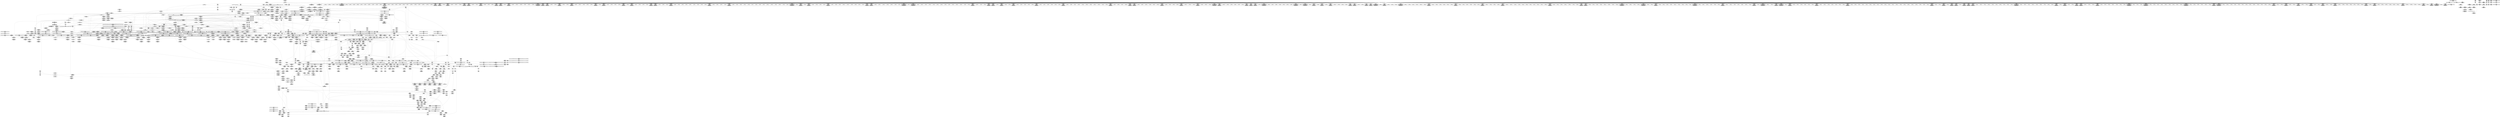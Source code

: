 digraph {
	CE0x47dfe10 [shape=record,shape=Mrecord,label="{CE0x47dfe10|selinux_inode_setotherxattr:_tmp49|security/selinux/hooks.c,2932}"]
	CE0x479d670 [shape=record,shape=Mrecord,label="{CE0x479d670|dentry_has_perm:_tmp3|*SummSource*}"]
	CE0x4833050 [shape=record,shape=Mrecord,label="{CE0x4833050|cred_sid:_tmp1|*SummSource*}"]
	CE0x47bed90 [shape=record,shape=Mrecord,label="{CE0x47bed90|_ret_%struct.task_struct*_%tmp4,_!dbg_!27714|./arch/x86/include/asm/current.h,14|*SummSource*}"]
	CE0x4833200 [shape=record,shape=Mrecord,label="{CE0x4833200|cred_sid:_tmp1|*SummSink*}"]
	CE0x47b6170 [shape=record,shape=Mrecord,label="{CE0x47b6170|GLOBAL:_selinux_inode_setotherxattr|*Constant*|*SummSource*}"]
	CE0x484e5a0 [shape=record,shape=Mrecord,label="{CE0x484e5a0|12:_i32,_56:_i8*,_:_CRE_185,186_}"]
	CE0x47d4b60 [shape=record,shape=Mrecord,label="{CE0x47d4b60|selinux_inode_setotherxattr:_land.lhs.true}"]
	CE0x47be860 [shape=record,shape=Mrecord,label="{CE0x47be860|get_current:_tmp2|*SummSink*}"]
	CE0x481d170 [shape=record,shape=Mrecord,label="{CE0x481d170|cred_sid:_tmp5|security/selinux/hooks.c,196|*SummSink*}"]
	CE0x4889e50 [shape=record,shape=Mrecord,label="{CE0x4889e50|__validate_creds:_tmp5|include/linux/cred.h,173|*SummSink*}"]
	CE0x4805b60 [shape=record,shape=Mrecord,label="{CE0x4805b60|104:_%struct.inode*,_:_CRE_208,209_}"]
	CE0x47e1ed0 [shape=record,shape=Mrecord,label="{CE0x47e1ed0|12:_i32,_56:_i8*,_:_CRE_336,344_|*MultipleSource*|*LoadInst*|security/selinux/hooks.c,1627|Function::inode_has_perm&Arg::inode::|security/selinux/hooks.c,1611}"]
	CE0x4852120 [shape=record,shape=Mrecord,label="{CE0x4852120|12:_i32,_56:_i8*,_:_CRE_258,259_}"]
	CE0x47ef560 [shape=record,shape=Mrecord,label="{CE0x47ef560|i8*_getelementptr_inbounds_(_25_x_i8_,_25_x_i8_*_.str3,_i32_0,_i32_0)|*Constant*|*SummSource*}"]
	CE0x4811170 [shape=record,shape=Mrecord,label="{CE0x4811170|selinux_inode_setotherxattr:_tmp34|security/selinux/hooks.c,2922|*SummSource*}"]
	CE0x482ef50 [shape=record,shape=Mrecord,label="{CE0x482ef50|104:_%struct.inode*,_:_CRE_194,195_}"]
	CE0x47ba680 [shape=record,shape=Mrecord,label="{CE0x47ba680|selinux_inode_setotherxattr:_tmp2|*SummSink*}"]
	CE0x4790850 [shape=record,shape=Mrecord,label="{CE0x4790850|i64*_getelementptr_inbounds_(_6_x_i64_,_6_x_i64_*___llvm_gcov_ctr241,_i64_0,_i64_4)|*Constant*|*SummSource*}"]
	CE0x47b0d80 [shape=record,shape=Mrecord,label="{CE0x47b0d80|selinux_inode_removexattr:_tmp4|security/selinux/hooks.c,3055|*SummSource*}"]
	CE0x47bcca0 [shape=record,shape=Mrecord,label="{CE0x47bcca0|selinux_inode_setotherxattr:_tmp22|security/selinux/hooks.c,2917}"]
	CE0x488d770 [shape=record,shape=Mrecord,label="{CE0x488d770|__validate_creds:_tmp8|include/linux/cred.h,175}"]
	CE0x485cc20 [shape=record,shape=Mrecord,label="{CE0x485cc20|12:_i32,_56:_i8*,_:_CRE_536,540_|*MultipleSource*|*LoadInst*|security/selinux/hooks.c,1627|Function::inode_has_perm&Arg::inode::|security/selinux/hooks.c,1611}"]
	CE0x485df50 [shape=record,shape=Mrecord,label="{CE0x485df50|12:_i32,_56:_i8*,_:_CRE_561,562_}"]
	CE0x482df60 [shape=record,shape=Mrecord,label="{CE0x482df60|104:_%struct.inode*,_:_CRE_177,178_}"]
	CE0x47d6890 [shape=record,shape=Mrecord,label="{CE0x47d6890|inode_has_perm:_tmp5|security/selinux/hooks.c,1609|*SummSink*}"]
	CE0x47e20f0 [shape=record,shape=Mrecord,label="{CE0x47e20f0|12:_i32,_56:_i8*,_:_CRE_344,352_|*MultipleSource*|*LoadInst*|security/selinux/hooks.c,1627|Function::inode_has_perm&Arg::inode::|security/selinux/hooks.c,1611}"]
	CE0x482e5f0 [shape=record,shape=Mrecord,label="{CE0x482e5f0|104:_%struct.inode*,_:_CRE_184,185_}"]
	CE0x47ac0a0 [shape=record,shape=Mrecord,label="{CE0x47ac0a0|i64_2|*Constant*}"]
	CE0x487d760 [shape=record,shape=Mrecord,label="{CE0x487d760|inode_has_perm:_tobool2|security/selinux/hooks.c,1611|*SummSource*}"]
	CE0x480fea0 [shape=record,shape=Mrecord,label="{CE0x480fea0|selinux_inode_setotherxattr:_tmp32|security/selinux/hooks.c,2921|*SummSink*}"]
	CE0x47c4a40 [shape=record,shape=Mrecord,label="{CE0x47c4a40|i64_10|*Constant*|*SummSource*}"]
	CE0x47e49f0 [shape=record,shape=Mrecord,label="{CE0x47e49f0|104:_%struct.inode*,_:_CRE_318,319_}"]
	CE0x4862c80 [shape=record,shape=Mrecord,label="{CE0x4862c80|12:_i32,_56:_i8*,_:_CRE_640,648_|*MultipleSource*|*LoadInst*|security/selinux/hooks.c,1627|Function::inode_has_perm&Arg::inode::|security/selinux/hooks.c,1611}"]
	CE0x47b0b90 [shape=record,shape=Mrecord,label="{CE0x47b0b90|selinux_inode_removexattr:_tmp4|security/selinux/hooks.c,3055}"]
	CE0x482fda0 [shape=record,shape=Mrecord,label="{CE0x482fda0|dentry_has_perm:_d_inode|security/selinux/hooks.c,1627}"]
	CE0x47d4fd0 [shape=record,shape=Mrecord,label="{CE0x47d4fd0|i32_5|*Constant*}"]
	CE0x47dc500 [shape=record,shape=Mrecord,label="{CE0x47dc500|i64_15|*Constant*|*SummSource*}"]
	CE0x4889840 [shape=record,shape=Mrecord,label="{CE0x4889840|__validate_creds:_tmp4|include/linux/cred.h,173|*SummSource*}"]
	CE0x4831e40 [shape=record,shape=Mrecord,label="{CE0x4831e40|inode_has_perm:_tmp1|*SummSink*}"]
	CE0x484e470 [shape=record,shape=Mrecord,label="{CE0x484e470|12:_i32,_56:_i8*,_:_CRE_184,185_}"]
	CE0x4784ff0 [shape=record,shape=Mrecord,label="{CE0x4784ff0|selinux_inode_setotherxattr:_tmp14|security/selinux/hooks.c,2915}"]
	CE0x480ff10 [shape=record,shape=Mrecord,label="{CE0x480ff10|selinux_inode_setotherxattr:_tmp33|security/selinux/hooks.c,2921|*SummSink*}"]
	CE0x487b690 [shape=record,shape=Mrecord,label="{CE0x487b690|inode_has_perm:_lnot|security/selinux/hooks.c,1611|*SummSource*}"]
	CE0x4834e30 [shape=record,shape=Mrecord,label="{CE0x4834e30|inode_has_perm:_tmp|*SummSink*}"]
	CE0x48880b0 [shape=record,shape=Mrecord,label="{CE0x48880b0|__validate_creds:_tobool|include/linux/cred.h,173}"]
	CE0x47d35e0 [shape=record,shape=Mrecord,label="{CE0x47d35e0|selinux_inode_setotherxattr:_land.lhs.true2|*SummSink*}"]
	CE0x4860ed0 [shape=record,shape=Mrecord,label="{CE0x4860ed0|12:_i32,_56:_i8*,_:_CRE_601,602_}"]
	CE0x47d6b50 [shape=record,shape=Mrecord,label="{CE0x47d6b50|selinux_inode_setotherxattr:_if.end16|*SummSource*}"]
	CE0x4798e40 [shape=record,shape=Mrecord,label="{CE0x4798e40|selinux_inode_removexattr:_tmp10|security/selinux/hooks.c,3061|*SummSource*}"]
	CE0x47bff40 [shape=record,shape=Mrecord,label="{CE0x47bff40|_call_void_mcount()_#3}"]
	CE0x47e59e0 [shape=record,shape=Mrecord,label="{CE0x47e59e0|inode_has_perm:_entry|*SummSink*}"]
	CE0x4814450 [shape=record,shape=Mrecord,label="{CE0x4814450|selinux_inode_setotherxattr:_tmp38|security/selinux/hooks.c,2922|*SummSource*}"]
	CE0x6525a90 [shape=record,shape=Mrecord,label="{CE0x6525a90|GLOBAL:___llvm_gcov_ctr241|Global_var:__llvm_gcov_ctr241}"]
	CE0x4838d10 [shape=record,shape=Mrecord,label="{CE0x4838d10|12:_i32,_56:_i8*,_:_CRE_88,96_|*MultipleSource*|*LoadInst*|security/selinux/hooks.c,1627|Function::inode_has_perm&Arg::inode::|security/selinux/hooks.c,1611}"]
	CE0x47b28a0 [shape=record,shape=Mrecord,label="{CE0x47b28a0|selinux_inode_removexattr:_call|security/selinux/hooks.c,3055}"]
	CE0x6525b00 [shape=record,shape=Mrecord,label="{CE0x6525b00|GLOBAL:___llvm_gcov_ctr241|Global_var:__llvm_gcov_ctr241|*SummSource*}"]
	CE0x481a180 [shape=record,shape=Mrecord,label="{CE0x481a180|dentry_has_perm:_entry|*SummSource*}"]
	CE0x479ba40 [shape=record,shape=Mrecord,label="{CE0x479ba40|selinux_inode_removexattr:_entry|*SummSource*}"]
	CE0x47e3e20 [shape=record,shape=Mrecord,label="{CE0x47e3e20|104:_%struct.inode*,_:_CRE_307,308_}"]
	CE0x4852aa0 [shape=record,shape=Mrecord,label="{CE0x4852aa0|12:_i32,_56:_i8*,_:_CRE_266,267_}"]
	CE0x4863960 [shape=record,shape=Mrecord,label="{CE0x4863960|12:_i32,_56:_i8*,_:_CRE_684,688_|*MultipleSource*|*LoadInst*|security/selinux/hooks.c,1627|Function::inode_has_perm&Arg::inode::|security/selinux/hooks.c,1611}"]
	CE0x47ed500 [shape=record,shape=Mrecord,label="{CE0x47ed500|dentry_has_perm:_tmp1|*SummSink*}"]
	CE0x479dbf0 [shape=record,shape=Mrecord,label="{CE0x479dbf0|i64*_getelementptr_inbounds_(_6_x_i64_,_6_x_i64_*___llvm_gcov_ctr241,_i64_0,_i64_5)|*Constant*|*SummSink*}"]
	CE0x482f220 [shape=record,shape=Mrecord,label="{CE0x482f220|104:_%struct.inode*,_:_CRE_197,198_}"]
	CE0x47bc050 [shape=record,shape=Mrecord,label="{CE0x47bc050|i64*_getelementptr_inbounds_(_2_x_i64_,_2_x_i64_*___llvm_gcov_ctr98,_i64_0,_i64_0)|*Constant*|*SummSink*}"]
	CE0x485f5e0 [shape=record,shape=Mrecord,label="{CE0x485f5e0|12:_i32,_56:_i8*,_:_CRE_580,581_}"]
	CE0x4812760 [shape=record,shape=Mrecord,label="{CE0x4812760|selinux_inode_setotherxattr:_call14|security/selinux/hooks.c,2922|*SummSource*}"]
	CE0x47bcab0 [shape=record,shape=Mrecord,label="{CE0x47bcab0|selinux_inode_setotherxattr:_tmp21|security/selinux/hooks.c,2917|*SummSink*}"]
	CE0x47d7d60 [shape=record,shape=Mrecord,label="{CE0x47d7d60|0:_i8,_8:_%struct.dentry*,_24:_%struct.selinux_audit_data*,_:_SCMRE_0,1_|*MultipleSource*|security/selinux/hooks.c, 1628|security/selinux/hooks.c,1630}"]
	CE0x47e4f50 [shape=record,shape=Mrecord,label="{CE0x47e4f50|GLOBAL:_inode_has_perm|*Constant*}"]
	CE0x48628f0 [shape=record,shape=Mrecord,label="{CE0x48628f0|12:_i32,_56:_i8*,_:_CRE_623,624_}"]
	CE0x47b3990 [shape=record,shape=Mrecord,label="{CE0x47b3990|_ret_i32_%retval.0,_!dbg_!27762|security/selinux/hooks.c,2932|*SummSink*}"]
	CE0x483bf80 [shape=record,shape=Mrecord,label="{CE0x483bf80|i64*_getelementptr_inbounds_(_2_x_i64_,_2_x_i64_*___llvm_gcov_ctr153,_i64_0,_i64_0)|*Constant*|*SummSource*}"]
	CE0x485de20 [shape=record,shape=Mrecord,label="{CE0x485de20|12:_i32,_56:_i8*,_:_CRE_560,561_}"]
	CE0x487e8b0 [shape=record,shape=Mrecord,label="{CE0x487e8b0|inode_has_perm:_tmp8|security/selinux/hooks.c,1611|*SummSource*}"]
	CE0x484e210 [shape=record,shape=Mrecord,label="{CE0x484e210|12:_i32,_56:_i8*,_:_CRE_182,183_}"]
	CE0x48557c0 [shape=record,shape=Mrecord,label="{CE0x48557c0|12:_i32,_56:_i8*,_:_CRE_304,305_}"]
	CE0x485f4b0 [shape=record,shape=Mrecord,label="{CE0x485f4b0|12:_i32,_56:_i8*,_:_CRE_579,580_}"]
	CE0x48162c0 [shape=record,shape=Mrecord,label="{CE0x48162c0|selinux_inode_setotherxattr:_tmp42|*SummSource*}"]
	CE0x47b6e60 [shape=record,shape=Mrecord,label="{CE0x47b6e60|selinux_inode_setotherxattr:_tobool|security/selinux/hooks.c,2915}"]
	CE0x47e6080 [shape=record,shape=Mrecord,label="{CE0x47e6080|inode_has_perm:_inode|Function::inode_has_perm&Arg::inode::}"]
	CE0x48650f0 [shape=record,shape=Mrecord,label="{CE0x48650f0|12:_i32,_56:_i8*,_:_CRE_776,792_|*MultipleSource*|*LoadInst*|security/selinux/hooks.c,1627|Function::inode_has_perm&Arg::inode::|security/selinux/hooks.c,1611}"]
	CE0x4845bf0 [shape=record,shape=Mrecord,label="{CE0x4845bf0|104:_%struct.inode*,_:_CRE_167,168_}"]
	CE0x4865b60 [shape=record,shape=Mrecord,label="{CE0x4865b60|12:_i32,_56:_i8*,_:_CRE_824,832_|*MultipleSource*|*LoadInst*|security/selinux/hooks.c,1627|Function::inode_has_perm&Arg::inode::|security/selinux/hooks.c,1611}"]
	CE0x4793690 [shape=record,shape=Mrecord,label="{CE0x4793690|selinux_inode_removexattr:_retval.0}"]
	CE0x484e0e0 [shape=record,shape=Mrecord,label="{CE0x484e0e0|12:_i32,_56:_i8*,_:_CRE_181,182_}"]
	CE0x4869740 [shape=record,shape=Mrecord,label="{CE0x4869740|12:_i32,_56:_i8*,_:_CRE_904,905_}"]
	CE0x4845650 [shape=record,shape=Mrecord,label="{CE0x4845650|104:_%struct.inode*,_:_CRE_161,162_}"]
	CE0x4869d30 [shape=record,shape=Mrecord,label="{CE0x4869d30|12:_i32,_56:_i8*,_:_CRE_909,910_}"]
	CE0x485f380 [shape=record,shape=Mrecord,label="{CE0x485f380|12:_i32,_56:_i8*,_:_CRE_578,579_}"]
	CE0x4860680 [shape=record,shape=Mrecord,label="{CE0x4860680|12:_i32,_56:_i8*,_:_CRE_594,595_}"]
	CE0x4838b30 [shape=record,shape=Mrecord,label="{CE0x4838b30|12:_i32,_56:_i8*,_:_CRE_80,88_|*MultipleSource*|*LoadInst*|security/selinux/hooks.c,1627|Function::inode_has_perm&Arg::inode::|security/selinux/hooks.c,1611}"]
	CE0x48063b0 [shape=record,shape=Mrecord,label="{CE0x48063b0|104:_%struct.inode*,_:_CRE_215,216_}"]
	CE0x4814290 [shape=record,shape=Mrecord,label="{CE0x4814290|selinux_inode_setotherxattr:_tmp38|security/selinux/hooks.c,2922}"]
	CE0x4881c30 [shape=record,shape=Mrecord,label="{CE0x4881c30|_ret_i32_%retval.0,_!dbg_!27728|security/selinux/avc.c,775|*SummSink*}"]
	CE0x4793dc0 [shape=record,shape=Mrecord,label="{CE0x4793dc0|i32_0|*Constant*}"]
	CE0x47ec230 [shape=record,shape=Mrecord,label="{CE0x47ec230|selinux_inode_setotherxattr:_tmp8|security/selinux/hooks.c,2915|*SummSource*}"]
	CE0x47dea90 [shape=record,shape=Mrecord,label="{CE0x47dea90|_ret_i32_%call,_!dbg_!27723|security/selinux/hooks.c,1632}"]
	CE0x478fd10 [shape=record,shape=Mrecord,label="{CE0x478fd10|selinux_inode_setotherxattr:_tmp19|security/selinux/hooks.c,2915|*SummSink*}"]
	CE0x47a7ff0 [shape=record,shape=Mrecord,label="{CE0x47a7ff0|inode_has_perm:_tmp5|security/selinux/hooks.c,1609|*SummSource*}"]
	CE0x482e500 [shape=record,shape=Mrecord,label="{CE0x482e500|104:_%struct.inode*,_:_CRE_183,184_}"]
	CE0x48673a0 [shape=record,shape=Mrecord,label="{CE0x48673a0|12:_i32,_56:_i8*,_:_CRE_874,875_}"]
	CE0x47d2560 [shape=record,shape=Mrecord,label="{CE0x47d2560|selinux_inode_setotherxattr:_if.then12}"]
	CE0x486e3e0 [shape=record,shape=Mrecord,label="{CE0x486e3e0|i64*_getelementptr_inbounds_(_8_x_i64_,_8_x_i64_*___llvm_gcov_ctr154,_i64_0,_i64_6)|*Constant*|*SummSource*}"]
	CE0x4805a30 [shape=record,shape=Mrecord,label="{CE0x4805a30|104:_%struct.inode*,_:_CRE_207,208_}"]
	CE0x483ad10 [shape=record,shape=Mrecord,label="{CE0x483ad10|_call_void___validate_creds(%struct.cred*_%cred,_i8*_getelementptr_inbounds_(_25_x_i8_,_25_x_i8_*_.str3,_i32_0,_i32_0),_i32_1609)_#10,_!dbg_!27719|security/selinux/hooks.c,1609|*SummSource*}"]
	CE0x48147f0 [shape=record,shape=Mrecord,label="{CE0x48147f0|selinux_inode_setotherxattr:_tmp39|security/selinux/hooks.c,2922}"]
	CE0x47b6490 [shape=record,shape=Mrecord,label="{CE0x47b6490|selinux_inode_setotherxattr:_entry}"]
	CE0x47e2500 [shape=record,shape=Mrecord,label="{CE0x47e2500|12:_i32,_56:_i8*,_:_CRE_360,376_|*MultipleSource*|*LoadInst*|security/selinux/hooks.c,1627|Function::inode_has_perm&Arg::inode::|security/selinux/hooks.c,1611}"]
	CE0x47ba0b0 [shape=record,shape=Mrecord,label="{CE0x47ba0b0|i64*_getelementptr_inbounds_(_25_x_i64_,_25_x_i64_*___llvm_gcov_ctr237,_i64_0,_i64_1)|*Constant*}"]
	CE0x4794d80 [shape=record,shape=Mrecord,label="{CE0x4794d80|12:_i32,_56:_i8*,_:_CRE_138,139_}"]
	CE0x4833f60 [shape=record,shape=Mrecord,label="{CE0x4833f60|12:_i32,_56:_i8*,_:_CRE_8,12_|*MultipleSource*|*LoadInst*|security/selinux/hooks.c,1627|Function::inode_has_perm&Arg::inode::|security/selinux/hooks.c,1611}"]
	CE0x482c4e0 [shape=record,shape=Mrecord,label="{CE0x482c4e0|104:_%struct.inode*,_:_CRE_24,40_|*MultipleSource*|Function::selinux_inode_setotherxattr&Arg::dentry::|Function::selinux_inode_removexattr&Arg::dentry::|Function::dentry_has_perm&Arg::dentry::|security/selinux/hooks.c,1627}"]
	CE0x481deb0 [shape=record,shape=Mrecord,label="{CE0x481deb0|0:_i32,_4:_i32,_8:_i32,_12:_i32,_:_CMRE_12,16_|*MultipleSource*|security/selinux/hooks.c,196|*LoadInst*|security/selinux/hooks.c,196|security/selinux/hooks.c,197}"]
	CE0x485f120 [shape=record,shape=Mrecord,label="{CE0x485f120|12:_i32,_56:_i8*,_:_CRE_576,577_}"]
	CE0x4886250 [shape=record,shape=Mrecord,label="{CE0x4886250|inode_has_perm:_tmp18|security/selinux/hooks.c,1617}"]
	CE0x485d060 [shape=record,shape=Mrecord,label="{CE0x485d060|12:_i32,_56:_i8*,_:_CRE_544,552_|*MultipleSource*|*LoadInst*|security/selinux/hooks.c,1627|Function::inode_has_perm&Arg::inode::|security/selinux/hooks.c,1611}"]
	CE0x487f7e0 [shape=record,shape=Mrecord,label="{CE0x487f7e0|inode_has_perm:_tmp9|security/selinux/hooks.c,1611|*SummSink*}"]
	CE0x484e340 [shape=record,shape=Mrecord,label="{CE0x484e340|12:_i32,_56:_i8*,_:_CRE_183,184_}"]
	CE0x47dab80 [shape=record,shape=Mrecord,label="{CE0x47dab80|_ret_i32_%retval.0,_!dbg_!27739|security/selinux/hooks.c,1618|*SummSource*}"]
	"CONST[source:2(external),value:2(dynamic)][purpose:{subject}]"
	CE0x47a9aa0 [shape=record,shape=Mrecord,label="{CE0x47a9aa0|i64*_getelementptr_inbounds_(_25_x_i64_,_25_x_i64_*___llvm_gcov_ctr237,_i64_0,_i64_8)|*Constant*|*SummSink*}"]
	CE0x4803e90 [shape=record,shape=Mrecord,label="{CE0x4803e90|104:_%struct.inode*,_:_CRE_206,207_}"]
	CE0x48316e0 [shape=record,shape=Mrecord,label="{CE0x48316e0|__validate_creds:_expval|include/linux/cred.h,173|*SummSink*}"]
	CE0x47c4480 [shape=record,shape=Mrecord,label="{CE0x47c4480|selinux_inode_setotherxattr:_tobool6|security/selinux/hooks.c,2917|*SummSink*}"]
	CE0x486cc20 [shape=record,shape=Mrecord,label="{CE0x486cc20|12:_i32,_56:_i8*,_:_CRE_979,980_}"]
	CE0x47baf90 [shape=record,shape=Mrecord,label="{CE0x47baf90|i64*_getelementptr_inbounds_(_2_x_i64_,_2_x_i64_*___llvm_gcov_ctr98,_i64_0,_i64_1)|*Constant*|*SummSink*}"]
	CE0x486ccd0 [shape=record,shape=Mrecord,label="{CE0x486ccd0|12:_i32,_56:_i8*,_:_CRE_980,981_}"]
	CE0x482fc90 [shape=record,shape=Mrecord,label="{CE0x482fc90|i32_5|*Constant*|*SummSink*}"]
	CE0x482cb00 [shape=record,shape=Mrecord,label="{CE0x482cb00|104:_%struct.inode*,_:_CRE_48,52_|*MultipleSource*|Function::selinux_inode_setotherxattr&Arg::dentry::|Function::selinux_inode_removexattr&Arg::dentry::|Function::dentry_has_perm&Arg::dentry::|security/selinux/hooks.c,1627}"]
	CE0x47988c0 [shape=record,shape=Mrecord,label="{CE0x47988c0|i64*_getelementptr_inbounds_(_6_x_i64_,_6_x_i64_*___llvm_gcov_ctr241,_i64_0,_i64_5)|*Constant*}"]
	CE0x47c12f0 [shape=record,shape=Mrecord,label="{CE0x47c12f0|i64*_getelementptr_inbounds_(_25_x_i64_,_25_x_i64_*___llvm_gcov_ctr237,_i64_0,_i64_6)|*Constant*|*SummSource*}"]
	CE0x4869020 [shape=record,shape=Mrecord,label="{CE0x4869020|12:_i32,_56:_i8*,_:_CRE_898,899_}"]
	CE0x4860a10 [shape=record,shape=Mrecord,label="{CE0x4860a10|12:_i32,_56:_i8*,_:_CRE_597,598_}"]
	CE0x48325e0 [shape=record,shape=Mrecord,label="{CE0x48325e0|__validate_creds:_entry|*SummSource*}"]
	CE0x47abe50 [shape=record,shape=Mrecord,label="{CE0x47abe50|selinux_inode_setotherxattr:_tobool|security/selinux/hooks.c,2915|*SummSource*}"]
	CE0x486cfd0 [shape=record,shape=Mrecord,label="{CE0x486cfd0|12:_i32,_56:_i8*,_:_CRE_983,984_}"]
	CE0x486aa40 [shape=record,shape=Mrecord,label="{CE0x486aa40|12:_i32,_56:_i8*,_:_CRE_920,921_}"]
	CE0x484b210 [shape=record,shape=Mrecord,label="{CE0x484b210|12:_i32,_56:_i8*,_:_CRE_145,146_}"]
	CE0x4861980 [shape=record,shape=Mrecord,label="{CE0x4861980|12:_i32,_56:_i8*,_:_CRE_610,611_}"]
	CE0x482e320 [shape=record,shape=Mrecord,label="{CE0x482e320|104:_%struct.inode*,_:_CRE_181,182_}"]
	CE0x478a7c0 [shape=record,shape=Mrecord,label="{CE0x478a7c0|COLLAPSED:_GCMRE___llvm_gcov_ctr241_internal_global_6_x_i64_zeroinitializer:_elem_0:default:}"]
	CE0x4784b40 [shape=record,shape=Mrecord,label="{CE0x4784b40|selinux_inode_setotherxattr:_tmp13|security/selinux/hooks.c,2915|*SummSource*}"]
	CE0x484d810 [shape=record,shape=Mrecord,label="{CE0x484d810|12:_i32,_56:_i8*,_:_CRE_177,178_}"]
	CE0x48088f0 [shape=record,shape=Mrecord,label="{CE0x48088f0|i64*_getelementptr_inbounds_(_2_x_i64_,_2_x_i64_*___llvm_gcov_ctr153,_i64_0,_i64_0)|*Constant*}"]
	CE0x484dd50 [shape=record,shape=Mrecord,label="{CE0x484dd50|12:_i32,_56:_i8*,_:_CRE_178,179_}"]
	CE0x485ea00 [shape=record,shape=Mrecord,label="{CE0x485ea00|12:_i32,_56:_i8*,_:_CRE_570,571_}"]
	CE0x4830610 [shape=record,shape=Mrecord,label="{CE0x4830610|get_current:_tmp1|*SummSink*}"]
	CE0x4830cd0 [shape=record,shape=Mrecord,label="{CE0x4830cd0|12:_i32,_56:_i8*,_:_CRE_64,72_|*MultipleSource*|*LoadInst*|security/selinux/hooks.c,1627|Function::inode_has_perm&Arg::inode::|security/selinux/hooks.c,1611}"]
	CE0x47a3fc0 [shape=record,shape=Mrecord,label="{CE0x47a3fc0|inode_has_perm:_tmp4|security/selinux/hooks.c,1609}"]
	CE0x4887050 [shape=record,shape=Mrecord,label="{CE0x4887050|i32_(i32,_i32,_i16,_i32,_%struct.common_audit_data*)*_bitcast_(i32_(i32,_i32,_i16,_i32,_%struct.common_audit_data.495*)*_avc_has_perm_to_i32_(i32,_i32,_i16,_i32,_%struct.common_audit_data*)*)|*Constant*}"]
	CE0x4853a10 [shape=record,shape=Mrecord,label="{CE0x4853a10|12:_i32,_56:_i8*,_:_CRE_279,280_}"]
	CE0x4868dc0 [shape=record,shape=Mrecord,label="{CE0x4868dc0|12:_i32,_56:_i8*,_:_CRE_896,897_}"]
	CE0x4851b30 [shape=record,shape=Mrecord,label="{CE0x4851b30|12:_i32,_56:_i8*,_:_CRE_253,254_}"]
	CE0x47ee5d0 [shape=record,shape=Mrecord,label="{CE0x47ee5d0|dentry_has_perm:_tmp1|*SummSource*}"]
	CE0x485ae80 [shape=record,shape=Mrecord,label="{CE0x485ae80|12:_i32,_56:_i8*,_:_CRE_475,476_}"]
	CE0x4852bd0 [shape=record,shape=Mrecord,label="{CE0x4852bd0|12:_i32,_56:_i8*,_:_CRE_267,268_}"]
	CE0x484d0f0 [shape=record,shape=Mrecord,label="{CE0x484d0f0|12:_i32,_56:_i8*,_:_CRE_171,172_}"]
	CE0x4806870 [shape=record,shape=Mrecord,label="{CE0x4806870|104:_%struct.inode*,_:_CRE_219,220_}"]
	CE0x4804b60 [shape=record,shape=Mrecord,label="{CE0x4804b60|104:_%struct.inode*,_:_CRE_94,95_}"]
	CE0x4793b10 [shape=record,shape=Mrecord,label="{CE0x4793b10|selinux_inode_removexattr:_tmp6|security/selinux/hooks.c,3056|*SummSource*}"]
	CE0x484d220 [shape=record,shape=Mrecord,label="{CE0x484d220|12:_i32,_56:_i8*,_:_CRE_172,173_}"]
	CE0x487ddf0 [shape=record,shape=Mrecord,label="{CE0x487ddf0|i64*_getelementptr_inbounds_(_8_x_i64_,_8_x_i64_*___llvm_gcov_ctr154,_i64_0,_i64_5)|*Constant*|*SummSink*}"]
	CE0x4845dd0 [shape=record,shape=Mrecord,label="{CE0x4845dd0|104:_%struct.inode*,_:_CRE_169,170_}"]
	CE0x47e3710 [shape=record,shape=Mrecord,label="{CE0x47e3710|104:_%struct.inode*,_:_CRE_304,305_}"]
	CE0x486ced0 [shape=record,shape=Mrecord,label="{CE0x486ced0|12:_i32,_56:_i8*,_:_CRE_982,983_}"]
	CE0x47adcb0 [shape=record,shape=Mrecord,label="{CE0x47adcb0|selinux_inode_setotherxattr:_tmp9|security/selinux/hooks.c,2915}"]
	CE0x4865500 [shape=record,shape=Mrecord,label="{CE0x4865500|12:_i32,_56:_i8*,_:_CRE_800,804_|*MultipleSource*|*LoadInst*|security/selinux/hooks.c,1627|Function::inode_has_perm&Arg::inode::|security/selinux/hooks.c,1611}"]
	CE0x47c2670 [shape=record,shape=Mrecord,label="{CE0x47c2670|get_current:_tmp3}"]
	CE0x4792cc0 [shape=record,shape=Mrecord,label="{CE0x4792cc0|_call_void_mcount()_#3}"]
	CE0x4887d60 [shape=record,shape=Mrecord,label="{CE0x4887d60|__validate_creds:_expval|include/linux/cred.h,173|*SummSource*}"]
	CE0x4833fd0 [shape=record,shape=Mrecord,label="{CE0x4833fd0|12:_i32,_56:_i8*,_:_CRE_2,4_|*MultipleSource*|*LoadInst*|security/selinux/hooks.c,1627|Function::inode_has_perm&Arg::inode::|security/selinux/hooks.c,1611}"]
	CE0x4868440 [shape=record,shape=Mrecord,label="{CE0x4868440|12:_i32,_56:_i8*,_:_CRE_888,889_}"]
	CE0x4832fe0 [shape=record,shape=Mrecord,label="{CE0x4832fe0|cred_sid:_tmp1}"]
	CE0x47ed0f0 [shape=record,shape=Mrecord,label="{CE0x47ed0f0|selinux_inode_setotherxattr:_if.then15|*SummSource*}"]
	CE0x47a4fc0 [shape=record,shape=Mrecord,label="{CE0x47a4fc0|i32_0|*Constant*}"]
	CE0x4865fa0 [shape=record,shape=Mrecord,label="{CE0x4865fa0|12:_i32,_56:_i8*,_:_CRE_840,848_|*MultipleSource*|*LoadInst*|security/selinux/hooks.c,1627|Function::inode_has_perm&Arg::inode::|security/selinux/hooks.c,1611}"]
	CE0x488d9d0 [shape=record,shape=Mrecord,label="{CE0x488d9d0|__validate_creds:_tmp8|include/linux/cred.h,175|*SummSink*}"]
	CE0x479fa20 [shape=record,shape=Mrecord,label="{CE0x479fa20|i64_1|*Constant*}"]
	CE0x480e460 [shape=record,shape=Mrecord,label="{CE0x480e460|dentry_has_perm:_u|security/selinux/hooks.c,1631|*SummSource*}"]
	CE0x4804970 [shape=record,shape=Mrecord,label="{CE0x4804970|104:_%struct.inode*,_:_CRE_91,92_}"]
	CE0x4808810 [shape=record,shape=Mrecord,label="{CE0x4808810|__validate_creds:_lnot1|include/linux/cred.h,173|*SummSink*}"]
	CE0x4806150 [shape=record,shape=Mrecord,label="{CE0x4806150|104:_%struct.inode*,_:_CRE_213,214_}"]
	CE0x4844ed0 [shape=record,shape=Mrecord,label="{CE0x4844ed0|104:_%struct.inode*,_:_CRE_153,154_}"]
	CE0x485be10 [shape=record,shape=Mrecord,label="{CE0x485be10|12:_i32,_56:_i8*,_:_CRE_496,500_|*MultipleSource*|*LoadInst*|security/selinux/hooks.c,1627|Function::inode_has_perm&Arg::inode::|security/selinux/hooks.c,1611}"]
	CE0x47c0910 [shape=record,shape=Mrecord,label="{CE0x47c0910|selinux_inode_setotherxattr:_tmp33|security/selinux/hooks.c,2921}"]
	CE0x481c340 [shape=record,shape=Mrecord,label="{CE0x481c340|cred_sid:_security|security/selinux/hooks.c,196|*SummSink*}"]
	CE0x48121c0 [shape=record,shape=Mrecord,label="{CE0x48121c0|selinux_inode_setotherxattr:_tmp35|security/selinux/hooks.c,2922|*SummSource*}"]
	CE0x47dc900 [shape=record,shape=Mrecord,label="{CE0x47dc900|selinux_inode_setotherxattr:_tmp28|security/selinux/hooks.c,2920}"]
	CE0x48478d0 [shape=record,shape=Mrecord,label="{CE0x48478d0|12:_i32,_56:_i8*,_:_CRE_0,2_|*MultipleSource*|*LoadInst*|security/selinux/hooks.c,1627|Function::inode_has_perm&Arg::inode::|security/selinux/hooks.c,1611}"]
	CE0x481e100 [shape=record,shape=Mrecord,label="{CE0x481e100|0:_i32,_4:_i32,_8:_i32,_12:_i32,_:_CMRE_16,20_|*MultipleSource*|security/selinux/hooks.c,196|*LoadInst*|security/selinux/hooks.c,196|security/selinux/hooks.c,197}"]
	CE0x47d4300 [shape=record,shape=Mrecord,label="{CE0x47d4300|selinux_inode_setotherxattr:_if.then12|*SummSource*}"]
	CE0x4816cb0 [shape=record,shape=Mrecord,label="{CE0x4816cb0|selinux_inode_setotherxattr:_tmp43}"]
	CE0x47e61f0 [shape=record,shape=Mrecord,label="{CE0x47e61f0|inode_has_perm:_inode|Function::inode_has_perm&Arg::inode::|*SummSource*}"]
	CE0x4835890 [shape=record,shape=Mrecord,label="{CE0x4835890|_call_void_mcount()_#3|*SummSink*}"]
	CE0x47ab040 [shape=record,shape=Mrecord,label="{CE0x47ab040|i64_1|*Constant*|*SummSource*}"]
	CE0x4804810 [shape=record,shape=Mrecord,label="{CE0x4804810|104:_%struct.inode*,_:_CRE_90,91_}"]
	CE0x487d8d0 [shape=record,shape=Mrecord,label="{CE0x487d8d0|inode_has_perm:_tobool2|security/selinux/hooks.c,1611|*SummSink*}"]
	CE0x47ec1c0 [shape=record,shape=Mrecord,label="{CE0x47ec1c0|i64*_getelementptr_inbounds_(_25_x_i64_,_25_x_i64_*___llvm_gcov_ctr237,_i64_0,_i64_6)|*Constant*|*SummSink*}"]
	CE0x4889220 [shape=record,shape=Mrecord,label="{CE0x4889220|__validate_creds:_tmp3|include/linux/cred.h,173}"]
	CE0x47de3c0 [shape=record,shape=Mrecord,label="{CE0x47de3c0|GLOBAL:_current_task|Global_var:current_task}"]
	CE0x4867730 [shape=record,shape=Mrecord,label="{CE0x4867730|12:_i32,_56:_i8*,_:_CRE_877,878_}"]
	CE0x486c1b0 [shape=record,shape=Mrecord,label="{CE0x486c1b0|12:_i32,_56:_i8*,_:_CRE_960,968_|*MultipleSource*|*LoadInst*|security/selinux/hooks.c,1627|Function::inode_has_perm&Arg::inode::|security/selinux/hooks.c,1611}"]
	CE0x479f0c0 [shape=record,shape=Mrecord,label="{CE0x479f0c0|selinux_inode_removexattr:_tmp3|security/selinux/hooks.c,3055|*SummSource*}"]
	CE0x485dac0 [shape=record,shape=Mrecord,label="{CE0x485dac0|12:_i32,_56:_i8*,_:_CRE_557,558_}"]
	CE0x47c4870 [shape=record,shape=Mrecord,label="{CE0x47c4870|selinux_inode_setotherxattr:_tobool9|security/selinux/hooks.c,2919|*SummSource*}"]
	CE0x486c5f0 [shape=record,shape=Mrecord,label="{CE0x486c5f0|12:_i32,_56:_i8*,_:_CRE_976,977_}"]
	CE0x487ad60 [shape=record,shape=Mrecord,label="{CE0x487ad60|inode_has_perm:_and|security/selinux/hooks.c,1611|*SummSource*}"]
	CE0x47bc770 [shape=record,shape=Mrecord,label="{CE0x47bc770|selinux_inode_setotherxattr:_tmp21|security/selinux/hooks.c,2917}"]
	CE0x48190f0 [shape=record,shape=Mrecord,label="{CE0x48190f0|i64*_getelementptr_inbounds_(_25_x_i64_,_25_x_i64_*___llvm_gcov_ctr237,_i64_0,_i64_23)|*Constant*|*SummSource*}"]
	CE0x488bbd0 [shape=record,shape=Mrecord,label="{CE0x488bbd0|__validate_creds:_tmp7|include/linux/cred.h,174|*SummSink*}"]
	CE0x483b940 [shape=record,shape=Mrecord,label="{CE0x483b940|get_current:_tmp3|*SummSink*}"]
	CE0x47aa1e0 [shape=record,shape=Mrecord,label="{CE0x47aa1e0|selinux_inode_setotherxattr:_tmp15|security/selinux/hooks.c,2915|*SummSink*}"]
	CE0x47dbfb0 [shape=record,shape=Mrecord,label="{CE0x47dbfb0|GLOBAL:_capable|*Constant*|*SummSink*}"]
	CE0x481b9e0 [shape=record,shape=Mrecord,label="{CE0x481b9e0|dentry_has_perm:_av|Function::dentry_has_perm&Arg::av::}"]
	CE0x47ea5f0 [shape=record,shape=Mrecord,label="{CE0x47ea5f0|i64_13|*Constant*|*SummSink*}"]
	CE0x484f8a0 [shape=record,shape=Mrecord,label="{CE0x484f8a0|12:_i32,_56:_i8*,_:_CRE_201,202_}"]
	CE0x47dca50 [shape=record,shape=Mrecord,label="{CE0x47dca50|selinux_inode_setotherxattr:_tmp28|security/selinux/hooks.c,2920|*SummSource*}"]
	CE0x47a5720 [shape=record,shape=Mrecord,label="{CE0x47a5720|inode_has_perm:_tmp3|*SummSink*}"]
	CE0x4885cf0 [shape=record,shape=Mrecord,label="{CE0x4885cf0|avc_has_perm:_requested|Function::avc_has_perm&Arg::requested::}"]
	CE0x485bf40 [shape=record,shape=Mrecord,label="{CE0x485bf40|12:_i32,_56:_i8*,_:_CRE_500,504_|*MultipleSource*|*LoadInst*|security/selinux/hooks.c,1627|Function::inode_has_perm&Arg::inode::|security/selinux/hooks.c,1611}"]
	CE0x48189e0 [shape=record,shape=Mrecord,label="{CE0x48189e0|selinux_inode_setotherxattr:_tmp46|security/selinux/hooks.c,2931|*SummSource*}"]
	CE0x47bd450 [shape=record,shape=Mrecord,label="{CE0x47bd450|selinux_inode_setotherxattr:_tmp23|security/selinux/hooks.c,2917|*SummSource*}"]
	CE0x4888040 [shape=record,shape=Mrecord,label="{CE0x4888040|__validate_creds:_tmp2|include/linux/cred.h,173|*SummSource*}"]
	CE0x4813290 [shape=record,shape=Mrecord,label="{CE0x4813290|i64_19|*Constant*|*SummSource*}"]
	CE0x486bd40 [shape=record,shape=Mrecord,label="{CE0x486bd40|12:_i32,_56:_i8*,_:_CRE_936,944_|*MultipleSource*|*LoadInst*|security/selinux/hooks.c,1627|Function::inode_has_perm&Arg::inode::|security/selinux/hooks.c,1611}"]
	CE0x484f3e0 [shape=record,shape=Mrecord,label="{CE0x484f3e0|12:_i32,_56:_i8*,_:_CRE_197,198_}"]
	CE0x47ef160 [shape=record,shape=Mrecord,label="{CE0x47ef160|GLOBAL:_lockdep_rcu_suspicious|*Constant*}"]
	CE0x47ac030 [shape=record,shape=Mrecord,label="{CE0x47ac030|GLOBAL:_selinux_inode_setotherxattr.__warned|Global_var:selinux_inode_setotherxattr.__warned|*SummSink*}"]
	CE0x47eea10 [shape=record,shape=Mrecord,label="{CE0x47eea10|_call_void_lockdep_rcu_suspicious(i8*_getelementptr_inbounds_(_25_x_i8_,_25_x_i8_*_.str3,_i32_0,_i32_0),_i32_2915,_i8*_getelementptr_inbounds_(_45_x_i8_,_45_x_i8_*_.str12,_i32_0,_i32_0))_#10,_!dbg_!27729|security/selinux/hooks.c,2915|*SummSource*}"]
	CE0x4814b30 [shape=record,shape=Mrecord,label="{CE0x4814b30|selinux_inode_setotherxattr:_tmp39|security/selinux/hooks.c,2922|*SummSink*}"]
	CE0x47a4bb0 [shape=record,shape=Mrecord,label="{CE0x47a4bb0|cred_sid:_tmp2|*SummSource*}"]
	CE0x483a550 [shape=record,shape=Mrecord,label="{CE0x483a550|inode_has_perm:_tmp2|*SummSource*}"]
	CE0x4839610 [shape=record,shape=Mrecord,label="{CE0x4839610|__validate_creds:_tmp}"]
	CE0x47a8600 [shape=record,shape=Mrecord,label="{CE0x47a8600|inode_has_perm:_bb}"]
	CE0x47ac620 [shape=record,shape=Mrecord,label="{CE0x47ac620|selinux_inode_setotherxattr:_tmp4|security/selinux/hooks.c,2915|*SummSource*}"]
	CE0x4859fa0 [shape=record,shape=Mrecord,label="{CE0x4859fa0|12:_i32,_56:_i8*,_:_CRE_440,448_|*MultipleSource*|*LoadInst*|security/selinux/hooks.c,1627|Function::inode_has_perm&Arg::inode::|security/selinux/hooks.c,1611}"]
	CE0x486ca00 [shape=record,shape=Mrecord,label="{CE0x486ca00|12:_i32,_56:_i8*,_:_CRE_978,979_}"]
	CE0x47e4530 [shape=record,shape=Mrecord,label="{CE0x47e4530|104:_%struct.inode*,_:_CRE_314,315_}"]
	CE0x47a8520 [shape=record,shape=Mrecord,label="{CE0x47a8520|__validate_creds:_lnot|include/linux/cred.h,173|*SummSource*}"]
	CE0x4798280 [shape=record,shape=Mrecord,label="{CE0x4798280|inode_has_perm:_do.end|*SummSource*}"]
	CE0x483a4e0 [shape=record,shape=Mrecord,label="{CE0x483a4e0|inode_has_perm:_tmp2}"]
	CE0x47df040 [shape=record,shape=Mrecord,label="{CE0x47df040|i32_-1|*Constant*|*SummSource*}"]
	CE0x481c170 [shape=record,shape=Mrecord,label="{CE0x481c170|cred_sid:_security|security/selinux/hooks.c,196}"]
	CE0x47e39b0 [shape=record,shape=Mrecord,label="{CE0x47e39b0|104:_%struct.inode*,_:_CRE_305,306_}"]
	CE0x484eb90 [shape=record,shape=Mrecord,label="{CE0x484eb90|12:_i32,_56:_i8*,_:_CRE_190,191_}"]
	CE0x4881890 [shape=record,shape=Mrecord,label="{CE0x4881890|avc_has_perm:_auditdata|Function::avc_has_perm&Arg::auditdata::|*SummSink*}"]
	CE0x479b450 [shape=record,shape=Mrecord,label="{CE0x479b450|get_current:_tmp2}"]
	CE0x47d50b0 [shape=record,shape=Mrecord,label="{CE0x47d50b0|get_current:_tmp1|*SummSource*}"]
	CE0x4883500 [shape=record,shape=Mrecord,label="{CE0x4883500|__validate_creds:_if.then}"]
	CE0x48888b0 [shape=record,shape=Mrecord,label="{CE0x48888b0|__validate_creds:_tmp2|include/linux/cred.h,173|*SummSink*}"]
	CE0x481cb00 [shape=record,shape=Mrecord,label="{CE0x481cb00|cred_sid:_tmp5|security/selinux/hooks.c,196}"]
	CE0x482e050 [shape=record,shape=Mrecord,label="{CE0x482e050|104:_%struct.inode*,_:_CRE_178,179_}"]
	CE0x4806ad0 [shape=record,shape=Mrecord,label="{CE0x4806ad0|104:_%struct.inode*,_:_CRE_221,222_}"]
	CE0x47adb40 [shape=record,shape=Mrecord,label="{CE0x47adb40|i64_4|*Constant*|*SummSource*}"]
	CE0x4804f20 [shape=record,shape=Mrecord,label="{CE0x4804f20|104:_%struct.inode*,_:_CRE_112,144_|*MultipleSource*|Function::selinux_inode_setotherxattr&Arg::dentry::|Function::selinux_inode_removexattr&Arg::dentry::|Function::dentry_has_perm&Arg::dentry::|security/selinux/hooks.c,1627}"]
	CE0x48370f0 [shape=record,shape=Mrecord,label="{CE0x48370f0|_call_void_mcount()_#3|*SummSource*}"]
	CE0x4871d40 [shape=record,shape=Mrecord,label="{CE0x4871d40|GLOBAL:_cred_sid|*Constant*|*SummSource*}"]
	CE0x4866380 [shape=record,shape=Mrecord,label="{CE0x4866380|12:_i32,_56:_i8*,_:_CRE_856,864_|*MultipleSource*|*LoadInst*|security/selinux/hooks.c,1627|Function::inode_has_perm&Arg::inode::|security/selinux/hooks.c,1611}"]
	CE0x4885420 [shape=record,shape=Mrecord,label="{CE0x4885420|avc_has_perm:_tsid|Function::avc_has_perm&Arg::tsid::|*SummSource*}"]
	CE0x487b560 [shape=record,shape=Mrecord,label="{CE0x487b560|inode_has_perm:_lnot|security/selinux/hooks.c,1611}"]
	CE0x4839bb0 [shape=record,shape=Mrecord,label="{CE0x4839bb0|12:_i32,_56:_i8*,_:_CRE_40,48_|*MultipleSource*|*LoadInst*|security/selinux/hooks.c,1627|Function::inode_has_perm&Arg::inode::|security/selinux/hooks.c,1611}"]
	CE0x48045b0 [shape=record,shape=Mrecord,label="{CE0x48045b0|104:_%struct.inode*,_:_CRE_89,90_}"]
	CE0x4804350 [shape=record,shape=Mrecord,label="{CE0x4804350|104:_%struct.inode*,_:_CRE_88,89_}"]
	CE0x4881de0 [shape=record,shape=Mrecord,label="{CE0x4881de0|i64*_getelementptr_inbounds_(_8_x_i64_,_8_x_i64_*___llvm_gcov_ctr154,_i64_0,_i64_7)|*Constant*|*SummSink*}"]
	CE0x4864210 [shape=record,shape=Mrecord,label="{CE0x4864210|12:_i32,_56:_i8*,_:_CRE_712,728_|*MultipleSource*|*LoadInst*|security/selinux/hooks.c,1627|Function::inode_has_perm&Arg::inode::|security/selinux/hooks.c,1611}"]
	CE0x4815700 [shape=record,shape=Mrecord,label="{CE0x4815700|selinux_inode_setotherxattr:_tmp40|security/selinux/hooks.c,2925|*SummSink*}"]
	CE0x48723b0 [shape=record,shape=Mrecord,label="{CE0x48723b0|cred_sid:_cred|Function::cred_sid&Arg::cred::|*SummSource*}"]
	CE0x488a450 [shape=record,shape=Mrecord,label="{CE0x488a450|i64*_getelementptr_inbounds_(_5_x_i64_,_5_x_i64_*___llvm_gcov_ctr155,_i64_0,_i64_3)|*Constant*|*SummSink*}"]
	CE0x48558f0 [shape=record,shape=Mrecord,label="{CE0x48558f0|12:_i32,_56:_i8*,_:_CRE_305,306_}"]
	CE0x47b6870 [shape=record,shape=Mrecord,label="{CE0x47b6870|selinux_inode_setotherxattr:_tobool|security/selinux/hooks.c,2915|*SummSink*}"]
	CE0x487dc80 [shape=record,shape=Mrecord,label="{CE0x487dc80|inode_has_perm:_tmp7|security/selinux/hooks.c,1611}"]
	CE0x47ac1d0 [shape=record,shape=Mrecord,label="{CE0x47ac1d0|i64_3|*Constant*}"]
	CE0x47c2230 [shape=record,shape=Mrecord,label="{CE0x47c2230|selinux_inode_setotherxattr:_tmp26|security/selinux/hooks.c,2919}"]
	CE0x4870930 [shape=record,shape=Mrecord,label="{CE0x4870930|inode_has_perm:_tmp13|security/selinux/hooks.c,1614}"]
	CE0x47a0c10 [shape=record,shape=Mrecord,label="{CE0x47a0c10|selinux_inode_setotherxattr:_call3|security/selinux/hooks.c,2915|*SummSource*}"]
	CE0x481e270 [shape=record,shape=Mrecord,label="{CE0x481e270|0:_i32,_4:_i32,_8:_i32,_12:_i32,_:_CMRE_20,24_|*MultipleSource*|security/selinux/hooks.c,196|*LoadInst*|security/selinux/hooks.c,196|security/selinux/hooks.c,197}"]
	CE0x4806020 [shape=record,shape=Mrecord,label="{CE0x4806020|104:_%struct.inode*,_:_CRE_212,213_}"]
	CE0x487f670 [shape=record,shape=Mrecord,label="{CE0x487f670|inode_has_perm:_tmp9|security/selinux/hooks.c,1611|*SummSource*}"]
	CE0x4818dc0 [shape=record,shape=Mrecord,label="{CE0x4818dc0|i64*_getelementptr_inbounds_(_25_x_i64_,_25_x_i64_*___llvm_gcov_ctr237,_i64_0,_i64_23)|*Constant*}"]
	CE0x486d230 [shape=record,shape=Mrecord,label="{CE0x486d230|12:_i32,_56:_i8*,_:_CRE_988,992_|*MultipleSource*|*LoadInst*|security/selinux/hooks.c,1627|Function::inode_has_perm&Arg::inode::|security/selinux/hooks.c,1611}"]
	CE0x480e800 [shape=record,shape=Mrecord,label="{CE0x480e800|inode_has_perm:_if.then|*SummSource*}"]
	CE0x486a6b0 [shape=record,shape=Mrecord,label="{CE0x486a6b0|12:_i32,_56:_i8*,_:_CRE_917,918_}"]
	CE0x4872d40 [shape=record,shape=Mrecord,label="{CE0x4872d40|i32_10|*Constant*|*SummSink*}"]
	CE0x482e140 [shape=record,shape=Mrecord,label="{CE0x482e140|104:_%struct.inode*,_:_CRE_179,180_}"]
	CE0x486ab70 [shape=record,shape=Mrecord,label="{CE0x486ab70|12:_i32,_56:_i8*,_:_CRE_921,922_}"]
	CE0x485e2e0 [shape=record,shape=Mrecord,label="{CE0x485e2e0|12:_i32,_56:_i8*,_:_CRE_564,565_}"]
	CE0x4811880 [shape=record,shape=Mrecord,label="{CE0x4811880|i64*_getelementptr_inbounds_(_25_x_i64_,_25_x_i64_*___llvm_gcov_ctr237,_i64_0,_i64_17)|*Constant*|*SummSource*}"]
	CE0x48119a0 [shape=record,shape=Mrecord,label="{CE0x48119a0|selinux_inode_setotherxattr:_tmp34|security/selinux/hooks.c,2922|*SummSink*}"]
	CE0x486f9a0 [shape=record,shape=Mrecord,label="{CE0x486f9a0|28:_i32,_32:_i16,_:_CRE_32,34_|*MultipleSource*|*LoadInst*|security/selinux/hooks.c,1615|security/selinux/hooks.c,1615|security/selinux/hooks.c,1617}"]
	CE0x4884c30 [shape=record,shape=Mrecord,label="{CE0x4884c30|avc_has_perm:_requested|Function::avc_has_perm&Arg::requested::|*SummSink*}"]
	CE0x47d3410 [shape=record,shape=Mrecord,label="{CE0x47d3410|selinux_inode_setotherxattr:_land.lhs.true2}"]
	CE0x482dd80 [shape=record,shape=Mrecord,label="{CE0x482dd80|104:_%struct.inode*,_:_CRE_175,176_}"]
	CE0x47bd040 [shape=record,shape=Mrecord,label="{CE0x47bd040|selinux_inode_setotherxattr:_tmp22|security/selinux/hooks.c,2917|*SummSink*}"]
	CE0x4864400 [shape=record,shape=Mrecord,label="{CE0x4864400|12:_i32,_56:_i8*,_:_CRE_728,736_|*MultipleSource*|*LoadInst*|security/selinux/hooks.c,1627|Function::inode_has_perm&Arg::inode::|security/selinux/hooks.c,1611}"]
	CE0x4793b80 [shape=record,shape=Mrecord,label="{CE0x4793b80|selinux_inode_removexattr:_tmp6|security/selinux/hooks.c,3056|*SummSink*}"]
	CE0x4837630 [shape=record,shape=Mrecord,label="{CE0x4837630|i64*_getelementptr_inbounds_(_8_x_i64_,_8_x_i64_*___llvm_gcov_ctr154,_i64_0,_i64_0)|*Constant*}"]
	CE0x47d3310 [shape=record,shape=Mrecord,label="{CE0x47d3310|selinux_inode_setotherxattr:_if.then10|*SummSink*}"]
	CE0x47bf680 [shape=record,shape=Mrecord,label="{CE0x47bf680|dentry_has_perm:_tmp|*SummSource*}"]
	CE0x4877880 [shape=record,shape=Mrecord,label="{CE0x4877880|inode_has_perm:_tmp17|security/selinux/hooks.c,1617}"]
	CE0x487c740 [shape=record,shape=Mrecord,label="{CE0x487c740|inode_has_perm:_conv|security/selinux/hooks.c,1611|*SummSink*}"]
	CE0x47a6220 [shape=record,shape=Mrecord,label="{CE0x47a6220|GLOBAL:___validate_creds|*Constant*|*SummSource*}"]
	CE0x4837080 [shape=record,shape=Mrecord,label="{CE0x4837080|_call_void_mcount()_#3}"]
	CE0x485b360 [shape=record,shape=Mrecord,label="{CE0x485b360|12:_i32,_56:_i8*,_:_CRE_480,481_}"]
	CE0x480dfa0 [shape=record,shape=Mrecord,label="{CE0x480dfa0|i8_10|*Constant*|*SummSink*}"]
	CE0x485ce10 [shape=record,shape=Mrecord,label="{CE0x485ce10|12:_i32,_56:_i8*,_:_CRE_540,544_|*MultipleSource*|*LoadInst*|security/selinux/hooks.c,1627|Function::inode_has_perm&Arg::inode::|security/selinux/hooks.c,1611}"]
	CE0x478dff0 [shape=record,shape=Mrecord,label="{CE0x478dff0|GLOBAL:_get_current|*Constant*}"]
	CE0x488d000 [shape=record,shape=Mrecord,label="{CE0x488d000|i64*_getelementptr_inbounds_(_5_x_i64_,_5_x_i64_*___llvm_gcov_ctr155,_i64_0,_i64_4)|*Constant*|*SummSink*}"]
	CE0x47aaa50 [shape=record,shape=Mrecord,label="{CE0x47aaa50|selinux_inode_setotherxattr:_dentry|Function::selinux_inode_setotherxattr&Arg::dentry::|*SummSource*}"]
	CE0x4867600 [shape=record,shape=Mrecord,label="{CE0x4867600|12:_i32,_56:_i8*,_:_CRE_876,877_}"]
	CE0x47aaf10 [shape=record,shape=Mrecord,label="{CE0x47aaf10|selinux_inode_removexattr:_name|Function::selinux_inode_removexattr&Arg::name::|*SummSink*}"]
	CE0x484ba60 [shape=record,shape=Mrecord,label="{CE0x484ba60|12:_i32,_56:_i8*,_:_CRE_152,153_}"]
	CE0x4862560 [shape=record,shape=Mrecord,label="{CE0x4862560|12:_i32,_56:_i8*,_:_CRE_620,621_}"]
	CE0x486d9e0 [shape=record,shape=Mrecord,label="{CE0x486d9e0|inode_has_perm:_tmp6|*LoadInst*|security/selinux/hooks.c,1611|*SummSource*}"]
	CE0x4790060 [shape=record,shape=Mrecord,label="{CE0x4790060|selinux_inode_removexattr:_tmp8|security/selinux/hooks.c,3060|*SummSource*}"]
	CE0x47dd640 [shape=record,shape=Mrecord,label="{CE0x47dd640|selinux_inode_setotherxattr:_tmp30|security/selinux/hooks.c,2920|*SummSource*}"]
	CE0x47ea690 [shape=record,shape=Mrecord,label="{CE0x47ea690|selinux_inode_setotherxattr:_tmp24|security/selinux/hooks.c,2919}"]
	CE0x48837a0 [shape=record,shape=Mrecord,label="{CE0x48837a0|__validate_creds:_if.then|*SummSink*}"]
	CE0x48450b0 [shape=record,shape=Mrecord,label="{CE0x48450b0|104:_%struct.inode*,_:_CRE_155,156_}"]
	CE0x47a5030 [shape=record,shape=Mrecord,label="{CE0x47a5030|i32_1609|*Constant*|*SummSource*}"]
	CE0x4850530 [shape=record,shape=Mrecord,label="{CE0x4850530|12:_i32,_56:_i8*,_:_CRE_224,232_|*MultipleSource*|*LoadInst*|security/selinux/hooks.c,1627|Function::inode_has_perm&Arg::inode::|security/selinux/hooks.c,1611}"]
	CE0x48049e0 [shape=record,shape=Mrecord,label="{CE0x48049e0|104:_%struct.inode*,_:_CRE_92,93_}"]
	CE0x47942a0 [shape=record,shape=Mrecord,label="{CE0x47942a0|12:_i32,_56:_i8*,_:_CRE_112,120_|*MultipleSource*|*LoadInst*|security/selinux/hooks.c,1627|Function::inode_has_perm&Arg::inode::|security/selinux/hooks.c,1611}"]
	CE0x47a82c0 [shape=record,shape=Mrecord,label="{CE0x47a82c0|GLOBAL:_creds_are_invalid|*Constant*|*SummSource*}"]
	CE0x48738d0 [shape=record,shape=Mrecord,label="{CE0x48738d0|inode_has_perm:_sid3|security/selinux/hooks.c,1617}"]
	CE0x484b470 [shape=record,shape=Mrecord,label="{CE0x484b470|12:_i32,_56:_i8*,_:_CRE_147,148_}"]
	CE0x484f180 [shape=record,shape=Mrecord,label="{CE0x484f180|12:_i32,_56:_i8*,_:_CRE_195,196_}"]
	CE0x484c9d0 [shape=record,shape=Mrecord,label="{CE0x484c9d0|12:_i32,_56:_i8*,_:_CRE_165,166_}"]
	CE0x4784bb0 [shape=record,shape=Mrecord,label="{CE0x4784bb0|selinux_inode_setotherxattr:_tmp13|security/selinux/hooks.c,2915|*SummSink*}"]
	CE0x47d39c0 [shape=record,shape=Mrecord,label="{CE0x47d39c0|dentry_has_perm:_ad|security/selinux/hooks.c, 1628|*SummSink*}"]
	CE0x47ed7c0 [shape=record,shape=Mrecord,label="{CE0x47ed7c0|i32_1|*Constant*}"]
	CE0x487fa20 [shape=record,shape=Mrecord,label="{CE0x487fa20|inode_has_perm:_tmp10|security/selinux/hooks.c,1611}"]
	CE0x484b0e0 [shape=record,shape=Mrecord,label="{CE0x484b0e0|12:_i32,_56:_i8*,_:_CRE_144,145_}"]
	CE0x4830ef0 [shape=record,shape=Mrecord,label="{CE0x4830ef0|12:_i32,_56:_i8*,_:_CRE_72,76_|*MultipleSource*|*LoadInst*|security/selinux/hooks.c,1627|Function::inode_has_perm&Arg::inode::|security/selinux/hooks.c,1611}"]
	CE0x47e2310 [shape=record,shape=Mrecord,label="{CE0x47e2310|12:_i32,_56:_i8*,_:_CRE_352,360_|*MultipleSource*|*LoadInst*|security/selinux/hooks.c,1627|Function::inode_has_perm&Arg::inode::|security/selinux/hooks.c,1611}"]
	CE0x4861f70 [shape=record,shape=Mrecord,label="{CE0x4861f70|12:_i32,_56:_i8*,_:_CRE_615,616_}"]
	CE0x47c4bc0 [shape=record,shape=Mrecord,label="{CE0x47c4bc0|i64_10|*Constant*|*SummSink*}"]
	CE0x48815c0 [shape=record,shape=Mrecord,label="{CE0x48815c0|avc_has_perm:_auditdata|Function::avc_has_perm&Arg::auditdata::}"]
	CE0x485f840 [shape=record,shape=Mrecord,label="{CE0x485f840|12:_i32,_56:_i8*,_:_CRE_582,583_}"]
	CE0x47b2b90 [shape=record,shape=Mrecord,label="{CE0x47b2b90|selinux_inode_setotherxattr:_tmp|*SummSource*}"]
	CE0x484c180 [shape=record,shape=Mrecord,label="{CE0x484c180|12:_i32,_56:_i8*,_:_CRE_158,159_}"]
	CE0x4799ec0 [shape=record,shape=Mrecord,label="{CE0x4799ec0|_ret_i32_%retval.0,_!dbg_!27720|security/selinux/hooks.c,3061}"]
	CE0x47be180 [shape=record,shape=Mrecord,label="{CE0x47be180|GLOBAL:___llvm_gcov_ctr237|Global_var:__llvm_gcov_ctr237|*SummSink*}"]
	CE0x47dd050 [shape=record,shape=Mrecord,label="{CE0x47dd050|selinux_inode_setotherxattr:_tmp29|security/selinux/hooks.c,2920|*SummSource*}"]
	CE0x486c3d0 [shape=record,shape=Mrecord,label="{CE0x486c3d0|12:_i32,_56:_i8*,_:_CRE_968,976_|*MultipleSource*|*LoadInst*|security/selinux/hooks.c,1627|Function::inode_has_perm&Arg::inode::|security/selinux/hooks.c,1611}"]
	CE0x488bad0 [shape=record,shape=Mrecord,label="{CE0x488bad0|i32_3|*Constant*|*SummSource*}"]
	CE0x47ba1a0 [shape=record,shape=Mrecord,label="{CE0x47ba1a0|i64*_getelementptr_inbounds_(_25_x_i64_,_25_x_i64_*___llvm_gcov_ctr237,_i64_0,_i64_1)|*Constant*|*SummSink*}"]
	CE0x47e08f0 [shape=record,shape=Mrecord,label="{CE0x47e08f0|get_current:_bb|*SummSource*}"]
	CE0x486a450 [shape=record,shape=Mrecord,label="{CE0x486a450|12:_i32,_56:_i8*,_:_CRE_915,916_}"]
	CE0x4813fe0 [shape=record,shape=Mrecord,label="{CE0x4813fe0|selinux_inode_setotherxattr:_tmp37|security/selinux/hooks.c,2922|*SummSink*}"]
	CE0x4869e60 [shape=record,shape=Mrecord,label="{CE0x4869e60|12:_i32,_56:_i8*,_:_CRE_910,911_}"]
	CE0x47dfaf0 [shape=record,shape=Mrecord,label="{CE0x47dfaf0|selinux_inode_setotherxattr:_tmp49|security/selinux/hooks.c,2932|*SummSink*}"]
	CE0x4839e90 [shape=record,shape=Mrecord,label="{CE0x4839e90|12:_i32,_56:_i8*,_:_CRE_56,64_|*MultipleSource*|*LoadInst*|security/selinux/hooks.c,1627|Function::inode_has_perm&Arg::inode::|security/selinux/hooks.c,1611}"]
	CE0x479c4b0 [shape=record,shape=Mrecord,label="{CE0x479c4b0|selinux_inode_removexattr:_if.then|*SummSource*}"]
	CE0x486a7e0 [shape=record,shape=Mrecord,label="{CE0x486a7e0|12:_i32,_56:_i8*,_:_CRE_918,919_}"]
	CE0x47d9fd0 [shape=record,shape=Mrecord,label="{CE0x47d9fd0|dentry_has_perm:_type|security/selinux/hooks.c,1630|*SummSource*}"]
	CE0x47bfb20 [shape=record,shape=Mrecord,label="{CE0x47bfb20|selinux_inode_setotherxattr:_tmp3}"]
	CE0x47b7fb0 [shape=record,shape=Mrecord,label="{CE0x47b7fb0|selinux_inode_setotherxattr:_tmp17|security/selinux/hooks.c,2915}"]
	CE0x47df650 [shape=record,shape=Mrecord,label="{CE0x47df650|selinux_inode_setotherxattr:_tmp48|security/selinux/hooks.c,2932}"]
	CE0x4880750 [shape=record,shape=Mrecord,label="{CE0x4880750|inode_has_perm:_tmp11|security/selinux/hooks.c,1612}"]
	CE0x487bbb0 [shape=record,shape=Mrecord,label="{CE0x487bbb0|inode_has_perm:_lnot1|security/selinux/hooks.c,1611}"]
	CE0x47bd9d0 [shape=record,shape=Mrecord,label="{CE0x47bd9d0|dentry_has_perm:_bb|*SummSink*}"]
	CE0x4819280 [shape=record,shape=Mrecord,label="{CE0x4819280|selinux_inode_setotherxattr:_tmp47|security/selinux/hooks.c,2931|*SummSink*}"]
	CE0x4888600 [shape=record,shape=Mrecord,label="{CE0x4888600|GLOBAL:___llvm_gcov_ctr155|Global_var:__llvm_gcov_ctr155}"]
	CE0x47bd290 [shape=record,shape=Mrecord,label="{CE0x47bd290|selinux_inode_setotherxattr:_tmp23|security/selinux/hooks.c,2917}"]
	CE0x47a6780 [shape=record,shape=Mrecord,label="{CE0x47a6780|i64*_getelementptr_inbounds_(_8_x_i64_,_8_x_i64_*___llvm_gcov_ctr154,_i64_0,_i64_1)|*Constant*|*SummSource*}"]
	CE0x4847f50 [shape=record,shape=Mrecord,label="{CE0x4847f50|__validate_creds:_line|Function::__validate_creds&Arg::line::|*SummSource*}"]
	CE0x47b9770 [shape=record,shape=Mrecord,label="{CE0x47b9770|i8_1|*Constant*|*SummSource*}"]
	CE0x484e930 [shape=record,shape=Mrecord,label="{CE0x484e930|12:_i32,_56:_i8*,_:_CRE_188,189_}"]
	CE0x47b2b20 [shape=record,shape=Mrecord,label="{CE0x47b2b20|COLLAPSED:_GCMRE___llvm_gcov_ctr237_internal_global_25_x_i64_zeroinitializer:_elem_0:default:}"]
	CE0x4888210 [shape=record,shape=Mrecord,label="{CE0x4888210|__validate_creds:_tobool|include/linux/cred.h,173|*SummSource*}"]
	CE0x47be320 [shape=record,shape=Mrecord,label="{CE0x47be320|i64_0|*Constant*}"]
	CE0x47a8440 [shape=record,shape=Mrecord,label="{CE0x47a8440|GLOBAL:_creds_are_invalid|*Constant*|*SummSink*}"]
	CE0x47b7190 [shape=record,shape=Mrecord,label="{CE0x47b7190|_call_void_mcount()_#3|*SummSink*}"]
	CE0x47ef750 [shape=record,shape=Mrecord,label="{CE0x47ef750|i32_2915|*Constant*}"]
	CE0x482de70 [shape=record,shape=Mrecord,label="{CE0x482de70|104:_%struct.inode*,_:_CRE_176,177_}"]
	CE0x4831440 [shape=record,shape=Mrecord,label="{CE0x4831440|i64_0|*Constant*}"]
	CE0x4798dd0 [shape=record,shape=Mrecord,label="{CE0x4798dd0|selinux_inode_removexattr:_tmp10|security/selinux/hooks.c,3061}"]
	CE0x48510e0 [shape=record,shape=Mrecord,label="{CE0x48510e0|12:_i32,_56:_i8*,_:_CRE_244,245_}"]
	CE0x4851a00 [shape=record,shape=Mrecord,label="{CE0x4851a00|12:_i32,_56:_i8*,_:_CRE_252,253_}"]
	CE0x47a5f10 [shape=record,shape=Mrecord,label="{CE0x47a5f10|GLOBAL:___validate_creds|*Constant*}"]
	CE0x48681e0 [shape=record,shape=Mrecord,label="{CE0x48681e0|12:_i32,_56:_i8*,_:_CRE_886,887_}"]
	CE0x47dfa10 [shape=record,shape=Mrecord,label="{CE0x47dfa10|i64*_getelementptr_inbounds_(_25_x_i64_,_25_x_i64_*___llvm_gcov_ctr237,_i64_0,_i64_24)|*Constant*|*SummSink*}"]
	CE0x48680b0 [shape=record,shape=Mrecord,label="{CE0x48680b0|12:_i32,_56:_i8*,_:_CRE_885,886_}"]
	CE0x486d790 [shape=record,shape=Mrecord,label="{CE0x486d790|inode_has_perm:_tmp6|*LoadInst*|security/selinux/hooks.c,1611}"]
	CE0x47df270 [shape=record,shape=Mrecord,label="{CE0x47df270|selinux_inode_setotherxattr:_retval.0}"]
	CE0x48178b0 [shape=record,shape=Mrecord,label="{CE0x48178b0|i64*_getelementptr_inbounds_(_25_x_i64_,_25_x_i64_*___llvm_gcov_ctr237,_i64_0,_i64_22)|*Constant*|*SummSource*}"]
	CE0x488e3a0 [shape=record,shape=Mrecord,label="{CE0x488e3a0|cred_sid:_bb|*SummSink*}"]
	CE0x487d080 [shape=record,shape=Mrecord,label="{CE0x487d080|inode_has_perm:_expval|security/selinux/hooks.c,1611|*SummSink*}"]
	CE0x48846c0 [shape=record,shape=Mrecord,label="{CE0x48846c0|__validate_creds:_if.end}"]
	CE0x47d6450 [shape=record,shape=Mrecord,label="{CE0x47d6450|selinux_inode_setotherxattr:_tmp1|*SummSource*}"]
	CE0x47ebcb0 [shape=record,shape=Mrecord,label="{CE0x47ebcb0|GLOBAL:_selinux_inode_setotherxattr.__warned|Global_var:selinux_inode_setotherxattr.__warned}"]
	CE0x4881fe0 [shape=record,shape=Mrecord,label="{CE0x4881fe0|inode_has_perm:_retval.0|*SummSource*}"]
	CE0x47b7f40 [shape=record,shape=Mrecord,label="{CE0x47b7f40|i64*_getelementptr_inbounds_(_25_x_i64_,_25_x_i64_*___llvm_gcov_ctr237,_i64_0,_i64_9)|*Constant*|*SummSink*}"]
	CE0x4833460 [shape=record,shape=Mrecord,label="{CE0x4833460|i64_1|*Constant*}"]
	CE0x4881070 [shape=record,shape=Mrecord,label="{CE0x4881070|i32_512|*Constant*|*SummSource*}"]
	CE0x47e1b90 [shape=record,shape=Mrecord,label="{CE0x47e1b90|12:_i32,_56:_i8*,_:_CRE_320,328_|*MultipleSource*|*LoadInst*|security/selinux/hooks.c,1627|Function::inode_has_perm&Arg::inode::|security/selinux/hooks.c,1611}"]
	CE0x481d830 [shape=record,shape=Mrecord,label="{CE0x481d830|0:_i32,_4:_i32,_8:_i32,_12:_i32,_:_CMRE_0,4_|*MultipleSource*|security/selinux/hooks.c,196|*LoadInst*|security/selinux/hooks.c,196|security/selinux/hooks.c,197}"]
	CE0x485b820 [shape=record,shape=Mrecord,label="{CE0x485b820|12:_i32,_56:_i8*,_:_CRE_484,485_}"]
	CE0x485fe30 [shape=record,shape=Mrecord,label="{CE0x485fe30|12:_i32,_56:_i8*,_:_CRE_587,588_}"]
	CE0x47b7be0 [shape=record,shape=Mrecord,label="{CE0x47b7be0|i64*_getelementptr_inbounds_(_25_x_i64_,_25_x_i64_*___llvm_gcov_ctr237,_i64_0,_i64_9)|*Constant*}"]
	CE0x482e230 [shape=record,shape=Mrecord,label="{CE0x482e230|104:_%struct.inode*,_:_CRE_180,181_}"]
	CE0x481d2f0 [shape=record,shape=Mrecord,label="{CE0x481d2f0|cred_sid:_sid|security/selinux/hooks.c,197}"]
	CE0x488b590 [shape=record,shape=Mrecord,label="{CE0x488b590|inode_has_perm:_tmp16|security/selinux/hooks.c,1615|*SummSink*}"]
	CE0x483b460 [shape=record,shape=Mrecord,label="{CE0x483b460|i32_1609|*Constant*}"]
	CE0x47d3950 [shape=record,shape=Mrecord,label="{CE0x47d3950|dentry_has_perm:_ad|security/selinux/hooks.c, 1628|*SummSource*}"]
	CE0x484fd60 [shape=record,shape=Mrecord,label="{CE0x484fd60|12:_i32,_56:_i8*,_:_CRE_205,206_}"]
	CE0x4865940 [shape=record,shape=Mrecord,label="{CE0x4865940|12:_i32,_56:_i8*,_:_CRE_816,824_|*MultipleSource*|*LoadInst*|security/selinux/hooks.c,1627|Function::inode_has_perm&Arg::inode::|security/selinux/hooks.c,1611}"]
	CE0x479a080 [shape=record,shape=Mrecord,label="{CE0x479a080|selinux_inode_removexattr:_tmp}"]
	CE0x4796ad0 [shape=record,shape=Mrecord,label="{CE0x4796ad0|selinux_inode_setotherxattr:_if.end18}"]
	CE0x48525e0 [shape=record,shape=Mrecord,label="{CE0x48525e0|12:_i32,_56:_i8*,_:_CRE_262,263_}"]
	CE0x47c3090 [shape=record,shape=Mrecord,label="{CE0x47c3090|i64_5|*Constant*}"]
	CE0x4813e60 [shape=record,shape=Mrecord,label="{CE0x4813e60|selinux_inode_setotherxattr:_tmp37|security/selinux/hooks.c,2922|*SummSource*}"]
	CE0x47953c0 [shape=record,shape=Mrecord,label="{CE0x47953c0|selinux_inode_setotherxattr:_tmp26|security/selinux/hooks.c,2919|*SummSink*}"]
	CE0x48852f0 [shape=record,shape=Mrecord,label="{CE0x48852f0|avc_has_perm:_tsid|Function::avc_has_perm&Arg::tsid::}"]
	CE0x4882c40 [shape=record,shape=Mrecord,label="{CE0x4882c40|inode_has_perm:_tmp20|security/selinux/hooks.c,1618|*SummSink*}"]
	CE0x47bf1c0 [shape=record,shape=Mrecord,label="{CE0x47bf1c0|i32_78|*Constant*|*SummSource*}"]
	CE0x486b750 [shape=record,shape=Mrecord,label="{CE0x486b750|12:_i32,_56:_i8*,_:_CRE_931,932_}"]
	CE0x486a910 [shape=record,shape=Mrecord,label="{CE0x486a910|12:_i32,_56:_i8*,_:_CRE_919,920_}"]
	CE0x47eda80 [shape=record,shape=Mrecord,label="{CE0x47eda80|selinux_inode_setotherxattr:_if.then7}"]
	CE0x47ad730 [shape=record,shape=Mrecord,label="{CE0x47ad730|i64*_getelementptr_inbounds_(_6_x_i64_,_6_x_i64_*___llvm_gcov_ctr241,_i64_0,_i64_3)|*Constant*|*SummSource*}"]
	CE0x482e7d0 [shape=record,shape=Mrecord,label="{CE0x482e7d0|104:_%struct.inode*,_:_CRE_186,187_}"]
	CE0x47a0d90 [shape=record,shape=Mrecord,label="{CE0x47a0d90|selinux_inode_setotherxattr:_call3|security/selinux/hooks.c,2915|*SummSink*}"]
	CE0x4868900 [shape=record,shape=Mrecord,label="{CE0x4868900|12:_i32,_56:_i8*,_:_CRE_892,893_}"]
	CE0x4867010 [shape=record,shape=Mrecord,label="{CE0x4867010|12:_i32,_56:_i8*,_:_CRE_871,872_}"]
	CE0x4852970 [shape=record,shape=Mrecord,label="{CE0x4852970|12:_i32,_56:_i8*,_:_CRE_265,266_}"]
	CE0x488dc40 [shape=record,shape=Mrecord,label="{CE0x488dc40|cred_sid:_bb}"]
	CE0x484bb90 [shape=record,shape=Mrecord,label="{CE0x484bb90|12:_i32,_56:_i8*,_:_CRE_153,154_}"]
	CE0x484b800 [shape=record,shape=Mrecord,label="{CE0x484b800|12:_i32,_56:_i8*,_:_CRE_150,151_}"]
	CE0x482f6d0 [shape=record,shape=Mrecord,label="{CE0x482f6d0|104:_%struct.inode*,_:_CRE_202,203_}"]
	CE0x48179d0 [shape=record,shape=Mrecord,label="{CE0x48179d0|selinux_inode_setotherxattr:_tmp44|security/selinux/hooks.c,2927|*SummSink*}"]
	CE0x4833c50 [shape=record,shape=Mrecord,label="{CE0x4833c50|inode_has_perm:_i_flags|security/selinux/hooks.c,1611|*SummSource*}"]
	CE0x478eb20 [shape=record,shape=Mrecord,label="{CE0x478eb20|selinux_inode_setotherxattr:_tmp17|security/selinux/hooks.c,2915|*SummSink*}"]
	CE0x487b020 [shape=record,shape=Mrecord,label="{CE0x487b020|i1_true|*Constant*}"]
	CE0x4806d30 [shape=record,shape=Mrecord,label="{CE0x4806d30|104:_%struct.inode*,_:_CRE_223,224_}"]
	CE0x484fe90 [shape=record,shape=Mrecord,label="{CE0x484fe90|12:_i32,_56:_i8*,_:_CRE_206,207_}"]
	CE0x4789120 [shape=record,shape=Mrecord,label="{CE0x4789120|selinux_inode_setotherxattr:_tmp2}"]
	CE0x488e8f0 [shape=record,shape=Mrecord,label="{CE0x488e8f0|i64*_getelementptr_inbounds_(_2_x_i64_,_2_x_i64_*___llvm_gcov_ctr131,_i64_0,_i64_0)|*Constant*|*SummSource*}"]
	CE0x47a6630 [shape=record,shape=Mrecord,label="{CE0x47a6630|i64*_getelementptr_inbounds_(_5_x_i64_,_5_x_i64_*___llvm_gcov_ctr155,_i64_0,_i64_0)|*Constant*|*SummSource*}"]
	CE0x47b34b0 [shape=record,shape=Mrecord,label="{CE0x47b34b0|selinux_inode_removexattr:_tmp7|security/selinux/hooks.c,3056|*SummSource*}"]
	CE0x480e0a0 [shape=record,shape=Mrecord,label="{CE0x480e0a0|dentry_has_perm:_u|security/selinux/hooks.c,1631|*SummSink*}"]
	CE0x482e9b0 [shape=record,shape=Mrecord,label="{CE0x482e9b0|104:_%struct.inode*,_:_CRE_188,189_}"]
	CE0x4869610 [shape=record,shape=Mrecord,label="{CE0x4869610|12:_i32,_56:_i8*,_:_CRE_903,904_}"]
	CE0x4794b60 [shape=record,shape=Mrecord,label="{CE0x4794b60|12:_i32,_56:_i8*,_:_CRE_137,138_}"]
	CE0x47afd40 [shape=record,shape=Mrecord,label="{CE0x47afd40|selinux_inode_removexattr:_dentry|Function::selinux_inode_removexattr&Arg::dentry::|*SummSource*}"]
	CE0x4871550 [shape=record,shape=Mrecord,label="{CE0x4871550|i32_10|*Constant*|*SummSource*}"]
	CE0x47984f0 [shape=record,shape=Mrecord,label="{CE0x47984f0|inode_has_perm:_if.end}"]
	CE0x4848d40 [shape=record,shape=Mrecord,label="{CE0x4848d40|cred_sid:_tmp}"]
	CE0x4807e20 [shape=record,shape=Mrecord,label="{CE0x4807e20|104:_%struct.inode*,_:_CRE_280,288_|*MultipleSource*|Function::selinux_inode_setotherxattr&Arg::dentry::|Function::selinux_inode_removexattr&Arg::dentry::|Function::dentry_has_perm&Arg::dentry::|security/selinux/hooks.c,1627}"]
	CE0x47ed280 [shape=record,shape=Mrecord,label="{CE0x47ed280|selinux_inode_setotherxattr:_if.end}"]
	CE0x4866cb0 [shape=record,shape=Mrecord,label="{CE0x4866cb0|12:_i32,_56:_i8*,_:_CRE_868,869_}"]
	CE0x4794530 [shape=record,shape=Mrecord,label="{CE0x4794530|12:_i32,_56:_i8*,_:_CRE_120,128_|*MultipleSource*|*LoadInst*|security/selinux/hooks.c,1627|Function::inode_has_perm&Arg::inode::|security/selinux/hooks.c,1611}"]
	CE0x485fbd0 [shape=record,shape=Mrecord,label="{CE0x485fbd0|12:_i32,_56:_i8*,_:_CRE_585,586_}"]
	CE0x480f2d0 [shape=record,shape=Mrecord,label="{CE0x480f2d0|selinux_inode_setotherxattr:_tmp31|security/selinux/hooks.c,2920|*SummSink*}"]
	CE0x482c230 [shape=record,shape=Mrecord,label="{CE0x482c230|dentry_has_perm:_d_inode|security/selinux/hooks.c,1627|*SummSource*}"]
	CE0x486d100 [shape=record,shape=Mrecord,label="{CE0x486d100|12:_i32,_56:_i8*,_:_CRE_984,988_|*MultipleSource*|*LoadInst*|security/selinux/hooks.c,1627|Function::inode_has_perm&Arg::inode::|security/selinux/hooks.c,1611}"]
	CE0x47d24f0 [shape=record,shape=Mrecord,label="{CE0x47d24f0|selinux_inode_setotherxattr:_if.end17|*SummSink*}"]
	CE0x47ef4f0 [shape=record,shape=Mrecord,label="{CE0x47ef4f0|i8*_getelementptr_inbounds_(_25_x_i8_,_25_x_i8_*_.str3,_i32_0,_i32_0)|*Constant*}"]
	CE0x48532f0 [shape=record,shape=Mrecord,label="{CE0x48532f0|12:_i32,_56:_i8*,_:_CRE_273,274_}"]
	CE0x485e670 [shape=record,shape=Mrecord,label="{CE0x485e670|12:_i32,_56:_i8*,_:_CRE_567,568_}"]
	CE0x48313d0 [shape=record,shape=Mrecord,label="{CE0x48313d0|__validate_creds:_expval|include/linux/cred.h,173}"]
	CE0x47ed8c0 [shape=record,shape=Mrecord,label="{CE0x47ed8c0|selinux_inode_setotherxattr:_if.end13|*SummSource*}"]
	CE0x488a830 [shape=record,shape=Mrecord,label="{CE0x488a830|__validate_creds:_tmp6|include/linux/cred.h,174}"]
	CE0x484f2b0 [shape=record,shape=Mrecord,label="{CE0x484f2b0|12:_i32,_56:_i8*,_:_CRE_196,197_}"]
	CE0x47be430 [shape=record,shape=Mrecord,label="{CE0x47be430|selinux_inode_setotherxattr:_tmp5|security/selinux/hooks.c,2915}"]
	CE0x4886380 [shape=record,shape=Mrecord,label="{CE0x4886380|inode_has_perm:_sclass|security/selinux/hooks.c,1617}"]
	CE0x47e5de0 [shape=record,shape=Mrecord,label="{CE0x47e5de0|inode_has_perm:_cred|Function::inode_has_perm&Arg::cred::|*SummSink*}"]
	CE0x48334d0 [shape=record,shape=Mrecord,label="{CE0x48334d0|inode_has_perm:_tmp1}"]
	CE0x4867140 [shape=record,shape=Mrecord,label="{CE0x4867140|12:_i32,_56:_i8*,_:_CRE_872,873_}"]
	CE0x47dc160 [shape=record,shape=Mrecord,label="{CE0x47dc160|i32_31|*Constant*|*SummSource*}"]
	CE0x4839d20 [shape=record,shape=Mrecord,label="{CE0x4839d20|12:_i32,_56:_i8*,_:_CRE_48,56_|*MultipleSource*|*LoadInst*|security/selinux/hooks.c,1627|Function::inode_has_perm&Arg::inode::|security/selinux/hooks.c,1611}"]
	CE0x4862690 [shape=record,shape=Mrecord,label="{CE0x4862690|12:_i32,_56:_i8*,_:_CRE_621,622_}"]
	CE0x4837c10 [shape=record,shape=Mrecord,label="{CE0x4837c10|_call_void_mcount()_#3|*SummSource*}"]
	CE0x47e91b0 [shape=record,shape=Mrecord,label="{CE0x47e91b0|selinux_inode_setotherxattr:_call8|security/selinux/hooks.c,2919|*SummSource*}"]
	CE0x4869c00 [shape=record,shape=Mrecord,label="{CE0x4869c00|12:_i32,_56:_i8*,_:_CRE_908,909_}"]
	CE0x484ea60 [shape=record,shape=Mrecord,label="{CE0x484ea60|12:_i32,_56:_i8*,_:_CRE_189,190_}"]
	CE0x482ee60 [shape=record,shape=Mrecord,label="{CE0x482ee60|104:_%struct.inode*,_:_CRE_193,194_}"]
	CE0x488a160 [shape=record,shape=Mrecord,label="{CE0x488a160|i64*_getelementptr_inbounds_(_5_x_i64_,_5_x_i64_*___llvm_gcov_ctr155,_i64_0,_i64_3)|*Constant*|*SummSource*}"]
	CE0x47ac580 [shape=record,shape=Mrecord,label="{CE0x47ac580|selinux_inode_setotherxattr:_tmp4|security/selinux/hooks.c,2915}"]
	CE0x47e48c0 [shape=record,shape=Mrecord,label="{CE0x47e48c0|104:_%struct.inode*,_:_CRE_317,318_}"]
	CE0x4793290 [shape=record,shape=Mrecord,label="{CE0x4793290|i32_-13|*Constant*|*SummSource*}"]
	CE0x47b3b50 [shape=record,shape=Mrecord,label="{CE0x47b3b50|i64*_getelementptr_inbounds_(_6_x_i64_,_6_x_i64_*___llvm_gcov_ctr241,_i64_0,_i64_4)|*Constant*}"]
	CE0x47dd480 [shape=record,shape=Mrecord,label="{CE0x47dd480|selinux_inode_setotherxattr:_tmp30|security/selinux/hooks.c,2920}"]
	CE0x4868ef0 [shape=record,shape=Mrecord,label="{CE0x4868ef0|12:_i32,_56:_i8*,_:_CRE_897,898_}"]
	CE0x487b1a0 [shape=record,shape=Mrecord,label="{CE0x487b1a0|inode_has_perm:_tobool|security/selinux/hooks.c,1611}"]
	CE0x486aca0 [shape=record,shape=Mrecord,label="{CE0x486aca0|12:_i32,_56:_i8*,_:_CRE_922,923_}"]
	CE0x488c7e0 [shape=record,shape=Mrecord,label="{CE0x488c7e0|GLOBAL:___invalid_creds|*Constant*|*SummSource*}"]
	CE0x47da5a0 [shape=record,shape=Mrecord,label="{CE0x47da5a0|inode_has_perm:_adp|Function::inode_has_perm&Arg::adp::}"]
	CE0x481d280 [shape=record,shape=Mrecord,label="{CE0x481d280|cred_sid:_sid|security/selinux/hooks.c,197|*SummSource*}"]
	CE0x488e220 [shape=record,shape=Mrecord,label="{CE0x488e220|cred_sid:_bb|*SummSource*}"]
	CE0x4854000 [shape=record,shape=Mrecord,label="{CE0x4854000|12:_i32,_56:_i8*,_:_CRE_284,285_}"]
	CE0x4881710 [shape=record,shape=Mrecord,label="{CE0x4881710|avc_has_perm:_auditdata|Function::avc_has_perm&Arg::auditdata::|*SummSource*}"]
	CE0x4886df0 [shape=record,shape=Mrecord,label="{CE0x4886df0|inode_has_perm:_call4|security/selinux/hooks.c,1617|*SummSink*}"]
	CE0x4888710 [shape=record,shape=Mrecord,label="{CE0x4888710|__validate_creds:_tmp2|include/linux/cred.h,173}"]
	CE0x484d480 [shape=record,shape=Mrecord,label="{CE0x484d480|12:_i32,_56:_i8*,_:_CRE_174,175_}"]
	CE0x47d2a50 [shape=record,shape=Mrecord,label="{CE0x47d2a50|i64*_getelementptr_inbounds_(_25_x_i64_,_25_x_i64_*___llvm_gcov_ctr237,_i64_0,_i64_0)|*Constant*|*SummSink*}"]
	CE0x47bb9d0 [shape=record,shape=Mrecord,label="{CE0x47bb9d0|0:_i8,_:_GCMR_selinux_inode_setotherxattr.__warned_internal_global_i8_0,_section_.data.unlikely_,_align_1:_elem_0:default:}"]
	CE0x486be70 [shape=record,shape=Mrecord,label="{CE0x486be70|12:_i32,_56:_i8*,_:_CRE_944,952_|*MultipleSource*|*LoadInst*|security/selinux/hooks.c,1627|Function::inode_has_perm&Arg::inode::|security/selinux/hooks.c,1611}"]
	CE0x481ed00 [shape=record,shape=Mrecord,label="{CE0x481ed00|cred_sid:_tmp6|security/selinux/hooks.c,197|*SummSink*}"]
	CE0x486bfa0 [shape=record,shape=Mrecord,label="{CE0x486bfa0|12:_i32,_56:_i8*,_:_CRE_952,960_|*MultipleSource*|*LoadInst*|security/selinux/hooks.c,1627|Function::inode_has_perm&Arg::inode::|security/selinux/hooks.c,1611}"]
	CE0x47aae70 [shape=record,shape=Mrecord,label="{CE0x47aae70|selinux_inode_removexattr:_name|Function::selinux_inode_removexattr&Arg::name::}"]
	CE0x47e57a0 [shape=record,shape=Mrecord,label="{CE0x47e57a0|GLOBAL:_inode_has_perm|*Constant*|*SummSource*}"]
	CE0x47a74a0 [shape=record,shape=Mrecord,label="{CE0x47a74a0|__validate_creds:_call|include/linux/cred.h,173|*SummSource*}"]
	CE0x47d6660 [shape=record,shape=Mrecord,label="{CE0x47d6660|selinux_inode_setotherxattr:_tmp1|*SummSink*}"]
	CE0x4853ed0 [shape=record,shape=Mrecord,label="{CE0x4853ed0|12:_i32,_56:_i8*,_:_CRE_283,284_}"]
	CE0x487e7a0 [shape=record,shape=Mrecord,label="{CE0x487e7a0|inode_has_perm:_tmp8|security/selinux/hooks.c,1611}"]
	CE0x48899b0 [shape=record,shape=Mrecord,label="{CE0x48899b0|__validate_creds:_tmp4|include/linux/cred.h,173|*SummSink*}"]
	CE0x483aca0 [shape=record,shape=Mrecord,label="{CE0x483aca0|GLOBAL:___validate_creds|*Constant*|*SummSink*}"]
	CE0x480de40 [shape=record,shape=Mrecord,label="{CE0x480de40|i8_10|*Constant*|*SummSource*}"]
	CE0x48739d0 [shape=record,shape=Mrecord,label="{CE0x48739d0|inode_has_perm:_sid3|security/selinux/hooks.c,1617|*SummSource*}"]
	CE0x4806610 [shape=record,shape=Mrecord,label="{CE0x4806610|104:_%struct.inode*,_:_CRE_217,218_}"]
	CE0x4808880 [shape=record,shape=Mrecord,label="{CE0x4808880|i64*_getelementptr_inbounds_(_2_x_i64_,_2_x_i64_*___llvm_gcov_ctr153,_i64_0,_i64_0)|*Constant*|*SummSink*}"]
	CE0x481b660 [shape=record,shape=Mrecord,label="{CE0x481b660|dentry_has_perm:_dentry|Function::dentry_has_perm&Arg::dentry::}"]
	CE0x4793790 [shape=record,shape=Mrecord,label="{CE0x4793790|selinux_inode_removexattr:_retval.0|*SummSink*}"]
	CE0x47d6de0 [shape=record,shape=Mrecord,label="{CE0x47d6de0|i64*_getelementptr_inbounds_(_25_x_i64_,_25_x_i64_*___llvm_gcov_ctr237,_i64_0,_i64_0)|*Constant*|*SummSource*}"]
	CE0x47e4790 [shape=record,shape=Mrecord,label="{CE0x47e4790|104:_%struct.inode*,_:_CRE_316,317_}"]
	CE0x4851ec0 [shape=record,shape=Mrecord,label="{CE0x4851ec0|12:_i32,_56:_i8*,_:_CRE_256,257_}"]
	CE0x4845ce0 [shape=record,shape=Mrecord,label="{CE0x4845ce0|104:_%struct.inode*,_:_CRE_168,169_}"]
	CE0x4816670 [shape=record,shape=Mrecord,label="{CE0x4816670|i64*_getelementptr_inbounds_(_25_x_i64_,_25_x_i64_*___llvm_gcov_ctr237,_i64_0,_i64_21)|*Constant*}"]
	CE0x4855b50 [shape=record,shape=Mrecord,label="{CE0x4855b50|12:_i32,_56:_i8*,_:_CRE_307,308_}"]
	CE0x484c770 [shape=record,shape=Mrecord,label="{CE0x484c770|12:_i32,_56:_i8*,_:_CRE_163,164_}"]
	CE0x4888ff0 [shape=record,shape=Mrecord,label="{CE0x4888ff0|__validate_creds:_tmp3|include/linux/cred.h,173|*SummSink*}"]
	CE0x482c6b0 [shape=record,shape=Mrecord,label="{CE0x482c6b0|104:_%struct.inode*,_:_CRE_16,24_|*MultipleSource*|Function::selinux_inode_setotherxattr&Arg::dentry::|Function::selinux_inode_removexattr&Arg::dentry::|Function::dentry_has_perm&Arg::dentry::|security/selinux/hooks.c,1627}"]
	CE0x4872650 [shape=record,shape=Mrecord,label="{CE0x4872650|_ret_i32_%tmp6,_!dbg_!27716|security/selinux/hooks.c,197}"]
	CE0x487c240 [shape=record,shape=Mrecord,label="{CE0x487c240|inode_has_perm:_lnot.ext|security/selinux/hooks.c,1611}"]
	CE0x48538e0 [shape=record,shape=Mrecord,label="{CE0x48538e0|12:_i32,_56:_i8*,_:_CRE_278,279_}"]
	CE0x4795c60 [shape=record,shape=Mrecord,label="{CE0x4795c60|selinux_inode_setotherxattr:_call11|security/selinux/hooks.c,2920}"]
	CE0x48070c0 [shape=record,shape=Mrecord,label="{CE0x48070c0|104:_%struct.inode*,_:_CRE_240,248_|*MultipleSource*|Function::selinux_inode_setotherxattr&Arg::dentry::|Function::selinux_inode_removexattr&Arg::dentry::|Function::dentry_has_perm&Arg::dentry::|security/selinux/hooks.c,1627}"]
	CE0x4868c90 [shape=record,shape=Mrecord,label="{CE0x4868c90|12:_i32,_56:_i8*,_:_CRE_895,896_}"]
	CE0x482f130 [shape=record,shape=Mrecord,label="{CE0x482f130|104:_%struct.inode*,_:_CRE_196,197_}"]
	CE0x6525b70 [shape=record,shape=Mrecord,label="{CE0x6525b70|GLOBAL:___llvm_gcov_ctr241|Global_var:__llvm_gcov_ctr241|*SummSink*}"]
	CE0x4796c70 [shape=record,shape=Mrecord,label="{CE0x4796c70|selinux_inode_setotherxattr:_if.end18|*SummSink*}"]
	CE0x4853420 [shape=record,shape=Mrecord,label="{CE0x4853420|12:_i32,_56:_i8*,_:_CRE_274,275_}"]
	CE0x4845740 [shape=record,shape=Mrecord,label="{CE0x4845740|104:_%struct.inode*,_:_CRE_162,163_}"]
	CE0x4862430 [shape=record,shape=Mrecord,label="{CE0x4862430|12:_i32,_56:_i8*,_:_CRE_619,620_}"]
	CE0x48669e0 [shape=record,shape=Mrecord,label="{CE0x48669e0|12:_i32,_56:_i8*,_:_CRE_866,867_}"]
	CE0x47e4b20 [shape=record,shape=Mrecord,label="{CE0x47e4b20|104:_%struct.inode*,_:_CRE_319,320_}"]
	CE0x4889ce0 [shape=record,shape=Mrecord,label="{CE0x4889ce0|__validate_creds:_tmp5|include/linux/cred.h,173|*SummSource*}"]
	CE0x488c180 [shape=record,shape=Mrecord,label="{CE0x488c180|_call_void___invalid_creds(%struct.cred*_%cred,_i8*_%file,_i32_%line)_#10,_!dbg_!27721|include/linux/cred.h,174|*SummSource*}"]
	CE0x488a8a0 [shape=record,shape=Mrecord,label="{CE0x488a8a0|__validate_creds:_tmp6|include/linux/cred.h,174|*SummSource*}"]
	CE0x47ef440 [shape=record,shape=Mrecord,label="{CE0x47ef440|GLOBAL:_lockdep_rcu_suspicious|*Constant*|*SummSink*}"]
	CE0x4808620 [shape=record,shape=Mrecord,label="{CE0x4808620|__validate_creds:_lnot1|include/linux/cred.h,173}"]
	CE0x47ac350 [shape=record,shape=Mrecord,label="{CE0x47ac350|i64_3|*Constant*|*SummSource*}"]
	CE0x5b7e980 [shape=record,shape=Mrecord,label="{CE0x5b7e980|selinux_inode_removexattr:_return|*SummSink*}"]
	CE0x487e5d0 [shape=record,shape=Mrecord,label="{CE0x487e5d0|GLOBAL:___llvm_gcov_ctr154|Global_var:__llvm_gcov_ctr154|*SummSink*}"]
	CE0x4867bf0 [shape=record,shape=Mrecord,label="{CE0x4867bf0|12:_i32,_56:_i8*,_:_CRE_881,882_}"]
	CE0x484c050 [shape=record,shape=Mrecord,label="{CE0x484c050|12:_i32,_56:_i8*,_:_CRE_157,158_}"]
	CE0x4837720 [shape=record,shape=Mrecord,label="{CE0x4837720|i64*_getelementptr_inbounds_(_8_x_i64_,_8_x_i64_*___llvm_gcov_ctr154,_i64_0,_i64_0)|*Constant*|*SummSource*}"]
	CE0x487d570 [shape=record,shape=Mrecord,label="{CE0x487d570|inode_has_perm:_tmp7|security/selinux/hooks.c,1611|*SummSource*}"]
	CE0x47b6310 [shape=record,shape=Mrecord,label="{CE0x47b6310|GLOBAL:_selinux_inode_setotherxattr|*Constant*|*SummSink*}"]
	CE0x4854d10 [shape=record,shape=Mrecord,label="{CE0x4854d10|12:_i32,_56:_i8*,_:_CRE_295,296_}"]
	CE0x478eab0 [shape=record,shape=Mrecord,label="{CE0x478eab0|selinux_inode_setotherxattr:_tmp17|security/selinux/hooks.c,2915|*SummSource*}"]
	CE0x478e1b0 [shape=record,shape=Mrecord,label="{CE0x478e1b0|GLOBAL:_get_current|*Constant*|*SummSource*}"]
	CE0x4813910 [shape=record,shape=Mrecord,label="{CE0x4813910|selinux_inode_setotherxattr:_tmp36|security/selinux/hooks.c,2922|*SummSink*}"]
	CE0x487d2b0 [shape=record,shape=Mrecord,label="{CE0x487d2b0|inode_has_perm:_expval|security/selinux/hooks.c,1611|*SummSource*}"]
	CE0x4844880 [shape=record,shape=Mrecord,label="{CE0x4844880|104:_%struct.inode*,_:_CRE_146,147_}"]
	CE0x48191a0 [shape=record,shape=Mrecord,label="{CE0x48191a0|i64*_getelementptr_inbounds_(_25_x_i64_,_25_x_i64_*___llvm_gcov_ctr237,_i64_0,_i64_23)|*Constant*|*SummSink*}"]
	CE0x47ab120 [shape=record,shape=Mrecord,label="{CE0x47ab120|selinux_inode_removexattr:_tmp1}"]
	CE0x47e41d0 [shape=record,shape=Mrecord,label="{CE0x47e41d0|104:_%struct.inode*,_:_CRE_311,312_}"]
	CE0x4838130 [shape=record,shape=Mrecord,label="{CE0x4838130|cred_sid:_tmp3|*SummSource*}"]
	CE0x484f050 [shape=record,shape=Mrecord,label="{CE0x484f050|12:_i32,_56:_i8*,_:_CRE_194,195_}"]
	CE0x478f2a0 [shape=record,shape=Mrecord,label="{CE0x478f2a0|selinux_inode_setotherxattr:_cred4|security/selinux/hooks.c,2915}"]
	CE0x478f480 [shape=record,shape=Mrecord,label="{CE0x478f480|selinux_inode_setotherxattr:_cred4|security/selinux/hooks.c,2915|*SummSink*}"]
	CE0x4861720 [shape=record,shape=Mrecord,label="{CE0x4861720|12:_i32,_56:_i8*,_:_CRE_608,609_}"]
	CE0x47ed830 [shape=record,shape=Mrecord,label="{CE0x47ed830|i32_1|*Constant*|*SummSource*}"]
	CE0x48829c0 [shape=record,shape=Mrecord,label="{CE0x48829c0|inode_has_perm:_tmp19|security/selinux/hooks.c,1618|*SummSource*}"]
	CE0x4864020 [shape=record,shape=Mrecord,label="{CE0x4864020|12:_i32,_56:_i8*,_:_CRE_704,712_|*MultipleSource*|*LoadInst*|security/selinux/hooks.c,1627|Function::inode_has_perm&Arg::inode::|security/selinux/hooks.c,1611}"]
	CE0x47dd9e0 [shape=record,shape=Mrecord,label="{CE0x47dd9e0|selinux_inode_setotherxattr:_tmp31|security/selinux/hooks.c,2920}"]
	CE0x482e6e0 [shape=record,shape=Mrecord,label="{CE0x482e6e0|104:_%struct.inode*,_:_CRE_185,186_}"]
	CE0x488d7e0 [shape=record,shape=Mrecord,label="{CE0x488d7e0|__validate_creds:_tmp8|include/linux/cred.h,175|*SummSource*}"]
	CE0x4796400 [shape=record,shape=Mrecord,label="{CE0x4796400|_ret_i32_%retval.0,_!dbg_!27720|security/selinux/hooks.c,3061|*SummSource*}"]
	CE0x478e5b0 [shape=record,shape=Mrecord,label="{CE0x478e5b0|get_current:_entry|*SummSource*}"]
	CE0x4811550 [shape=record,shape=Mrecord,label="{CE0x4811550|i64*_getelementptr_inbounds_(_25_x_i64_,_25_x_i64_*___llvm_gcov_ctr237,_i64_0,_i64_17)|*Constant*}"]
	CE0x47a6fd0 [shape=record,shape=Mrecord,label="{CE0x47a6fd0|i32_4|*Constant*}"]
	CE0x47d2b80 [shape=record,shape=Mrecord,label="{CE0x47d2b80|selinux_inode_setotherxattr:_bb}"]
	CE0x48627c0 [shape=record,shape=Mrecord,label="{CE0x48627c0|12:_i32,_56:_i8*,_:_CRE_622,623_}"]
	CE0x47aafd0 [shape=record,shape=Mrecord,label="{CE0x47aafd0|selinux_inode_removexattr:_tmp|*SummSink*}"]
	CE0x487ea20 [shape=record,shape=Mrecord,label="{CE0x487ea20|inode_has_perm:_tmp8|security/selinux/hooks.c,1611|*SummSink*}"]
	CE0x47aac20 [shape=record,shape=Mrecord,label="{CE0x47aac20|selinux_inode_setotherxattr:_dentry|Function::selinux_inode_setotherxattr&Arg::dentry::|*SummSink*}"]
	CE0x47ee560 [shape=record,shape=Mrecord,label="{CE0x47ee560|dentry_has_perm:_tmp1}"]
	CE0x47d3010 [shape=record,shape=Mrecord,label="{CE0x47d3010|i64*_getelementptr_inbounds_(_8_x_i64_,_8_x_i64_*___llvm_gcov_ctr154,_i64_0,_i64_2)|*Constant*|*SummSink*}"]
	CE0x47e0da0 [shape=record,shape=Mrecord,label="{CE0x47e0da0|dentry_has_perm:_bb}"]
	CE0x47a6290 [shape=record,shape=Mrecord,label="{CE0x47a6290|_call_void___validate_creds(%struct.cred*_%cred,_i8*_getelementptr_inbounds_(_25_x_i8_,_25_x_i8_*_.str3,_i32_0,_i32_0),_i32_1609)_#10,_!dbg_!27719|security/selinux/hooks.c,1609}"]
	CE0x485d2b0 [shape=record,shape=Mrecord,label="{CE0x485d2b0|12:_i32,_56:_i8*,_:_CRE_552,553_}"]
	CE0x47b3a00 [shape=record,shape=Mrecord,label="{CE0x47b3a00|_ret_i32_%retval.0,_!dbg_!27762|security/selinux/hooks.c,2932|*SummSource*}"]
	CE0x4864a90 [shape=record,shape=Mrecord,label="{CE0x4864a90|12:_i32,_56:_i8*,_:_CRE_752,756_|*MultipleSource*|*LoadInst*|security/selinux/hooks.c,1627|Function::inode_has_perm&Arg::inode::|security/selinux/hooks.c,1611}"]
	CE0x4839900 [shape=record,shape=Mrecord,label="{CE0x4839900|12:_i32,_56:_i8*,_:_CRE_24,32_|*MultipleSource*|*LoadInst*|security/selinux/hooks.c,1627|Function::inode_has_perm&Arg::inode::|security/selinux/hooks.c,1611}"]
	CE0x4844c00 [shape=record,shape=Mrecord,label="{CE0x4844c00|104:_%struct.inode*,_:_CRE_150,151_}"]
	CE0x479f200 [shape=record,shape=Mrecord,label="{CE0x479f200|selinux_inode_removexattr:_tmp3|security/selinux/hooks.c,3055|*SummSink*}"]
	CE0x47bc430 [shape=record,shape=Mrecord,label="{CE0x47bc430|selinux_inode_setotherxattr:_tmp20|security/selinux/hooks.c,2917|*SummSink*}"]
	CE0x47a1c60 [shape=record,shape=Mrecord,label="{CE0x47a1c60|selinux_inode_removexattr:_tmp2|security/selinux/hooks.c,3055|*SummSink*}"]
	CE0x47dad20 [shape=record,shape=Mrecord,label="{CE0x47dad20|_ret_i32_%retval.0,_!dbg_!27739|security/selinux/hooks.c,1618|*SummSink*}"]
	CE0x487b4f0 [shape=record,shape=Mrecord,label="{CE0x487b4f0|inode_has_perm:_lnot|security/selinux/hooks.c,1611|*SummSink*}"]
	CE0x47c2b80 [shape=record,shape=Mrecord,label="{CE0x47c2b80|selinux_inode_setotherxattr:_tobool1|security/selinux/hooks.c,2915}"]
	CE0x47e31f0 [shape=record,shape=Mrecord,label="{CE0x47e31f0|12:_i32,_56:_i8*,_:_CRE_416,424_|*MultipleSource*|*LoadInst*|security/selinux/hooks.c,1627|Function::inode_has_perm&Arg::inode::|security/selinux/hooks.c,1611}"]
	CE0x485e540 [shape=record,shape=Mrecord,label="{CE0x485e540|12:_i32,_56:_i8*,_:_CRE_566,567_}"]
	CE0x48674d0 [shape=record,shape=Mrecord,label="{CE0x48674d0|12:_i32,_56:_i8*,_:_CRE_875,876_}"]
	CE0x4865720 [shape=record,shape=Mrecord,label="{CE0x4865720|12:_i32,_56:_i8*,_:_CRE_808,816_|*MultipleSource*|*LoadInst*|security/selinux/hooks.c,1627|Function::inode_has_perm&Arg::inode::|security/selinux/hooks.c,1611}"]
	CE0x47c25d0 [shape=record,shape=Mrecord,label="{CE0x47c25d0|dentry_has_perm:_tmp2|*SummSource*}"]
	CE0x48517a0 [shape=record,shape=Mrecord,label="{CE0x48517a0|12:_i32,_56:_i8*,_:_CRE_250,251_}"]
	CE0x478e390 [shape=record,shape=Mrecord,label="{CE0x478e390|GLOBAL:_get_current|*Constant*|*SummSink*}"]
	CE0x4851670 [shape=record,shape=Mrecord,label="{CE0x4851670|12:_i32,_56:_i8*,_:_CRE_249,250_}"]
	CE0x4852840 [shape=record,shape=Mrecord,label="{CE0x4852840|12:_i32,_56:_i8*,_:_CRE_264,265_}"]
	CE0x480ede0 [shape=record,shape=Mrecord,label="{CE0x480ede0|dentry_has_perm:_call|security/selinux/hooks.c,1632}"]
	CE0x488abb0 [shape=record,shape=Mrecord,label="{CE0x488abb0|__validate_creds:_tmp6|include/linux/cred.h,174|*SummSink*}"]
	CE0x488dbd0 [shape=record,shape=Mrecord,label="{CE0x488dbd0|__validate_creds:_tmp9|include/linux/cred.h,175|*SummSink*}"]
	CE0x47b1d30 [shape=record,shape=Mrecord,label="{CE0x47b1d30|i64_2|*Constant*|*SummSource*}"]
	CE0x478fa00 [shape=record,shape=Mrecord,label="{CE0x478fa00|selinux_inode_setotherxattr:_tmp19|security/selinux/hooks.c,2915}"]
	CE0x4819210 [shape=record,shape=Mrecord,label="{CE0x4819210|selinux_inode_setotherxattr:_tmp46|security/selinux/hooks.c,2931|*SummSink*}"]
	CE0x485ec60 [shape=record,shape=Mrecord,label="{CE0x485ec60|12:_i32,_56:_i8*,_:_CRE_572,573_}"]
	CE0x48379e0 [shape=record,shape=Mrecord,label="{CE0x48379e0|__validate_creds:_tmp1|*SummSink*}"]
	CE0x486af00 [shape=record,shape=Mrecord,label="{CE0x486af00|12:_i32,_56:_i8*,_:_CRE_924,925_}"]
	CE0x48730d0 [shape=record,shape=Mrecord,label="{CE0x48730d0|inode_has_perm:_i_security|security/selinux/hooks.c,1615|*SummSource*}"]
	CE0x47af450 [shape=record,shape=Mrecord,label="{CE0x47af450|i64_0|*Constant*}"]
	CE0x480f610 [shape=record,shape=Mrecord,label="{CE0x480f610|selinux_inode_setotherxattr:_tmp32|security/selinux/hooks.c,2921}"]
	CE0x478e4f0 [shape=record,shape=Mrecord,label="{CE0x478e4f0|get_current:_entry}"]
	CE0x487c590 [shape=record,shape=Mrecord,label="{CE0x487c590|GLOBAL:_llvm.expect.i64|*Constant*}"]
	CE0x485a3e0 [shape=record,shape=Mrecord,label="{CE0x485a3e0|12:_i32,_56:_i8*,_:_CRE_456,464_|*MultipleSource*|*LoadInst*|security/selinux/hooks.c,1627|Function::inode_has_perm&Arg::inode::|security/selinux/hooks.c,1611}"]
	CE0x47983c0 [shape=record,shape=Mrecord,label="{CE0x47983c0|inode_has_perm:_do.end|*SummSink*}"]
	CE0x484f770 [shape=record,shape=Mrecord,label="{CE0x484f770|12:_i32,_56:_i8*,_:_CRE_200,201_}"]
	CE0x48512e0 [shape=record,shape=Mrecord,label="{CE0x48512e0|12:_i32,_56:_i8*,_:_CRE_246,247_}"]
	CE0x483a5c0 [shape=record,shape=Mrecord,label="{CE0x483a5c0|inode_has_perm:_tmp2|*SummSink*}"]
	CE0x47d45d0 [shape=record,shape=Mrecord,label="{CE0x47d45d0|selinux_inode_setotherxattr:_if.else|*SummSource*}"]
	CE0x485eff0 [shape=record,shape=Mrecord,label="{CE0x485eff0|12:_i32,_56:_i8*,_:_CRE_575,576_}"]
	CE0x4867990 [shape=record,shape=Mrecord,label="{CE0x4867990|12:_i32,_56:_i8*,_:_CRE_879,880_}"]
	CE0x4867f80 [shape=record,shape=Mrecord,label="{CE0x4867f80|12:_i32,_56:_i8*,_:_CRE_884,885_}"]
	CE0x487cf40 [shape=record,shape=Mrecord,label="{CE0x487cf40|i64_0|*Constant*}"]
	CE0x4884580 [shape=record,shape=Mrecord,label="{CE0x4884580|__validate_creds:_bb|*SummSink*}"]
	CE0x486a0c0 [shape=record,shape=Mrecord,label="{CE0x486a0c0|12:_i32,_56:_i8*,_:_CRE_912,913_}"]
	CE0x47ed1d0 [shape=record,shape=Mrecord,label="{CE0x47ed1d0|selinux_inode_setotherxattr:_if.then15|*SummSink*}"]
	CE0x4815f50 [shape=record,shape=Mrecord,label="{CE0x4815f50|selinux_inode_setotherxattr:_tmp41|security/selinux/hooks.c,2925|*SummSource*}"]
	CE0x480ed70 [shape=record,shape=Mrecord,label="{CE0x480ed70|dentry_has_perm:_dentry1|security/selinux/hooks.c,1631|*SummSink*}"]
	"CONST[source:0(mediator),value:0(static)][purpose:{operation}]"
	CE0x479c520 [shape=record,shape=Mrecord,label="{CE0x479c520|selinux_inode_removexattr:_if.then|*SummSink*}"]
	CE0x48342c0 [shape=record,shape=Mrecord,label="{CE0x48342c0|12:_i32,_56:_i8*,_:_CRE_16,24_|*MultipleSource*|*LoadInst*|security/selinux/hooks.c,1627|Function::inode_has_perm&Arg::inode::|security/selinux/hooks.c,1611}"]
	CE0x4866db0 [shape=record,shape=Mrecord,label="{CE0x4866db0|12:_i32,_56:_i8*,_:_CRE_869,870_}"]
	CE0x4855690 [shape=record,shape=Mrecord,label="{CE0x4855690|12:_i32,_56:_i8*,_:_CRE_303,304_}"]
	CE0x484c3e0 [shape=record,shape=Mrecord,label="{CE0x484c3e0|12:_i32,_56:_i8*,_:_CRE_160,161_}"]
	CE0x47ea7e0 [shape=record,shape=Mrecord,label="{CE0x47ea7e0|selinux_inode_setotherxattr:_tmp24|security/selinux/hooks.c,2919|*SummSource*}"]
	CE0x482d880 [shape=record,shape=Mrecord,label="{CE0x482d880|104:_%struct.inode*,_:_CRE_170,171_}"]
	CE0x47eacb0 [shape=record,shape=Mrecord,label="{CE0x47eacb0|i64*_getelementptr_inbounds_(_2_x_i64_,_2_x_i64_*___llvm_gcov_ctr98,_i64_0,_i64_1)|*Constant*|*SummSource*}"]
	CE0x4860550 [shape=record,shape=Mrecord,label="{CE0x4860550|12:_i32,_56:_i8*,_:_CRE_593,594_}"]
	CE0x47e3ed0 [shape=record,shape=Mrecord,label="{CE0x47e3ed0|104:_%struct.inode*,_:_CRE_308,309_}"]
	CE0x485e8d0 [shape=record,shape=Mrecord,label="{CE0x485e8d0|12:_i32,_56:_i8*,_:_CRE_569,570_}"]
	CE0x47d2d50 [shape=record,shape=Mrecord,label="{CE0x47d2d50|selinux_inode_setotherxattr:_bb|*SummSink*}"]
	CE0x482f310 [shape=record,shape=Mrecord,label="{CE0x482f310|104:_%struct.inode*,_:_CRE_198,199_}"]
	CE0x47ed950 [shape=record,shape=Mrecord,label="{CE0x47ed950|selinux_inode_setotherxattr:_if.end13|*SummSink*}"]
	CE0x48842f0 [shape=record,shape=Mrecord,label="{CE0x48842f0|__validate_creds:_bb}"]
	CE0x4806c00 [shape=record,shape=Mrecord,label="{CE0x4806c00|104:_%struct.inode*,_:_CRE_222,223_}"]
	CE0x478fff0 [shape=record,shape=Mrecord,label="{CE0x478fff0|selinux_inode_removexattr:_tmp8|security/selinux/hooks.c,3060}"]
	CE0x48544c0 [shape=record,shape=Mrecord,label="{CE0x48544c0|12:_i32,_56:_i8*,_:_CRE_288,289_}"]
	CE0x48601c0 [shape=record,shape=Mrecord,label="{CE0x48601c0|12:_i32,_56:_i8*,_:_CRE_590,591_}"]
	CE0x4865d80 [shape=record,shape=Mrecord,label="{CE0x4865d80|12:_i32,_56:_i8*,_:_CRE_832,840_|*MultipleSource*|*LoadInst*|security/selinux/hooks.c,1627|Function::inode_has_perm&Arg::inode::|security/selinux/hooks.c,1611}"]
	CE0x4872340 [shape=record,shape=Mrecord,label="{CE0x4872340|cred_sid:_cred|Function::cred_sid&Arg::cred::}"]
	CE0x484cfc0 [shape=record,shape=Mrecord,label="{CE0x484cfc0|12:_i32,_56:_i8*,_:_CRE_170,171_}"]
	CE0x4785970 [shape=record,shape=Mrecord,label="{CE0x4785970|selinux_inode_removexattr:_tmp4|security/selinux/hooks.c,3055|*SummSink*}"]
	CE0x48716f0 [shape=record,shape=Mrecord,label="{CE0x48716f0|inode_has_perm:_call|security/selinux/hooks.c,1614|*SummSource*}"]
	CE0x47be000 [shape=record,shape=Mrecord,label="{CE0x47be000|GLOBAL:___llvm_gcov_ctr237|Global_var:__llvm_gcov_ctr237|*SummSource*}"]
	CE0x47a3bd0 [shape=record,shape=Mrecord,label="{CE0x47a3bd0|selinux_inode_setotherxattr:_call3|security/selinux/hooks.c,2915}"]
	CE0x4855560 [shape=record,shape=Mrecord,label="{CE0x4855560|12:_i32,_56:_i8*,_:_CRE_302,303_}"]
	CE0x483aa30 [shape=record,shape=Mrecord,label="{CE0x483aa30|__validate_creds:_conv|include/linux/cred.h,173|*SummSource*}"]
	CE0x4889b60 [shape=record,shape=Mrecord,label="{CE0x4889b60|__validate_creds:_tmp5|include/linux/cred.h,173}"]
	CE0x481e820 [shape=record,shape=Mrecord,label="{CE0x481e820|cred_sid:_tmp6|security/selinux/hooks.c,197|*SummSource*}"]
	CE0x4792c50 [shape=record,shape=Mrecord,label="{CE0x4792c50|selinux_inode_removexattr:_call|security/selinux/hooks.c,3055|*SummSource*}"]
	CE0x488c370 [shape=record,shape=Mrecord,label="{CE0x488c370|_call_void___invalid_creds(%struct.cred*_%cred,_i8*_%file,_i32_%line)_#10,_!dbg_!27721|include/linux/cred.h,174}"]
	CE0x488ccb0 [shape=record,shape=Mrecord,label="{CE0x488ccb0|i64*_getelementptr_inbounds_(_5_x_i64_,_5_x_i64_*___llvm_gcov_ctr155,_i64_0,_i64_4)|*Constant*}"]
	CE0x4815690 [shape=record,shape=Mrecord,label="{CE0x4815690|i64*_getelementptr_inbounds_(_25_x_i64_,_25_x_i64_*___llvm_gcov_ctr237,_i64_0,_i64_20)|*Constant*|*SummSink*}"]
	CE0x4884bc0 [shape=record,shape=Mrecord,label="{CE0x4884bc0|avc_has_perm:_entry|*SummSink*}"]
	CE0x47dbe30 [shape=record,shape=Mrecord,label="{CE0x47dbe30|GLOBAL:_capable|*Constant*|*SummSource*}"]
	CE0x484c640 [shape=record,shape=Mrecord,label="{CE0x484c640|12:_i32,_56:_i8*,_:_CRE_162,163_}"]
	CE0x4888380 [shape=record,shape=Mrecord,label="{CE0x4888380|__validate_creds:_tobool|include/linux/cred.h,173|*SummSink*}"]
	CE0x4804aa0 [shape=record,shape=Mrecord,label="{CE0x4804aa0|104:_%struct.inode*,_:_CRE_93,94_}"]
	CE0x4815770 [shape=record,shape=Mrecord,label="{CE0x4815770|selinux_inode_setotherxattr:_tmp41|security/selinux/hooks.c,2925|*SummSink*}"]
	CE0x47a1bc0 [shape=record,shape=Mrecord,label="{CE0x47a1bc0|selinux_inode_removexattr:_tmp2|security/selinux/hooks.c,3055|*SummSource*}"]
	CE0x4832d60 [shape=record,shape=Mrecord,label="{CE0x4832d60|inode_has_perm:_tmp}"]
	CE0x4859d80 [shape=record,shape=Mrecord,label="{CE0x4859d80|12:_i32,_56:_i8*,_:_CRE_432,440_|*MultipleSource*|*LoadInst*|security/selinux/hooks.c,1627|Function::inode_has_perm&Arg::inode::|security/selinux/hooks.c,1611}"]
	CE0x486d570 [shape=record,shape=Mrecord,label="{CE0x486d570|12:_i32,_56:_i8*,_:_CRE_1000,1008_|*MultipleSource*|*LoadInst*|security/selinux/hooks.c,1627|Function::inode_has_perm&Arg::inode::|security/selinux/hooks.c,1611}"]
	CE0x4860da0 [shape=record,shape=Mrecord,label="{CE0x4860da0|12:_i32,_56:_i8*,_:_CRE_600,601_}"]
	CE0x47ea210 [shape=record,shape=Mrecord,label="{CE0x47ea210|i64_12|*Constant*}"]
	CE0x4836d20 [shape=record,shape=Mrecord,label="{CE0x4836d20|__validate_creds:_cred|Function::__validate_creds&Arg::cred::|*SummSink*}"]
	CE0x4869280 [shape=record,shape=Mrecord,label="{CE0x4869280|12:_i32,_56:_i8*,_:_CRE_900,901_}"]
	CE0x4798a00 [shape=record,shape=Mrecord,label="{CE0x4798a00|i64*_getelementptr_inbounds_(_6_x_i64_,_6_x_i64_*___llvm_gcov_ctr241,_i64_0,_i64_5)|*Constant*|*SummSource*}"]
	CE0x47bf0e0 [shape=record,shape=Mrecord,label="{CE0x47bf0e0|i32_78|*Constant*}"]
	CE0x482e410 [shape=record,shape=Mrecord,label="{CE0x482e410|104:_%struct.inode*,_:_CRE_182,183_}"]
	CE0x486b3c0 [shape=record,shape=Mrecord,label="{CE0x486b3c0|12:_i32,_56:_i8*,_:_CRE_928,929_}"]
	CE0x4853b40 [shape=record,shape=Mrecord,label="{CE0x4853b40|12:_i32,_56:_i8*,_:_CRE_280,281_}"]
	CE0x479b4c0 [shape=record,shape=Mrecord,label="{CE0x479b4c0|get_current:_tmp2|*SummSource*}"]
	CE0x47bc930 [shape=record,shape=Mrecord,label="{CE0x47bc930|selinux_inode_setotherxattr:_tmp21|security/selinux/hooks.c,2917|*SummSource*}"]
	CE0x487d5e0 [shape=record,shape=Mrecord,label="{CE0x487d5e0|inode_has_perm:_tobool2|security/selinux/hooks.c,1611}"]
	CE0x4835e10 [shape=record,shape=Mrecord,label="{CE0x4835e10|__validate_creds:_entry}"]
	CE0x4844de0 [shape=record,shape=Mrecord,label="{CE0x4844de0|104:_%struct.inode*,_:_CRE_152,153_}"]
	CE0x4796b90 [shape=record,shape=Mrecord,label="{CE0x4796b90|selinux_inode_setotherxattr:_if.end18|*SummSource*}"]
	CE0x47a9c90 [shape=record,shape=Mrecord,label="{CE0x47a9c90|i64*_getelementptr_inbounds_(_25_x_i64_,_25_x_i64_*___llvm_gcov_ctr237,_i64_0,_i64_8)|*Constant*|*SummSource*}"]
	CE0x48632d0 [shape=record,shape=Mrecord,label="{CE0x48632d0|12:_i32,_56:_i8*,_:_CRE_664,672_|*MultipleSource*|*LoadInst*|security/selinux/hooks.c,1627|Function::inode_has_perm&Arg::inode::|security/selinux/hooks.c,1611}"]
	CE0x488b380 [shape=record,shape=Mrecord,label="{CE0x488b380|inode_has_perm:_tmp16|security/selinux/hooks.c,1615|*SummSource*}"]
	CE0x48727b0 [shape=record,shape=Mrecord,label="{CE0x48727b0|_ret_i32_%tmp6,_!dbg_!27716|security/selinux/hooks.c,197|*SummSource*}"]
	CE0x48607b0 [shape=record,shape=Mrecord,label="{CE0x48607b0|12:_i32,_56:_i8*,_:_CRE_595,596_}"]
	CE0x4882210 [shape=record,shape=Mrecord,label="{CE0x4882210|inode_has_perm:_retval.0|*SummSink*}"]
	CE0x4813550 [shape=record,shape=Mrecord,label="{CE0x4813550|i64_18|*Constant*|*SummSource*}"]
	CE0x4867d20 [shape=record,shape=Mrecord,label="{CE0x4867d20|12:_i32,_56:_i8*,_:_CRE_882,883_}"]
	CE0x47af920 [shape=record,shape=Mrecord,label="{CE0x47af920|selinux_inode_setotherxattr:_tmp12|security/selinux/hooks.c,2915|*SummSource*}"]
	CE0x4880f80 [shape=record,shape=Mrecord,label="{CE0x4880f80|i32_512|*Constant*}"]
	CE0x485fd00 [shape=record,shape=Mrecord,label="{CE0x485fd00|12:_i32,_56:_i8*,_:_CRE_586,587_}"]
	CE0x47af610 [shape=record,shape=Mrecord,label="{CE0x47af610|i64_0|*Constant*|*SummSource*}"]
	CE0x4816b30 [shape=record,shape=Mrecord,label="{CE0x4816b30|selinux_inode_setotherxattr:_tmp44|security/selinux/hooks.c,2927|*SummSource*}"]
	CE0x47d7970 [shape=record,shape=Mrecord,label="{CE0x47d7970|dentry_has_perm:_type|security/selinux/hooks.c,1630}"]
	CE0x47a48d0 [shape=record,shape=Mrecord,label="{CE0x47a48d0|inode_has_perm:_tmp3|*SummSource*}"]
	CE0x481ade0 [shape=record,shape=Mrecord,label="{CE0x481ade0|dentry_has_perm:_entry|*SummSink*}"]
	CE0x479a160 [shape=record,shape=Mrecord,label="{CE0x479a160|i32_0|*Constant*|*SummSource*}"]
	CE0x4792fc0 [shape=record,shape=Mrecord,label="{CE0x4792fc0|selinux_inode_removexattr:_tmp7|security/selinux/hooks.c,3056|*SummSink*}"]
	CE0x47a59e0 [shape=record,shape=Mrecord,label="{CE0x47a59e0|_call_void_mcount()_#3}"]
	CE0x485e7a0 [shape=record,shape=Mrecord,label="{CE0x485e7a0|12:_i32,_56:_i8*,_:_CRE_568,569_}"]
	CE0x488bc40 [shape=record,shape=Mrecord,label="{CE0x488bc40|GLOBAL:___invalid_creds|*Constant*}"]
	CE0x478f840 [shape=record,shape=Mrecord,label="{CE0x478f840|COLLAPSED:_GCMRE_current_task_external_global_%struct.task_struct*:_elem_0::|security/selinux/hooks.c,2915}"]
	CE0x479b170 [shape=record,shape=Mrecord,label="{CE0x479b170|selinux_inode_setotherxattr:_name|Function::selinux_inode_setotherxattr&Arg::name::|*SummSource*}"]
	CE0x4864cb0 [shape=record,shape=Mrecord,label="{CE0x4864cb0|12:_i32,_56:_i8*,_:_CRE_760,768_|*MultipleSource*|*LoadInst*|security/selinux/hooks.c,1627|Function::inode_has_perm&Arg::inode::|security/selinux/hooks.c,1611}"]
	CE0x47eb070 [shape=record,shape=Mrecord,label="{CE0x47eb070|_call_void_mcount()_#3|*SummSource*}"]
	CE0x4844650 [shape=record,shape=Mrecord,label="{CE0x4844650|104:_%struct.inode*,_:_CRE_145,146_}"]
	CE0x47de700 [shape=record,shape=Mrecord,label="{CE0x47de700|get_current:_tmp|*SummSource*}"]
	CE0x47d3270 [shape=record,shape=Mrecord,label="{CE0x47d3270|selinux_inode_setotherxattr:_if.then10|*SummSource*}"]
	CE0x4831570 [shape=record,shape=Mrecord,label="{CE0x4831570|i64_2|*Constant*}"]
	CE0x47e4660 [shape=record,shape=Mrecord,label="{CE0x47e4660|104:_%struct.inode*,_:_CRE_315,316_}"]
	"CONST[source:2(external),value:0(static)][purpose:{operation}]"
	CE0x481abf0 [shape=record,shape=Mrecord,label="{CE0x481abf0|GLOBAL:_dentry_has_perm|*Constant*|*SummSource*}"]
	CE0x4854f70 [shape=record,shape=Mrecord,label="{CE0x4854f70|12:_i32,_56:_i8*,_:_CRE_297,298_}"]
	CE0x47bfcc0 [shape=record,shape=Mrecord,label="{CE0x47bfcc0|selinux_inode_setotherxattr:_tmp3|*SummSink*}"]
	CE0x4850350 [shape=record,shape=Mrecord,label="{CE0x4850350|12:_i32,_56:_i8*,_:_CRE_216,224_|*MultipleSource*|*LoadInst*|security/selinux/hooks.c,1627|Function::inode_has_perm&Arg::inode::|security/selinux/hooks.c,1611}"]
	CE0x4839680 [shape=record,shape=Mrecord,label="{CE0x4839680|COLLAPSED:_GCMRE___llvm_gcov_ctr155_internal_global_5_x_i64_zeroinitializer:_elem_0:default:}"]
	CE0x4886460 [shape=record,shape=Mrecord,label="{CE0x4886460|inode_has_perm:_sclass|security/selinux/hooks.c,1617|*SummSource*}"]
	CE0x485d6f0 [shape=record,shape=Mrecord,label="{CE0x485d6f0|12:_i32,_56:_i8*,_:_CRE_554,555_}"]
	CE0x4885730 [shape=record,shape=Mrecord,label="{CE0x4885730|avc_has_perm:_tclass|Function::avc_has_perm&Arg::tclass::}"]
	CE0x4805c90 [shape=record,shape=Mrecord,label="{CE0x4805c90|104:_%struct.inode*,_:_CRE_209,210_}"]
	CE0x47c1e00 [shape=record,shape=Mrecord,label="{CE0x47c1e00|selinux_inode_setotherxattr:_tmp25|security/selinux/hooks.c,2919|*SummSource*}"]
	"CONST[source:1(input),value:2(dynamic)][purpose:{object}]"
	CE0x485eec0 [shape=record,shape=Mrecord,label="{CE0x485eec0|12:_i32,_56:_i8*,_:_CRE_574,575_}"]
	CE0x4806e60 [shape=record,shape=Mrecord,label="{CE0x4806e60|104:_%struct.inode*,_:_CRE_224,232_|*MultipleSource*|Function::selinux_inode_setotherxattr&Arg::dentry::|Function::selinux_inode_removexattr&Arg::dentry::|Function::dentry_has_perm&Arg::dentry::|security/selinux/hooks.c,1627}"]
	CE0x4863710 [shape=record,shape=Mrecord,label="{CE0x4863710|12:_i32,_56:_i8*,_:_CRE_680,684_|*MultipleSource*|*LoadInst*|security/selinux/hooks.c,1627|Function::inode_has_perm&Arg::inode::|security/selinux/hooks.c,1611}"]
	CE0x487cda0 [shape=record,shape=Mrecord,label="{CE0x487cda0|GLOBAL:_llvm.expect.i64|*Constant*|*SummSource*}"]
	CE0x47855b0 [shape=record,shape=Mrecord,label="{CE0x47855b0|i1_true|*Constant*}"]
	CE0x4817580 [shape=record,shape=Mrecord,label="{CE0x4817580|i64*_getelementptr_inbounds_(_25_x_i64_,_25_x_i64_*___llvm_gcov_ctr237,_i64_0,_i64_22)|*Constant*}"]
	CE0x482f9a0 [shape=record,shape=Mrecord,label="{CE0x482f9a0|104:_%struct.inode*,_:_CRE_205,206_}"]
	CE0x48545f0 [shape=record,shape=Mrecord,label="{CE0x48545f0|12:_i32,_56:_i8*,_:_CRE_289,290_}"]
	CE0x4848db0 [shape=record,shape=Mrecord,label="{CE0x4848db0|COLLAPSED:_GCMRE___llvm_gcov_ctr131_internal_global_2_x_i64_zeroinitializer:_elem_0:default:}"]
	CE0x486ddb0 [shape=record,shape=Mrecord,label="{CE0x486ddb0|inode_has_perm:_tmp12|security/selinux/hooks.c,1612}"]
	CE0x48665a0 [shape=record,shape=Mrecord,label="{CE0x48665a0|12:_i32,_56:_i8*,_:_CRE_864,865_}"]
	CE0x47a9c20 [shape=record,shape=Mrecord,label="{CE0x47a9c20|i64*_getelementptr_inbounds_(_25_x_i64_,_25_x_i64_*___llvm_gcov_ctr237,_i64_0,_i64_8)|*Constant*}"]
	CE0x47a9720 [shape=record,shape=Mrecord,label="{CE0x47a9720|dentry_has_perm:_tmp|*SummSink*}"]
	CE0x4853da0 [shape=record,shape=Mrecord,label="{CE0x4853da0|12:_i32,_56:_i8*,_:_CRE_282,283_}"]
	CE0x47bb350 [shape=record,shape=Mrecord,label="{CE0x47bb350|selinux_inode_setotherxattr:_tmp7|security/selinux/hooks.c,2915}"]
	CE0x4880830 [shape=record,shape=Mrecord,label="{CE0x4880830|inode_has_perm:_tmp11|security/selinux/hooks.c,1612|*SummSink*}"]
	CE0x484d5b0 [shape=record,shape=Mrecord,label="{CE0x484d5b0|12:_i32,_56:_i8*,_:_CRE_175,176_}"]
	CE0x4870a10 [shape=record,shape=Mrecord,label="{CE0x4870a10|inode_has_perm:_tmp13|security/selinux/hooks.c,1614|*SummSink*}"]
	CE0x479d730 [shape=record,shape=Mrecord,label="{CE0x479d730|dentry_has_perm:_tmp3|*SummSink*}"]
	CE0x4795fa0 [shape=record,shape=Mrecord,label="{CE0x4795fa0|selinux_inode_setotherxattr:_call11|security/selinux/hooks.c,2920|*SummSink*}"]
	CE0x479b8a0 [shape=record,shape=Mrecord,label="{CE0x479b8a0|i64*_getelementptr_inbounds_(_6_x_i64_,_6_x_i64_*___llvm_gcov_ctr241,_i64_0,_i64_3)|*Constant*}"]
	CE0x47e16d0 [shape=record,shape=Mrecord,label="{CE0x47e16d0|12:_i32,_56:_i8*,_:_CRE_309,310_}"]
	CE0x481a8b0 [shape=record,shape=Mrecord,label="{CE0x481a8b0|GLOBAL:_dentry_has_perm|*Constant*}"]
	CE0x481da80 [shape=record,shape=Mrecord,label="{CE0x481da80|0:_i32,_4:_i32,_8:_i32,_12:_i32,_:_CMRE_8,12_|*MultipleSource*|security/selinux/hooks.c,196|*LoadInst*|security/selinux/hooks.c,196|security/selinux/hooks.c,197}"]
	CE0x480ee70 [shape=record,shape=Mrecord,label="{CE0x480ee70|dentry_has_perm:_dentry1|security/selinux/hooks.c,1631}"]
	CE0x485bce0 [shape=record,shape=Mrecord,label="{CE0x485bce0|12:_i32,_56:_i8*,_:_CRE_488,496_|*MultipleSource*|*LoadInst*|security/selinux/hooks.c,1627|Function::inode_has_perm&Arg::inode::|security/selinux/hooks.c,1611}"]
	CE0x47d2e60 [shape=record,shape=Mrecord,label="{CE0x47d2e60|i64*_getelementptr_inbounds_(_8_x_i64_,_8_x_i64_*___llvm_gcov_ctr154,_i64_0,_i64_2)|*Constant*|*SummSource*}"]
	CE0x4834150 [shape=record,shape=Mrecord,label="{CE0x4834150|12:_i32,_56:_i8*,_:_CRE_4,8_|*MultipleSource*|*LoadInst*|security/selinux/hooks.c,1627|Function::inode_has_perm&Arg::inode::|security/selinux/hooks.c,1611}"]
	CE0x4864870 [shape=record,shape=Mrecord,label="{CE0x4864870|12:_i32,_56:_i8*,_:_CRE_744,752_|*MultipleSource*|*LoadInst*|security/selinux/hooks.c,1627|Function::inode_has_perm&Arg::inode::|security/selinux/hooks.c,1611}"]
	CE0x4851410 [shape=record,shape=Mrecord,label="{CE0x4851410|12:_i32,_56:_i8*,_:_CRE_247,248_}"]
	CE0x4817a40 [shape=record,shape=Mrecord,label="{CE0x4817a40|selinux_inode_setotherxattr:_tmp45|security/selinux/hooks.c,2927|*SummSink*}"]
	CE0x48481f0 [shape=record,shape=Mrecord,label="{CE0x48481f0|_ret_void,_!dbg_!27722|include/linux/cred.h,175}"]
	CE0x48078e0 [shape=record,shape=Mrecord,label="{CE0x48078e0|104:_%struct.inode*,_:_CRE_264,272_|*MultipleSource*|Function::selinux_inode_setotherxattr&Arg::dentry::|Function::selinux_inode_removexattr&Arg::dentry::|Function::dentry_has_perm&Arg::dentry::|security/selinux/hooks.c,1627}"]
	CE0x484ef20 [shape=record,shape=Mrecord,label="{CE0x484ef20|12:_i32,_56:_i8*,_:_CRE_193,194_}"]
	CE0x4866ee0 [shape=record,shape=Mrecord,label="{CE0x4866ee0|12:_i32,_56:_i8*,_:_CRE_870,871_}"]
	CE0x4872480 [shape=record,shape=Mrecord,label="{CE0x4872480|cred_sid:_cred|Function::cred_sid&Arg::cred::|*SummSink*}"]
	CE0x486a580 [shape=record,shape=Mrecord,label="{CE0x486a580|12:_i32,_56:_i8*,_:_CRE_916,917_}"]
	CE0x47ae1d0 [shape=record,shape=Mrecord,label="{CE0x47ae1d0|selinux_inode_setotherxattr:_tmp10|security/selinux/hooks.c,2915}"]
	CE0x47deee0 [shape=record,shape=Mrecord,label="{CE0x47deee0|i32_-1|*Constant*}"]
	CE0x4882950 [shape=record,shape=Mrecord,label="{CE0x4882950|inode_has_perm:_tmp19|security/selinux/hooks.c,1618}"]
	CE0x47c4240 [shape=record,shape=Mrecord,label="{CE0x47c4240|selinux_inode_setotherxattr:_tobool6|security/selinux/hooks.c,2917}"]
	CE0x4813220 [shape=record,shape=Mrecord,label="{CE0x4813220|i64_19|*Constant*}"]
	CE0x4869150 [shape=record,shape=Mrecord,label="{CE0x4869150|12:_i32,_56:_i8*,_:_CRE_899,900_}"]
	CE0x47bef40 [shape=record,shape=Mrecord,label="{CE0x47bef40|_ret_%struct.task_struct*_%tmp4,_!dbg_!27714|./arch/x86/include/asm/current.h,14|*SummSink*}"]
	CE0x47bc1a0 [shape=record,shape=Mrecord,label="{CE0x47bc1a0|i64_11|*Constant*|*SummSink*}"]
	CE0x4854720 [shape=record,shape=Mrecord,label="{CE0x4854720|12:_i32,_56:_i8*,_:_CRE_290,291_}"]
	CE0x47e8ff0 [shape=record,shape=Mrecord,label="{CE0x47e8ff0|selinux_inode_setotherxattr:_call8|security/selinux/hooks.c,2919}"]
	CE0x486b880 [shape=record,shape=Mrecord,label="{CE0x486b880|12:_i32,_56:_i8*,_:_CRE_932,933_}"]
	CE0x4883d10 [shape=record,shape=Mrecord,label="{CE0x4883d10|__validate_creds:_lnot.ext|include/linux/cred.h,173|*SummSource*}"]
	CE0x47985b0 [shape=record,shape=Mrecord,label="{CE0x47985b0|inode_has_perm:_if.end|*SummSource*}"]
	CE0x48602f0 [shape=record,shape=Mrecord,label="{CE0x48602f0|12:_i32,_56:_i8*,_:_CRE_591,592_}"]
	CE0x4830020 [shape=record,shape=Mrecord,label="{CE0x4830020|104:_%struct.inode*,_:_CRE_0,4_|*MultipleSource*|Function::selinux_inode_setotherxattr&Arg::dentry::|Function::selinux_inode_removexattr&Arg::dentry::|Function::dentry_has_perm&Arg::dentry::|security/selinux/hooks.c,1627}"]
	CE0x486add0 [shape=record,shape=Mrecord,label="{CE0x486add0|12:_i32,_56:_i8*,_:_CRE_923,924_}"]
	CE0x47d4cc0 [shape=record,shape=Mrecord,label="{CE0x47d4cc0|selinux_inode_setotherxattr:_land.lhs.true|*SummSource*}"]
	CE0x4806f90 [shape=record,shape=Mrecord,label="{CE0x4806f90|104:_%struct.inode*,_:_CRE_232,240_|*MultipleSource*|Function::selinux_inode_setotherxattr&Arg::dentry::|Function::selinux_inode_removexattr&Arg::dentry::|Function::dentry_has_perm&Arg::dentry::|security/selinux/hooks.c,1627}"]
	CE0x484c2b0 [shape=record,shape=Mrecord,label="{CE0x484c2b0|12:_i32,_56:_i8*,_:_CRE_159,160_}"]
	CE0x47dd7c0 [shape=record,shape=Mrecord,label="{CE0x47dd7c0|selinux_inode_setotherxattr:_tmp30|security/selinux/hooks.c,2920|*SummSink*}"]
	CE0x47bee30 [shape=record,shape=Mrecord,label="{CE0x47bee30|_ret_%struct.task_struct*_%tmp4,_!dbg_!27714|./arch/x86/include/asm/current.h,14}"]
	CE0x47ea3d0 [shape=record,shape=Mrecord,label="{CE0x47ea3d0|i64_12|*Constant*|*SummSink*}"]
	CE0x47ecf90 [shape=record,shape=Mrecord,label="{CE0x47ecf90|get_current:_tmp4|./arch/x86/include/asm/current.h,14}"]
	CE0x48865d0 [shape=record,shape=Mrecord,label="{CE0x48865d0|inode_has_perm:_call4|security/selinux/hooks.c,1617}"]
	CE0x47e2970 [shape=record,shape=Mrecord,label="{CE0x47e2970|12:_i32,_56:_i8*,_:_CRE_384,388_|*MultipleSource*|*LoadInst*|security/selinux/hooks.c,1627|Function::inode_has_perm&Arg::inode::|security/selinux/hooks.c,1611}"]
	CE0x47dcb20 [shape=record,shape=Mrecord,label="{CE0x47dcb20|selinux_inode_setotherxattr:_tmp28|security/selinux/hooks.c,2920|*SummSink*}"]
	CE0x47a1260 [shape=record,shape=Mrecord,label="{CE0x47a1260|selinux_inode_setotherxattr:_tmp|*SummSink*}"]
	CE0x4804e30 [shape=record,shape=Mrecord,label="{CE0x4804e30|104:_%struct.inode*,_:_CRE_104,112_|*MultipleSource*|Function::selinux_inode_setotherxattr&Arg::dentry::|Function::selinux_inode_removexattr&Arg::dentry::|Function::dentry_has_perm&Arg::dentry::|security/selinux/hooks.c,1627}"]
	CE0x488b200 [shape=record,shape=Mrecord,label="{CE0x488b200|inode_has_perm:_tmp16|security/selinux/hooks.c,1615}"]
	CE0x48396f0 [shape=record,shape=Mrecord,label="{CE0x48396f0|__validate_creds:_tmp|*SummSource*}"]
	CE0x47d3a90 [shape=record,shape=Mrecord,label="{CE0x47d3a90|selinux_inode_setotherxattr:_return}"]
	CE0x48699a0 [shape=record,shape=Mrecord,label="{CE0x48699a0|12:_i32,_56:_i8*,_:_CRE_906,907_}"]
	"CONST[source:0(mediator),value:2(dynamic)][purpose:{object}]"
	CE0x47db8b0 [shape=record,shape=Mrecord,label="{CE0x47db8b0|__validate_creds:_line|Function::__validate_creds&Arg::line::}"]
	CE0x485c3a0 [shape=record,shape=Mrecord,label="{CE0x485c3a0|12:_i32,_56:_i8*,_:_CRE_508,512_|*MultipleSource*|*LoadInst*|security/selinux/hooks.c,1627|Function::inode_has_perm&Arg::inode::|security/selinux/hooks.c,1611}"]
	CE0x47e3c50 [shape=record,shape=Mrecord,label="{CE0x47e3c50|104:_%struct.inode*,_:_CRE_306,307_}"]
	CE0x478b540 [shape=record,shape=Mrecord,label="{CE0x478b540|selinux_inode_removexattr:_bb|*SummSource*}"]
	CE0x487acf0 [shape=record,shape=Mrecord,label="{CE0x487acf0|inode_has_perm:_and|security/selinux/hooks.c,1611}"]
	CE0x47eea80 [shape=record,shape=Mrecord,label="{CE0x47eea80|_call_void_lockdep_rcu_suspicious(i8*_getelementptr_inbounds_(_25_x_i8_,_25_x_i8_*_.str3,_i32_0,_i32_0),_i32_2915,_i8*_getelementptr_inbounds_(_45_x_i8_,_45_x_i8_*_.str12,_i32_0,_i32_0))_#10,_!dbg_!27729|security/selinux/hooks.c,2915|*SummSink*}"]
	CE0x4838f60 [shape=record,shape=Mrecord,label="{CE0x4838f60|12:_i32,_56:_i8*,_:_CRE_96,104_|*MultipleSource*|*LoadInst*|security/selinux/hooks.c,1627|Function::inode_has_perm&Arg::inode::|security/selinux/hooks.c,1611}"]
	CE0x4845830 [shape=record,shape=Mrecord,label="{CE0x4845830|104:_%struct.inode*,_:_CRE_163,164_}"]
	CE0x47ba7f0 [shape=record,shape=Mrecord,label="{CE0x47ba7f0|i64*_getelementptr_inbounds_(_25_x_i64_,_25_x_i64_*___llvm_gcov_ctr237,_i64_0,_i64_1)|*Constant*|*SummSource*}"]
	CE0x4854be0 [shape=record,shape=Mrecord,label="{CE0x4854be0|12:_i32,_56:_i8*,_:_CRE_294,295_}"]
	CE0x47b7db0 [shape=record,shape=Mrecord,label="{CE0x47b7db0|i64*_getelementptr_inbounds_(_25_x_i64_,_25_x_i64_*___llvm_gcov_ctr237,_i64_0,_i64_9)|*Constant*|*SummSource*}"]
	CE0x4812e50 [shape=record,shape=Mrecord,label="{CE0x4812e50|i32_21|*Constant*|*SummSource*}"]
	CE0x47b8ff0 [shape=record,shape=Mrecord,label="{CE0x47b8ff0|selinux_inode_setotherxattr:_tmp16|security/selinux/hooks.c,2915}"]
	CE0x4868b60 [shape=record,shape=Mrecord,label="{CE0x4868b60|12:_i32,_56:_i8*,_:_CRE_894,895_}"]
	CE0x488bdc0 [shape=record,shape=Mrecord,label="{CE0x488bdc0|__validate_creds:_tmp7|include/linux/cred.h,174}"]
	CE0x484ce90 [shape=record,shape=Mrecord,label="{CE0x484ce90|12:_i32,_56:_i8*,_:_CRE_169,170_}"]
	CE0x47e4fc0 [shape=record,shape=Mrecord,label="{CE0x47e4fc0|dentry_has_perm:_call|security/selinux/hooks.c,1632|*SummSource*}"]
	CE0x4873470 [shape=record,shape=Mrecord,label="{CE0x4873470|i32_3|*Constant*|*SummSink*}"]
	CE0x487be50 [shape=record,shape=Mrecord,label="{CE0x487be50|inode_has_perm:_lnot1|security/selinux/hooks.c,1611|*SummSink*}"]
	CE0x47db040 [shape=record,shape=Mrecord,label="{CE0x47db040|inode_has_perm:_if.then}"]
	CE0x4808540 [shape=record,shape=Mrecord,label="{CE0x4808540|__validate_creds:_lnot|include/linux/cred.h,173|*SummSink*}"]
	CE0x47aa170 [shape=record,shape=Mrecord,label="{CE0x47aa170|selinux_inode_setotherxattr:_tmp15|security/selinux/hooks.c,2915|*SummSource*}"]
	CE0x48728e0 [shape=record,shape=Mrecord,label="{CE0x48728e0|_ret_i32_%tmp6,_!dbg_!27716|security/selinux/hooks.c,197|*SummSink*}"]
	CE0x4881a50 [shape=record,shape=Mrecord,label="{CE0x4881a50|_ret_i32_%retval.0,_!dbg_!27728|security/selinux/avc.c,775|*SummSource*}"]
	CE0x4831110 [shape=record,shape=Mrecord,label="{CE0x4831110|12:_i32,_56:_i8*,_:_CRE_76,80_|*MultipleSource*|*LoadInst*|security/selinux/hooks.c,1627|Function::inode_has_perm&Arg::inode::|security/selinux/hooks.c,1611}"]
	CE0x486d360 [shape=record,shape=Mrecord,label="{CE0x486d360|12:_i32,_56:_i8*,_:_CRE_992,1000_|*MultipleSource*|*LoadInst*|security/selinux/hooks.c,1627|Function::inode_has_perm&Arg::inode::|security/selinux/hooks.c,1611}"]
	CE0x47e9dc0 [shape=record,shape=Mrecord,label="{CE0x47e9dc0|selinux_inode_setotherxattr:_tobool9|security/selinux/hooks.c,2919|*SummSink*}"]
	CE0x47d5040 [shape=record,shape=Mrecord,label="{CE0x47d5040|dentry_has_perm:_tmp3}"]
	CE0x481b010 [shape=record,shape=Mrecord,label="{CE0x481b010|dentry_has_perm:_cred|Function::dentry_has_perm&Arg::cred::}"]
	CE0x481ce30 [shape=record,shape=Mrecord,label="{CE0x481ce30|cred_sid:_tmp5|security/selinux/hooks.c,196|*SummSource*}"]
	CE0x4784840 [shape=record,shape=Mrecord,label="{CE0x4784840|selinux_inode_setotherxattr:_if.then|*SummSource*}"]
	CE0x47da860 [shape=record,shape=Mrecord,label="{CE0x47da860|inode_has_perm:_adp|Function::inode_has_perm&Arg::adp::|*SummSink*}"]
	CE0x488ca50 [shape=record,shape=Mrecord,label="{CE0x488ca50|i64*_getelementptr_inbounds_(_5_x_i64_,_5_x_i64_*___llvm_gcov_ctr155,_i64_0,_i64_4)|*Constant*|*SummSource*}"]
	CE0x4790b00 [shape=record,shape=Mrecord,label="{CE0x4790b00|selinux_inode_removexattr:_tmp8|security/selinux/hooks.c,3060|*SummSink*}"]
	CE0x481a1f0 [shape=record,shape=Mrecord,label="{CE0x481a1f0|selinux_inode_setotherxattr:_call19|security/selinux/hooks.c,2931}"]
	CE0x4867860 [shape=record,shape=Mrecord,label="{CE0x4867860|12:_i32,_56:_i8*,_:_CRE_878,879_}"]
	CE0x47bb100 [shape=record,shape=Mrecord,label="{CE0x47bb100|selinux_inode_setotherxattr:_tmp6|security/selinux/hooks.c,2915|*SummSink*}"]
	CE0x4838690 [shape=record,shape=Mrecord,label="{CE0x4838690|inode_has_perm:_if.then|*SummSink*}"]
	CE0x48366b0 [shape=record,shape=Mrecord,label="{CE0x48366b0|_ret_void,_!dbg_!27722|include/linux/cred.h,175|*SummSink*}"]
	CE0x487c3b0 [shape=record,shape=Mrecord,label="{CE0x487c3b0|inode_has_perm:_lnot.ext|security/selinux/hooks.c,1611|*SummSource*}"]
	CE0x47a6530 [shape=record,shape=Mrecord,label="{CE0x47a6530|i64*_getelementptr_inbounds_(_5_x_i64_,_5_x_i64_*___llvm_gcov_ctr155,_i64_0,_i64_0)|*Constant*}"]
	CE0x481aa70 [shape=record,shape=Mrecord,label="{CE0x481aa70|GLOBAL:_dentry_has_perm|*Constant*|*SummSink*}"]
	CE0x4877a80 [shape=record,shape=Mrecord,label="{CE0x4877a80|inode_has_perm:_tmp17|security/selinux/hooks.c,1617|*SummSource*}"]
	CE0x485b950 [shape=record,shape=Mrecord,label="{CE0x485b950|12:_i32,_56:_i8*,_:_CRE_485,486_}"]
	CE0x4866190 [shape=record,shape=Mrecord,label="{CE0x4866190|12:_i32,_56:_i8*,_:_CRE_848,856_|*MultipleSource*|*LoadInst*|security/selinux/hooks.c,1627|Function::inode_has_perm&Arg::inode::|security/selinux/hooks.c,1611}"]
	CE0x47b3370 [shape=record,shape=Mrecord,label="{CE0x47b3370|selinux_inode_removexattr:_tmp7|security/selinux/hooks.c,3056}"]
	CE0x482bed0 [shape=record,shape=Mrecord,label="{CE0x482bed0|_call_void_mcount()_#3|*SummSource*}"]
	CE0x47a8250 [shape=record,shape=Mrecord,label="{CE0x47a8250|COLLAPSED:_CMRE:_elem_0:default:}"]
	CE0x47d6c10 [shape=record,shape=Mrecord,label="{CE0x47d6c10|selinux_inode_setotherxattr:_if.end16|*SummSink*}"]
	CE0x47e2db0 [shape=record,shape=Mrecord,label="{CE0x47e2db0|12:_i32,_56:_i8*,_:_CRE_400,408_|*MultipleSource*|*LoadInst*|security/selinux/hooks.c,1627|Function::inode_has_perm&Arg::inode::|security/selinux/hooks.c,1611}"]
	CE0x4807b80 [shape=record,shape=Mrecord,label="{CE0x4807b80|104:_%struct.inode*,_:_CRE_272,280_|*MultipleSource*|Function::selinux_inode_setotherxattr&Arg::dentry::|Function::selinux_inode_removexattr&Arg::dentry::|Function::dentry_has_perm&Arg::dentry::|security/selinux/hooks.c,1627}"]
	CE0x4793700 [shape=record,shape=Mrecord,label="{CE0x4793700|selinux_inode_removexattr:_retval.0|*SummSource*}"]
	CE0x47a4680 [shape=record,shape=Mrecord,label="{CE0x47a4680|i64*_getelementptr_inbounds_(_8_x_i64_,_8_x_i64_*___llvm_gcov_ctr154,_i64_0,_i64_2)|*Constant*}"]
	CE0x47a15a0 [shape=record,shape=Mrecord,label="{CE0x47a15a0|selinux_inode_removexattr:_call1|security/selinux/hooks.c,3056|*SummSink*}"]
	CE0x485faa0 [shape=record,shape=Mrecord,label="{CE0x485faa0|12:_i32,_56:_i8*,_:_CRE_584,585_}"]
	CE0x47e1a60 [shape=record,shape=Mrecord,label="{CE0x47e1a60|12:_i32,_56:_i8*,_:_CRE_312,320_|*MultipleSource*|*LoadInst*|security/selinux/hooks.c,1627|Function::inode_has_perm&Arg::inode::|security/selinux/hooks.c,1611}"]
	CE0x47ac510 [shape=record,shape=Mrecord,label="{CE0x47ac510|i64_3|*Constant*|*SummSink*}"]
	CE0x47a70b0 [shape=record,shape=Mrecord,label="{CE0x47a70b0|i32_4|*Constant*|*SummSink*}"]
	CE0x484e6d0 [shape=record,shape=Mrecord,label="{CE0x484e6d0|12:_i32,_56:_i8*,_:_CRE_186,187_}"]
	CE0x481b480 [shape=record,shape=Mrecord,label="{CE0x481b480|i32_32|*Constant*}"]
	CE0x485e410 [shape=record,shape=Mrecord,label="{CE0x485e410|12:_i32,_56:_i8*,_:_CRE_565,566_}"]
	CE0x484cb00 [shape=record,shape=Mrecord,label="{CE0x484cb00|12:_i32,_56:_i8*,_:_CRE_166,167_}"]
	CE0x47c1530 [shape=record,shape=Mrecord,label="{CE0x47c1530|_call_void_mcount()_#3}"]
	CE0x47a7890 [shape=record,shape=Mrecord,label="{CE0x47a7890|inode_has_perm:_return|*SummSource*}"]
	CE0x4808330 [shape=record,shape=Mrecord,label="{CE0x4808330|104:_%struct.inode*,_:_CRE_296,304_|*MultipleSource*|Function::selinux_inode_setotherxattr&Arg::dentry::|Function::selinux_inode_removexattr&Arg::dentry::|Function::dentry_has_perm&Arg::dentry::|security/selinux/hooks.c,1627}"]
	CE0x482f5e0 [shape=record,shape=Mrecord,label="{CE0x482f5e0|104:_%struct.inode*,_:_CRE_201,202_}"]
	CE0x48693b0 [shape=record,shape=Mrecord,label="{CE0x48693b0|12:_i32,_56:_i8*,_:_CRE_901,902_}"]
	CE0x47ade80 [shape=record,shape=Mrecord,label="{CE0x47ade80|selinux_inode_setotherxattr:_tmp9|security/selinux/hooks.c,2915|*SummSink*}"]
	CE0x4838930 [shape=record,shape=Mrecord,label="{CE0x4838930|i32_22|*Constant*}"]
	CE0x4861e40 [shape=record,shape=Mrecord,label="{CE0x4861e40|12:_i32,_56:_i8*,_:_CRE_614,615_}"]
	CE0x4789820 [shape=record,shape=Mrecord,label="{CE0x4789820|selinux_inode_removexattr:_tobool|security/selinux/hooks.c,3055|*SummSink*}"]
	CE0x4847bc0 [shape=record,shape=Mrecord,label="{CE0x4847bc0|i1_true|*Constant*}"]
	CE0x47b9270 [shape=record,shape=Mrecord,label="{CE0x47b9270|selinux_inode_setotherxattr:_tmp16|security/selinux/hooks.c,2915|*SummSink*}"]
	CE0x4851ff0 [shape=record,shape=Mrecord,label="{CE0x4851ff0|12:_i32,_56:_i8*,_:_CRE_257,258_}"]
	CE0x47d38e0 [shape=record,shape=Mrecord,label="{CE0x47d38e0|dentry_has_perm:_ad|security/selinux/hooks.c, 1628}"]
	CE0x47c48e0 [shape=record,shape=Mrecord,label="{CE0x47c48e0|i64_10|*Constant*}"]
	CE0x487dff0 [shape=record,shape=Mrecord,label="{CE0x487dff0|inode_has_perm:_tmp7|security/selinux/hooks.c,1611|*SummSink*}"]
	CE0x482ed70 [shape=record,shape=Mrecord,label="{CE0x482ed70|104:_%struct.inode*,_:_CRE_192,193_}"]
	CE0x5b7ea20 [shape=record,shape=Mrecord,label="{CE0x5b7ea20|selinux_inode_removexattr:_if.end}"]
	CE0x485ac60 [shape=record,shape=Mrecord,label="{CE0x485ac60|12:_i32,_56:_i8*,_:_CRE_474,475_}"]
	CE0x4863b80 [shape=record,shape=Mrecord,label="{CE0x4863b80|12:_i32,_56:_i8*,_:_CRE_688,692_|*MultipleSource*|*LoadInst*|security/selinux/hooks.c,1627|Function::inode_has_perm&Arg::inode::|security/selinux/hooks.c,1611}"]
	CE0x47a6710 [shape=record,shape=Mrecord,label="{CE0x47a6710|i64*_getelementptr_inbounds_(_8_x_i64_,_8_x_i64_*___llvm_gcov_ctr154,_i64_0,_i64_1)|*Constant*}"]
	CE0x47adc10 [shape=record,shape=Mrecord,label="{CE0x47adc10|i64_4|*Constant*|*SummSink*}"]
	CE0x48531c0 [shape=record,shape=Mrecord,label="{CE0x48531c0|12:_i32,_56:_i8*,_:_CRE_272,273_}"]
	CE0x4853090 [shape=record,shape=Mrecord,label="{CE0x4853090|12:_i32,_56:_i8*,_:_CRE_271,272_}"]
	CE0x48149b0 [shape=record,shape=Mrecord,label="{CE0x48149b0|selinux_inode_setotherxattr:_tmp39|security/selinux/hooks.c,2922|*SummSource*}"]
	CE0x48476c0 [shape=record,shape=Mrecord,label="{CE0x48476c0|i32_4|*Constant*|*SummSource*}"]
	CE0x4883630 [shape=record,shape=Mrecord,label="{CE0x4883630|__validate_creds:_if.then|*SummSource*}"]
	CE0x47e65d0 [shape=record,shape=Mrecord,label="{CE0x47e65d0|inode_has_perm:_perms|Function::inode_has_perm&Arg::perms::}"]
	CE0x48615f0 [shape=record,shape=Mrecord,label="{CE0x48615f0|12:_i32,_56:_i8*,_:_CRE_607,608_}"]
	CE0x4789200 [shape=record,shape=Mrecord,label="{CE0x4789200|selinux_inode_setotherxattr:_tmp1}"]
	CE0x47afaa0 [shape=record,shape=Mrecord,label="{CE0x47afaa0|selinux_inode_setotherxattr:_tmp12|security/selinux/hooks.c,2915|*SummSink*}"]
	CE0x47ded70 [shape=record,shape=Mrecord,label="{CE0x47ded70|_ret_i32_%call,_!dbg_!27723|security/selinux/hooks.c,1632|*SummSink*}"]
	CE0x4855430 [shape=record,shape=Mrecord,label="{CE0x4855430|12:_i32,_56:_i8*,_:_CRE_301,302_}"]
	CE0x487fb50 [shape=record,shape=Mrecord,label="{CE0x487fb50|inode_has_perm:_tmp10|security/selinux/hooks.c,1611|*SummSource*}"]
	CE0x47eb130 [shape=record,shape=Mrecord,label="{CE0x47eb130|_call_void_mcount()_#3|*SummSink*}"]
	CE0x48621d0 [shape=record,shape=Mrecord,label="{CE0x48621d0|12:_i32,_56:_i8*,_:_CRE_617,618_}"]
	CE0x4852e30 [shape=record,shape=Mrecord,label="{CE0x4852e30|12:_i32,_56:_i8*,_:_CRE_269,270_}"]
	CE0x47e3410 [shape=record,shape=Mrecord,label="{CE0x47e3410|12:_i32,_56:_i8*,_:_CRE_424,432_|*MultipleSource*|*LoadInst*|security/selinux/hooks.c,1627|Function::inode_has_perm&Arg::inode::|security/selinux/hooks.c,1611}"]
	CE0x4889710 [shape=record,shape=Mrecord,label="{CE0x4889710|__validate_creds:_tmp4|include/linux/cred.h,173}"]
	CE0x485dbc0 [shape=record,shape=Mrecord,label="{CE0x485dbc0|12:_i32,_56:_i8*,_:_CRE_558,559_}"]
	CE0x47b7960 [shape=record,shape=Mrecord,label="{CE0x47b7960|i8*_getelementptr_inbounds_(_45_x_i8_,_45_x_i8_*_.str12,_i32_0,_i32_0)|*Constant*|*SummSink*}"]
	CE0x47addb0 [shape=record,shape=Mrecord,label="{CE0x47addb0|selinux_inode_setotherxattr:_tmp9|security/selinux/hooks.c,2915|*SummSource*}"]
	CE0x47c3c80 [shape=record,shape=Mrecord,label="{CE0x47c3c80|selinux_inode_setotherxattr:_call5|security/selinux/hooks.c,2917|*SummSink*}"]
	CE0x4880060 [shape=record,shape=Mrecord,label="{CE0x4880060|i64*_getelementptr_inbounds_(_8_x_i64_,_8_x_i64_*___llvm_gcov_ctr154,_i64_0,_i64_5)|*Constant*}"]
	CE0x47b65a0 [shape=record,shape=Mrecord,label="{CE0x47b65a0|selinux_inode_setotherxattr:_entry|*SummSource*}"]
	CE0x485f710 [shape=record,shape=Mrecord,label="{CE0x485f710|12:_i32,_56:_i8*,_:_CRE_581,582_}"]
	CE0x478f410 [shape=record,shape=Mrecord,label="{CE0x478f410|selinux_inode_setotherxattr:_cred4|security/selinux/hooks.c,2915|*SummSource*}"]
	CE0x4816e50 [shape=record,shape=Mrecord,label="{CE0x4816e50|selinux_inode_setotherxattr:_tmp43|*SummSource*}"]
	CE0x47a8e00 [shape=record,shape=Mrecord,label="{CE0x47a8e00|selinux_inode_setotherxattr:_tmp11|security/selinux/hooks.c,2915|*SummSink*}"]
	CE0x47bd5d0 [shape=record,shape=Mrecord,label="{CE0x47bd5d0|selinux_inode_setotherxattr:_tmp23|security/selinux/hooks.c,2917|*SummSink*}"]
	CE0x481b0d0 [shape=record,shape=Mrecord,label="{CE0x481b0d0|dentry_has_perm:_cred|Function::dentry_has_perm&Arg::cred::|*SummSource*}"]
	CE0x488e1b0 [shape=record,shape=Mrecord,label="{CE0x488e1b0|i64*_getelementptr_inbounds_(_2_x_i64_,_2_x_i64_*___llvm_gcov_ctr131,_i64_0,_i64_0)|*Constant*}"]
	CE0x4871070 [shape=record,shape=Mrecord,label="{CE0x4871070|inode_has_perm:_tmp14|security/selinux/hooks.c,1614}"]
	CE0x47c0700 [shape=record,shape=Mrecord,label="{CE0x47c0700|get_current:_tmp4|./arch/x86/include/asm/current.h,14|*SummSource*}"]
	CE0x48360d0 [shape=record,shape=Mrecord,label="{CE0x48360d0|i64*_getelementptr_inbounds_(_2_x_i64_,_2_x_i64_*___llvm_gcov_ctr131,_i64_0,_i64_1)|*Constant*|*SummSink*}"]
	CE0x4795100 [shape=record,shape=Mrecord,label="{CE0x4795100|12:_i32,_56:_i8*,_:_CRE_141,142_}"]
	CE0x4852f60 [shape=record,shape=Mrecord,label="{CE0x4852f60|12:_i32,_56:_i8*,_:_CRE_270,271_}"]
	CE0x483c260 [shape=record,shape=Mrecord,label="{CE0x483c260|%struct.task_struct*_(%struct.task_struct**)*_asm_movq_%gs:$_1:P_,$0_,_r,im,_dirflag_,_fpsr_,_flags_|*SummSource*}"]
	CE0x47df2e0 [shape=record,shape=Mrecord,label="{CE0x47df2e0|selinux_inode_setotherxattr:_retval.0|*SummSource*}"]
	CE0x481bd50 [shape=record,shape=Mrecord,label="{CE0x481bd50|selinux_inode_setotherxattr:_tmp48|security/selinux/hooks.c,2932|*SummSource*}"]
	CE0x48694e0 [shape=record,shape=Mrecord,label="{CE0x48694e0|12:_i32,_56:_i8*,_:_CRE_902,903_}"]
	CE0x487c110 [shape=record,shape=Mrecord,label="{CE0x487c110|inode_has_perm:_conv|security/selinux/hooks.c,1611}"]
	CE0x4873760 [shape=record,shape=Mrecord,label="{CE0x4873760|inode_has_perm:_tmp15|*LoadInst*|security/selinux/hooks.c,1615|*SummSink*}"]
	CE0x4852710 [shape=record,shape=Mrecord,label="{CE0x4852710|12:_i32,_56:_i8*,_:_CRE_263,264_}"]
	CE0x47897b0 [shape=record,shape=Mrecord,label="{CE0x47897b0|i32_0|*Constant*|*SummSink*}"]
	CE0x47aef90 [shape=record,shape=Mrecord,label="{CE0x47aef90|selinux_inode_removexattr:_return|*SummSource*}"]
	CE0x48145d0 [shape=record,shape=Mrecord,label="{CE0x48145d0|selinux_inode_setotherxattr:_tmp38|security/selinux/hooks.c,2922|*SummSink*}"]
	CE0x4816ac0 [shape=record,shape=Mrecord,label="{CE0x4816ac0|selinux_inode_setotherxattr:_tmp42|*SummSink*}"]
	CE0x47c2560 [shape=record,shape=Mrecord,label="{CE0x47c2560|dentry_has_perm:_tmp2}"]
	CE0x481a560 [shape=record,shape=Mrecord,label="{CE0x481a560|selinux_inode_setotherxattr:_call19|security/selinux/hooks.c,2931|*SummSink*}"]
	CE0x47b78f0 [shape=record,shape=Mrecord,label="{CE0x47b78f0|i8*_getelementptr_inbounds_(_45_x_i8_,_45_x_i8_*_.str12,_i32_0,_i32_0)|*Constant*|*SummSource*}"]
	CE0x485c150 [shape=record,shape=Mrecord,label="{CE0x485c150|12:_i32,_56:_i8*,_:_CRE_504,508_|*MultipleSource*|*LoadInst*|security/selinux/hooks.c,1627|Function::inode_has_perm&Arg::inode::|security/selinux/hooks.c,1611}"]
	CE0x4816a50 [shape=record,shape=Mrecord,label="{CE0x4816a50|i64*_getelementptr_inbounds_(_25_x_i64_,_25_x_i64_*___llvm_gcov_ctr237,_i64_0,_i64_21)|*Constant*|*SummSink*}"]
	CE0x486dc00 [shape=record,shape=Mrecord,label="{CE0x486dc00|inode_has_perm:_tmp6|*LoadInst*|security/selinux/hooks.c,1611|*SummSink*}"]
	CE0x487fcc0 [shape=record,shape=Mrecord,label="{CE0x487fcc0|inode_has_perm:_tmp10|security/selinux/hooks.c,1611|*SummSink*}"]
	CE0x4813300 [shape=record,shape=Mrecord,label="{CE0x4813300|i64_19|*Constant*|*SummSink*}"]
	CE0x478a830 [shape=record,shape=Mrecord,label="{CE0x478a830|selinux_inode_removexattr:_tmp|*SummSource*}"]
	CE0x6525c10 [shape=record,shape=Mrecord,label="{CE0x6525c10|selinux_inode_removexattr:_tmp3|security/selinux/hooks.c,3055}"]
	CE0x482e8c0 [shape=record,shape=Mrecord,label="{CE0x482e8c0|104:_%struct.inode*,_:_CRE_187,188_}"]
	CE0x47bad80 [shape=record,shape=Mrecord,label="{CE0x47bad80|get_current:_tmp1}"]
	CE0x4789190 [shape=record,shape=Mrecord,label="{CE0x4789190|i64_1|*Constant*}"]
	CE0x479bef0 [shape=record,shape=Mrecord,label="{CE0x479bef0|_call_void_mcount()_#3|*SummSink*}"]
	CE0x4785770 [shape=record,shape=Mrecord,label="{CE0x4785770|i1_true|*Constant*|*SummSource*}"]
	CE0x4851c60 [shape=record,shape=Mrecord,label="{CE0x4851c60|12:_i32,_56:_i8*,_:_CRE_254,255_}"]
	CE0x47a1060 [shape=record,shape=Mrecord,label="{CE0x47a1060|i64*_getelementptr_inbounds_(_6_x_i64_,_6_x_i64_*___llvm_gcov_ctr241,_i64_0,_i64_0)|*Constant*}"]
	CE0x47b3640 [shape=record,shape=Mrecord,label="{CE0x47b3640|_ret_i32_%retval.0,_!dbg_!27762|security/selinux/hooks.c,2932}"]
	CE0x47a8920 [shape=record,shape=Mrecord,label="{CE0x47a8920|inode_has_perm:_do.end}"]
	CE0x4819a30 [shape=record,shape=Mrecord,label="{CE0x4819a30|selinux_inode_setotherxattr:_tmp47|security/selinux/hooks.c,2931|*SummSource*}"]
	CE0x485ba80 [shape=record,shape=Mrecord,label="{CE0x485ba80|12:_i32,_56:_i8*,_:_CRE_486,487_}"]
	CE0x47bdd80 [shape=record,shape=Mrecord,label="{CE0x47bdd80|GLOBAL:___llvm_gcov_ctr237|Global_var:__llvm_gcov_ctr237}"]
	CE0x482dc90 [shape=record,shape=Mrecord,label="{CE0x482dc90|104:_%struct.inode*,_:_CRE_174,175_}"]
	CE0x4862a20 [shape=record,shape=Mrecord,label="{CE0x4862a20|12:_i32,_56:_i8*,_:_CRE_624,628_|*MultipleSource*|*LoadInst*|security/selinux/hooks.c,1627|Function::inode_has_perm&Arg::inode::|security/selinux/hooks.c,1611}"]
	CE0x488c850 [shape=record,shape=Mrecord,label="{CE0x488c850|_call_void___invalid_creds(%struct.cred*_%cred,_i8*_%file,_i32_%line)_#10,_!dbg_!27721|include/linux/cred.h,174|*SummSink*}"]
	CE0x47e3fd0 [shape=record,shape=Mrecord,label="{CE0x47e3fd0|104:_%struct.inode*,_:_CRE_309,310_}"]
	CE0x4845470 [shape=record,shape=Mrecord,label="{CE0x4845470|104:_%struct.inode*,_:_CRE_159,160_}"]
	CE0x479bb60 [shape=record,shape=Mrecord,label="{CE0x479bb60|i64*_getelementptr_inbounds_(_6_x_i64_,_6_x_i64_*___llvm_gcov_ctr241,_i64_0,_i64_0)|*Constant*|*SummSource*}"]
	CE0x47d3dd0 [shape=record,shape=Mrecord,label="{CE0x47d3dd0|selinux_inode_setotherxattr:_if.then15}"]
	CE0x4844cf0 [shape=record,shape=Mrecord,label="{CE0x4844cf0|104:_%struct.inode*,_:_CRE_151,152_}"]
	CE0x4836cb0 [shape=record,shape=Mrecord,label="{CE0x4836cb0|__validate_creds:_entry|*SummSink*}"]
	CE0x488e510 [shape=record,shape=Mrecord,label="{CE0x488e510|i64*_getelementptr_inbounds_(_2_x_i64_,_2_x_i64_*___llvm_gcov_ctr131,_i64_0,_i64_0)|*Constant*|*SummSink*}"]
	CE0x47be670 [shape=record,shape=Mrecord,label="{CE0x47be670|selinux_inode_setotherxattr:_tmp5|security/selinux/hooks.c,2915|*SummSink*}"]
	CE0x47bfbe0 [shape=record,shape=Mrecord,label="{CE0x47bfbe0|selinux_inode_setotherxattr:_tmp3|*SummSource*}"]
	CE0x4853c70 [shape=record,shape=Mrecord,label="{CE0x4853c70|12:_i32,_56:_i8*,_:_CRE_281,282_}"]
	CE0x481cc60 [shape=record,shape=Mrecord,label="{CE0x481cc60|i32_1|*Constant*}"]
	CE0x48551d0 [shape=record,shape=Mrecord,label="{CE0x48551d0|12:_i32,_56:_i8*,_:_CRE_299,300_}"]
	CE0x487e330 [shape=record,shape=Mrecord,label="{CE0x487e330|GLOBAL:___llvm_gcov_ctr154|Global_var:__llvm_gcov_ctr154}"]
	CE0x4860b40 [shape=record,shape=Mrecord,label="{CE0x4860b40|12:_i32,_56:_i8*,_:_CRE_598,599_}"]
	CE0x47dbc70 [shape=record,shape=Mrecord,label="{CE0x47dbc70|GLOBAL:_capable|*Constant*}"]
	CE0x483be70 [shape=record,shape=Mrecord,label="{CE0x483be70|__validate_creds:_lnot|include/linux/cred.h,173}"]
	CE0x47afe40 [shape=record,shape=Mrecord,label="{CE0x47afe40|selinux_inode_removexattr:_bb|*SummSink*}"]
	CE0x4812c90 [shape=record,shape=Mrecord,label="{CE0x4812c90|i32_21|*Constant*}"]
	CE0x485b5c0 [shape=record,shape=Mrecord,label="{CE0x485b5c0|12:_i32,_56:_i8*,_:_CRE_482,483_}"]
	CE0x4850e10 [shape=record,shape=Mrecord,label="{CE0x4850e10|12:_i32,_56:_i8*,_:_CRE_242,243_}"]
	CE0x4854980 [shape=record,shape=Mrecord,label="{CE0x4854980|12:_i32,_56:_i8*,_:_CRE_292,293_}"]
	CE0x47b0390 [shape=record,shape=Mrecord,label="{CE0x47b0390|selinux_inode_removexattr:_entry}"]
	CE0x47e5970 [shape=record,shape=Mrecord,label="{CE0x47e5970|inode_has_perm:_cred|Function::inode_has_perm&Arg::cred::}"]
	CE0x48859d0 [shape=record,shape=Mrecord,label="{CE0x48859d0|avc_has_perm:_tclass|Function::avc_has_perm&Arg::tclass::|*SummSink*}"]
	CE0x47a8c50 [shape=record,shape=Mrecord,label="{CE0x47a8c50|selinux_inode_setotherxattr:_tmp11|security/selinux/hooks.c,2915|*SummSource*}"]
	CE0x47a87b0 [shape=record,shape=Mrecord,label="{CE0x47a87b0|inode_has_perm:_bb|*SummSink*}"]
	CE0x47bf5a0 [shape=record,shape=Mrecord,label="{CE0x47bf5a0|dentry_has_perm:_tmp}"]
	CE0x4851540 [shape=record,shape=Mrecord,label="{CE0x4851540|12:_i32,_56:_i8*,_:_CRE_248,249_}"]
	CE0x478f310 [shape=record,shape=Mrecord,label="{CE0x478f310|selinux_inode_setotherxattr:_tobool6|security/selinux/hooks.c,2917|*SummSource*}"]
	CE0x482eaa0 [shape=record,shape=Mrecord,label="{CE0x482eaa0|104:_%struct.inode*,_:_CRE_189,190_}"]
	CE0x4791050 [shape=record,shape=Mrecord,label="{CE0x4791050|selinux_inode_removexattr:_tmp9|security/selinux/hooks.c,3060}"]
	CE0x47d44e0 [shape=record,shape=Mrecord,label="{CE0x47d44e0|selinux_inode_setotherxattr:_if.else}"]
	CE0x47c32e0 [shape=record,shape=Mrecord,label="{CE0x47c32e0|i64_5|*Constant*|*SummSink*}"]
	CE0x48734e0 [shape=record,shape=Mrecord,label="{CE0x48734e0|inode_has_perm:_tmp15|*LoadInst*|security/selinux/hooks.c,1615}"]
	CE0x4863e00 [shape=record,shape=Mrecord,label="{CE0x4863e00|12:_i32,_56:_i8*,_:_CRE_696,704_|*MultipleSource*|*LoadInst*|security/selinux/hooks.c,1627|Function::inode_has_perm&Arg::inode::|security/selinux/hooks.c,1611}"]
	CE0x479b600 [shape=record,shape=Mrecord,label="{CE0x479b600|selinux_inode_removexattr:_tmp5|security/selinux/hooks.c,3055|*SummSink*}"]
	CE0x47d5e10 [shape=record,shape=Mrecord,label="{CE0x47d5e10|selinux_inode_setotherxattr:_if.end16}"]
	CE0x47b1b40 [shape=record,shape=Mrecord,label="{CE0x47b1b40|i64_2|*Constant*}"]
	CE0x486cdd0 [shape=record,shape=Mrecord,label="{CE0x486cdd0|12:_i32,_56:_i8*,_:_CRE_981,982_}"]
	CE0x47c23f0 [shape=record,shape=Mrecord,label="{CE0x47c23f0|selinux_inode_setotherxattr:_tmp26|security/selinux/hooks.c,2919|*SummSource*}"]
	CE0x479dc60 [shape=record,shape=Mrecord,label="{CE0x479dc60|i32_-13|*Constant*}"]
	CE0x481d380 [shape=record,shape=Mrecord,label="{CE0x481d380|cred_sid:_sid|security/selinux/hooks.c,197|*SummSink*}"]
	CE0x4861000 [shape=record,shape=Mrecord,label="{CE0x4861000|12:_i32,_56:_i8*,_:_CRE_602,603_}"]
	CE0x484cd60 [shape=record,shape=Mrecord,label="{CE0x484cd60|12:_i32,_56:_i8*,_:_CRE_168,169_}"]
	CE0x47ef620 [shape=record,shape=Mrecord,label="{CE0x47ef620|i8*_getelementptr_inbounds_(_25_x_i8_,_25_x_i8_*_.str3,_i32_0,_i32_0)|*Constant*|*SummSink*}"]
	CE0x480e110 [shape=record,shape=Mrecord,label="{CE0x480e110|dentry_has_perm:_u|security/selinux/hooks.c,1631}"]
	CE0x47e5240 [shape=record,shape=Mrecord,label="{CE0x47e5240|inode_has_perm:_entry|*SummSource*}"]
	CE0x47a7750 [shape=record,shape=Mrecord,label="{CE0x47a7750|inode_has_perm:_return|*SummSink*}"]
	CE0x478a480 [shape=record,shape=Mrecord,label="{CE0x478a480|selinux_inode_removexattr:_bb}"]
	CE0x482f400 [shape=record,shape=Mrecord,label="{CE0x482f400|104:_%struct.inode*,_:_CRE_199,200_}"]
	CE0x4845380 [shape=record,shape=Mrecord,label="{CE0x4845380|104:_%struct.inode*,_:_CRE_158,159_}"]
	CE0x481c710 [shape=record,shape=Mrecord,label="{CE0x481c710|cred_sid:_tmp4|*LoadInst*|security/selinux/hooks.c,196}"]
	CE0x487c8b0 [shape=record,shape=Mrecord,label="{CE0x487c8b0|i64_3|*Constant*}"]
	CE0x4854130 [shape=record,shape=Mrecord,label="{CE0x4854130|12:_i32,_56:_i8*,_:_CRE_285,286_}"]
	CE0x4836530 [shape=record,shape=Mrecord,label="{CE0x4836530|_ret_void,_!dbg_!27722|include/linux/cred.h,175|*SummSource*}"]
	CE0x486a320 [shape=record,shape=Mrecord,label="{CE0x486a320|12:_i32,_56:_i8*,_:_CRE_914,915_}"]
	CE0x4837190 [shape=record,shape=Mrecord,label="{CE0x4837190|_call_void_mcount()_#3|*SummSink*}"]
	CE0x4864ed0 [shape=record,shape=Mrecord,label="{CE0x4864ed0|12:_i32,_56:_i8*,_:_CRE_768,776_|*MultipleSource*|*LoadInst*|security/selinux/hooks.c,1627|Function::inode_has_perm&Arg::inode::|security/selinux/hooks.c,1611}"]
	CE0x485a1c0 [shape=record,shape=Mrecord,label="{CE0x485a1c0|12:_i32,_56:_i8*,_:_CRE_448,456_|*MultipleSource*|*LoadInst*|security/selinux/hooks.c,1627|Function::inode_has_perm&Arg::inode::|security/selinux/hooks.c,1611}"]
	CE0x47a2710 [shape=record,shape=Mrecord,label="{CE0x47a2710|selinux_inode_removexattr:_if.end|*SummSink*}"]
	CE0x47b3bc0 [shape=record,shape=Mrecord,label="{CE0x47b3bc0|i64*_getelementptr_inbounds_(_6_x_i64_,_6_x_i64_*___llvm_gcov_ctr241,_i64_0,_i64_4)|*Constant*|*SummSink*}"]
	CE0x47de7d0 [shape=record,shape=Mrecord,label="{CE0x47de7d0|dentry_has_perm:_av|Function::dentry_has_perm&Arg::av::|*SummSource*}"]
	CE0x485d4d0 [shape=record,shape=Mrecord,label="{CE0x485d4d0|12:_i32,_56:_i8*,_:_CRE_553,554_}"]
	CE0x47e58e0 [shape=record,shape=Mrecord,label="{CE0x47e58e0|GLOBAL:_inode_has_perm|*Constant*|*SummSink*}"]
	CE0x47be510 [shape=record,shape=Mrecord,label="{CE0x47be510|selinux_inode_setotherxattr:_tmp5|security/selinux/hooks.c,2915|*SummSource*}"]
	CE0x4861260 [shape=record,shape=Mrecord,label="{CE0x4861260|12:_i32,_56:_i8*,_:_CRE_604,605_}"]
	CE0x4799550 [shape=record,shape=Mrecord,label="{CE0x4799550|selinux_inode_removexattr:_tmp11|security/selinux/hooks.c,3061}"]
	CE0x47de8a0 [shape=record,shape=Mrecord,label="{CE0x47de8a0|dentry_has_perm:_av|Function::dentry_has_perm&Arg::av::|*SummSink*}"]
	CE0x47aa800 [shape=record,shape=Mrecord,label="{CE0x47aa800|selinux_inode_setotherxattr:_if.then7|*SummSink*}"]
	CE0x47ae5a0 [shape=record,shape=Mrecord,label="{CE0x47ae5a0|selinux_inode_setotherxattr:_tmp10|security/selinux/hooks.c,2915|*SummSink*}"]
	CE0x4869f90 [shape=record,shape=Mrecord,label="{CE0x4869f90|12:_i32,_56:_i8*,_:_CRE_911,912_}"]
	CE0x483bcd0 [shape=record,shape=Mrecord,label="{CE0x483bcd0|__validate_creds:_lnot.ext|include/linux/cred.h,173}"]
	CE0x4867ac0 [shape=record,shape=Mrecord,label="{CE0x4867ac0|12:_i32,_56:_i8*,_:_CRE_880,881_}"]
	CE0x47c40c0 [shape=record,shape=Mrecord,label="{CE0x47c40c0|VOIDTB_TE_array:_GCR_.str67_private_unnamed_addr_constant_10_x_i8_c_security._00_,_align_1:_elem_0:default:}"]
	CE0x478a070 [shape=record,shape=Mrecord,label="{CE0x478a070|selinux_inode_removexattr:_tmp1|*SummSink*}"]
	CE0x47b6af0 [shape=record,shape=Mrecord,label="{CE0x47b6af0|i32_0|*Constant*}"]
	CE0x4845920 [shape=record,shape=Mrecord,label="{CE0x4845920|104:_%struct.inode*,_:_CRE_164,165_}"]
	CE0x482dba0 [shape=record,shape=Mrecord,label="{CE0x482dba0|104:_%struct.inode*,_:_CRE_173,174_}"]
	CE0x4850b90 [shape=record,shape=Mrecord,label="{CE0x4850b90|12:_i32,_56:_i8*,_:_CRE_241,242_}"]
	CE0x4784ad0 [shape=record,shape=Mrecord,label="{CE0x4784ad0|selinux_inode_setotherxattr:_tmp13|security/selinux/hooks.c,2915}"]
	CE0x47e4400 [shape=record,shape=Mrecord,label="{CE0x47e4400|104:_%struct.inode*,_:_CRE_313,314_}"]
	CE0x48040f0 [shape=record,shape=Mrecord,label="{CE0x48040f0|104:_%struct.inode*,_:_CRE_80,88_|*MultipleSource*|Function::selinux_inode_setotherxattr&Arg::dentry::|Function::selinux_inode_removexattr&Arg::dentry::|Function::dentry_has_perm&Arg::dentry::|security/selinux/hooks.c,1627}"]
	CE0x4888d50 [shape=record,shape=Mrecord,label="{CE0x4888d50|GLOBAL:___llvm_gcov_ctr155|Global_var:__llvm_gcov_ctr155|*SummSource*}"]
	CE0x4836040 [shape=record,shape=Mrecord,label="{CE0x4836040|cred_sid:_tmp|*SummSink*}"]
	CE0x478f0f0 [shape=record,shape=Mrecord,label="{CE0x478f0f0|selinux_inode_setotherxattr:_tmp18|security/selinux/hooks.c,2915|*SummSource*}"]
	CE0x4885590 [shape=record,shape=Mrecord,label="{CE0x4885590|avc_has_perm:_tsid|Function::avc_has_perm&Arg::tsid::|*SummSink*}"]
	CE0x4880a40 [shape=record,shape=Mrecord,label="{CE0x4880a40|inode_has_perm:_tmp12|security/selinux/hooks.c,1612|*SummSink*}"]
	CE0x47aa100 [shape=record,shape=Mrecord,label="{CE0x47aa100|selinux_inode_setotherxattr:_tmp15|security/selinux/hooks.c,2915}"]
	CE0x48608e0 [shape=record,shape=Mrecord,label="{CE0x48608e0|12:_i32,_56:_i8*,_:_CRE_596,597_}"]
	CE0x47a73d0 [shape=record,shape=Mrecord,label="{CE0x47a73d0|__validate_creds:_call|include/linux/cred.h,173}"]
	CE0x4845b00 [shape=record,shape=Mrecord,label="{CE0x4845b00|104:_%struct.inode*,_:_CRE_166,167_}"]
	CE0x4862300 [shape=record,shape=Mrecord,label="{CE0x4862300|12:_i32,_56:_i8*,_:_CRE_618,619_}"]
	CE0x47e40d0 [shape=record,shape=Mrecord,label="{CE0x47e40d0|104:_%struct.inode*,_:_CRE_310,311_}"]
	CE0x482cd50 [shape=record,shape=Mrecord,label="{CE0x482cd50|104:_%struct.inode*,_:_CRE_56,64_|*MultipleSource*|Function::selinux_inode_setotherxattr&Arg::dentry::|Function::selinux_inode_removexattr&Arg::dentry::|Function::dentry_has_perm&Arg::dentry::|security/selinux/hooks.c,1627}"]
	CE0x47b2ed0 [shape=record,shape=Mrecord,label="{CE0x47b2ed0|selinux_inode_removexattr:_tobool|security/selinux/hooks.c,3055}"]
	"CONST[source:0(mediator),value:2(dynamic)][purpose:{subject}]"
	CE0x4872c60 [shape=record,shape=Mrecord,label="{CE0x4872c60|inode_has_perm:_i_security|security/selinux/hooks.c,1615|*SummSink*}"]
	CE0x48550a0 [shape=record,shape=Mrecord,label="{CE0x48550a0|12:_i32,_56:_i8*,_:_CRE_298,299_}"]
	CE0x485e1b0 [shape=record,shape=Mrecord,label="{CE0x485e1b0|12:_i32,_56:_i8*,_:_CRE_563,564_}"]
	CE0x483b3f0 [shape=record,shape=Mrecord,label="{CE0x483b3f0|__validate_creds:_file|Function::__validate_creds&Arg::file::|*SummSink*}"]
	CE0x48824a0 [shape=record,shape=Mrecord,label="{CE0x48824a0|i64*_getelementptr_inbounds_(_8_x_i64_,_8_x_i64_*___llvm_gcov_ctr154,_i64_0,_i64_7)|*Constant*}"]
	CE0x485ca00 [shape=record,shape=Mrecord,label="{CE0x485ca00|12:_i32,_56:_i8*,_:_CRE_528,536_|*MultipleSource*|*LoadInst*|security/selinux/hooks.c,1627|Function::inode_has_perm&Arg::inode::|security/selinux/hooks.c,1611}"]
	CE0x48709a0 [shape=record,shape=Mrecord,label="{CE0x48709a0|inode_has_perm:_tmp13|security/selinux/hooks.c,1614|*SummSource*}"]
	CE0x4877c80 [shape=record,shape=Mrecord,label="{CE0x4877c80|inode_has_perm:_tmp17|security/selinux/hooks.c,1617|*SummSink*}"]
	CE0x481c970 [shape=record,shape=Mrecord,label="{CE0x481c970|cred_sid:_tmp4|*LoadInst*|security/selinux/hooks.c,196|*SummSink*}"]
	CE0x47ee9a0 [shape=record,shape=Mrecord,label="{CE0x47ee9a0|_call_void_lockdep_rcu_suspicious(i8*_getelementptr_inbounds_(_25_x_i8_,_25_x_i8_*_.str3,_i32_0,_i32_0),_i32_2915,_i8*_getelementptr_inbounds_(_45_x_i8_,_45_x_i8_*_.str12,_i32_0,_i32_0))_#10,_!dbg_!27729|security/selinux/hooks.c,2915}"]
	CE0x47e50d0 [shape=record,shape=Mrecord,label="{CE0x47e50d0|dentry_has_perm:_call|security/selinux/hooks.c,1632|*SummSink*}"]
	CE0x487d010 [shape=record,shape=Mrecord,label="{CE0x487d010|inode_has_perm:_expval|security/selinux/hooks.c,1611}"]
	CE0x48686a0 [shape=record,shape=Mrecord,label="{CE0x48686a0|12:_i32,_56:_i8*,_:_CRE_890,891_}"]
	CE0x4818a50 [shape=record,shape=Mrecord,label="{CE0x4818a50|selinux_inode_setotherxattr:_tmp46|security/selinux/hooks.c,2931}"]
	CE0x4886770 [shape=record,shape=Mrecord,label="{CE0x4886770|inode_has_perm:_tmp18|security/selinux/hooks.c,1617|*SummSink*}"]
	CE0x482be60 [shape=record,shape=Mrecord,label="{CE0x482be60|_call_void_mcount()_#3}"]
	CE0x4848e20 [shape=record,shape=Mrecord,label="{CE0x4848e20|cred_sid:_tmp|*SummSource*}"]
	CE0x479e1e0 [shape=record,shape=Mrecord,label="{CE0x479e1e0|selinux_inode_removexattr:_call1|security/selinux/hooks.c,3056|*SummSource*}"]
	CE0x4861390 [shape=record,shape=Mrecord,label="{CE0x4861390|12:_i32,_56:_i8*,_:_CRE_605,606_}"]
	CE0x484b6d0 [shape=record,shape=Mrecord,label="{CE0x484b6d0|12:_i32,_56:_i8*,_:_CRE_149,150_}"]
	CE0x481ba50 [shape=record,shape=Mrecord,label="{CE0x481ba50|i32_32|*Constant*|*SummSource*}"]
	CE0x48128e0 [shape=record,shape=Mrecord,label="{CE0x48128e0|selinux_inode_setotherxattr:_call14|security/selinux/hooks.c,2922|*SummSink*}"]
	CE0x47a4c20 [shape=record,shape=Mrecord,label="{CE0x47a4c20|cred_sid:_tmp2|*SummSink*}"]
	CE0x47e4d80 [shape=record,shape=Mrecord,label="{CE0x47e4d80|dentry_has_perm:_tmp4|*LoadInst*|security/selinux/hooks.c,1627|*SummSource*}"]
	CE0x4871eb0 [shape=record,shape=Mrecord,label="{CE0x4871eb0|GLOBAL:_cred_sid|*Constant*|*SummSink*}"]
	CE0x484de80 [shape=record,shape=Mrecord,label="{CE0x484de80|12:_i32,_56:_i8*,_:_CRE_179,180_}"]
	CE0x4806740 [shape=record,shape=Mrecord,label="{CE0x4806740|104:_%struct.inode*,_:_CRE_218,219_}"]
	CE0x47efda0 [shape=record,shape=Mrecord,label="{CE0x47efda0|_call_void_mcount()_#3|*SummSink*}"]
	CE0x4839760 [shape=record,shape=Mrecord,label="{CE0x4839760|inode_has_perm:_tobool|security/selinux/hooks.c,1611|*SummSink*}"]
	CE0x47aa870 [shape=record,shape=Mrecord,label="{CE0x47aa870|selinux_inode_setotherxattr:_if.then10}"]
	CE0x480f150 [shape=record,shape=Mrecord,label="{CE0x480f150|selinux_inode_setotherxattr:_tmp31|security/selinux/hooks.c,2920|*SummSource*}"]
	CE0x484d930 [shape=record,shape=Mrecord,label="{CE0x484d930|i64_1|*Constant*}"]
	CE0x4860c70 [shape=record,shape=Mrecord,label="{CE0x4860c70|12:_i32,_56:_i8*,_:_CRE_599,600_}"]
	CE0x486bae0 [shape=record,shape=Mrecord,label="{CE0x486bae0|12:_i32,_56:_i8*,_:_CRE_934,935_}"]
	CE0x485d910 [shape=record,shape=Mrecord,label="{CE0x485d910|12:_i32,_56:_i8*,_:_CRE_555,556_}"]
	CE0x47bc240 [shape=record,shape=Mrecord,label="{CE0x47bc240|selinux_inode_setotherxattr:_tmp20|security/selinux/hooks.c,2917}"]
	CE0x47e1800 [shape=record,shape=Mrecord,label="{CE0x47e1800|12:_i32,_56:_i8*,_:_CRE_310,311_}"]
	CE0x47bc0c0 [shape=record,shape=Mrecord,label="{CE0x47bc0c0|i64_11|*Constant*}"]
	CE0x4808090 [shape=record,shape=Mrecord,label="{CE0x4808090|104:_%struct.inode*,_:_CRE_288,296_|*MultipleSource*|Function::selinux_inode_setotherxattr&Arg::dentry::|Function::selinux_inode_removexattr&Arg::dentry::|Function::dentry_has_perm&Arg::dentry::|security/selinux/hooks.c,1627}"]
	CE0x47ec150 [shape=record,shape=Mrecord,label="{CE0x47ec150|selinux_inode_setotherxattr:_tmp8|security/selinux/hooks.c,2915|*SummSink*}"]
	CE0x4837500 [shape=record,shape=Mrecord,label="{CE0x4837500|inode_has_perm:_if.end|*SummSink*}"]
	CE0x47d5b10 [shape=record,shape=Mrecord,label="{CE0x47d5b10|selinux_inode_setotherxattr:_do.end}"]
	CE0x47c3400 [shape=record,shape=Mrecord,label="{CE0x47c3400|i64_4|*Constant*}"]
	CE0x4851030 [shape=record,shape=Mrecord,label="{CE0x4851030|12:_i32,_56:_i8*,_:_CRE_243,244_}"]
	CE0x486a1f0 [shape=record,shape=Mrecord,label="{CE0x486a1f0|12:_i32,_56:_i8*,_:_CRE_913,914_}"]
	CE0x4844b40 [shape=record,shape=Mrecord,label="{CE0x4844b40|104:_%struct.inode*,_:_CRE_149,150_}"]
	CE0x47981b0 [shape=record,shape=Mrecord,label="{CE0x47981b0|i64*_getelementptr_inbounds_(_2_x_i64_,_2_x_i64_*___llvm_gcov_ctr153,_i64_0,_i64_1)|*Constant*}"]
	CE0x488ddc0 [shape=record,shape=Mrecord,label="{CE0x488ddc0|__validate_creds:_tmp9|include/linux/cred.h,175}"]
	CE0x486c7e0 [shape=record,shape=Mrecord,label="{CE0x486c7e0|12:_i32,_56:_i8*,_:_CRE_977,978_}"]
	CE0x4854ab0 [shape=record,shape=Mrecord,label="{CE0x4854ab0|12:_i32,_56:_i8*,_:_CRE_293,294_}"]
	CE0x47df170 [shape=record,shape=Mrecord,label="{CE0x47df170|i32_-1|*Constant*|*SummSink*}"]
	CE0x4888e80 [shape=record,shape=Mrecord,label="{CE0x4888e80|GLOBAL:___llvm_gcov_ctr155|Global_var:__llvm_gcov_ctr155|*SummSink*}"]
	CE0x47a1b50 [shape=record,shape=Mrecord,label="{CE0x47a1b50|selinux_inode_removexattr:_tmp2|security/selinux/hooks.c,3055}"]
	CE0x4855300 [shape=record,shape=Mrecord,label="{CE0x4855300|12:_i32,_56:_i8*,_:_CRE_300,301_}"]
	CE0x47b98f0 [shape=record,shape=Mrecord,label="{CE0x47b98f0|i8_1|*Constant*|*SummSink*}"]
	CE0x47c1c40 [shape=record,shape=Mrecord,label="{CE0x47c1c40|i64_15|*Constant*|*SummSink*}"]
	CE0x485c7e0 [shape=record,shape=Mrecord,label="{CE0x485c7e0|12:_i32,_56:_i8*,_:_CRE_520,528_|*MultipleSource*|*LoadInst*|security/selinux/hooks.c,1627|Function::inode_has_perm&Arg::inode::|security/selinux/hooks.c,1611}"]
	CE0x483a890 [shape=record,shape=Mrecord,label="{CE0x483a890|__validate_creds:_conv|include/linux/cred.h,173}"]
	CE0x483b730 [shape=record,shape=Mrecord,label="{CE0x483b730|__validate_creds:_file|Function::__validate_creds&Arg::file::|*SummSource*}"]
	CE0x48518d0 [shape=record,shape=Mrecord,label="{CE0x48518d0|12:_i32,_56:_i8*,_:_CRE_251,252_}"]
	CE0x4844fc0 [shape=record,shape=Mrecord,label="{CE0x4844fc0|104:_%struct.inode*,_:_CRE_154,155_}"]
	CE0x479ad70 [shape=record,shape=Mrecord,label="{CE0x479ad70|selinux_inode_setotherxattr:_name|Function::selinux_inode_setotherxattr&Arg::name::}"]
	CE0x485b030 [shape=record,shape=Mrecord,label="{CE0x485b030|12:_i32,_56:_i8*,_:_CRE_477,478_}"]
	CE0x47aa790 [shape=record,shape=Mrecord,label="{CE0x47aa790|selinux_inode_setotherxattr:_do.body|*SummSink*}"]
	CE0x484d6e0 [shape=record,shape=Mrecord,label="{CE0x484d6e0|12:_i32,_56:_i8*,_:_CRE_176,177_}"]
	CE0x485af30 [shape=record,shape=Mrecord,label="{CE0x485af30|12:_i32,_56:_i8*,_:_CRE_476,477_}"]
	CE0x481ad50 [shape=record,shape=Mrecord,label="{CE0x481ad50|dentry_has_perm:_entry}"]
	CE0x47b9cf0 [shape=record,shape=Mrecord,label="{CE0x47b9cf0|get_current:_tmp|*SummSink*}"]
	CE0x4845a10 [shape=record,shape=Mrecord,label="{CE0x4845a10|104:_%struct.inode*,_:_CRE_165,166_}"]
	CE0x4868570 [shape=record,shape=Mrecord,label="{CE0x4868570|12:_i32,_56:_i8*,_:_CRE_889,890_}"]
	CE0x4862e90 [shape=record,shape=Mrecord,label="{CE0x4862e90|12:_i32,_56:_i8*,_:_CRE_648,656_|*MultipleSource*|*LoadInst*|security/selinux/hooks.c,1627|Function::inode_has_perm&Arg::inode::|security/selinux/hooks.c,1611}"]
	CE0x47c18f0 [shape=record,shape=Mrecord,label="{CE0x47c18f0|selinux_inode_setotherxattr:_tmp6|security/selinux/hooks.c,2915}"]
	CE0x479c8a0 [shape=record,shape=Mrecord,label="{CE0x479c8a0|selinux_inode_removexattr:_if.then}"]
	CE0x47c35b0 [shape=record,shape=Mrecord,label="{CE0x47c35b0|dentry_has_perm:_tmp2|*SummSink*}"]
	CE0x47ac6f0 [shape=record,shape=Mrecord,label="{CE0x47ac6f0|selinux_inode_setotherxattr:_tmp4|security/selinux/hooks.c,2915|*SummSink*}"]
	CE0x4813720 [shape=record,shape=Mrecord,label="{CE0x4813720|selinux_inode_setotherxattr:_tmp36|security/selinux/hooks.c,2922}"]
	CE0x478fb80 [shape=record,shape=Mrecord,label="{CE0x478fb80|selinux_inode_setotherxattr:_tmp19|security/selinux/hooks.c,2915|*SummSource*}"]
	CE0x4885030 [shape=record,shape=Mrecord,label="{CE0x4885030|avc_has_perm:_ssid|Function::avc_has_perm&Arg::ssid::|*SummSource*}"]
	CE0x4838200 [shape=record,shape=Mrecord,label="{CE0x4838200|cred_sid:_tmp3|*SummSink*}"]
	CE0x47a8af0 [shape=record,shape=Mrecord,label="{CE0x47a8af0|selinux_inode_setotherxattr:_tmp11|security/selinux/hooks.c,2915}"]
	CE0x47eca30 [shape=record,shape=Mrecord,label="{CE0x47eca30|GLOBAL:_current_task|Global_var:current_task|*SummSink*}"]
	CE0x4818290 [shape=record,shape=Mrecord,label="{CE0x4818290|selinux_inode_setotherxattr:_tmp45|security/selinux/hooks.c,2927|*SummSource*}"]
	CE0x487cc30 [shape=record,shape=Mrecord,label="{CE0x487cc30|GLOBAL:_llvm.expect.i64|*Constant*|*SummSink*}"]
	CE0x486b030 [shape=record,shape=Mrecord,label="{CE0x486b030|12:_i32,_56:_i8*,_:_CRE_925,926_}"]
	CE0x47c1100 [shape=record,shape=Mrecord,label="{CE0x47c1100|i64*_getelementptr_inbounds_(_25_x_i64_,_25_x_i64_*___llvm_gcov_ctr237,_i64_0,_i64_6)|*Constant*}"]
	CE0x47a6300 [shape=record,shape=Mrecord,label="{CE0x47a6300|__validate_creds:_if.end|*SummSource*}"]
	CE0x47df3b0 [shape=record,shape=Mrecord,label="{CE0x47df3b0|selinux_inode_setotherxattr:_retval.0|*SummSink*}"]
	CE0x47a63f0 [shape=record,shape=Mrecord,label="{CE0x47a63f0|__validate_creds:_if.end|*SummSink*}"]
	CE0x47e4eb0 [shape=record,shape=Mrecord,label="{CE0x47e4eb0|dentry_has_perm:_tmp4|*LoadInst*|security/selinux/hooks.c,1627|*SummSink*}"]
	CE0x48125a0 [shape=record,shape=Mrecord,label="{CE0x48125a0|selinux_inode_setotherxattr:_call14|security/selinux/hooks.c,2922}"]
	CE0x4805900 [shape=record,shape=Mrecord,label="{CE0x4805900|dentry_has_perm:_type|security/selinux/hooks.c,1630|*SummSink*}"]
	CE0x4804d40 [shape=record,shape=Mrecord,label="{CE0x4804d40|104:_%struct.inode*,_:_CRE_96,104_|*MultipleSource*|Function::selinux_inode_setotherxattr&Arg::dentry::|Function::selinux_inode_removexattr&Arg::dentry::|Function::dentry_has_perm&Arg::dentry::|security/selinux/hooks.c,1627}"]
	CE0x48069a0 [shape=record,shape=Mrecord,label="{CE0x48069a0|104:_%struct.inode*,_:_CRE_220,221_}"]
	CE0x4845560 [shape=record,shape=Mrecord,label="{CE0x4845560|104:_%struct.inode*,_:_CRE_160,161_}"]
	CE0x4813ca0 [shape=record,shape=Mrecord,label="{CE0x4813ca0|selinux_inode_setotherxattr:_tmp37|security/selinux/hooks.c,2922}"]
	CE0x4784670 [shape=record,shape=Mrecord,label="{CE0x4784670|selinux_inode_setotherxattr:_if.else|*SummSink*}"]
	CE0x4850750 [shape=record,shape=Mrecord,label="{CE0x4850750|12:_i32,_56:_i8*,_:_CRE_232,236_|*MultipleSource*|*LoadInst*|security/selinux/hooks.c,1627|Function::inode_has_perm&Arg::inode::|security/selinux/hooks.c,1611}"]
	CE0x482c550 [shape=record,shape=Mrecord,label="{CE0x482c550|104:_%struct.inode*,_:_CRE_8,12_|*MultipleSource*|Function::selinux_inode_setotherxattr&Arg::dentry::|Function::selinux_inode_removexattr&Arg::dentry::|Function::dentry_has_perm&Arg::dentry::|security/selinux/hooks.c,1627}"]
	CE0x47ee4f0 [shape=record,shape=Mrecord,label="{CE0x47ee4f0|i64*_getelementptr_inbounds_(_2_x_i64_,_2_x_i64_*___llvm_gcov_ctr153,_i64_0,_i64_1)|*Constant*|*SummSink*}"]
	CE0x4867270 [shape=record,shape=Mrecord,label="{CE0x4867270|12:_i32,_56:_i8*,_:_CRE_873,874_}"]
	CE0x47dc860 [shape=record,shape=Mrecord,label="{CE0x47dc860|i64_14|*Constant*|*SummSink*}"]
	CE0x4871ff0 [shape=record,shape=Mrecord,label="{CE0x4871ff0|cred_sid:_entry}"]
	CE0x4839150 [shape=record,shape=Mrecord,label="{CE0x4839150|12:_i32,_56:_i8*,_:_CRE_104,112_|*MultipleSource*|*LoadInst*|security/selinux/hooks.c,1627|Function::inode_has_perm&Arg::inode::|security/selinux/hooks.c,1611}"]
	CE0x4837b50 [shape=record,shape=Mrecord,label="{CE0x4837b50|_call_void_mcount()_#3}"]
	CE0x47ab0b0 [shape=record,shape=Mrecord,label="{CE0x47ab0b0|i64_1|*Constant*|*SummSink*}"]
	CE0x4860420 [shape=record,shape=Mrecord,label="{CE0x4860420|12:_i32,_56:_i8*,_:_CRE_592,593_}"]
	CE0x487b800 [shape=record,shape=Mrecord,label="{CE0x487b800|inode_has_perm:_lnot.ext|security/selinux/hooks.c,1611|*SummSink*}"]
	CE0x4793410 [shape=record,shape=Mrecord,label="{CE0x4793410|i32_-13|*Constant*|*SummSink*}"]
	CE0x48537b0 [shape=record,shape=Mrecord,label="{CE0x48537b0|12:_i32,_56:_i8*,_:_CRE_277,278_}"]
	CE0x4847ee0 [shape=record,shape=Mrecord,label="{CE0x4847ee0|__validate_creds:_line|Function::__validate_creds&Arg::line::|*SummSink*}"]
	CE0x47d3bf0 [shape=record,shape=Mrecord,label="{CE0x47d3bf0|selinux_inode_setotherxattr:_return|*SummSource*}"]
	CE0x479e750 [shape=record,shape=Mrecord,label="{CE0x479e750|selinux_inode_setotherxattr:_entry|*SummSink*}"]
	CE0x486ded0 [shape=record,shape=Mrecord,label="{CE0x486ded0|inode_has_perm:_tmp12|security/selinux/hooks.c,1612|*SummSource*}"]
	CE0x4869870 [shape=record,shape=Mrecord,label="{CE0x4869870|12:_i32,_56:_i8*,_:_CRE_905,906_}"]
	CE0x47b95b0 [shape=record,shape=Mrecord,label="{CE0x47b95b0|i8_1|*Constant*}"]
	CE0x48479d0 [shape=record,shape=Mrecord,label="{CE0x48479d0|inode_has_perm:_i_flags|security/selinux/hooks.c,1611}"]
	CE0x487db50 [shape=record,shape=Mrecord,label="{CE0x487db50|i64_4|*Constant*}"]
	CE0x4884490 [shape=record,shape=Mrecord,label="{CE0x4884490|__validate_creds:_bb|*SummSource*}"]
	CE0x4872a10 [shape=record,shape=Mrecord,label="{CE0x4872a10|i32_10|*Constant*}"]
	CE0x47d6cf0 [shape=record,shape=Mrecord,label="{CE0x47d6cf0|i64*_getelementptr_inbounds_(_25_x_i64_,_25_x_i64_*___llvm_gcov_ctr237,_i64_0,_i64_0)|*Constant*}"]
	CE0x485f250 [shape=record,shape=Mrecord,label="{CE0x485f250|12:_i32,_56:_i8*,_:_CRE_577,578_}"]
	CE0x4795e20 [shape=record,shape=Mrecord,label="{CE0x4795e20|selinux_inode_setotherxattr:_call11|security/selinux/hooks.c,2920|*SummSource*}"]
	CE0x47a75f0 [shape=record,shape=Mrecord,label="{CE0x47a75f0|__validate_creds:_call|include/linux/cred.h,173|*SummSink*}"]
	CE0x4861be0 [shape=record,shape=Mrecord,label="{CE0x4861be0|12:_i32,_56:_i8*,_:_CRE_612,613_}"]
	CE0x484afb0 [shape=record,shape=Mrecord,label="{CE0x484afb0|12:_i32,_56:_i8*,_:_CRE_143,144_}"]
	CE0x479b380 [shape=record,shape=Mrecord,label="{CE0x479b380|i64*_getelementptr_inbounds_(_6_x_i64_,_6_x_i64_*___llvm_gcov_ctr241,_i64_0,_i64_0)|*Constant*|*SummSink*}"]
	CE0x4850220 [shape=record,shape=Mrecord,label="{CE0x4850220|12:_i32,_56:_i8*,_:_CRE_212,216_|*MultipleSource*|*LoadInst*|security/selinux/hooks.c,1627|Function::inode_has_perm&Arg::inode::|security/selinux/hooks.c,1611}"]
	CE0x4853680 [shape=record,shape=Mrecord,label="{CE0x4853680|12:_i32,_56:_i8*,_:_CRE_276,277_}"]
	CE0x4844a10 [shape=record,shape=Mrecord,label="{CE0x4844a10|104:_%struct.inode*,_:_CRE_147,148_}"]
	CE0x47ebb30 [shape=record,shape=Mrecord,label="{CE0x47ebb30|inode_has_perm:_do.body|*SummSink*}"]
	CE0x488b960 [shape=record,shape=Mrecord,label="{CE0x488b960|i32_3|*Constant*}"]
	CE0x484ffc0 [shape=record,shape=Mrecord,label="{CE0x484ffc0|12:_i32,_56:_i8*,_:_CRE_207,208_}"]
	CE0x483ae40 [shape=record,shape=Mrecord,label="{CE0x483ae40|_call_void___validate_creds(%struct.cred*_%cred,_i8*_getelementptr_inbounds_(_25_x_i8_,_25_x_i8_*_.str3,_i32_0,_i32_0),_i32_1609)_#10,_!dbg_!27719|security/selinux/hooks.c,1609|*SummSink*}"]
	CE0x4784750 [shape=record,shape=Mrecord,label="{CE0x4784750|selinux_inode_setotherxattr:_if.then}"]
	CE0x47eb480 [shape=record,shape=Mrecord,label="{CE0x47eb480|selinux_inode_setotherxattr:_call|security/selinux/hooks.c,2915|*SummSource*}"]
	CE0x48721a0 [shape=record,shape=Mrecord,label="{CE0x48721a0|cred_sid:_entry|*SummSink*}"]
	CE0x4797060 [shape=record,shape=Mrecord,label="{CE0x4797060|selinux_inode_setotherxattr:_do.body}"]
	CE0x485b130 [shape=record,shape=Mrecord,label="{CE0x485b130|12:_i32,_56:_i8*,_:_CRE_478,479_}"]
	CE0x487b310 [shape=record,shape=Mrecord,label="{CE0x487b310|inode_has_perm:_tobool|security/selinux/hooks.c,1611|*SummSource*}"]
	CE0x484f640 [shape=record,shape=Mrecord,label="{CE0x484f640|12:_i32,_56:_i8*,_:_CRE_199,200_}"]
	CE0x484f510 [shape=record,shape=Mrecord,label="{CE0x484f510|12:_i32,_56:_i8*,_:_CRE_198,199_}"]
	CE0x485bbb0 [shape=record,shape=Mrecord,label="{CE0x485bbb0|12:_i32,_56:_i8*,_:_CRE_487,488_}"]
	CE0x4837e10 [shape=record,shape=Mrecord,label="{CE0x4837e10|__validate_creds:_cred|Function::__validate_creds&Arg::cred::|*SummSource*}"]
	CE0x48111e0 [shape=record,shape=Mrecord,label="{CE0x48111e0|selinux_inode_setotherxattr:_tmp34|security/selinux/hooks.c,2922}"]
	CE0x4862b50 [shape=record,shape=Mrecord,label="{CE0x4862b50|12:_i32,_56:_i8*,_:_CRE_632,640_|*MultipleSource*|*LoadInst*|security/selinux/hooks.c,1627|Function::inode_has_perm&Arg::inode::|security/selinux/hooks.c,1611}"]
	CE0x47bb690 [shape=record,shape=Mrecord,label="{CE0x47bb690|selinux_inode_setotherxattr:_tmp7|security/selinux/hooks.c,2915|*SummSink*}"]
	CE0x485e080 [shape=record,shape=Mrecord,label="{CE0x485e080|12:_i32,_56:_i8*,_:_CRE_562,563_}"]
	CE0x485ed90 [shape=record,shape=Mrecord,label="{CE0x485ed90|12:_i32,_56:_i8*,_:_CRE_573,574_}"]
	CE0x486b160 [shape=record,shape=Mrecord,label="{CE0x486b160|12:_i32,_56:_i8*,_:_CRE_926,927_}"]
	CE0x488bf30 [shape=record,shape=Mrecord,label="{CE0x488bf30|__validate_creds:_tmp7|include/linux/cred.h,174|*SummSource*}"]
	CE0x4795050 [shape=record,shape=Mrecord,label="{CE0x4795050|12:_i32,_56:_i8*,_:_CRE_140,141_}"]
	CE0x47b90f0 [shape=record,shape=Mrecord,label="{CE0x47b90f0|selinux_inode_setotherxattr:_tmp16|security/selinux/hooks.c,2915|*SummSource*}"]
	CE0x487e460 [shape=record,shape=Mrecord,label="{CE0x487e460|GLOBAL:___llvm_gcov_ctr154|Global_var:__llvm_gcov_ctr154|*SummSource*}"]
	CE0x4816330 [shape=record,shape=Mrecord,label="{CE0x4816330|selinux_inode_setotherxattr:_tmp42}"]
	CE0x484cc30 [shape=record,shape=Mrecord,label="{CE0x484cc30|12:_i32,_56:_i8*,_:_CRE_167,168_}"]
	CE0x47ea880 [shape=record,shape=Mrecord,label="{CE0x47ea880|selinux_inode_setotherxattr:_tmp24|security/selinux/hooks.c,2919|*SummSink*}"]
	CE0x47bf150 [shape=record,shape=Mrecord,label="{CE0x47bf150|i32_78|*Constant*|*SummSink*}"]
	CE0x4845ec0 [shape=record,shape=Mrecord,label="{CE0x4845ec0|i32_22|*Constant*|*SummSource*}"]
	CE0x486b620 [shape=record,shape=Mrecord,label="{CE0x486b620|12:_i32,_56:_i8*,_:_CRE_930,931_}"]
	CE0x47dc660 [shape=record,shape=Mrecord,label="{CE0x47dc660|selinux_inode_setotherxattr:_tmp32|security/selinux/hooks.c,2921|*SummSource*}"]
	CE0x485d9c0 [shape=record,shape=Mrecord,label="{CE0x485d9c0|12:_i32,_56:_i8*,_:_CRE_556,557_}"]
	CE0x4837d00 [shape=record,shape=Mrecord,label="{CE0x4837d00|__validate_creds:_cred|Function::__validate_creds&Arg::cred::}"]
	CE0x48720c0 [shape=record,shape=Mrecord,label="{CE0x48720c0|cred_sid:_entry|*SummSource*}"]
	CE0x47ef880 [shape=record,shape=Mrecord,label="{CE0x47ef880|i32_2915|*Constant*|*SummSource*}"]
	CE0x47e0700 [shape=record,shape=Mrecord,label="{CE0x47e0700|get_current:_bb}"]
	CE0x4861850 [shape=record,shape=Mrecord,label="{CE0x4861850|12:_i32,_56:_i8*,_:_CRE_609,610_}"]
	CE0x47d3500 [shape=record,shape=Mrecord,label="{CE0x47d3500|selinux_inode_setotherxattr:_land.lhs.true2|*SummSource*}"]
	CE0x4790c80 [shape=record,shape=Mrecord,label="{CE0x4790c80|selinux_inode_removexattr:_tmp9|security/selinux/hooks.c,3060|*SummSink*}"]
	CE0x47eaf30 [shape=record,shape=Mrecord,label="{CE0x47eaf30|i64_1|*Constant*}"]
	CE0x47edb70 [shape=record,shape=Mrecord,label="{CE0x47edb70|selinux_inode_setotherxattr:_if.then7|*SummSource*}"]
	CE0x47ec0a0 [shape=record,shape=Mrecord,label="{CE0x47ec0a0|selinux_inode_setotherxattr:_tmp8|security/selinux/hooks.c,2915}"]
	CE0x47a18a0 [shape=record,shape=Mrecord,label="{CE0x47a18a0|GLOBAL:_selinux_inode_setotherxattr|*Constant*}"]
	CE0x4871860 [shape=record,shape=Mrecord,label="{CE0x4871860|inode_has_perm:_call|security/selinux/hooks.c,1614|*SummSink*}"]
	CE0x47b2ab0 [shape=record,shape=Mrecord,label="{CE0x47b2ab0|selinux_inode_setotherxattr:_tmp}"]
	CE0x48825a0 [shape=record,shape=Mrecord,label="{CE0x48825a0|i64*_getelementptr_inbounds_(_8_x_i64_,_8_x_i64_*___llvm_gcov_ctr154,_i64_0,_i64_7)|*Constant*|*SummSource*}"]
	CE0x47990c0 [shape=record,shape=Mrecord,label="{CE0x47990c0|selinux_inode_removexattr:_tmp11|security/selinux/hooks.c,3061|*SummSink*}"]
	CE0x4794fa0 [shape=record,shape=Mrecord,label="{CE0x4794fa0|12:_i32,_56:_i8*,_:_CRE_139,140_}"]
	CE0x4851d90 [shape=record,shape=Mrecord,label="{CE0x4851d90|12:_i32,_56:_i8*,_:_CRE_255,256_}"]
	CE0x4867e50 [shape=record,shape=Mrecord,label="{CE0x4867e50|12:_i32,_56:_i8*,_:_CRE_883,884_}"]
	CE0x4794940 [shape=record,shape=Mrecord,label="{CE0x4794940|12:_i32,_56:_i8*,_:_CRE_136,137_}"]
	CE0x4806280 [shape=record,shape=Mrecord,label="{CE0x4806280|104:_%struct.inode*,_:_CRE_214,215_}"]
	CE0x47e9c10 [shape=record,shape=Mrecord,label="{CE0x47e9c10|selinux_inode_setotherxattr:_tobool9|security/selinux/hooks.c,2919}"]
	CE0x4852380 [shape=record,shape=Mrecord,label="{CE0x4852380|12:_i32,_56:_i8*,_:_CRE_260,261_}"]
	CE0x4868a30 [shape=record,shape=Mrecord,label="{CE0x4868a30|12:_i32,_56:_i8*,_:_CRE_893,894_}"]
	CE0x4814e70 [shape=record,shape=Mrecord,label="{CE0x4814e70|selinux_inode_setotherxattr:_tmp40|security/selinux/hooks.c,2925}"]
	CE0x4805dc0 [shape=record,shape=Mrecord,label="{CE0x4805dc0|104:_%struct.inode*,_:_CRE_210,211_}"]
	CE0x47e0690 [shape=record,shape=Mrecord,label="{CE0x47e0690|get_current:_tmp}"]
	CE0x478eff0 [shape=record,shape=Mrecord,label="{CE0x478eff0|selinux_inode_setotherxattr:_tmp18|security/selinux/hooks.c,2915}"]
	CE0x4850970 [shape=record,shape=Mrecord,label="{CE0x4850970|12:_i32,_56:_i8*,_:_CRE_240,241_}"]
	CE0x47c0dd0 [shape=record,shape=Mrecord,label="{CE0x47c0dd0|selinux_inode_setotherxattr:_tmp33|security/selinux/hooks.c,2921|*SummSource*}"]
	CE0x482f4f0 [shape=record,shape=Mrecord,label="{CE0x482f4f0|104:_%struct.inode*,_:_CRE_200,201_}"]
	CE0x47c3a70 [shape=record,shape=Mrecord,label="{CE0x47c3a70|selinux_inode_setotherxattr:_call5|security/selinux/hooks.c,2917|*SummSource*}"]
	CE0x47bc130 [shape=record,shape=Mrecord,label="{CE0x47bc130|i64_11|*Constant*|*SummSource*}"]
	CE0x4871c10 [shape=record,shape=Mrecord,label="{CE0x4871c10|GLOBAL:_cred_sid|*Constant*}"]
	CE0x4812530 [shape=record,shape=Mrecord,label="{CE0x4812530|selinux_inode_setotherxattr:_tmp40|security/selinux/hooks.c,2925|*SummSource*}"]
	CE0x484b930 [shape=record,shape=Mrecord,label="{CE0x484b930|12:_i32,_56:_i8*,_:_CRE_151,152_}"]
	CE0x486e240 [shape=record,shape=Mrecord,label="{CE0x486e240|i64*_getelementptr_inbounds_(_8_x_i64_,_8_x_i64_*___llvm_gcov_ctr154,_i64_0,_i64_6)|*Constant*|*SummSink*}"]
	CE0x4884f90 [shape=record,shape=Mrecord,label="{CE0x4884f90|avc_has_perm:_ssid|Function::avc_has_perm&Arg::ssid::}"]
	CE0x485eb30 [shape=record,shape=Mrecord,label="{CE0x485eb30|12:_i32,_56:_i8*,_:_CRE_571,572_}"]
	CE0x47850f0 [shape=record,shape=Mrecord,label="{CE0x47850f0|selinux_inode_setotherxattr:_tmp14|security/selinux/hooks.c,2915|*SummSource*}"]
	CE0x484ecc0 [shape=record,shape=Mrecord,label="{CE0x484ecc0|12:_i32,_56:_i8*,_:_CRE_191,192_}"]
	CE0x47e2b90 [shape=record,shape=Mrecord,label="{CE0x47e2b90|12:_i32,_56:_i8*,_:_CRE_392,400_|*MultipleSource*|*LoadInst*|security/selinux/hooks.c,1627|Function::inode_has_perm&Arg::inode::|security/selinux/hooks.c,1611}"]
	CE0x47c0090 [shape=record,shape=Mrecord,label="{CE0x47c0090|%struct.task_struct*_(%struct.task_struct**)*_asm_movq_%gs:$_1:P_,$0_,_r,im,_dirflag_,_fpsr_,_flags_|*SummSink*}"]
	CE0x47a4b40 [shape=record,shape=Mrecord,label="{CE0x47a4b40|cred_sid:_tmp2}"]
	CE0x47e0400 [shape=record,shape=Mrecord,label="{CE0x47e0400|selinux_inode_setotherxattr:_tmp49|security/selinux/hooks.c,2932|*SummSource*}"]
	CE0x4854e40 [shape=record,shape=Mrecord,label="{CE0x4854e40|12:_i32,_56:_i8*,_:_CRE_296,297_}"]
	CE0x47906f0 [shape=record,shape=Mrecord,label="{CE0x47906f0|i64*_getelementptr_inbounds_(_6_x_i64_,_6_x_i64_*___llvm_gcov_ctr241,_i64_0,_i64_3)|*Constant*|*SummSink*}"]
	CE0x47c1b40 [shape=record,shape=Mrecord,label="{CE0x47c1b40|selinux_inode_setotherxattr:_tmp6|security/selinux/hooks.c,2915|*SummSource*}"]
	CE0x478bf50 [shape=record,shape=Mrecord,label="{CE0x478bf50|selinux_inode_removexattr:_call|security/selinux/hooks.c,3055|*SummSink*}"]
	CE0x47eb980 [shape=record,shape=Mrecord,label="{CE0x47eb980|inode_has_perm:_do.body}"]
	CE0x47eac10 [shape=record,shape=Mrecord,label="{CE0x47eac10|i64*_getelementptr_inbounds_(_2_x_i64_,_2_x_i64_*___llvm_gcov_ctr98,_i64_0,_i64_1)|*Constant*}"]
	CE0x47da6f0 [shape=record,shape=Mrecord,label="{CE0x47da6f0|inode_has_perm:_adp|Function::inode_has_perm&Arg::adp::|*SummSource*}"]
	CE0x48511e0 [shape=record,shape=Mrecord,label="{CE0x48511e0|12:_i32,_56:_i8*,_:_CRE_245,246_}"]
	CE0x4865310 [shape=record,shape=Mrecord,label="{CE0x4865310|12:_i32,_56:_i8*,_:_CRE_792,800_|*MultipleSource*|*LoadInst*|security/selinux/hooks.c,1627|Function::inode_has_perm&Arg::inode::|security/selinux/hooks.c,1611}"]
	CE0x47a7e80 [shape=record,shape=Mrecord,label="{CE0x47a7e80|inode_has_perm:_tmp5|security/selinux/hooks.c,1609}"]
	CE0x47a3710 [shape=record,shape=Mrecord,label="{CE0x47a3710|i8_10|*Constant*}"]
	CE0x48173e0 [shape=record,shape=Mrecord,label="{CE0x48173e0|selinux_inode_setotherxattr:_tmp44|security/selinux/hooks.c,2927}"]
	CE0x484bdf0 [shape=record,shape=Mrecord,label="{CE0x484bdf0|12:_i32,_56:_i8*,_:_CRE_155,156_}"]
	CE0x481c100 [shape=record,shape=Mrecord,label="{CE0x481c100|i32_0|*Constant*}"]
	CE0x47a86f0 [shape=record,shape=Mrecord,label="{CE0x47a86f0|inode_has_perm:_bb|*SummSource*}"]
	CE0x485c5c0 [shape=record,shape=Mrecord,label="{CE0x485c5c0|12:_i32,_56:_i8*,_:_CRE_512,520_|*MultipleSource*|*LoadInst*|security/selinux/hooks.c,1627|Function::inode_has_perm&Arg::inode::|security/selinux/hooks.c,1611}"]
	CE0x479b100 [shape=record,shape=Mrecord,label="{CE0x479b100|selinux_inode_setotherxattr:_name|Function::selinux_inode_setotherxattr&Arg::name::|*SummSink*}"]
	CE0x47d2410 [shape=record,shape=Mrecord,label="{CE0x47d2410|selinux_inode_setotherxattr:_if.end17|*SummSource*}"]
	CE0x48868e0 [shape=record,shape=Mrecord,label="{CE0x48868e0|avc_has_perm:_entry}"]
	CE0x47e5630 [shape=record,shape=Mrecord,label="{CE0x47e5630|inode_has_perm:_entry}"]
	CE0x47e2fd0 [shape=record,shape=Mrecord,label="{CE0x47e2fd0|12:_i32,_56:_i8*,_:_CRE_408,416_|*MultipleSource*|*LoadInst*|security/selinux/hooks.c,1627|Function::inode_has_perm&Arg::inode::|security/selinux/hooks.c,1611}"]
	CE0x47ea510 [shape=record,shape=Mrecord,label="{CE0x47ea510|i64_13|*Constant*}"]
	CE0x47bb510 [shape=record,shape=Mrecord,label="{CE0x47bb510|selinux_inode_setotherxattr:_tmp7|security/selinux/hooks.c,2915|*SummSource*}"]
	CE0x47ea580 [shape=record,shape=Mrecord,label="{CE0x47ea580|i64_13|*Constant*|*SummSource*}"]
	CE0x484bcc0 [shape=record,shape=Mrecord,label="{CE0x484bcc0|12:_i32,_56:_i8*,_:_CRE_154,155_}"]
	CE0x47dce90 [shape=record,shape=Mrecord,label="{CE0x47dce90|selinux_inode_setotherxattr:_tmp29|security/selinux/hooks.c,2920}"]
	CE0x48195a0 [shape=record,shape=Mrecord,label="{CE0x48195a0|selinux_inode_setotherxattr:_tmp47|security/selinux/hooks.c,2931}"]
	CE0x47c2cb0 [shape=record,shape=Mrecord,label="{CE0x47c2cb0|selinux_inode_setotherxattr:_tobool1|security/selinux/hooks.c,2915|*SummSource*}"]
	CE0x47d5ce0 [shape=record,shape=Mrecord,label="{CE0x47d5ce0|selinux_inode_setotherxattr:_do.end|*SummSink*}"]
	CE0x4839a70 [shape=record,shape=Mrecord,label="{CE0x4839a70|12:_i32,_56:_i8*,_:_CRE_32,40_|*MultipleSource*|*LoadInst*|security/selinux/hooks.c,1627|Function::inode_has_perm&Arg::inode::|security/selinux/hooks.c,1611}"]
	CE0x4812fd0 [shape=record,shape=Mrecord,label="{CE0x4812fd0|i32_21|*Constant*|*SummSink*}"]
	CE0x480f950 [shape=record,shape=Mrecord,label="{CE0x480f950|i64*_getelementptr_inbounds_(_25_x_i64_,_25_x_i64_*___llvm_gcov_ctr237,_i64_0,_i64_16)|*Constant*}"]
	CE0x485a600 [shape=record,shape=Mrecord,label="{CE0x485a600|12:_i32,_56:_i8*,_:_CRE_464,472_|*MultipleSource*|*LoadInst*|security/selinux/hooks.c,1627|Function::inode_has_perm&Arg::inode::|security/selinux/hooks.c,1611}"]
	CE0x47ed420 [shape=record,shape=Mrecord,label="{CE0x47ed420|selinux_inode_setotherxattr:_if.end|*SummSink*}"]
	CE0x47d3c80 [shape=record,shape=Mrecord,label="{CE0x47d3c80|selinux_inode_setotherxattr:_return|*SummSink*}"]
	CE0x4884790 [shape=record,shape=Mrecord,label="{CE0x4884790|avc_has_perm:_entry|*SummSource*}"]
	CE0x47e1cc0 [shape=record,shape=Mrecord,label="{CE0x47e1cc0|12:_i32,_56:_i8*,_:_CRE_328,336_|*MultipleSource*|*LoadInst*|security/selinux/hooks.c,1627|Function::inode_has_perm&Arg::inode::|security/selinux/hooks.c,1611}"]
	CE0x47996d0 [shape=record,shape=Mrecord,label="{CE0x47996d0|selinux_inode_removexattr:_tmp11|security/selinux/hooks.c,3061|*SummSource*}"]
	CE0x4785c80 [shape=record,shape=Mrecord,label="{CE0x4785c80|selinux_inode_removexattr:_tmp5|security/selinux/hooks.c,3055|*SummSource*}"]
	CE0x47c38b0 [shape=record,shape=Mrecord,label="{CE0x47c38b0|selinux_inode_setotherxattr:_call5|security/selinux/hooks.c,2917}"]
	CE0x484bf20 [shape=record,shape=Mrecord,label="{CE0x484bf20|12:_i32,_56:_i8*,_:_CRE_156,157_}"]
	CE0x482f7c0 [shape=record,shape=Mrecord,label="{CE0x482f7c0|104:_%struct.inode*,_:_CRE_203,204_}"]
	CE0x4868310 [shape=record,shape=Mrecord,label="{CE0x4868310|12:_i32,_56:_i8*,_:_CRE_887,888_}"]
	CE0x481d9f0 [shape=record,shape=Mrecord,label="{CE0x481d9f0|0:_i32,_4:_i32,_8:_i32,_12:_i32,_:_CMRE_4,8_|*MultipleSource*|security/selinux/hooks.c,196|*LoadInst*|security/selinux/hooks.c,196|security/selinux/hooks.c,197}"]
	CE0x47ea2e0 [shape=record,shape=Mrecord,label="{CE0x47ea2e0|i64_12|*Constant*|*SummSource*}"]
	CE0x48807c0 [shape=record,shape=Mrecord,label="{CE0x48807c0|inode_has_perm:_tmp11|security/selinux/hooks.c,1612|*SummSource*}"]
	CE0x47e6360 [shape=record,shape=Mrecord,label="{CE0x47e6360|inode_has_perm:_inode|Function::inode_has_perm&Arg::inode::|*SummSink*}"]
	CE0x4844a80 [shape=record,shape=Mrecord,label="{CE0x4844a80|104:_%struct.inode*,_:_CRE_148,149_}"]
	CE0x4836a40 [shape=record,shape=Mrecord,label="{CE0x4836a40|__validate_creds:_conv|include/linux/cred.h,173|*SummSink*}"]
	CE0x481b7d0 [shape=record,shape=Mrecord,label="{CE0x481b7d0|dentry_has_perm:_dentry|Function::dentry_has_perm&Arg::dentry::|*SummSource*}"]
	CE0x48380c0 [shape=record,shape=Mrecord,label="{CE0x48380c0|cred_sid:_tmp3}"]
	CE0x47c26e0 [shape=record,shape=Mrecord,label="{CE0x47c26e0|get_current:_tmp3|*SummSource*}"]
	CE0x4870d20 [shape=record,shape=Mrecord,label="{CE0x4870d20|inode_has_perm:_tmp14|security/selinux/hooks.c,1614|*SummSink*}"]
	CE0x47ae420 [shape=record,shape=Mrecord,label="{CE0x47ae420|selinux_inode_setotherxattr:_tmp10|security/selinux/hooks.c,2915|*SummSource*}"]
	CE0x47ef3b0 [shape=record,shape=Mrecord,label="{CE0x47ef3b0|GLOBAL:_lockdep_rcu_suspicious|*Constant*|*SummSource*}"]
	CE0x479abd0 [shape=record,shape=Mrecord,label="{CE0x479abd0|selinux_inode_removexattr:_name|Function::selinux_inode_removexattr&Arg::name::|*SummSource*}"]
	CE0x4861ab0 [shape=record,shape=Mrecord,label="{CE0x4861ab0|12:_i32,_56:_i8*,_:_CRE_611,612_}"]
	CE0x484e800 [shape=record,shape=Mrecord,label="{CE0x484e800|12:_i32,_56:_i8*,_:_CRE_187,188_}"]
	CE0x47a5a50 [shape=record,shape=Mrecord,label="{CE0x47a5a50|_call_void_mcount()_#3|*SummSource*}"]
	CE0x481c890 [shape=record,shape=Mrecord,label="{CE0x481c890|cred_sid:_tmp4|*LoadInst*|security/selinux/hooks.c,196|*SummSource*}"]
	CE0x4804c50 [shape=record,shape=Mrecord,label="{CE0x4804c50|104:_%struct.inode*,_:_CRE_95,96_}"]
	CE0x47a9050 [shape=record,shape=Mrecord,label="{CE0x47a9050|selinux_inode_setotherxattr:_tmp12|security/selinux/hooks.c,2915}"]
	CE0x47dfa80 [shape=record,shape=Mrecord,label="{CE0x47dfa80|selinux_inode_setotherxattr:_tmp48|security/selinux/hooks.c,2932|*SummSink*}"]
	CE0x484fc30 [shape=record,shape=Mrecord,label="{CE0x484fc30|12:_i32,_56:_i8*,_:_CRE_204,205_}"]
	CE0x479e020 [shape=record,shape=Mrecord,label="{CE0x479e020|selinux_inode_removexattr:_call1|security/selinux/hooks.c,3056}"]
	CE0x4886c80 [shape=record,shape=Mrecord,label="{CE0x4886c80|inode_has_perm:_call4|security/selinux/hooks.c,1617|*SummSource*}"]
	CE0x485a820 [shape=record,shape=Mrecord,label="{CE0x485a820|12:_i32,_56:_i8*,_:_CRE_472,473_}"]
	CE0x481ae50 [shape=record,shape=Mrecord,label="{CE0x481ae50|dentry_has_perm:_dentry|Function::dentry_has_perm&Arg::dentry::|*SummSink*}"]
	CE0x48368d0 [shape=record,shape=Mrecord,label="{CE0x48368d0|__validate_creds:_lnot.ext|include/linux/cred.h,173|*SummSink*}"]
	CE0x4813620 [shape=record,shape=Mrecord,label="{CE0x4813620|i64_18|*Constant*|*SummSink*}"]
	CE0x47a4860 [shape=record,shape=Mrecord,label="{CE0x47a4860|inode_has_perm:_tmp3}"]
	CE0x47d36d0 [shape=record,shape=Mrecord,label="{CE0x47d36d0|i32_1|*Constant*|*SummSink*}"]
	CE0x48614c0 [shape=record,shape=Mrecord,label="{CE0x48614c0|12:_i32,_56:_i8*,_:_CRE_606,607_}"]
	CE0x4793cf0 [shape=record,shape=Mrecord,label="{CE0x4793cf0|COLLAPSED:_GIRE_selinux_xfrm_refcount_global_%struct.atomic_t_zeroinitializer,_align_4:_elem_0:default:}"]
	CE0x47dc0f0 [shape=record,shape=Mrecord,label="{CE0x47dc0f0|i32_31|*Constant*}"]
	CE0x488c4e0 [shape=record,shape=Mrecord,label="{CE0x488c4e0|GLOBAL:___invalid_creds|*Constant*|*SummSink*}"]
	CE0x482cfb0 [shape=record,shape=Mrecord,label="{CE0x482cfb0|104:_%struct.inode*,_:_CRE_64,72_|*MultipleSource*|Function::selinux_inode_setotherxattr&Arg::dentry::|Function::selinux_inode_removexattr&Arg::dentry::|Function::dentry_has_perm&Arg::dentry::|security/selinux/hooks.c,1627}"]
	CE0x47df7f0 [shape=record,shape=Mrecord,label="{CE0x47df7f0|i64*_getelementptr_inbounds_(_25_x_i64_,_25_x_i64_*___llvm_gcov_ctr237,_i64_0,_i64_24)|*Constant*}"]
	CE0x486b9b0 [shape=record,shape=Mrecord,label="{CE0x486b9b0|12:_i32,_56:_i8*,_:_CRE_933,934_}"]
	CE0x48051a0 [shape=record,shape=Mrecord,label="{CE0x48051a0|104:_%struct.inode*,_:_CRE_144,145_}"]
	CE0x4861d10 [shape=record,shape=Mrecord,label="{CE0x4861d10|12:_i32,_56:_i8*,_:_CRE_613,614_}"]
	CE0x4792db0 [shape=record,shape=Mrecord,label="{CE0x4792db0|selinux_inode_removexattr:_tobool|security/selinux/hooks.c,3055|*SummSource*}"]
	CE0x4845290 [shape=record,shape=Mrecord,label="{CE0x4845290|104:_%struct.inode*,_:_CRE_157,158_}"]
	CE0x47a5b60 [shape=record,shape=Mrecord,label="{CE0x47a5b60|i64*_getelementptr_inbounds_(_2_x_i64_,_2_x_i64_*___llvm_gcov_ctr131,_i64_0,_i64_1)|*Constant*}"]
	CE0x48134b0 [shape=record,shape=Mrecord,label="{CE0x48134b0|i64_18|*Constant*}"]
	CE0x4872fc0 [shape=record,shape=Mrecord,label="{CE0x4872fc0|inode_has_perm:_i_security|security/selinux/hooks.c,1615}"]
	CE0x4853550 [shape=record,shape=Mrecord,label="{CE0x4853550|12:_i32,_56:_i8*,_:_CRE_275,276_}"]
	CE0x4805ef0 [shape=record,shape=Mrecord,label="{CE0x4805ef0|104:_%struct.inode*,_:_CRE_211,212_}"]
	CE0x4886640 [shape=record,shape=Mrecord,label="{CE0x4886640|inode_has_perm:_tmp18|security/selinux/hooks.c,1617|*SummSource*}"]
	CE0x48850f0 [shape=record,shape=Mrecord,label="{CE0x48850f0|avc_has_perm:_ssid|Function::avc_has_perm&Arg::ssid::|*SummSink*}"]
	CE0x484d9a0 [shape=record,shape=Mrecord,label="{CE0x484d9a0|__validate_creds:_tmp1}"]
	CE0x47beb80 [shape=record,shape=Mrecord,label="{CE0x47beb80|get_current:_entry|*SummSink*}"]
	CE0x48470c0 [shape=record,shape=Mrecord,label="{CE0x48470c0|12:_i32,_56:_i8*,_:_CRE_12,16_|*MultipleSource*|*LoadInst*|security/selinux/hooks.c,1627|Function::inode_has_perm&Arg::inode::|security/selinux/hooks.c,1611}"]
	CE0x47c1f80 [shape=record,shape=Mrecord,label="{CE0x47c1f80|selinux_inode_setotherxattr:_tmp25|security/selinux/hooks.c,2919|*SummSink*}"]
	CE0x47bffd0 [shape=record,shape=Mrecord,label="{CE0x47bffd0|get_current:_tmp4|./arch/x86/include/asm/current.h,14|*SummSink*}"]
	CE0x47e0ed0 [shape=record,shape=Mrecord,label="{CE0x47e0ed0|dentry_has_perm:_bb|*SummSource*}"]
	CE0x47e0a70 [shape=record,shape=Mrecord,label="{CE0x47e0a70|get_current:_bb|*SummSink*}"]
	CE0x4861130 [shape=record,shape=Mrecord,label="{CE0x4861130|12:_i32,_56:_i8*,_:_CRE_603,604_}"]
	CE0x480ef90 [shape=record,shape=Mrecord,label="{CE0x480ef90|dentry_has_perm:_dentry1|security/selinux/hooks.c,1631|*SummSource*}"]
	CE0x48170a0 [shape=record,shape=Mrecord,label="{CE0x48170a0|selinux_inode_setotherxattr:_tmp43|*SummSink*}"]
	CE0x4855a20 [shape=record,shape=Mrecord,label="{CE0x4855a20|12:_i32,_56:_i8*,_:_CRE_306,307_}"]
	CE0x47d2320 [shape=record,shape=Mrecord,label="{CE0x47d2320|selinux_inode_setotherxattr:_if.end17}"]
	CE0x4785270 [shape=record,shape=Mrecord,label="{CE0x4785270|selinux_inode_setotherxattr:_tmp14|security/selinux/hooks.c,2915|*SummSink*}"]
	CE0x4796da0 [shape=record,shape=Mrecord,label="{CE0x4796da0|selinux_inode_setotherxattr:_if.end13}"]
	CE0x48338b0 [shape=record,shape=Mrecord,label="{CE0x48338b0|__validate_creds:_tmp|*SummSink*}"]
	CE0x47a40a0 [shape=record,shape=Mrecord,label="{CE0x47a40a0|inode_has_perm:_tmp4|security/selinux/hooks.c,1609|*SummSink*}"]
	CE0x484f9d0 [shape=record,shape=Mrecord,label="{CE0x484f9d0|12:_i32,_56:_i8*,_:_CRE_202,203_}"]
	CE0x4832dd0 [shape=record,shape=Mrecord,label="{CE0x4832dd0|COLLAPSED:_GCMRE___llvm_gcov_ctr154_internal_global_8_x_i64_zeroinitializer:_elem_0:default:}"]
	CE0x47911d0 [shape=record,shape=Mrecord,label="{CE0x47911d0|selinux_inode_removexattr:_tmp9|security/selinux/hooks.c,3060|*SummSource*}"]
	CE0x47ea1a0 [shape=record,shape=Mrecord,label="{CE0x47ea1a0|selinux_inode_setotherxattr:_tmp25|security/selinux/hooks.c,2919}"]
	CE0x47da390 [shape=record,shape=Mrecord,label="{CE0x47da390|inode_has_perm:_perms|Function::inode_has_perm&Arg::perms::|*SummSink*}"]
	CE0x47dec00 [shape=record,shape=Mrecord,label="{CE0x47dec00|_ret_i32_%call,_!dbg_!27723|security/selinux/hooks.c,1632|*SummSource*}"]
	CE0x47df910 [shape=record,shape=Mrecord,label="{CE0x47df910|i64*_getelementptr_inbounds_(_25_x_i64_,_25_x_i64_*___llvm_gcov_ctr237,_i64_0,_i64_24)|*Constant*|*SummSource*}"]
	CE0x4889390 [shape=record,shape=Mrecord,label="{CE0x4889390|__validate_creds:_tmp3|include/linux/cred.h,173|*SummSource*}"]
	CE0x4887180 [shape=record,shape=Mrecord,label="{CE0x4887180|i32_(i32,_i32,_i16,_i32,_%struct.common_audit_data*)*_bitcast_(i32_(i32,_i32,_i16,_i32,_%struct.common_audit_data.495*)*_avc_has_perm_to_i32_(i32,_i32,_i16,_i32,_%struct.common_audit_data*)*)|*Constant*|*SummSource*}"]
	CE0x48151b0 [shape=record,shape=Mrecord,label="{CE0x48151b0|i64*_getelementptr_inbounds_(_25_x_i64_,_25_x_i64_*___llvm_gcov_ctr237,_i64_0,_i64_20)|*Constant*}"]
	CE0x4882a30 [shape=record,shape=Mrecord,label="{CE0x4882a30|inode_has_perm:_tmp19|security/selinux/hooks.c,1618|*SummSink*}"]
	CE0x4796ee0 [shape=record,shape=Mrecord,label="{CE0x4796ee0|selinux_inode_setotherxattr:_do.body|*SummSource*}"]
	CE0x47d43e0 [shape=record,shape=Mrecord,label="{CE0x47d43e0|selinux_inode_setotherxattr:_if.then12|*SummSink*}"]
	CE0x48500f0 [shape=record,shape=Mrecord,label="{CE0x48500f0|12:_i32,_56:_i8*,_:_CRE_208,210_|*MultipleSource*|*LoadInst*|security/selinux/hooks.c,1627|Function::inode_has_perm&Arg::inode::|security/selinux/hooks.c,1611}"]
	CE0x484dc00 [shape=record,shape=Mrecord,label="{CE0x484dc00|__validate_creds:_tmp1|*SummSource*}"]
	CE0x48711e0 [shape=record,shape=Mrecord,label="{CE0x48711e0|inode_has_perm:_tmp14|security/selinux/hooks.c,1614|*SummSource*}"]
	CE0x47a5c00 [shape=record,shape=Mrecord,label="{CE0x47a5c00|i64*_getelementptr_inbounds_(_2_x_i64_,_2_x_i64_*___llvm_gcov_ctr131,_i64_0,_i64_1)|*Constant*|*SummSource*}"]
	CE0x482f040 [shape=record,shape=Mrecord,label="{CE0x482f040|104:_%struct.inode*,_:_CRE_195,196_}"]
	CE0x4793aa0 [shape=record,shape=Mrecord,label="{CE0x4793aa0|selinux_inode_removexattr:_tmp6|security/selinux/hooks.c,3056}"]
	CE0x479c250 [shape=record,shape=Mrecord,label="{CE0x479c250|selinux_inode_removexattr:_return}"]
	CE0x47e2720 [shape=record,shape=Mrecord,label="{CE0x47e2720|12:_i32,_56:_i8*,_:_CRE_376,384_|*MultipleSource*|*LoadInst*|security/selinux/hooks.c,1627|Function::inode_has_perm&Arg::inode::|security/selinux/hooks.c,1611}"]
	CE0x4784920 [shape=record,shape=Mrecord,label="{CE0x4784920|selinux_inode_setotherxattr:_if.then|*SummSink*}"]
	CE0x479be30 [shape=record,shape=Mrecord,label="{CE0x479be30|_call_void_mcount()_#3|*SummSource*}"]
	CE0x4805830 [shape=record,shape=Mrecord,label="{CE0x4805830|i64*_getelementptr_inbounds_(_2_x_i64_,_2_x_i64_*___llvm_gcov_ctr98,_i64_0,_i64_0)|*Constant*}"]
	CE0x480fe30 [shape=record,shape=Mrecord,label="{CE0x480fe30|i64*_getelementptr_inbounds_(_25_x_i64_,_25_x_i64_*___llvm_gcov_ctr237,_i64_0,_i64_16)|*Constant*|*SummSink*}"]
	CE0x4881160 [shape=record,shape=Mrecord,label="{CE0x4881160|i32_512|*Constant*|*SummSink*}"]
	CE0x47b6760 [shape=record,shape=Mrecord,label="{CE0x47b6760|selinux_inode_setotherxattr:_call|security/selinux/hooks.c,2915|*SummSink*}"]
	CE0x4811d30 [shape=record,shape=Mrecord,label="{CE0x4811d30|selinux_inode_setotherxattr:_tmp35|security/selinux/hooks.c,2922}"]
	CE0x47c1600 [shape=record,shape=Mrecord,label="{CE0x47c1600|_call_void_mcount()_#3|*SummSource*}"]
	CE0x484d350 [shape=record,shape=Mrecord,label="{CE0x484d350|12:_i32,_56:_i8*,_:_CRE_173,174_}"]
	CE0x48872f0 [shape=record,shape=Mrecord,label="{CE0x48872f0|i32_(i32,_i32,_i16,_i32,_%struct.common_audit_data*)*_bitcast_(i32_(i32,_i32,_i16,_i32,_%struct.common_audit_data.495*)*_avc_has_perm_to_i32_(i32,_i32,_i16,_i32,_%struct.common_audit_data*)*)|*Constant*|*SummSink*}"]
	CE0x48333f0 [shape=record,shape=Mrecord,label="{CE0x48333f0|i64*_getelementptr_inbounds_(_8_x_i64_,_8_x_i64_*___llvm_gcov_ctr154,_i64_0,_i64_1)|*Constant*|*SummSink*}"]
	CE0x48667c0 [shape=record,shape=Mrecord,label="{CE0x48667c0|12:_i32,_56:_i8*,_:_CRE_865,866_}"]
	CE0x482ff80 [shape=record,shape=Mrecord,label="{CE0x482ff80|i32_0|*Constant*}"]
	CE0x47dd1d0 [shape=record,shape=Mrecord,label="{CE0x47dd1d0|selinux_inode_setotherxattr:_tmp29|security/selinux/hooks.c,2920|*SummSink*}"]
	CE0x4864650 [shape=record,shape=Mrecord,label="{CE0x4864650|12:_i32,_56:_i8*,_:_CRE_736,740_|*MultipleSource*|*LoadInst*|security/selinux/hooks.c,1627|Function::inode_has_perm&Arg::inode::|security/selinux/hooks.c,1611}"]
	CE0x47db700 [shape=record,shape=Mrecord,label="{CE0x47db700|i32_1609|*Constant*|*SummSink*}"]
	CE0x4831c00 [shape=record,shape=Mrecord,label="{CE0x4831c00|inode_has_perm:_tmp1|*SummSource*}"]
	CE0x47955e0 [shape=record,shape=Mrecord,label="{CE0x47955e0|selinux_inode_setotherxattr:_tmp27|security/selinux/hooks.c,2919}"]
	CE0x4880190 [shape=record,shape=Mrecord,label="{CE0x4880190|i64*_getelementptr_inbounds_(_8_x_i64_,_8_x_i64_*___llvm_gcov_ctr154,_i64_0,_i64_5)|*Constant*|*SummSource*}"]
	CE0x47e9310 [shape=record,shape=Mrecord,label="{CE0x47e9310|selinux_inode_setotherxattr:_call8|security/selinux/hooks.c,2919|*SummSink*}"]
	CE0x4794720 [shape=record,shape=Mrecord,label="{CE0x4794720|12:_i32,_56:_i8*,_:_CRE_128,136_|*MultipleSource*|*LoadInst*|security/selinux/hooks.c,1627|Function::inode_has_perm&Arg::inode::|security/selinux/hooks.c,1611}"]
	CE0x47ed340 [shape=record,shape=Mrecord,label="{CE0x47ed340|selinux_inode_setotherxattr:_if.end|*SummSource*}"]
	CE0x482eb90 [shape=record,shape=Mrecord,label="{CE0x482eb90|104:_%struct.inode*,_:_CRE_190,191_}"]
	CE0x47dc790 [shape=record,shape=Mrecord,label="{CE0x47dc790|i64_14|*Constant*|*SummSource*}"]
	CE0x47daaa0 [shape=record,shape=Mrecord,label="{CE0x47daaa0|_ret_i32_%retval.0,_!dbg_!27739|security/selinux/hooks.c,1618}"]
	CE0x4817d60 [shape=record,shape=Mrecord,label="{CE0x4817d60|selinux_inode_setotherxattr:_tmp45|security/selinux/hooks.c,2927}"]
	CE0x481be50 [shape=record,shape=Mrecord,label="{CE0x481be50|i32_22|*Constant*|*SummSink*}"]
	CE0x47a2670 [shape=record,shape=Mrecord,label="{CE0x47a2670|selinux_inode_removexattr:_if.end|*SummSource*}"]
	CE0x47c2da0 [shape=record,shape=Mrecord,label="{CE0x47c2da0|selinux_inode_setotherxattr:_tobool1|security/selinux/hooks.c,2915|*SummSink*}"]
	CE0x482fbf0 [shape=record,shape=Mrecord,label="{CE0x482fbf0|i32_5|*Constant*|*SummSource*}"]
	CE0x48715c0 [shape=record,shape=Mrecord,label="{CE0x48715c0|inode_has_perm:_call|security/selinux/hooks.c,1614}"]
	CE0x487bce0 [shape=record,shape=Mrecord,label="{CE0x487bce0|inode_has_perm:_lnot1|security/selinux/hooks.c,1611|*SummSource*}"]
	CE0x47b7520 [shape=record,shape=Mrecord,label="{CE0x47b7520|i8*_getelementptr_inbounds_(_45_x_i8_,_45_x_i8_*_.str12,_i32_0,_i32_0)|*Constant*}"]
	CE0x484fb00 [shape=record,shape=Mrecord,label="{CE0x484fb00|12:_i32,_56:_i8*,_:_CRE_203,204_}"]
	CE0x47e98d0 [shape=record,shape=Mrecord,label="{CE0x47e98d0|VOIDTB_TE_array:_GCR_.str68_private_unnamed_addr_constant_20_x_i8_c_security.capability_00_,_align_1:_elem_0:default:}"]
	CE0x47bdc70 [shape=record,shape=Mrecord,label="{CE0x47bdc70|i64*_getelementptr_inbounds_(_2_x_i64_,_2_x_i64_*___llvm_gcov_ctr98,_i64_0,_i64_0)|*Constant*|*SummSource*}"]
	CE0x4837010 [shape=record,shape=Mrecord,label="{CE0x4837010|i8*_getelementptr_inbounds_(_25_x_i8_,_25_x_i8_*_.str3,_i32_0,_i32_0)|*Constant*}"]
	CE0x47c37c0 [shape=record,shape=Mrecord,label="{CE0x47c37c0|COLLAPSED:_GCMRE___llvm_gcov_ctr98_internal_global_2_x_i64_zeroinitializer:_elem_0:default:}"]
	CE0x48064e0 [shape=record,shape=Mrecord,label="{CE0x48064e0|104:_%struct.inode*,_:_CRE_216,217_}"]
	CE0x47c3160 [shape=record,shape=Mrecord,label="{CE0x47c3160|i64_5|*Constant*|*SummSource*}"]
	CE0x47dc6d0 [shape=record,shape=Mrecord,label="{CE0x47dc6d0|i64_14|*Constant*}"]
	CE0x48634f0 [shape=record,shape=Mrecord,label="{CE0x48634f0|12:_i32,_56:_i8*,_:_CRE_672,680_|*MultipleSource*|*LoadInst*|security/selinux/hooks.c,1627|Function::inode_has_perm&Arg::inode::|security/selinux/hooks.c,1611}"]
	CE0x485b230 [shape=record,shape=Mrecord,label="{CE0x485b230|12:_i32,_56:_i8*,_:_CRE_479,480_}"]
	CE0x47d59d0 [shape=record,shape=Mrecord,label="{CE0x47d59d0|i64*_getelementptr_inbounds_(_2_x_i64_,_2_x_i64_*___llvm_gcov_ctr153,_i64_0,_i64_1)|*Constant*|*SummSource*}"]
	CE0x48085b0 [shape=record,shape=Mrecord,label="{CE0x48085b0|GLOBAL:_llvm.expect.i64|*Constant*}"]
	CE0x47e15a0 [shape=record,shape=Mrecord,label="{CE0x47e15a0|12:_i32,_56:_i8*,_:_CRE_308,309_}"]
	CE0x47de550 [shape=record,shape=Mrecord,label="{CE0x47de550|GLOBAL:_current_task|Global_var:current_task|*SummSource*}"]
	CE0x485dcf0 [shape=record,shape=Mrecord,label="{CE0x485dcf0|12:_i32,_56:_i8*,_:_CRE_559,560_}"]
	CE0x47ba6f0 [shape=record,shape=Mrecord,label="{CE0x47ba6f0|selinux_inode_setotherxattr:_call|security/selinux/hooks.c,2915}"]
	CE0x482d9c0 [shape=record,shape=Mrecord,label="{CE0x482d9c0|104:_%struct.inode*,_:_CRE_171,172_}"]
	CE0x484b5a0 [shape=record,shape=Mrecord,label="{CE0x484b5a0|12:_i32,_56:_i8*,_:_CRE_148,149_}"]
	CE0x485f970 [shape=record,shape=Mrecord,label="{CE0x485f970|12:_i32,_56:_i8*,_:_CRE_583,584_}"]
	CE0x4815a90 [shape=record,shape=Mrecord,label="{CE0x4815a90|selinux_inode_setotherxattr:_tmp41|security/selinux/hooks.c,2925}"]
	CE0x4869ad0 [shape=record,shape=Mrecord,label="{CE0x4869ad0|12:_i32,_56:_i8*,_:_CRE_907,908_}"]
	CE0x47d2c70 [shape=record,shape=Mrecord,label="{CE0x47d2c70|selinux_inode_setotherxattr:_bb|*SummSource*}"]
	CE0x4830180 [shape=record,shape=Mrecord,label="{CE0x4830180|dentry_has_perm:_d_inode|security/selinux/hooks.c,1627|*SummSink*}"]
	CE0x486e2b0 [shape=record,shape=Mrecord,label="{CE0x486e2b0|i64*_getelementptr_inbounds_(_8_x_i64_,_8_x_i64_*___llvm_gcov_ctr154,_i64_0,_i64_6)|*Constant*}"]
	CE0x47dc490 [shape=record,shape=Mrecord,label="{CE0x47dc490|i64_15|*Constant*}"]
	CE0x479e9b0 [shape=record,shape=Mrecord,label="{CE0x479e9b0|selinux_inode_removexattr:_dentry|Function::selinux_inode_removexattr&Arg::dentry::|*SummSink*}"]
	CE0x4881310 [shape=record,shape=Mrecord,label="{CE0x4881310|avc_has_perm:_requested|Function::avc_has_perm&Arg::requested::|*SummSource*}"]
	CE0x4795920 [shape=record,shape=Mrecord,label="{CE0x4795920|selinux_inode_setotherxattr:_tmp27|security/selinux/hooks.c,2919|*SummSink*}"]
	CE0x4807640 [shape=record,shape=Mrecord,label="{CE0x4807640|104:_%struct.inode*,_:_CRE_256,264_|*MultipleSource*|Function::selinux_inode_setotherxattr&Arg::dentry::|Function::selinux_inode_removexattr&Arg::dentry::|Function::dentry_has_perm&Arg::dentry::|security/selinux/hooks.c,1627}"]
	CE0x4813840 [shape=record,shape=Mrecord,label="{CE0x4813840|selinux_inode_setotherxattr:_tmp36|security/selinux/hooks.c,2922|*SummSource*}"]
	CE0x4854260 [shape=record,shape=Mrecord,label="{CE0x4854260|12:_i32,_56:_i8*,_:_CRE_286,287_}"]
	CE0x4885c10 [shape=record,shape=Mrecord,label="{CE0x4885c10|_ret_i32_%retval.0,_!dbg_!27728|security/selinux/avc.c,775}"]
	CE0x47d5c00 [shape=record,shape=Mrecord,label="{CE0x47d5c00|selinux_inode_setotherxattr:_do.end|*SummSource*}"]
	CE0x4881550 [shape=record,shape=Mrecord,label="{CE0x4881550|inode_has_perm:_retval.0}"]
	CE0x488df30 [shape=record,shape=Mrecord,label="{CE0x488df30|__validate_creds:_tmp9|include/linux/cred.h,175|*SummSource*}"]
	CE0x487adf0 [shape=record,shape=Mrecord,label="{CE0x487adf0|inode_has_perm:_and|security/selinux/hooks.c,1611|*SummSink*}"]
	CE0x4854850 [shape=record,shape=Mrecord,label="{CE0x4854850|12:_i32,_56:_i8*,_:_CRE_291,292_}"]
	CE0x48620a0 [shape=record,shape=Mrecord,label="{CE0x48620a0|12:_i32,_56:_i8*,_:_CRE_616,617_}"]
	CE0x482ca60 [shape=record,shape=Mrecord,label="{CE0x482ca60|104:_%struct.inode*,_:_CRE_40,48_|*MultipleSource*|Function::selinux_inode_setotherxattr&Arg::dentry::|Function::selinux_inode_removexattr&Arg::dentry::|Function::dentry_has_perm&Arg::dentry::|security/selinux/hooks.c,1627}"]
	CE0x47bf610 [shape=record,shape=Mrecord,label="{CE0x47bf610|COLLAPSED:_GCMRE___llvm_gcov_ctr153_internal_global_2_x_i64_zeroinitializer:_elem_0:default:}"]
	CE0x484d8c0 [shape=record,shape=Mrecord,label="{CE0x484d8c0|GLOBAL:_creds_are_invalid|*Constant*}"]
	CE0x47a3970 [shape=record,shape=Mrecord,label="{CE0x47a3970|selinux_inode_setotherxattr:_tmp18|security/selinux/hooks.c,2915|*SummSink*}"]
	CE0x4866c00 [shape=record,shape=Mrecord,label="{CE0x4866c00|12:_i32,_56:_i8*,_:_CRE_867,868_}"]
	CE0x47e5cd0 [shape=record,shape=Mrecord,label="{CE0x47e5cd0|inode_has_perm:_cred|Function::inode_has_perm&Arg::cred::|*SummSource*}"]
	CE0x47a1a50 [shape=record,shape=Mrecord,label="{CE0x47a1a50|i64_2|*Constant*|*SummSink*}"]
	CE0x483b5b0 [shape=record,shape=Mrecord,label="{CE0x483b5b0|__validate_creds:_file|Function::__validate_creds&Arg::file::}"]
	CE0x4860090 [shape=record,shape=Mrecord,label="{CE0x4860090|12:_i32,_56:_i8*,_:_CRE_589,590_}"]
	CE0x484c8a0 [shape=record,shape=Mrecord,label="{CE0x484c8a0|12:_i32,_56:_i8*,_:_CRE_164,165_}"]
	CE0x480fd80 [shape=record,shape=Mrecord,label="{CE0x480fd80|i64*_getelementptr_inbounds_(_25_x_i64_,_25_x_i64_*___llvm_gcov_ctr237,_i64_0,_i64_16)|*Constant*|*SummSource*}"]
	CE0x4873860 [shape=record,shape=Mrecord,label="{CE0x4873860|inode_has_perm:_sclass|security/selinux/hooks.c,1617|*SummSink*}"]
	CE0x48155e0 [shape=record,shape=Mrecord,label="{CE0x48155e0|i64*_getelementptr_inbounds_(_25_x_i64_,_25_x_i64_*___llvm_gcov_ctr237,_i64_0,_i64_20)|*Constant*|*SummSource*}"]
	CE0x48169a0 [shape=record,shape=Mrecord,label="{CE0x48169a0|i64*_getelementptr_inbounds_(_25_x_i64_,_25_x_i64_*___llvm_gcov_ctr237,_i64_0,_i64_21)|*Constant*|*SummSource*}"]
	CE0x484dfb0 [shape=record,shape=Mrecord,label="{CE0x484dfb0|12:_i32,_56:_i8*,_:_CRE_180,181_}"]
	CE0x482f8b0 [shape=record,shape=Mrecord,label="{CE0x482f8b0|104:_%struct.inode*,_:_CRE_204,205_}"]
	CE0x47ab190 [shape=record,shape=Mrecord,label="{CE0x47ab190|selinux_inode_removexattr:_tmp1|*SummSource*}"]
	CE0x48735f0 [shape=record,shape=Mrecord,label="{CE0x48735f0|inode_has_perm:_tmp15|*LoadInst*|security/selinux/hooks.c,1615|*SummSource*}"]
	CE0x482bf90 [shape=record,shape=Mrecord,label="{CE0x482bf90|_call_void_mcount()_#3|*SummSink*}"]
	CE0x4798eb0 [shape=record,shape=Mrecord,label="{CE0x4798eb0|selinux_inode_removexattr:_tmp10|security/selinux/hooks.c,3061|*SummSink*}"]
	CE0x485b490 [shape=record,shape=Mrecord,label="{CE0x485b490|12:_i32,_56:_i8*,_:_CRE_481,482_}"]
	CE0x48687d0 [shape=record,shape=Mrecord,label="{CE0x48687d0|12:_i32,_56:_i8*,_:_CRE_891,892_}"]
	CE0x4852d00 [shape=record,shape=Mrecord,label="{CE0x4852d00|12:_i32,_56:_i8*,_:_CRE_268,269_}"]
	CE0x47a77c0 [shape=record,shape=Mrecord,label="{CE0x47a77c0|inode_has_perm:_return}"]
	CE0x47ba610 [shape=record,shape=Mrecord,label="{CE0x47ba610|selinux_inode_setotherxattr:_tmp2|*SummSource*}"]
	CE0x481bba0 [shape=record,shape=Mrecord,label="{CE0x481bba0|i32_32|*Constant*|*SummSink*}"]
	CE0x481bf20 [shape=record,shape=Mrecord,label="{CE0x481bf20|cred_sid:_security|security/selinux/hooks.c,196|*SummSource*}"]
	CE0x48451a0 [shape=record,shape=Mrecord,label="{CE0x48451a0|104:_%struct.inode*,_:_CRE_156,157_}"]
	CE0x4807350 [shape=record,shape=Mrecord,label="{CE0x4807350|104:_%struct.inode*,_:_CRE_248,256_|*MultipleSource*|Function::selinux_inode_setotherxattr&Arg::dentry::|Function::selinux_inode_removexattr&Arg::dentry::|Function::dentry_has_perm&Arg::dentry::|security/selinux/hooks.c,1627}"]
	CE0x4784e40 [shape=record,shape=Mrecord,label="{CE0x4784e40|i1_true|*Constant*|*SummSink*}"]
	CE0x4847860 [shape=record,shape=Mrecord,label="{CE0x4847860|inode_has_perm:_i_flags|security/selinux/hooks.c,1611|*SummSink*}"]
	CE0x481e3e0 [shape=record,shape=Mrecord,label="{CE0x481e3e0|cred_sid:_tmp6|security/selinux/hooks.c,197}"]
	CE0x47b7390 [shape=record,shape=Mrecord,label="{CE0x47b7390|i32_2915|*Constant*|*SummSink*}"]
	CE0x4811930 [shape=record,shape=Mrecord,label="{CE0x4811930|i64*_getelementptr_inbounds_(_25_x_i64_,_25_x_i64_*___llvm_gcov_ctr237,_i64_0,_i64_17)|*Constant*|*SummSink*}"]
	CE0x47bce90 [shape=record,shape=Mrecord,label="{CE0x47bce90|selinux_inode_setotherxattr:_tmp22|security/selinux/hooks.c,2917|*SummSource*}"]
	CE0x47eba70 [shape=record,shape=Mrecord,label="{CE0x47eba70|inode_has_perm:_do.body|*SummSource*}"]
	CE0x487ed30 [shape=record,shape=Mrecord,label="{CE0x487ed30|inode_has_perm:_tmp9|security/selinux/hooks.c,1611}"]
	CE0x47bc360 [shape=record,shape=Mrecord,label="{CE0x47bc360|selinux_inode_setotherxattr:_tmp20|security/selinux/hooks.c,2917|*SummSource*}"]
	CE0x4854390 [shape=record,shape=Mrecord,label="{CE0x4854390|12:_i32,_56:_i8*,_:_CRE_287,288_}"]
	CE0x4885860 [shape=record,shape=Mrecord,label="{CE0x4885860|avc_has_perm:_tclass|Function::avc_has_perm&Arg::tclass::|*SummSource*}"]
	CE0x47dc220 [shape=record,shape=Mrecord,label="{CE0x47dc220|i32_31|*Constant*|*SummSink*}"]
	CE0x486f870 [shape=record,shape=Mrecord,label="{CE0x486f870|28:_i32,_32:_i16,_:_CRE_28,32_|*MultipleSource*|*LoadInst*|security/selinux/hooks.c,1615|security/selinux/hooks.c,1615|security/selinux/hooks.c,1617}"]
	CE0x4883120 [shape=record,shape=Mrecord,label="{CE0x4883120|inode_has_perm:_tmp20|security/selinux/hooks.c,1618|*SummSource*}"]
	CE0x4852250 [shape=record,shape=Mrecord,label="{CE0x4852250|12:_i32,_56:_i8*,_:_CRE_259,260_}"]
	CE0x485aa40 [shape=record,shape=Mrecord,label="{CE0x485aa40|12:_i32,_56:_i8*,_:_CRE_473,474_}"]
	CE0x4795200 [shape=record,shape=Mrecord,label="{CE0x4795200|12:_i32,_56:_i8*,_:_CRE_142,143_}"]
	CE0x482ec80 [shape=record,shape=Mrecord,label="{CE0x482ec80|104:_%struct.inode*,_:_CRE_191,192_}"]
	CE0x48087a0 [shape=record,shape=Mrecord,label="{CE0x48087a0|__validate_creds:_lnot1|include/linux/cred.h,173|*SummSource*}"]
	CE0x485ff60 [shape=record,shape=Mrecord,label="{CE0x485ff60|12:_i32,_56:_i8*,_:_CRE_588,589_}"]
	CE0x47957a0 [shape=record,shape=Mrecord,label="{CE0x47957a0|selinux_inode_setotherxattr:_tmp27|security/selinux/hooks.c,2919|*SummSource*}"]
	CE0x48630b0 [shape=record,shape=Mrecord,label="{CE0x48630b0|12:_i32,_56:_i8*,_:_CRE_656,664_|*MultipleSource*|*LoadInst*|security/selinux/hooks.c,1627|Function::inode_has_perm&Arg::inode::|security/selinux/hooks.c,1611}"]
	CE0x483c1d0 [shape=record,shape=Mrecord,label="{CE0x483c1d0|%struct.task_struct*_(%struct.task_struct**)*_asm_movq_%gs:$_1:P_,$0_,_r,im,_dirflag_,_fpsr_,_flags_}"]
	CE0x47e6720 [shape=record,shape=Mrecord,label="{CE0x47e6720|inode_has_perm:_perms|Function::inode_has_perm&Arg::perms::|*SummSource*}"]
	CE0x481a3e0 [shape=record,shape=Mrecord,label="{CE0x481a3e0|selinux_inode_setotherxattr:_call19|security/selinux/hooks.c,2931|*SummSource*}"]
	CE0x482c790 [shape=record,shape=Mrecord,label="{CE0x482c790|104:_%struct.inode*,_:_CRE_72,80_|*MultipleSource*|Function::selinux_inode_setotherxattr&Arg::dentry::|Function::selinux_inode_removexattr&Arg::dentry::|Function::dentry_has_perm&Arg::dentry::|security/selinux/hooks.c,1627}"]
	CE0x486b4f0 [shape=record,shape=Mrecord,label="{CE0x486b4f0|12:_i32,_56:_i8*,_:_CRE_929,930_}"]
	CE0x47a4030 [shape=record,shape=Mrecord,label="{CE0x47a4030|inode_has_perm:_tmp4|security/selinux/hooks.c,1609|*SummSource*}"]
	CE0x47e42d0 [shape=record,shape=Mrecord,label="{CE0x47e42d0|104:_%struct.inode*,_:_CRE_312,313_}"]
	CE0x48524b0 [shape=record,shape=Mrecord,label="{CE0x48524b0|12:_i32,_56:_i8*,_:_CRE_261,262_}"]
	CE0x4785ac0 [shape=record,shape=Mrecord,label="{CE0x4785ac0|selinux_inode_removexattr:_tmp5|security/selinux/hooks.c,3055}"]
	CE0x47d4df0 [shape=record,shape=Mrecord,label="{CE0x47d4df0|selinux_inode_setotherxattr:_land.lhs.true|*SummSink*}"]
	CE0x47eb8a0 [shape=record,shape=Mrecord,label="{CE0x47eb8a0|i64*_getelementptr_inbounds_(_8_x_i64_,_8_x_i64_*___llvm_gcov_ctr154,_i64_0,_i64_0)|*Constant*|*SummSink*}"]
	CE0x4793c20 [shape=record,shape=Mrecord,label="{CE0x4793c20|VOIDTB_TE:_CRE:_elem_0:default:}"]
	CE0x4873aa0 [shape=record,shape=Mrecord,label="{CE0x4873aa0|inode_has_perm:_sid3|security/selinux/hooks.c,1617|*SummSink*}"]
	CE0x484b340 [shape=record,shape=Mrecord,label="{CE0x484b340|12:_i32,_56:_i8*,_:_CRE_146,147_}"]
	CE0x4811a10 [shape=record,shape=Mrecord,label="{CE0x4811a10|selinux_inode_setotherxattr:_tmp35|security/selinux/hooks.c,2922|*SummSink*}"]
	CE0x487c600 [shape=record,shape=Mrecord,label="{CE0x487c600|inode_has_perm:_conv|security/selinux/hooks.c,1611|*SummSource*}"]
	CE0x485b6f0 [shape=record,shape=Mrecord,label="{CE0x485b6f0|12:_i32,_56:_i8*,_:_CRE_483,484_}"]
	CE0x484c510 [shape=record,shape=Mrecord,label="{CE0x484c510|12:_i32,_56:_i8*,_:_CRE_161,162_}"]
	CE0x47965c0 [shape=record,shape=Mrecord,label="{CE0x47965c0|_ret_i32_%retval.0,_!dbg_!27720|security/selinux/hooks.c,3061|*SummSink*}"]
	CE0x6525990 [shape=record,shape=Mrecord,label="{CE0x6525990|i64_0|*Constant*|*SummSink*}"]
	CE0x481b1e0 [shape=record,shape=Mrecord,label="{CE0x481b1e0|dentry_has_perm:_cred|Function::dentry_has_perm&Arg::cred::|*SummSink*}"]
	CE0x47b6050 [shape=record,shape=Mrecord,label="{CE0x47b6050|selinux_inode_removexattr:_entry|*SummSink*}"]
	CE0x4817960 [shape=record,shape=Mrecord,label="{CE0x4817960|i64*_getelementptr_inbounds_(_25_x_i64_,_25_x_i64_*___llvm_gcov_ctr237,_i64_0,_i64_22)|*Constant*|*SummSink*}"]
	CE0x486b290 [shape=record,shape=Mrecord,label="{CE0x486b290|12:_i32,_56:_i8*,_:_CRE_927,928_}"]
	CE0x484edf0 [shape=record,shape=Mrecord,label="{CE0x484edf0|12:_i32,_56:_i8*,_:_CRE_192,193_}"]
	CE0x4832e40 [shape=record,shape=Mrecord,label="{CE0x4832e40|inode_has_perm:_tmp|*SummSource*}"]
	CE0x47bbb90 [shape=record,shape=Mrecord,label="{CE0x47bbb90|GLOBAL:_selinux_inode_setotherxattr.__warned|Global_var:selinux_inode_setotherxattr.__warned|*SummSource*}"]
	CE0x479dfb0 [shape=record,shape=Mrecord,label="{CE0x479dfb0|selinux_inode_setotherxattr:_dentry|Function::selinux_inode_setotherxattr&Arg::dentry::}"]
	CE0x47e4c50 [shape=record,shape=Mrecord,label="{CE0x47e4c50|dentry_has_perm:_tmp4|*LoadInst*|security/selinux/hooks.c,1627}"]
	CE0x4883490 [shape=record,shape=Mrecord,label="{CE0x4883490|i64*_getelementptr_inbounds_(_5_x_i64_,_5_x_i64_*___llvm_gcov_ctr155,_i64_0,_i64_0)|*Constant*|*SummSink*}"]
	CE0x479e8e0 [shape=record,shape=Mrecord,label="{CE0x479e8e0|selinux_inode_removexattr:_dentry|Function::selinux_inode_removexattr&Arg::dentry::}"]
	CE0x4888ce0 [shape=record,shape=Mrecord,label="{CE0x4888ce0|i64*_getelementptr_inbounds_(_5_x_i64_,_5_x_i64_*___llvm_gcov_ctr155,_i64_0,_i64_3)|*Constant*}"]
	CE0x4882fb0 [shape=record,shape=Mrecord,label="{CE0x4882fb0|inode_has_perm:_tmp20|security/selinux/hooks.c,1618}"]
	CE0x482dab0 [shape=record,shape=Mrecord,label="{CE0x482dab0|104:_%struct.inode*,_:_CRE_172,173_}"]
	CE0x486bc10 [shape=record,shape=Mrecord,label="{CE0x486bc10|12:_i32,_56:_i8*,_:_CRE_935,936_}"]
	CE0x47e1930 [shape=record,shape=Mrecord,label="{CE0x47e1930|12:_i32,_56:_i8*,_:_CRE_311,312_}"]
	CE0x47d2410 -> CE0x47d2320
	CE0x6525c10 -> CE0x479f200
	CE0x47988c0 -> CE0x478a7c0
	"CONST[source:1(input),value:2(dynamic)][purpose:{object}]" -> CE0x484afb0
	"CONST[source:1(input),value:2(dynamic)][purpose:{object}]" -> CE0x485a1c0
	CE0x47d4b60 -> CE0x47adcb0
	"CONST[source:1(input),value:2(dynamic)][purpose:{object}]" -> CE0x47e49f0
	CE0x487db50 -> CE0x487dc80
	CE0x483ad10 -> CE0x47a6290
	CE0x47b2ed0 -> CE0x4789820
	CE0x48842f0 -> CE0x4889220
	"CONST[source:1(input),value:2(dynamic)][purpose:{object}]" -> CE0x4867e50
	CE0x47b7be0 -> CE0x47b2b20
	CE0x4832e40 -> CE0x4832d60
	CE0x4784750 -> CE0x47b2b20
	CE0x47d5b10 -> CE0x47c4240
	CE0x47c3400 -> CE0x47adc10
	"CONST[source:1(input),value:2(dynamic)][purpose:{object}]" -> CE0x4865940
	CE0x47855b0 -> CE0x4784e40
	CE0x47e9c10 -> CE0x47ea690
	"CONST[source:1(input),value:2(dynamic)][purpose:{object}]" -> CE0x485cc20
	CE0x47a8920 -> CE0x4832dd0
	CE0x47d5b10 -> CE0x4796da0
	CE0x47eaf30 -> CE0x47c2670
	CE0x4818dc0 -> CE0x47b2b20
	"CONST[source:1(input),value:2(dynamic)][purpose:{object}]" -> CE0x485e670
	CE0x482fbf0 -> CE0x47d4fd0
	CE0x47e9c10 -> CE0x47d2320
	"CONST[source:0(mediator),value:2(dynamic)][purpose:{subject}]" -> CE0x481e270
	"CONST[source:1(input),value:2(dynamic)][purpose:{object}]" -> CE0x485d9c0
	CE0x488dc40 -> CE0x4837080
	"CONST[source:2(external),value:0(static)][purpose:{operation}]" -> CE0x47be320
	CE0x4886250 -> CE0x4885730
	CE0x4889220 -> CE0x4889710
	CE0x478a480 -> CE0x47b0b90
	CE0x4847bc0 -> CE0x4784e40
	"CONST[source:1(input),value:2(dynamic)][purpose:{object}]" -> CE0x4866ee0
	CE0x47b6e60 -> CE0x47d3410
	"CONST[source:1(input),value:2(dynamic)][purpose:{object}]" -> CE0x4862560
	CE0x478eff0 -> CE0x47a3970
	CE0x47b2b20 -> CE0x47aa100
	CE0x487c3b0 -> CE0x487c240
	CE0x47adb40 -> CE0x487db50
	CE0x5b7ea20 -> CE0x478a7c0
	CE0x481e3e0 -> CE0x4872650
	CE0x4797060 -> CE0x47d3410
	CE0x4816b30 -> CE0x48173e0
	CE0x47bc240 -> CE0x47bc770
	"CONST[source:1(input),value:2(dynamic)][purpose:{object}]" -> CE0x47e2fd0
	CE0x47bdd80 -> CE0x47be430
	CE0x47be430 -> CE0x47c18f0
	CE0x481b480 -> CE0x481b9e0
	CE0x47daaa0 -> CE0x47dad20
	CE0x479b4c0 -> CE0x479b450
	CE0x48169a0 -> CE0x4816670
	CE0x47ec230 -> CE0x47ec0a0
	CE0x48396f0 -> CE0x4839610
	CE0x47ebcb0 -> CE0x47bb9d0
	"CONST[source:1(input),value:2(dynamic)][purpose:{object}]" -> CE0x485e080
	CE0x47aa870 -> CE0x47d3310
	CE0x47ec0a0 -> CE0x47ec150
	CE0x47da390 -> "CONST[source:0(mediator),value:0(static)][purpose:{operation}]"
	CE0x47981b0 -> CE0x47bf610
	"CONST[source:1(input),value:2(dynamic)][purpose:{object}]" -> CE0x4805a30
	"CONST[source:1(input),value:2(dynamic)][purpose:{object}]" -> CE0x4864ed0
	"CONST[source:1(input),value:2(dynamic)][purpose:{object}]" -> CE0x482f7c0
	CE0x4837080 -> CE0x4837190
	CE0x47984f0 -> CE0x4877880
	CE0x47b6af0 -> CE0x478f2a0
	CE0x47b6490 -> CE0x47d3dd0
	"CONST[source:1(input),value:2(dynamic)][purpose:{object}]" -> CE0x4853a10
	CE0x47b2ed0 -> CE0x479c8a0
	CE0x47e0700 -> CE0x47c37c0
	"CONST[source:1(input),value:2(dynamic)][purpose:{object}]" -> CE0x4851ff0
	CE0x47d50b0 -> CE0x47bad80
	CE0x47ea210 -> CE0x47ea690
	CE0x47b6af0 -> CE0x47e9c10
	"CONST[source:1(input),value:2(dynamic)][purpose:{object}]" -> CE0x484bb90
	"CONST[source:1(input),value:2(dynamic)][purpose:{object}]" -> CE0x4860ed0
	CE0x47a73d0 -> CE0x483be70
	"CONST[source:1(input),value:2(dynamic)][purpose:{object}]" -> CE0x4806f90
	CE0x47d4b60 -> CE0x47c2b80
	CE0x47dd640 -> CE0x47dd480
	CE0x4839680 -> CE0x488d770
	"CONST[source:1(input),value:2(dynamic)][purpose:{object}]" -> CE0x485f970
	CE0x47a77c0 -> CE0x4881550
	CE0x47d44e0 -> CE0x4814290
	"CONST[source:1(input),value:2(dynamic)][purpose:{object}]" -> CE0x47afd40
	CE0x479dfb0 -> CE0x47aac20
	"CONST[source:1(input),value:2(dynamic)][purpose:{object}]" -> CE0x4807b80
	CE0x47a74a0 -> CE0x47a73d0
	CE0x47e0da0 -> CE0x47e4c50
	CE0x4887050 -> CE0x48868e0
	CE0x47d6cf0 -> CE0x47d2a50
	CE0x47d2b80 -> CE0x4789120
	CE0x47b2b20 -> CE0x47bcca0
	CE0x479b450 -> CE0x47be860
	CE0x47d4b60 -> CE0x47d4df0
	CE0x48125a0 -> CE0x4813720
	"CONST[source:1(input),value:2(dynamic)][purpose:{object}]" -> CE0x4844cf0
	"CONST[source:1(input),value:2(dynamic)][purpose:{object}]" -> CE0x484f640
	"CONST[source:1(input),value:2(dynamic)][purpose:{object}]" -> CE0x486a320
	CE0x481ad50 -> CE0x47e0da0
	"CONST[source:1(input),value:2(dynamic)][purpose:{object}]" -> CE0x4867d20
	CE0x47d6de0 -> CE0x47d6cf0
	CE0x488dc40 -> CE0x4848db0
	CE0x47dc660 -> CE0x480f610
	CE0x487e7a0 -> CE0x4832dd0
	CE0x487c600 -> CE0x487c110
	CE0x480f150 -> CE0x47dd9e0
	"CONST[source:1(input),value:2(dynamic)][purpose:{object}]" -> CE0x485e1b0
	CE0x47aef90 -> CE0x479c250
	CE0x47a4bb0 -> CE0x47a4b40
	"CONST[source:1(input),value:2(dynamic)][purpose:{object}]" -> CE0x4863710
	"CONST[source:1(input),value:2(dynamic)][purpose:{object}]" -> CE0x4861390
	CE0x47a4fc0 -> CE0x4881550
	"CONST[source:2(external),value:0(static)][purpose:{operation}]" -> CE0x4812c90
	"CONST[source:1(input),value:2(dynamic)][purpose:{object}]" -> CE0x484c510
	"CONST[source:1(input),value:2(dynamic)][purpose:{object}]" -> CE0x4861be0
	CE0x4848d40 -> CE0x4836040
	CE0x47a0c10 -> CE0x47a3bd0
	"CONST[source:1(input),value:2(dynamic)][purpose:{object}]" -> CE0x484de80
	CE0x47a8600 -> CE0x4832dd0
	CE0x4793700 -> CE0x4793690
	"CONST[source:1(input),value:2(dynamic)][purpose:{object}]" -> CE0x48608e0
	CE0x4784ff0 -> CE0x4785270
	CE0x47a9050 -> CE0x47afaa0
	"CONST[source:1(input),value:2(dynamic)][purpose:{object}]" -> CE0x484d350
	"CONST[source:1(input),value:2(dynamic)][purpose:{object}]" -> CE0x4795100
	CE0x483bcd0 -> CE0x48368d0
	CE0x47b6490 -> CE0x4796ad0
	CE0x47e4c50 -> CE0x47e4eb0
	CE0x478f840 -> CE0x478fa00
	"CONST[source:1(input),value:2(dynamic)][purpose:{object}]" -> CE0x485dac0
	CE0x4831c00 -> CE0x48334d0
	CE0x4798dd0 -> CE0x4798eb0
	CE0x488d770 -> CE0x488ddc0
	CE0x47a8920 -> CE0x487d010
	CE0x47ab040 -> CE0x4789190
	CE0x47bfbe0 -> CE0x47bfb20
	CE0x486ddb0 -> CE0x4880a40
	CE0x47dd050 -> CE0x47dce90
	CE0x480e460 -> CE0x480e110
	CE0x481c170 -> CE0x481c710
	CE0x47e0700 -> CE0x47c1530
	CE0x47a6530 -> CE0x4839680
	CE0x48738d0 -> CE0x4873aa0
	CE0x47e0400 -> CE0x47dfe10
	CE0x48147f0 -> CE0x4814b30
	CE0x4796ad0 -> CE0x48195a0
	CE0x4833460 -> CE0x47a7e80
	"CONST[source:1(input),value:2(dynamic)][purpose:{object}]" -> CE0x48602f0
	CE0x4798a00 -> CE0x47988c0
	CE0x484d930 -> CE0x47ab0b0
	CE0x47d6cf0 -> CE0x47b2b20
	CE0x479c250 -> CE0x5b7e980
	CE0x482ff80 -> CE0x47d7970
	CE0x47a4b40 -> CE0x47a4c20
	CE0x4796ad0 -> CE0x481a1f0
	CE0x4877880 -> CE0x48852f0
	CE0x47a8600 -> CE0x47a87b0
	CE0x4880f80 -> CE0x4881160
	CE0x487c8b0 -> CE0x47ac510
	CE0x47af610 -> CE0x47af450
	CE0x4871c10 -> CE0x4871eb0
	CE0x47e4c50 -> CE0x47e6080
	CE0x4837720 -> CE0x4837630
	CE0x47a6fd0 -> CE0x4886380
	"CONST[source:1(input),value:2(dynamic)][purpose:{object}]" -> CE0x47e4b20
	"CONST[source:1(input),value:2(dynamic)][purpose:{object}]" -> CE0x4866190
	CE0x47eaf30 -> CE0x47ab0b0
	CE0x47c2670 -> CE0x47c37c0
	CE0x47eb980 -> CE0x47a3fc0
	CE0x47ef750 -> CE0x47b7390
	CE0x47dab80 -> CE0x47daaa0
	"CONST[source:1(input),value:2(dynamic)][purpose:{object}]" -> CE0x485a600
	CE0x4793b10 -> CE0x4793aa0
	CE0x47984f0 -> CE0x48865d0
	CE0x47e6080 -> CE0x48479d0
	"CONST[source:1(input),value:2(dynamic)][purpose:{object}]" -> CE0x482cb00
	"CONST[source:1(input),value:2(dynamic)][purpose:{object}]" -> CE0x4850e10
	CE0x47b3b50 -> CE0x47b3bc0
	CE0x487c240 -> CE0x487b800
	CE0x481ad50 -> CE0x47bf610
	CE0x4816cb0 -> CE0x47b2b20
	CE0x47d45d0 -> CE0x47d44e0
	CE0x47c2b80 -> CE0x47c2da0
	CE0x481ad50 -> CE0x481ade0
	CE0x47d4b60 -> CE0x47a8af0
	CE0x47ef3b0 -> CE0x47ef160
	CE0x4793690 -> CE0x4793790
	CE0x481bf20 -> CE0x481c170
	CE0x488e220 -> CE0x488dc40
	CE0x481d280 -> CE0x481d2f0
	CE0x4877a80 -> CE0x4877880
	"CONST[source:1(input),value:2(dynamic)][purpose:{object}]" -> CE0x486a1f0
	CE0x47aa870 -> CE0x47d2320
	CE0x47d44e0 -> CE0x4813720
	"CONST[source:1(input),value:2(dynamic)][purpose:{object}]" -> CE0x47e1ed0
	CE0x47bc0c0 -> CE0x47bc1a0
	CE0x4839e90 -> CE0x48734e0
	"CONST[source:1(input),value:2(dynamic)][purpose:{object}]" -> CE0x484bdf0
	CE0x488ddc0 -> CE0x488dbd0
	CE0x47ed830 -> CE0x481cc60
	CE0x487d010 -> CE0x487d080
	CE0x4837630 -> CE0x4832d60
	CE0x47e0700 -> CE0x479b450
	CE0x47984f0 -> CE0x4832dd0
	"CONST[source:1(input),value:2(dynamic)][purpose:{object}]" -> CE0x486b160
	CE0x487bbb0 -> CE0x487c240
	CE0x487e460 -> CE0x487e330
	CE0x47a48d0 -> CE0x47a4860
	CE0x488dc40 -> CE0x481d2f0
	CE0x481a1f0 -> CE0x481a560
	"CONST[source:1(input),value:2(dynamic)][purpose:{object}]" -> CE0x48342c0
	CE0x47bdd80 -> CE0x4813ca0
	"CONST[source:1(input),value:2(dynamic)][purpose:{object}]" -> CE0x4831110
	CE0x487dc80 -> CE0x487dff0
	CE0x47c0910 -> CE0x47b2b20
	"CONST[source:1(input),value:2(dynamic)][purpose:{object}]" -> CE0x486d100
	CE0x482be60 -> CE0x482bf90
	CE0x483b5b0 -> CE0x483b3f0
	"CONST[source:0(mediator),value:0(static)][purpose:{operation}]" -> CE0x47de7d0
	CE0x482ff80 -> CE0x480e110
	CE0x47e5240 -> CE0x47e5630
	CE0x4789190 -> CE0x47ab0b0
	CE0x48734e0 -> CE0x4873760
	"CONST[source:1(input),value:2(dynamic)][purpose:{object}]" -> CE0x48531c0
	CE0x4793aa0 -> CE0x47b3370
	CE0x479b170 -> CE0x479ad70
	CE0x4832dd0 -> CE0x4880750
	CE0x47bce90 -> CE0x47bcca0
	CE0x47a73d0 -> CE0x47a75f0
	CE0x4789200 -> CE0x47b2b20
	CE0x47984f0 -> CE0x4886380
	CE0x4812c90 -> CE0x48125a0
	CE0x47ebcb0 -> CE0x47ac030
	CE0x484d930 -> CE0x488bdc0
	"CONST[source:1(input),value:2(dynamic)][purpose:{object}]" -> CE0x4844650
	"CONST[source:1(input),value:2(dynamic)][purpose:{object}]" -> CE0x47e48c0
	"CONST[source:1(input),value:2(dynamic)][purpose:{object}]" -> CE0x482dc90
	"CONST[source:1(input),value:2(dynamic)][purpose:{object}]" -> CE0x484e210
	CE0x47e0700 -> CE0x47bee30
	"CONST[source:1(input),value:2(dynamic)][purpose:{object}]" -> CE0x47e1b90
	CE0x47c2b80 -> CE0x4784750
	CE0x48085b0 -> CE0x48313d0
	CE0x47a77c0 -> CE0x47daaa0
	CE0x47bf610 -> CE0x47bf5a0
	CE0x47ecf90 -> CE0x47bee30
	CE0x47a6300 -> CE0x48846c0
	"CONST[source:1(input),value:2(dynamic)][purpose:{object}]" -> CE0x4860a10
	CE0x487e7a0 -> CE0x487ed30
	CE0x47ee9a0 -> CE0x47eea80
	CE0x4799550 -> CE0x47990c0
	CE0x4832dd0 -> CE0x483a4e0
	CE0x47b1d30 -> CE0x47b1b40
	"CONST[source:1(input),value:2(dynamic)][purpose:{object}]" -> CE0x484e800
	CE0x47e4f50 -> CE0x47e58e0
	CE0x47ee560 -> CE0x47bf610
	CE0x479abd0 -> CE0x47aae70
	CE0x479a160 -> CE0x4793dc0
	CE0x4789190 -> CE0x47dfe10
	CE0x47b2b20 -> CE0x48173e0
	CE0x47d4b60 -> CE0x47d3410
	CE0x47e5630 -> CE0x4832d60
	CE0x478a7c0 -> CE0x479a080
	CE0x47c2b80 -> CE0x47adcb0
	CE0x47eb980 -> CE0x47ebb30
	CE0x4797060 -> CE0x47aa790
	CE0x481cc60 -> CE0x47d36d0
	CE0x47b2b20 -> CE0x47a8af0
	CE0x47be510 -> CE0x47be430
	CE0x47b90f0 -> CE0x47b8ff0
	CE0x478a480 -> CE0x47a1b50
	CE0x48824a0 -> CE0x4832dd0
	CE0x47aa100 -> CE0x47aa1e0
	CE0x4884f90 -> CE0x48850f0
	"CONST[source:1(input),value:2(dynamic)][purpose:{object}]" -> CE0x48478d0
	"CONST[source:1(input),value:2(dynamic)][purpose:{object}]" -> CE0x47e16d0
	CE0x487b1a0 -> CE0x487b560
	"CONST[source:1(input),value:2(dynamic)][purpose:{object}]" -> CE0x484cd60
	CE0x47a3fc0 -> CE0x47a7e80
	CE0x47aa870 -> CE0x47d2560
	CE0x47be000 -> CE0x47bdd80
	CE0x47a3fc0 -> CE0x47a40a0
	CE0x47a77c0 -> CE0x4882950
	"CONST[source:1(input),value:2(dynamic)][purpose:{object}]" -> CE0x482f400
	CE0x47a8af0 -> CE0x47a8e00
	CE0x47981b0 -> CE0x47c2560
	CE0x4789190 -> CE0x48147f0
	"CONST[source:1(input),value:2(dynamic)][purpose:{object}]" -> CE0x47e1a60
	CE0x47d6450 -> CE0x4789200
	CE0x47d5b10 -> CE0x47a3bd0
	CE0x47ed280 -> CE0x47ed420
	CE0x483bf80 -> CE0x48088f0
	"CONST[source:2(external),value:0(static)][purpose:{operation}]" -> CE0x47b6af0
	CE0x480e800 -> CE0x47db040
	CE0x47b7be0 -> CE0x47b7fb0
	CE0x479b8a0 -> CE0x478a7c0
	CE0x47bf1c0 -> CE0x47bf0e0
	CE0x47b1b40 -> CE0x47a1b50
	CE0x47adb40 -> CE0x47c3400
	CE0x48711e0 -> CE0x4871070
	CE0x47a8920 -> CE0x487acf0
	CE0x479f0c0 -> CE0x6525c10
	CE0x483b460 -> CE0x47db700
	CE0x47adcb0 -> CE0x47ae1d0
	CE0x47d2560 -> CE0x47b2b20
	CE0x4796400 -> CE0x4799ec0
	CE0x481abf0 -> CE0x481a8b0
	CE0x47a77c0 -> CE0x4882fb0
	CE0x47a9c20 -> CE0x47a9aa0
	CE0x47deee0 -> CE0x47df270
	CE0x47e0da0 -> CE0x480e110
	CE0x47b2b20 -> CE0x47c18f0
	CE0x47a4680 -> CE0x47d3010
	CE0x4831440 -> CE0x6525990
	CE0x47b6490 -> CE0x47d2b80
	CE0x47eb980 -> CE0x4832dd0
	"CONST[source:1(input),value:2(dynamic)][purpose:{object}]" -> CE0x485b030
	CE0x47e6080 -> CE0x47e6360
	CE0x47addb0 -> CE0x47adcb0
	CE0x483be70 -> CE0x4808620
	CE0x4816330 -> CE0x4816ac0
	CE0x47df7f0 -> CE0x47dfa10
	CE0x4887180 -> CE0x4887050
	"CONST[source:1(input),value:2(dynamic)][purpose:{object}]" -> CE0x485ac60
	"CONST[source:1(input),value:2(dynamic)][purpose:{object}]" -> CE0x4804c50
	CE0x47a5f10 -> CE0x4835e10
	"CONST[source:1(input),value:2(dynamic)][purpose:{object}]" -> CE0x4795200
	"CONST[source:1(input),value:2(dynamic)][purpose:{object}]" -> CE0x4844fc0
	CE0x47bfb20 -> CE0x47b2b20
	"CONST[source:1(input),value:2(dynamic)][purpose:{object}]" -> CE0x485df50
	"CONST[source:1(input),value:2(dynamic)][purpose:{object}]" -> CE0x48632d0
	CE0x47b0390 -> CE0x47b6050
	CE0x47df2e0 -> CE0x47df270
	CE0x47eda80 -> CE0x4796da0
	CE0x488bad0 -> CE0x488b960
	CE0x48720c0 -> CE0x4871ff0
	"CONST[source:1(input),value:2(dynamic)][purpose:{object}]" -> CE0x484bf20
	"CONST[source:1(input),value:2(dynamic)][purpose:{object}]" -> CE0x48620a0
	CE0x4784840 -> CE0x4784750
	CE0x4837e10 -> CE0x4837d00
	"CONST[source:1(input),value:2(dynamic)][purpose:{object}]" -> CE0x48524b0
	CE0x48846c0 -> CE0x47a63f0
	"CONST[source:1(input),value:2(dynamic)][purpose:{object}]" -> CE0x4844ed0
	CE0x47df270 -> CE0x47df3b0
	CE0x478f410 -> CE0x478f2a0
	"CONST[source:1(input),value:2(dynamic)][purpose:{object}]" -> CE0x48470c0
	"CONST[source:1(input),value:2(dynamic)][purpose:{object}]" -> CE0x4807e20
	CE0x47b0390 -> CE0x5b7ea20
	"CONST[source:1(input),value:2(dynamic)][purpose:{object}]" -> CE0x484fd60
	CE0x478fa00 -> CE0x481b010
	CE0x47d3dd0 -> CE0x4814e70
	"CONST[source:1(input),value:2(dynamic)][purpose:{object}]" -> CE0x4866c00
	CE0x47be430 -> CE0x47b2b20
	CE0x47c1100 -> CE0x47ec1c0
	CE0x4813720 -> CE0x4813910
	CE0x47a1bc0 -> CE0x47a1b50
	CE0x48370f0 -> CE0x4837080
	CE0x4793690 -> CE0x4799ec0
	CE0x4797060 -> CE0x47ba6f0
	CE0x4838930 -> CE0x481be50
	CE0x4789190 -> CE0x47bfb20
	"CONST[source:1(input),value:2(dynamic)][purpose:{object}]" -> CE0x47e4660
	CE0x48476c0 -> CE0x47a6fd0
	"CONST[source:1(input),value:2(dynamic)][purpose:{object}]" -> CE0x4794530
	CE0x47b7520 -> CE0x47b7960
	CE0x47b3640 -> CE0x47b3990
	CE0x47d38e0 -> CE0x47d39c0
	CE0x6525c10 -> CE0x47b0b90
	CE0x6525a90 -> CE0x6525c10
	CE0x47a77c0 -> CE0x47a7750
	CE0x47e5630 -> CE0x48334d0
	CE0x483a550 -> CE0x483a4e0
	"CONST[source:1(input),value:2(dynamic)][purpose:{object}]" -> CE0x486a910
	CE0x47d3410 -> CE0x4784750
	"CONST[source:1(input),value:2(dynamic)][purpose:{object}]" -> CE0x4855b50
	"CONST[source:1(input),value:2(dynamic)][purpose:{object}]" -> CE0x48630b0
	CE0x47b2b20 -> CE0x4814e70
	CE0x47eda80 -> CE0x4796ad0
	CE0x4795c60 -> CE0x4796da0
	CE0x48842f0 -> CE0x483bcd0
	CE0x47bdd80 -> CE0x47bc770
	"CONST[source:1(input),value:2(dynamic)][purpose:{object}]" -> CE0x48665a0
	CE0x482ff80 -> CE0x47897b0
	CE0x47c3090 -> CE0x47c32e0
	"CONST[source:1(input),value:2(dynamic)][purpose:{object}]" -> CE0x4794fa0
	"CONST[source:1(input),value:2(dynamic)][purpose:{object}]" -> CE0x4855560
	CE0x481d9f0 -> CE0x481e3e0
	"CONST[source:1(input),value:2(dynamic)][purpose:{object}]" -> CE0x484c050
	CE0x47e4d80 -> CE0x47e4c50
	CE0x47ab040 -> CE0x479fa20
	"CONST[source:1(input),value:2(dynamic)][purpose:{object}]" -> CE0x486b030
	CE0x47b2b20 -> CE0x47b7fb0
	"CONST[source:1(input),value:2(dynamic)][purpose:{object}]" -> CE0x48510e0
	CE0x4832dd0 -> CE0x487ed30
	CE0x478a480 -> CE0x479c8a0
	CE0x47a4fc0 -> CE0x47897b0
	"CONST[source:1(input),value:2(dynamic)][purpose:{object}]" -> CE0x4844b40
	CE0x4815a90 -> CE0x47b2b20
	CE0x47da5a0 -> CE0x48815c0
	CE0x481c100 -> CE0x481d2f0
	CE0x47aa870 -> CE0x47dce90
	CE0x486ddb0 -> CE0x4832dd0
	CE0x47b2b20 -> CE0x47b2ab0
	CE0x4784b40 -> CE0x4784ad0
	CE0x4871ff0 -> CE0x4848d40
	"CONST[source:1(input),value:2(dynamic)][purpose:{object}]" -> CE0x4861ab0
	CE0x478a480 -> CE0x47b28a0
	CE0x47bdd80 -> CE0x47be180
	"CONST[source:1(input),value:2(dynamic)][purpose:{object}]" -> CE0x4804b60
	CE0x4883500 -> CE0x48837a0
	CE0x47ed7c0 -> CE0x47d36d0
	CE0x4881710 -> CE0x48815c0
	CE0x4881310 -> CE0x4885cf0
	"CONST[source:1(input),value:2(dynamic)][purpose:{object}]" -> CE0x4845830
	CE0x47c2230 -> CE0x47955e0
	CE0x4832fe0 -> CE0x4848db0
	"CONST[source:1(input),value:2(dynamic)][purpose:{object}]" -> CE0x48045b0
	CE0x4835e10 -> CE0x484d9a0
	"CONST[source:1(input),value:2(dynamic)][purpose:{object}]" -> CE0x48545f0
	CE0x4811170 -> CE0x48111e0
	"CONST[source:1(input),value:2(dynamic)][purpose:{object}]" -> CE0x485b6f0
	"CONST[source:1(input),value:2(dynamic)][purpose:{object}]" -> CE0x486bfa0
	CE0x47b6490 -> CE0x4784750
	CE0x47de550 -> CE0x47de3c0
	"CONST[source:1(input),value:2(dynamic)][purpose:{object}]" -> CE0x4806e60
	CE0x47d3410 -> CE0x4784ad0
	CE0x47a9c20 -> CE0x47aa100
	CE0x48178b0 -> CE0x4817580
	CE0x47b2b20 -> CE0x4818a50
	"CONST[source:1(input),value:2(dynamic)][purpose:{object}]" -> CE0x4851ec0
	CE0x47c4870 -> CE0x47e9c10
	"CONST[source:1(input),value:2(dynamic)][purpose:{object}]" -> CE0x47e1cc0
	CE0x47c0700 -> CE0x47ecf90
	CE0x47a1060 -> CE0x478a7c0
	CE0x47ef560 -> CE0x47ef4f0
	CE0x4797060 -> CE0x47be430
	"CONST[source:1(input),value:2(dynamic)][purpose:{object}]" -> CE0x4861d10
	"CONST[source:1(input),value:2(dynamic)][purpose:{object}]" -> CE0x485ba80
	CE0x47e0da0 -> CE0x482be60
	CE0x4838130 -> CE0x48380c0
	CE0x47aa100 -> CE0x47b8ff0
	CE0x47ea1a0 -> CE0x47b2b20
	"CONST[source:1(input),value:2(dynamic)][purpose:{object}]" -> CE0x486cc20
	CE0x47ba610 -> CE0x4789120
	CE0x47e0690 -> CE0x47bad80
	CE0x47bdd80 -> CE0x47ea1a0
	"CONST[source:1(input),value:2(dynamic)][purpose:{object}]" -> CE0x48544c0
	CE0x47dce90 -> CE0x47dd480
	CE0x4871ff0 -> CE0x488dc40
	CE0x4888600 -> CE0x4888e80
	CE0x4837d00 -> CE0x47a73d0
	CE0x4837c10 -> CE0x4837b50
	"CONST[source:1(input),value:2(dynamic)][purpose:{object}]" -> CE0x484edf0
	"CONST[source:1(input),value:2(dynamic)][purpose:{object}]" -> CE0x4808330
	CE0x47d5b10 -> CE0x47d5e10
	CE0x48842f0 -> CE0x48880b0
	"CONST[source:1(input),value:2(dynamic)][purpose:{object}]" -> CE0x4851410
	CE0x4832dd0 -> CE0x4882950
	"CONST[source:1(input),value:2(dynamic)][purpose:{object}]" -> CE0x4852250
	CE0x47d44e0 -> CE0x47d2320
	CE0x47c2230 -> CE0x47953c0
	"CONST[source:1(input),value:2(dynamic)][purpose:{object}]" -> CE0x4865fa0
	"CONST[source:1(input),value:2(dynamic)][purpose:{object}]" -> CE0x485b950
	CE0x47bee30 -> CE0x47bef40
	"CONST[source:0(mediator),value:2(dynamic)][purpose:{subject}]" -> CE0x47a8250
	"CONST[source:1(input),value:2(dynamic)][purpose:{object}]" -> CE0x47e3c50
	CE0x47b6490 -> CE0x47d2320
	"CONST[source:1(input),value:2(dynamic)][purpose:{object}]" -> CE0x48558f0
	"CONST[source:1(input),value:2(dynamic)][purpose:{object}]" -> CE0x485ca00
	"CONST[source:1(input),value:2(dynamic)][purpose:{object}]" -> CE0x4855a20
	CE0x47e9c10 -> CE0x47d5e10
	CE0x47c2560 -> CE0x47c35b0
	"CONST[source:1(input),value:2(dynamic)][purpose:{object}]" -> CE0x4854be0
	CE0x4880750 -> CE0x4880830
	"CONST[source:1(input),value:2(dynamic)][purpose:{object}]" -> CE0x4794720
	CE0x47a8920 -> CE0x487e7a0
	CE0x47e0da0 -> CE0x47e5630
	CE0x487d2b0 -> CE0x487d010
	"CONST[source:1(input),value:2(dynamic)][purpose:{object}]" -> CE0x48040f0
	CE0x4817580 -> CE0x47b2b20
	CE0x47a8920 -> CE0x487d5e0
	"CONST[source:1(input),value:2(dynamic)][purpose:{object}]" -> CE0x4861e40
	CE0x47a4fc0 -> CE0x48479d0
	CE0x48852f0 -> CE0x4885590
	"CONST[source:1(input),value:2(dynamic)][purpose:{object}]" -> CE0x4860680
	CE0x480e110 -> CE0x480e0a0
	CE0x47be430 -> CE0x47be670
	CE0x47eb980 -> CE0x4835e10
	"CONST[source:1(input),value:2(dynamic)][purpose:{object}]" -> CE0x4844a80
	CE0x47dc6d0 -> CE0x47dc860
	"CONST[source:1(input),value:2(dynamic)][purpose:{object}]" -> CE0x486a580
	"CONST[source:1(input),value:2(dynamic)][purpose:{object}]" -> CE0x4804d40
	CE0x48088f0 -> CE0x4808880
	CE0x47ef560 -> CE0x4837010
	CE0x47be320 -> CE0x47bc770
	"CONST[source:1(input),value:2(dynamic)][purpose:{object}]" -> CE0x48064e0
	"CONST[source:1(input),value:2(dynamic)][purpose:{object}]" -> CE0x486a7e0
	CE0x47ef4f0 -> CE0x47ef620
	"CONST[source:1(input),value:2(dynamic)][purpose:{object}]" -> CE0x4845bf0
	CE0x488dc40 -> CE0x481e3e0
	CE0x478e5b0 -> CE0x478e4f0
	CE0x487d570 -> CE0x487dc80
	"CONST[source:1(input),value:2(dynamic)][purpose:{object}]" -> CE0x482e500
	"CONST[source:1(input),value:2(dynamic)][purpose:{object}]" -> CE0x482dab0
	"CONST[source:1(input),value:2(dynamic)][purpose:{object}]" -> CE0x4845b00
	CE0x47e61f0 -> CE0x47e6080
	"CONST[source:1(input),value:2(dynamic)][purpose:{object}]" -> CE0x484ce90
	CE0x4815a90 -> CE0x4815770
	CE0x47d5b10 -> CE0x47bc770
	CE0x480f950 -> CE0x480fe30
	CE0x48334d0 -> CE0x4831e40
	CE0x47984f0 -> CE0x4837500
	CE0x47e98d0 -> CE0x47e8ff0
	CE0x4885c10 -> CE0x4881c30
	CE0x479e020 -> CE0x4793690
	CE0x488dc40 -> CE0x481c170
	CE0x47ab040 -> CE0x4833460
	CE0x47df7f0 -> CE0x47b2b20
	CE0x4789200 -> CE0x47d6660
	CE0x4812530 -> CE0x4814e70
	CE0x484d930 -> CE0x4889b60
	"CONST[source:1(input),value:2(dynamic)][purpose:{object}]" -> CE0x48634f0
	"CONST[source:1(input),value:2(dynamic)][purpose:{object}]" -> CE0x482ef50
	"CONST[source:1(input),value:2(dynamic)][purpose:{object}]" -> CE0x4867270
	CE0x4811d30 -> CE0x4811a10
	CE0x481a3e0 -> CE0x481a1f0
	CE0x47dca50 -> CE0x47dc900
	"CONST[source:1(input),value:2(dynamic)][purpose:{object}]" -> CE0x482e140
	"CONST[source:1(input),value:2(dynamic)][purpose:{object}]" -> CE0x4830020
	CE0x482fda0 -> CE0x47e4c50
	CE0x47dea90 -> CE0x47ded70
	CE0x4792cc0 -> CE0x479bef0
	"CONST[source:1(input),value:2(dynamic)][purpose:{object}]" -> CE0x47e2970
	"CONST[source:1(input),value:2(dynamic)][purpose:{object}]" -> CE0x482dd80
	CE0x47d2e60 -> CE0x47a4680
	"CONST[source:1(input),value:2(dynamic)][purpose:{object}]" -> CE0x485d910
	CE0x47d5b10 -> CE0x478f2a0
	CE0x47de700 -> CE0x47e0690
	CE0x47d5e10 -> CE0x47d6c10
	CE0x479fa20 -> CE0x47b3370
	CE0x48190f0 -> CE0x4818dc0
	"CONST[source:1(input),value:2(dynamic)][purpose:{object}]" -> CE0x48699a0
	"CONST[source:1(input),value:2(dynamic)][purpose:{object}]" -> CE0x486bd40
	CE0x479d670 -> CE0x47d5040
	"CONST[source:1(input),value:2(dynamic)][purpose:{object}]" -> CE0x485fd00
	"CONST[source:1(input),value:2(dynamic)][purpose:{object}]" -> CE0x48667c0
	CE0x47eda80 -> CE0x47aa800
	CE0x4791050 -> CE0x4790c80
	CE0x483c1d0 -> CE0x47c0090
	CE0x4887050 -> CE0x48872f0
	"CONST[source:1(input),value:2(dynamic)][purpose:{object}]" -> CE0x48614c0
	CE0x4872650 -> CE0x48728e0
	"CONST[source:1(input),value:2(dynamic)][purpose:{object}]" -> CE0x484c8a0
	CE0x47b0390 -> CE0x478a7c0
	CE0x4847bc0 -> CE0x4808620
	"CONST[source:1(input),value:2(dynamic)][purpose:{object}]" -> CE0x47e40d0
	"CONST[source:1(input),value:2(dynamic)][purpose:{object}]" -> CE0x47e2b90
	"CONST[source:1(input),value:2(dynamic)][purpose:{object}]" -> CE0x4853090
	CE0x47d3a90 -> CE0x47df270
	CE0x479fa20 -> CE0x4785ac0
	"CONST[source:1(input),value:2(dynamic)][purpose:{object}]" -> CE0x4862690
	CE0x48325e0 -> CE0x4835e10
	CE0x4793290 -> CE0x479dc60
	CE0x47c2cb0 -> CE0x47c2b80
	CE0x4796da0 -> CE0x47b2b20
	CE0x47eda80 -> CE0x47955e0
	CE0x4789190 -> CE0x47b8ff0
	CE0x47955e0 -> CE0x47b2b20
	CE0x488dc40 -> CE0x4872650
	CE0x4832d60 -> CE0x4834e30
	"CONST[source:1(input),value:2(dynamic)][purpose:{object}]" -> CE0x486add0
	CE0x4816670 -> CE0x4816a50
	"CONST[source:1(input),value:2(dynamic)][purpose:{object}]" -> CE0x4864cb0
	CE0x4817d60 -> CE0x47b2b20
	"CONST[source:1(input),value:2(dynamic)][purpose:{object}]" -> CE0x484e6d0
	"CONST[source:1(input),value:2(dynamic)][purpose:{object}]" -> CE0x482e5f0
	CE0x482c230 -> CE0x482fda0
	CE0x4882fb0 -> CE0x4832dd0
	CE0x488b960 -> CE0x4873470
	CE0x4791050 -> CE0x478a7c0
	CE0x4796ee0 -> CE0x4797060
	CE0x4813550 -> CE0x48134b0
	CE0x4887d60 -> CE0x48313d0
	"CONST[source:1(input),value:2(dynamic)][purpose:{object}]" -> CE0x485e7a0
	CE0x479fa20 -> CE0x4791050
	CE0x48730d0 -> CE0x4872fc0
	"CONST[source:1(input),value:2(dynamic)][purpose:{object}]" -> CE0x47e2db0
	CE0x47d7970 -> CE0x47d7d60
	CE0x47ac350 -> CE0x47ac1d0
	CE0x483c1d0 -> CE0x478f840
	CE0x487db50 -> CE0x47adc10
	"CONST[source:1(input),value:2(dynamic)][purpose:{object}]" -> CE0x4845470
	CE0x47e5630 -> CE0x47984f0
	CE0x47eb480 -> CE0x47ba6f0
	CE0x4832dd0 -> CE0x4832d60
	CE0x47e5970 -> CE0x47e5de0
	CE0x47ee560 -> CE0x47ed500
	CE0x488c370 -> CE0x488c850
	"CONST[source:1(input),value:2(dynamic)][purpose:{object}]" -> CE0x4853b40
	CE0x47d4cc0 -> CE0x47d4b60
	"CONST[source:1(input),value:2(dynamic)][purpose:{object}]" -> CE0x4867ac0
	CE0x4885030 -> CE0x4884f90
	CE0x4793dc0 -> CE0x47b2ed0
	CE0x481ce30 -> CE0x481cb00
	CE0x47a8250 -> CE0x47a73d0
	CE0x479c8a0 -> CE0x478a7c0
	"CONST[source:1(input),value:2(dynamic)][purpose:{object}]" -> CE0x485b490
	CE0x484d8c0 -> CE0x47a8440
	CE0x479c8a0 -> CE0x479c520
	CE0x47d2320 -> CE0x48173e0
	"CONST[source:1(input),value:2(dynamic)][purpose:{object}]" -> CE0x4855300
	CE0x47d44e0 -> CE0x4784670
	CE0x47e5630 -> CE0x47a8600
	CE0x4812e50 -> CE0x4812c90
	"CONST[source:1(input),value:2(dynamic)][purpose:{object}]" -> CE0x484ef20
	CE0x47a5030 -> CE0x483b460
	CE0x488bc40 -> CE0x488c4e0
	CE0x47bc0c0 -> CE0x47bc240
	CE0x478f840 -> CE0x478f840
	CE0x4816330 -> CE0x4816cb0
	CE0x4805830 -> CE0x47e0690
	CE0x4833460 -> CE0x486ddb0
	CE0x47aa870 -> CE0x47dd9e0
	CE0x47e57a0 -> CE0x47e4f50
	CE0x47c4240 -> CE0x47d5e10
	"CONST[source:1(input),value:2(dynamic)][purpose:{object}]" -> CE0x4854e40
	"CONST[source:1(input),value:2(dynamic)][purpose:{object}]" -> CE0x484b210
	"CONST[source:1(input),value:2(dynamic)][purpose:{object}]" -> CE0x4860c70
	CE0x4833c50 -> CE0x48479d0
	CE0x4839680 -> CE0x4839610
	"CONST[source:1(input),value:2(dynamic)][purpose:{object}]" -> CE0x48650f0
	CE0x47deee0 -> CE0x47df170
	CE0x47aa870 -> CE0x47b2b20
	"CONST[source:1(input),value:2(dynamic)][purpose:{object}]" -> CE0x48069a0
	CE0x4811880 -> CE0x4811550
	CE0x47d5b10 -> CE0x47d2320
	CE0x4813220 -> CE0x4813720
	CE0x4789190 -> CE0x47c0910
	CE0x480ede0 -> CE0x47e50d0
	CE0x4789190 -> CE0x4816cb0
	"CONST[source:1(input),value:2(dynamic)][purpose:{object}]" -> CE0x486be70
	CE0x47a3710 -> CE0x480dfa0
	CE0x47ea7e0 -> CE0x47ea690
	CE0x47dc490 -> CE0x47c1c40
	CE0x479e8e0 -> CE0x479e9b0
	"CONST[source:1(input),value:2(dynamic)][purpose:{object}]" -> CE0x4807350
	CE0x483bcd0 -> CE0x483a890
	CE0x487d5e0 -> CE0x47db040
	"CONST[source:1(input),value:2(dynamic)][purpose:{object}]" -> CE0x4845a10
	CE0x478a7c0 -> CE0x4793aa0
	"CONST[source:1(input),value:2(dynamic)][purpose:{object}]" -> CE0x485aa40
	CE0x47bf5a0 -> CE0x47a9720
	CE0x47af610 -> CE0x487cf40
	"CONST[source:1(input),value:2(dynamic)][purpose:{object}]" -> CE0x484dd50
	CE0x47dd480 -> CE0x47dd7c0
	CE0x478e4f0 -> CE0x47e0690
	CE0x47d38e0 -> CE0x47d7970
	CE0x4872a10 -> CE0x4872d40
	"CONST[source:1(input),value:2(dynamic)][purpose:{object}]" -> CE0x4854850
	"CONST[source:1(input),value:2(dynamic)][purpose:{object}]" -> CE0x485f380
	CE0x47c4240 -> CE0x47eda80
	CE0x47ed340 -> CE0x47ed280
	CE0x47ec0a0 -> CE0x47c2b80
	CE0x48088f0 -> CE0x47bf5a0
	CE0x47ed280 -> CE0x47b7fb0
	CE0x4812760 -> CE0x48125a0
	CE0x47a1b50 -> CE0x47a1c60
	CE0x487cf40 -> CE0x487d5e0
	"CONST[source:1(input),value:2(dynamic)][purpose:{object}]" -> CE0x4852e30
	CE0x47b6e60 -> CE0x47d4b60
	CE0x47d5040 -> CE0x479d730
	CE0x479b8a0 -> CE0x47906f0
	CE0x47af610 -> CE0x4831440
	"CONST[source:1(input),value:2(dynamic)][purpose:{object}]" -> CE0x4806870
	CE0x4817d60 -> CE0x4817a40
	"CONST[source:1(input),value:2(dynamic)][purpose:{object}]" -> CE0x482cd50
	CE0x48807c0 -> CE0x4880750
	CE0x47bb350 -> CE0x47bb690
	CE0x47e8ff0 -> CE0x47e9c10
	CE0x47a2670 -> CE0x5b7ea20
	CE0x47d7970 -> CE0x4805900
	CE0x47df650 -> CE0x47dfa80
	CE0x479c8a0 -> CE0x4793aa0
	"CONST[source:1(input),value:2(dynamic)][purpose:{object}]" -> CE0x486a6b0
	CE0x47bfb20 -> CE0x47bfcc0
	CE0x4848e20 -> CE0x4848d40
	"CONST[source:1(input),value:2(dynamic)][purpose:{object}]" -> CE0x4865720
	CE0x4831570 -> CE0x47a1a50
	CE0x47a4680 -> CE0x47a3fc0
	CE0x488ccb0 -> CE0x4839680
	"CONST[source:1(input),value:2(dynamic)][purpose:{object}]" -> CE0x4793c20
	CE0x47eea10 -> CE0x47ee9a0
	"CONST[source:1(input),value:2(dynamic)][purpose:{object}]" -> CE0x485eb30
	CE0x47b1b40 -> CE0x47a1a50
	CE0x487d5e0 -> CE0x487d8d0
	CE0x48868e0 -> CE0x4884bc0
	CE0x479dfb0 -> CE0x481b660
	CE0x479e8e0 -> CE0x479dfb0
	CE0x47b6490 -> CE0x47ed280
	"CONST[source:1(input),value:2(dynamic)][purpose:{object}]" -> CE0x4869280
	CE0x47d3a90 -> CE0x47d3c80
	"CONST[source:1(input),value:2(dynamic)][purpose:{object}]" -> CE0x484fb00
	CE0x47bc770 -> CE0x47bcab0
	CE0x4785ac0 -> CE0x479b600
	CE0x487ed30 -> CE0x487f7e0
	CE0x47b6490 -> CE0x47d4b60
	CE0x47bee30 -> CE0x47a3bd0
	"CONST[source:1(input),value:2(dynamic)][purpose:{object}]" -> CE0x4804970
	CE0x4883d10 -> CE0x483bcd0
	CE0x47a6fd0 -> CE0x48479d0
	CE0x47a8920 -> CE0x47db040
	"CONST[source:1(input),value:2(dynamic)][purpose:{object}]" -> CE0x486b9b0
	CE0x47d44e0 -> CE0x47d5e10
	CE0x47c3160 -> CE0x47c3090
	CE0x47b6490 -> CE0x47aa870
	CE0x487cf40 -> CE0x487d010
	"CONST[source:1(input),value:2(dynamic)][purpose:{object}]" -> CE0x47e2720
	CE0x47d2b80 -> CE0x47d2d50
	CE0x47a4860 -> CE0x4832dd0
	"CONST[source:1(input),value:2(dynamic)][purpose:{object}]" -> CE0x484ecc0
	"CONST[source:1(input),value:2(dynamic)][purpose:{object}]" -> CE0x484ba60
	CE0x47dc0f0 -> CE0x47dc220
	"CONST[source:1(input),value:2(dynamic)][purpose:{object}]" -> CE0x4844a10
	CE0x4839680 -> CE0x488a830
	CE0x47bf610 -> CE0x47c2560
	CE0x47984f0 -> CE0x4871ff0
	"CONST[source:1(input),value:2(dynamic)][purpose:{object}]" -> CE0x4861980
	CE0x488ca50 -> CE0x488ccb0
	CE0x47ea510 -> CE0x47ea5f0
	CE0x47d2c70 -> CE0x47d2b80
	CE0x47bd290 -> CE0x47bd5d0
	CE0x4793aa0 -> CE0x4793b80
	CE0x47984f0 -> CE0x48734e0
	CE0x47eda80 -> CE0x47e9c10
	"CONST[source:1(input),value:2(dynamic)][purpose:{object}]" -> CE0x485e8d0
	"CONST[source:1(input),value:2(dynamic)][purpose:{object}]" -> CE0x4869f90
	"CONST[source:1(input),value:2(dynamic)][purpose:{object}]" -> CE0x4844880
	CE0x47e5630 -> CE0x47db040
	CE0x4872340 -> CE0x4872480
	"CONST[source:1(input),value:2(dynamic)][purpose:{object}]" -> CE0x4845290
	"CONST[source:1(input),value:2(dynamic)][purpose:{object}]" -> CE0x485f840
	CE0x47b0b90 -> CE0x4785970
	CE0x47d4b60 -> CE0x47ec0a0
	CE0x47aae70 -> CE0x47aaf10
	CE0x487ed30 -> CE0x487fa20
	"CONST[source:1(input),value:2(dynamic)][purpose:{object}]" -> CE0x48627c0
	CE0x487cda0 -> CE0x487c590
	"CONST[source:1(input),value:2(dynamic)][purpose:{object}]" -> CE0x4869ad0
	CE0x47aaa50 -> CE0x479dfb0
	"CONST[source:1(input),value:2(dynamic)][purpose:{object}]" -> CE0x482ca60
	"CONST[source:1(input),value:2(dynamic)][purpose:{object}]" -> CE0x4868440
	"CONST[source:1(input),value:2(dynamic)][purpose:{object}]" -> CE0x47942a0
	"CONST[source:1(input),value:2(dynamic)][purpose:{object}]" -> CE0x486b4f0
	"CONST[source:1(input),value:2(dynamic)][purpose:{object}]" -> CE0x48694e0
	CE0x486d9e0 -> CE0x486d790
	CE0x488d770 -> CE0x488d9d0
	"CONST[source:1(input),value:2(dynamic)][purpose:{object}]" -> CE0x484f2b0
	"CONST[source:1(input),value:2(dynamic)][purpose:{object}]" -> CE0x4850750
	CE0x47bb510 -> CE0x47bb350
	"CONST[source:1(input),value:2(dynamic)][purpose:{object}]" -> CE0x485e410
	CE0x47e0da0 -> CE0x47d5040
	CE0x48842f0 -> CE0x4839680
	CE0x47dce90 -> CE0x47b2b20
	CE0x4789190 -> CE0x4789200
	"CONST[source:1(input),value:2(dynamic)][purpose:{object}]" -> CE0x48049e0
	"CONST[source:1(input),value:2(dynamic)][purpose:{object}]" -> CE0x48615f0
	CE0x4789190 -> CE0x478eff0
	"CONST[source:1(input),value:2(dynamic)][purpose:{object}]" -> CE0x4862b50
	"CONST[source:1(input),value:2(dynamic)][purpose:{object}]" -> CE0x485eec0
	"CONST[source:1(input),value:2(dynamic)][purpose:{object}]" -> CE0x47e42d0
	CE0x47dc6d0 -> CE0x47dc900
	"CONST[source:1(input),value:2(dynamic)][purpose:{object}]" -> CE0x485f710
	CE0x47ed280 -> CE0x47b2b20
	CE0x4793dc0 -> CE0x47897b0
	CE0x4889220 -> CE0x4839680
	CE0x48334d0 -> CE0x4832dd0
	CE0x47dbc70 -> CE0x4795c60
	CE0x4784ad0 -> CE0x4784ff0
	CE0x478eab0 -> CE0x47b7fb0
	CE0x47af450 -> CE0x6525990
	CE0x47b2b20 -> CE0x47dd480
	CE0x48134b0 -> CE0x4813720
	CE0x47b6e60 -> CE0x4784750
	"CONST[source:1(input),value:2(dynamic)][purpose:{object}]" -> CE0x4862e90
	CE0x47c4240 -> CE0x47d2560
	"CONST[source:1(input),value:2(dynamic)][purpose:{object}]" -> CE0x486d360
	"CONST[source:1(input),value:2(dynamic)][purpose:{object}]" -> CE0x484d5b0
	CE0x47ea1a0 -> CE0x47c2230
	"CONST[source:1(input),value:2(dynamic)][purpose:{object}]" -> CE0x485c5c0
	CE0x4871d40 -> CE0x4871c10
	CE0x47d3270 -> CE0x47aa870
	CE0x47bc360 -> CE0x47bc240
	CE0x4813ca0 -> CE0x4813fe0
	CE0x487fa20 -> CE0x4832dd0
	CE0x4837010 -> CE0x483b5b0
	CE0x483c260 -> CE0x483c1d0
	CE0x47eda80 -> CE0x47ea690
	"CONST[source:1(input),value:2(dynamic)][purpose:{object}]" -> CE0x485b360
	"CONST[source:1(input),value:2(dynamic)][purpose:{object}]" -> CE0x486b750
	CE0x4886380 -> CE0x4873860
	CE0x488a830 -> CE0x488abb0
	CE0x47981b0 -> CE0x47ee4f0
	CE0x47d5b10 -> CE0x47aa870
	CE0x479e020 -> CE0x47a15a0
	CE0x47ae1d0 -> CE0x47a8af0
	CE0x47b65a0 -> CE0x47b6490
	"CONST[source:1(input),value:2(dynamic)][purpose:{object}]" -> CE0x4839a70
	"CONST[source:1(input),value:2(dynamic)][purpose:{object}]" -> CE0x484d220
	CE0x47e0690 -> CE0x47b9cf0
	CE0x47dbc70 -> CE0x47dbfb0
	"CONST[source:1(input),value:2(dynamic)][purpose:{object}]" -> CE0x4845740
	CE0x4871ff0 -> CE0x4848db0
	CE0x47ed7c0 -> CE0x480e110
	CE0x47df040 -> CE0x47deee0
	CE0x48111e0 -> CE0x4811d30
	CE0x4880060 -> CE0x4880750
	"CONST[source:1(input),value:2(dynamic)][purpose:{object}]" -> CE0x47e41d0
	CE0x47ea580 -> CE0x47ea510
	"CONST[source:1(input),value:2(dynamic)][purpose:{object}]" -> CE0x482c4e0
	CE0x4804e30 -> CE0x47e4c50
	CE0x47ac0a0 -> CE0x47ac580
	CE0x4792db0 -> CE0x47b2ed0
	CE0x4871ff0 -> CE0x48721a0
	CE0x4870930 -> CE0x4871070
	CE0x481a1f0 -> CE0x47df270
	CE0x4818dc0 -> CE0x4818a50
	CE0x47d3410 -> CE0x47b2b20
	"CONST[source:1(input),value:2(dynamic)][purpose:{object}]" -> CE0x4854d10
	"CONST[source:1(input),value:2(dynamic)][purpose:{object}]" -> CE0x47e20f0
	CE0x47de7d0 -> CE0x481b9e0
	CE0x48842f0 -> CE0x4883500
	CE0x47d2560 -> CE0x480f610
	"CONST[source:1(input),value:2(dynamic)][purpose:{object}]" -> CE0x486c3d0
	"CONST[source:1(input),value:2(dynamic)][purpose:{object}]" -> CE0x482f4f0
	CE0x47bd450 -> CE0x47bd290
	"CONST[source:1(input),value:2(dynamic)][purpose:{object}]" -> CE0x48450b0
	CE0x47985b0 -> CE0x47984f0
	CE0x47d5b10 -> CE0x4796ad0
	"CONST[source:1(input),value:2(dynamic)][purpose:{object}]" -> CE0x486cdd0
	CE0x4881550 -> CE0x4882210
	CE0x48865d0 -> CE0x4881550
	CE0x47bc770 -> CE0x47b2b20
	CE0x48125a0 -> CE0x47d5e10
	CE0x47bdd80 -> CE0x47ae1d0
	CE0x47e6720 -> CE0x47e65d0
	"CONST[source:1(input),value:2(dynamic)][purpose:{object}]" -> CE0x4806610
	CE0x47b2b20 -> CE0x4784ad0
	CE0x487dc80 -> CE0x487e7a0
	CE0x47d2b80 -> CE0x47bff40
	CE0x48125a0 -> CE0x4796ad0
	CE0x47ac0a0 -> CE0x47a1a50
	CE0x47bbb90 -> CE0x47ebcb0
	CE0x481b9e0 -> CE0x47de8a0
	CE0x48195a0 -> CE0x47b2b20
	CE0x4871070 -> CE0x4832dd0
	CE0x47a4030 -> CE0x47a3fc0
	CE0x47af450 -> CE0x6525c10
	"CONST[source:1(input),value:2(dynamic)][purpose:{object}]" -> CE0x4854720
	CE0x4872fc0 -> CE0x48734e0
	"CONST[source:1(input),value:2(dynamic)][purpose:{object}]" -> CE0x485c3a0
	CE0x47d44e0 -> CE0x47b2b20
	"CONST[source:1(input),value:2(dynamic)][purpose:{object}]" -> CE0x4865d80
	CE0x48846c0 -> CE0x488ddc0
	"CONST[source:1(input),value:2(dynamic)][purpose:{object}]" -> CE0x4839e90
	"CONST[source:1(input),value:2(dynamic)][purpose:{object}]" -> CE0x486b290
	"CONST[source:1(input),value:2(dynamic)][purpose:{object}]" -> CE0x48451a0
	CE0x47a6220 -> CE0x47a5f10
	CE0x4793c20 -> CE0x47e8ff0
	"CONST[source:1(input),value:2(dynamic)][purpose:{object}]" -> CE0x4860b40
	CE0x478fff0 -> CE0x4790b00
	CE0x487ad60 -> CE0x487acf0
	"CONST[source:1(input),value:2(dynamic)][purpose:{object}]" -> CE0x48512e0
	CE0x481b9e0 -> CE0x47e65d0
	CE0x4795c60 -> CE0x4796ad0
	"CONST[source:1(input),value:2(dynamic)][purpose:{object}]" -> CE0x4794940
	CE0x47b6af0 -> CE0x47897b0
	CE0x47eda80 -> CE0x47aa870
	"CONST[source:1(input),value:2(dynamic)][purpose:{object}]" -> CE0x485ce10
	CE0x4835e10 -> CE0x4836cb0
	CE0x47c25d0 -> CE0x47c2560
	CE0x47be320 -> CE0x47ea1a0
	CE0x483b730 -> CE0x483b5b0
	CE0x47dd9e0 -> CE0x480f2d0
	"CONST[source:1(input),value:2(dynamic)][purpose:{object}]" -> CE0x485fbd0
	CE0x47d44e0 -> CE0x4813ca0
	CE0x48111e0 -> CE0x48119a0
	CE0x4885c10 -> CE0x48865d0
	CE0x47984f0 -> CE0x48715c0
	CE0x47eda80 -> CE0x47e8ff0
	CE0x487bbb0 -> CE0x487be50
	CE0x481b660 -> CE0x481ae50
	CE0x47b2ed0 -> CE0x47a1b50
	CE0x47c4240 -> CE0x47bc240
	"CONST[source:1(input),value:2(dynamic)][purpose:{object}]" -> CE0x4865500
	CE0x47daaa0 -> CE0x480ede0
	CE0x487bce0 -> CE0x487bbb0
	CE0x47de3c0 -> CE0x47ecf90
	"CONST[source:1(input),value:2(dynamic)][purpose:{object}]" -> CE0x482eb90
	CE0x488dc40 -> CE0x48380c0
	"CONST[source:1(input),value:2(dynamic)][purpose:{object}]" -> CE0x482d9c0
	CE0x47ea510 -> CE0x47ea690
	"CONST[source:1(input),value:2(dynamic)][purpose:{object}]" -> CE0x485d4d0
	"CONST[source:1(input),value:2(dynamic)][purpose:{object}]" -> CE0x4861720
	CE0x479ad70 -> CE0x479b100
	"CONST[source:1(input),value:2(dynamic)][purpose:{object}]" -> CE0x482dba0
	CE0x47ea690 -> CE0x47ea880
	CE0x47ae1d0 -> CE0x47ae5a0
	CE0x4880060 -> CE0x4832dd0
	CE0x4816e50 -> CE0x4816cb0
	"CONST[source:1(input),value:2(dynamic)][purpose:{object}]" -> CE0x484b470
	"CONST[source:1(input),value:2(dynamic)][purpose:{object}]" -> CE0x4795050
	CE0x47c1b40 -> CE0x47c18f0
	"CONST[source:1(input),value:2(dynamic)][purpose:{object}]" -> CE0x482e8c0
	"CONST[source:0(mediator),value:2(dynamic)][purpose:{subject}]" -> CE0x481deb0
	CE0x47ea210 -> CE0x47ea3d0
	CE0x48846c0 -> CE0x4839680
	"CONST[source:1(input),value:2(dynamic)][purpose:{object}]" -> CE0x482e050
	"CONST[source:1(input),value:2(dynamic)][purpose:{object}]" -> CE0x4863960
	CE0x488b960 -> CE0x48738d0
	CE0x478e1b0 -> CE0x478dff0
	CE0x481c170 -> CE0x481c340
	CE0x47b8ff0 -> CE0x47b2b20
	CE0x4813290 -> CE0x4813220
	CE0x47b2ed0 -> CE0x5b7ea20
	CE0x47b2ab0 -> CE0x47a1260
	"CONST[source:1(input),value:2(dynamic)][purpose:{object}]" -> CE0x48669e0
	CE0x478e4f0 -> CE0x47e0700
	CE0x47ab120 -> CE0x478a070
	CE0x47a8920 -> CE0x487fa20
	CE0x47c4240 -> CE0x47aa870
	CE0x481bd50 -> CE0x47df650
	CE0x47b6af0 -> CE0x47c4240
	"CONST[source:1(input),value:2(dynamic)][purpose:{object}]" -> CE0x484c2b0
	"CONST[source:1(input),value:2(dynamic)][purpose:{object}]" -> CE0x4854000
	CE0x479a160 -> CE0x481c100
	CE0x47a5c00 -> CE0x47a5b60
	"CONST[source:1(input),value:2(dynamic)][purpose:{object}]" -> CE0x485ea00
	"CONST[source:1(input),value:2(dynamic)][purpose:{object}]" -> CE0x4838b30
	CE0x47b2b20 -> CE0x47c2230
	CE0x48824a0 -> CE0x4881de0
	CE0x4817580 -> CE0x4817960
	CE0x47dbe30 -> CE0x47dbc70
	CE0x4784750 -> CE0x47aa100
	CE0x47ab120 -> CE0x478a7c0
	CE0x47c0910 -> CE0x480ff10
	"CONST[source:1(input),value:2(dynamic)][purpose:{object}]" -> CE0x4833f60
	"CONST[source:1(input),value:2(dynamic)][purpose:{object}]" -> CE0x48525e0
	CE0x47a9050 -> CE0x47b2b20
	CE0x4883500 -> CE0x488a830
	CE0x488a8a0 -> CE0x488a830
	"CONST[source:1(input),value:2(dynamic)][purpose:{object}]" -> CE0x4851670
	"CONST[source:1(input),value:2(dynamic)][purpose:{object}]" -> CE0x4853c70
	CE0x481b660 -> CE0x482fda0
	CE0x48734e0 -> CE0x488b200
	"CONST[source:1(input),value:2(dynamic)][purpose:{object}]" -> CE0x48051a0
	"CONST[source:1(input),value:2(dynamic)][purpose:{object}]" -> CE0x48607b0
	CE0x488dc40 -> CE0x47a4b40
	CE0x47a18a0 -> CE0x47b6310
	CE0x48481f0 -> CE0x48366b0
	CE0x4885420 -> CE0x48852f0
	CE0x48735f0 -> CE0x48734e0
	"CONST[source:1(input),value:2(dynamic)][purpose:{object}]" -> CE0x484f510
	"CONST[source:1(input),value:2(dynamic)][purpose:{object}]" -> CE0x482e6e0
	CE0x47d5b10 -> CE0x478e4f0
	CE0x4882fb0 -> CE0x4882c40
	CE0x47a8920 -> CE0x487bbb0
	CE0x4789190 -> CE0x4784ff0
	CE0x4837630 -> CE0x4832dd0
	CE0x48824a0 -> CE0x4882950
	CE0x48842f0 -> CE0x4837b50
	CE0x48842f0 -> CE0x4889710
	"CONST[source:1(input),value:2(dynamic)][purpose:{object}]" -> CE0x484d6e0
	CE0x4797060 -> CE0x47bb350
	CE0x479c250 -> CE0x4793690
	CE0x47e0da0 -> CE0x482fda0
	CE0x47a8600 -> CE0x47a4860
	"CONST[source:1(input),value:2(dynamic)][purpose:{object}]" -> CE0x4868570
	CE0x4837b50 -> CE0x4835890
	CE0x47d3950 -> CE0x47d38e0
	CE0x481ad50 -> CE0x47d38e0
	CE0x484d930 -> CE0x4832fe0
	"CONST[source:1(input),value:2(dynamic)][purpose:{object}]" -> CE0x485f120
	CE0x4882950 -> CE0x4882fb0
	CE0x47a5b60 -> CE0x47a4b40
	CE0x47d4300 -> CE0x47d2560
	CE0x48380c0 -> CE0x4838200
	CE0x488ccb0 -> CE0x488d000
	CE0x47984f0 -> CE0x48738d0
	CE0x47d4fd0 -> CE0x482fc90
	"CONST[source:1(input),value:2(dynamic)][purpose:{object}]" -> CE0x47e3410
	CE0x487d5e0 -> CE0x47984f0
	CE0x487b020 -> CE0x487b560
	"CONST[source:1(input),value:2(dynamic)][purpose:{object}]" -> CE0x484ea60
	CE0x47e5630 -> CE0x47a8920
	"CONST[source:1(input),value:2(dynamic)][purpose:{object}]" -> CE0x4845920
	"CONST[source:1(input),value:2(dynamic)][purpose:{object}]" -> CE0x485b230
	CE0x47988c0 -> CE0x4798dd0
	CE0x47a7e80 -> CE0x47d6890
	CE0x484d930 -> CE0x48380c0
	"CONST[source:1(input),value:2(dynamic)][purpose:{object}]" -> CE0x4803e90
	CE0x4884490 -> CE0x48842f0
	CE0x4796da0 -> CE0x48111e0
	"CONST[source:1(input),value:2(dynamic)][purpose:{object}]" -> CE0x4864a90
	CE0x47adcb0 -> CE0x47ade80
	CE0x47ea1a0 -> CE0x47c1f80
	"CONST[source:1(input),value:2(dynamic)][purpose:{object}]" -> CE0x485d060
	"CONST[source:1(input),value:2(dynamic)][purpose:{object}]" -> CE0x4806c00
	CE0x47b1d30 -> CE0x4831570
	CE0x4816cb0 -> CE0x48170a0
	CE0x478f0f0 -> CE0x478eff0
	CE0x47984f0 -> CE0x4870930
	CE0x47b0390 -> CE0x479c250
	"CONST[source:1(input),value:2(dynamic)][purpose:{object}]" -> CE0x484fc30
	CE0x4799550 -> CE0x478a7c0
	"CONST[source:1(input),value:2(dynamic)][purpose:{object}]" -> CE0x4869740
	CE0x47ecf90 -> CE0x47bffd0
	CE0x47dfe10 -> CE0x47b2b20
	"CONST[source:1(input),value:2(dynamic)][purpose:{object}]" -> CE0x484cc30
	"CONST[source:1(input),value:2(dynamic)][purpose:{object}]" -> CE0x4863b80
	CE0x4795c60 -> CE0x47d2560
	CE0x47850f0 -> CE0x4784ff0
	CE0x47e0da0 -> CE0x47d7970
	CE0x47b6490 -> CE0x47d2560
	CE0x478e4f0 -> CE0x47beb80
	CE0x47c37c0 -> CE0x479b450
	CE0x487cda0 -> CE0x48085b0
	CE0x488d7e0 -> CE0x488d770
	"CONST[source:1(input),value:2(dynamic)][purpose:{object}]" -> CE0x48693b0
	"CONST[source:1(input),value:2(dynamic)][purpose:{object}]" -> CE0x484f3e0
	"CONST[source:1(input),value:2(dynamic)][purpose:{object}]" -> CE0x4806280
	"CONST[source:1(input),value:2(dynamic)][purpose:{object}]" -> CE0x4853420
	CE0x47dd480 -> CE0x47dd9e0
	CE0x47c4240 -> CE0x47d2320
	"CONST[source:1(input),value:2(dynamic)][purpose:{object}]" -> CE0x4864650
	"CONST[source:1(input),value:2(dynamic)][purpose:{object}]" -> CE0x4852bd0
	"CONST[source:1(input),value:2(dynamic)][purpose:{object}]" -> CE0x484b800
	"CONST[source:1(input),value:2(dynamic)][purpose:{object}]" -> CE0x4853550
	"CONST[source:1(input),value:2(dynamic)][purpose:{object}]" -> CE0x48518d0
	"CONST[source:1(input),value:2(dynamic)][purpose:{object}]" -> CE0x4861f70
	CE0x47c1600 -> CE0x47c1530
	CE0x47d2b80 -> CE0x47b2b20
	CE0x47bf0e0 -> CE0x47bf150
	CE0x47a3bd0 -> CE0x478f2a0
	CE0x47edb70 -> CE0x47eda80
	CE0x47ba0b0 -> CE0x47b2b20
	CE0x47a8920 -> CE0x487c240
	CE0x47bf0e0 -> CE0x478f2a0
	CE0x47c0dd0 -> CE0x47c0910
	CE0x47d44e0 -> CE0x48147f0
	CE0x47a8c50 -> CE0x47a8af0
	CE0x4833460 -> CE0x47ab0b0
	CE0x479fa20 -> CE0x47a1b50
	CE0x486f870 -> CE0x4877880
	CE0x47d2320 -> CE0x47d24f0
	CE0x4837010 -> CE0x47ef620
	CE0x488b200 -> CE0x48738d0
	CE0x47dbc70 -> CE0x48125a0
	CE0x484d930 -> CE0x488ddc0
	CE0x4808620 -> CE0x483bcd0
	CE0x47b3370 -> CE0x478a7c0
	CE0x4838930 -> CE0x481c170
	CE0x47dc490 -> CE0x47dc900
	CE0x47c18f0 -> CE0x47bb350
	"CONST[source:1(input),value:2(dynamic)][purpose:{object}]" -> CE0x48601c0
	CE0x47a18a0 -> CE0x47b6490
	"CONST[source:1(input),value:2(dynamic)][purpose:{object}]" -> CE0x4860090
	CE0x47d5b10 -> CE0x47b2b20
	CE0x483a4e0 -> CE0x47a4860
	CE0x47ac1d0 -> CE0x47ac580
	CE0x47a8920 -> CE0x47984f0
	CE0x4796ad0 -> CE0x4818a50
	CE0x47ac620 -> CE0x47ac580
	CE0x4797060 -> CE0x47b2b20
	CE0x48825a0 -> CE0x48824a0
	"CONST[source:1(input),value:2(dynamic)][purpose:{object}]" -> CE0x485be10
	CE0x47df270 -> CE0x47b3640
	CE0x4797060 -> CE0x4784750
	CE0x479c8a0 -> CE0x47b3370
	CE0x47e0700 -> CE0x478f840
	CE0x4833460 -> CE0x487fa20
	CE0x47a4fc0 -> CE0x487b1a0
	CE0x5b7ea20 -> CE0x478fff0
	CE0x47988c0 -> CE0x479dbf0
	CE0x48125a0 -> CE0x47d2320
	"CONST[source:1(input),value:2(dynamic)][purpose:{object}]" -> CE0x4852d00
	"CONST[source:1(input),value:2(dynamic)][purpose:{object}]" -> CE0x4845ce0
	CE0x4814e70 -> CE0x4815700
	CE0x488bf30 -> CE0x488bdc0
	CE0x47b28a0 -> CE0x478bf50
	CE0x47e4fc0 -> CE0x480ede0
	"CONST[source:1(input),value:2(dynamic)][purpose:{object}]" -> CE0x4866db0
	"CONST[source:1(input),value:2(dynamic)][purpose:{object}]" -> CE0x4852120
	CE0x487d760 -> CE0x487d5e0
	CE0x480f610 -> CE0x480fea0
	CE0x488bdc0 -> CE0x488bbd0
	CE0x48842f0 -> CE0x483a890
	CE0x47db040 -> CE0x4880750
	"CONST[source:1(input),value:2(dynamic)][purpose:{object}]" -> CE0x485ae80
	CE0x47957a0 -> CE0x47955e0
	"CONST[source:1(input),value:2(dynamic)][purpose:{object}]" -> CE0x4851b30
	CE0x484dc00 -> CE0x484d9a0
	CE0x483b460 -> CE0x47db8b0
	CE0x478a830 -> CE0x479a080
	CE0x4789190 -> CE0x47a9050
	CE0x48880b0 -> CE0x4888380
	"CONST[source:1(input),value:2(dynamic)][purpose:{object}]" -> CE0x485e2e0
	CE0x4789190 -> CE0x4817d60
	"CONST[source:1(input),value:2(dynamic)][purpose:{object}]" -> CE0x4866cb0
	CE0x481a180 -> CE0x481ad50
	CE0x4889b60 -> CE0x4889e50
	CE0x478f310 -> CE0x47c4240
	CE0x47a8600 -> CE0x483a4e0
	CE0x47a6630 -> CE0x47a6530
	"CONST[source:1(input),value:2(dynamic)][purpose:{object}]" -> CE0x485e540
	CE0x479ba40 -> CE0x47b0390
	CE0x4889710 -> CE0x48899b0
	"CONST[source:1(input),value:2(dynamic)][purpose:{object}]" -> CE0x4852970
	CE0x47d2560 -> CE0x47d43e0
	CE0x4831440 -> CE0x48880b0
	CE0x47abe50 -> CE0x47b6e60
	CE0x47d5040 -> CE0x47bf610
	"CONST[source:1(input),value:2(dynamic)][purpose:{object}]" -> CE0x4850970
	CE0x47c38b0 -> CE0x47c3c80
	CE0x47dfe10 -> CE0x47dfaf0
	CE0x47df650 -> CE0x47dfe10
	CE0x4877c80 -> "CONST[source:0(mediator),value:2(dynamic)][purpose:{object}]"
	CE0x48739d0 -> CE0x48738d0
	CE0x47b2b20 -> CE0x480f610
	CE0x47a59e0 -> CE0x47efda0
	CE0x48842f0 -> CE0x47a73d0
	CE0x4813720 -> CE0x4813ca0
	"CONST[source:1(input),value:2(dynamic)][purpose:{object}]" -> CE0x4845380
	CE0x47ed0f0 -> CE0x47d3dd0
	"CONST[source:1(input),value:2(dynamic)][purpose:{object}]" -> CE0x484b930
	"CONST[source:1(input),value:2(dynamic)][purpose:{object}]" -> CE0x486bc10
	"CONST[source:1(input),value:2(dynamic)][purpose:{object}]" -> CE0x484d810
	CE0x47eac10 -> CE0x47baf90
	"CONST[source:1(input),value:2(dynamic)][purpose:{object}]" -> CE0x485dbc0
	CE0x481e820 -> CE0x481e3e0
	CE0x47dea90 -> CE0x481a1f0
	"CONST[source:1(input),value:2(dynamic)][purpose:{object}]" -> CE0x4845650
	"CONST[source:1(input),value:2(dynamic)][purpose:{object}]" -> CE0x484e930
	CE0x47e08f0 -> CE0x47e0700
	CE0x47ed7c0 -> CE0x47d38e0
	CE0x4888710 -> CE0x48888b0
	"CONST[source:1(input),value:2(dynamic)][purpose:{object}]" -> CE0x4833fd0
	"CONST[source:1(input),value:2(dynamic)][purpose:{object}]" -> CE0x484eb90
	"CONST[source:1(input),value:2(dynamic)][purpose:{object}]" -> CE0x4852380
	CE0x47984f0 -> CE0x4886250
	CE0x4816670 -> CE0x4816330
	CE0x47c2560 -> CE0x47d5040
	CE0x478a480 -> CE0x6525c10
	CE0x47d44e0 -> CE0x48125a0
	CE0x488e1b0 -> CE0x4848d40
	CE0x47bc930 -> CE0x47bc770
	CE0x481a8b0 -> CE0x481aa70
	CE0x4888ce0 -> CE0x488a830
	"CONST[source:1(input),value:2(dynamic)][purpose:{object}]" -> CE0x4808090
	"CONST[source:1(input),value:2(dynamic)][purpose:{object}]" -> CE0x4869150
	CE0x4839610 -> CE0x484d9a0
	CE0x47be320 -> CE0x47dce90
	"CONST[source:1(input),value:2(dynamic)][purpose:{object}]" -> CE0x484b0e0
	CE0x47e9c10 -> CE0x47d2560
	CE0x47e9c10 -> CE0x4796da0
	CE0x47bcca0 -> CE0x47bd290
	CE0x47eba70 -> CE0x47eb980
	CE0x4790850 -> CE0x47b3b50
	CE0x4883630 -> CE0x4883500
	"CONST[source:1(input),value:2(dynamic)][purpose:{object}]" -> CE0x4852710
	"CONST[source:1(input),value:2(dynamic)][purpose:{object}]" -> CE0x4867010
	"CONST[source:2(external),value:0(static)][purpose:{operation}]" -> CE0x47dc0f0
	CE0x47a8920 -> CE0x47983c0
	CE0x47b1d30 -> CE0x47ac0a0
	CE0x47bff40 -> CE0x47eb130
	"CONST[source:1(input),value:2(dynamic)][purpose:{object}]" -> CE0x482f5e0
	CE0x478a7c0 -> CE0x478fff0
	"CONST[source:1(input),value:2(dynamic)][purpose:{object}]" -> CE0x48078e0
	CE0x479c8a0 -> CE0x479e020
	CE0x47a9c90 -> CE0x47a9c20
	CE0x4888710 -> CE0x4889220
	CE0x47eac10 -> CE0x479b450
	"CONST[source:1(input),value:2(dynamic)][purpose:{object}]" -> CE0x4867600
	CE0x481cc60 -> CE0x481d2f0
	"CONST[source:1(input),value:2(dynamic)][purpose:{object}]" -> CE0x4869870
	CE0x478a480 -> CE0x4792cc0
	CE0x47ba6f0 -> CE0x47b6e60
	CE0x47aa870 -> CE0x4796da0
	CE0x47a8920 -> CE0x487b1a0
	CE0x487b020 -> CE0x487bbb0
	"CONST[source:1(input),value:2(dynamic)][purpose:{object}]" -> CE0x4861850
	CE0x487e7a0 -> CE0x487ea20
	"CONST[source:1(input),value:2(dynamic)][purpose:{object}]" -> CE0x4806020
	CE0x48125a0 -> CE0x47d3dd0
	CE0x48189e0 -> CE0x4818a50
	CE0x47af610 -> CE0x47be320
	"CONST[source:1(input),value:2(dynamic)][purpose:{object}]" -> CE0x47e4530
	CE0x4789190 -> CE0x4811d30
	CE0x47ed280 -> CE0x478eff0
	CE0x488dc40 -> CE0x481cb00
	CE0x4789120 -> CE0x47ba680
	"CONST[source:1(input),value:2(dynamic)][purpose:{object}]" -> CE0x484c180
	CE0x4871070 -> CE0x4870d20
	CE0x478a480 -> CE0x47afe40
	CE0x47a7e80 -> CE0x4832dd0
	CE0x47d3bf0 -> CE0x47d3a90
	CE0x47e5970 -> CE0x4837d00
	CE0x4882950 -> CE0x4882a30
	CE0x47a7890 -> CE0x47a77c0
	"CONST[source:1(input),value:2(dynamic)][purpose:{object}]" -> CE0x484cfc0
	CE0x47ab190 -> CE0x47ab120
	CE0x47bad80 -> CE0x4830610
	"CONST[source:1(input),value:2(dynamic)][purpose:{object}]" -> CE0x4830ef0
	CE0x48842f0 -> CE0x4889b60
	CE0x47eaf30 -> CE0x47d5040
	"CONST[source:1(input),value:2(dynamic)][purpose:{object}]" -> CE0x484c640
	CE0x4847f50 -> CE0x47db8b0
	CE0x4832d60 -> CE0x48334d0
	CE0x488bdc0 -> CE0x4839680
	CE0x4795c60 -> CE0x47d2320
	CE0x47a8250 -> CE0x481c710
	"CONST[source:1(input),value:2(dynamic)][purpose:{object}]" -> CE0x4853ed0
	CE0x47d2b80 -> CE0x47bfb20
	"CONST[source:1(input),value:2(dynamic)][purpose:{object}]" -> CE0x485f250
	CE0x4883500 -> CE0x488c370
	CE0x4805830 -> CE0x47bc050
	"CONST[source:1(input),value:2(dynamic)][purpose:{object}]" -> CE0x4853680
	CE0x48880b0 -> CE0x4888710
	"CONST[source:1(input),value:2(dynamic)][purpose:{object}]" -> CE0x4850220
	CE0x4818a50 -> CE0x4819210
	"CONST[source:1(input),value:2(dynamic)][purpose:{object}]" -> CE0x484f8a0
	CE0x48125a0 -> CE0x48128e0
	CE0x484d9a0 -> CE0x4839680
	"CONST[source:1(input),value:2(dynamic)][purpose:{object}]" -> CE0x4868310
	"CONST[source:1(input),value:2(dynamic)][purpose:{object}]" -> CE0x4851030
	"CONST[source:1(input),value:2(dynamic)][purpose:{object}]" -> CE0x482ec80
	CE0x483be70 -> CE0x4808540
	CE0x479dc60 -> CE0x4793690
	CE0x4797060 -> CE0x47c18f0
	"CONST[source:1(input),value:2(dynamic)][purpose:{object}]" -> CE0x486a450
	"CONST[source:1(input),value:2(dynamic)][purpose:{object}]" -> CE0x48673a0
	CE0x4881fe0 -> CE0x4881550
	CE0x47dce90 -> CE0x47dd1d0
	"CONST[source:1(input),value:2(dynamic)][purpose:{object}]" -> CE0x482ed70
	CE0x4831440 -> CE0x4889220
	CE0x47d3a90 -> CE0x47dfe10
	CE0x487acf0 -> CE0x487b1a0
	"CONST[source:1(input),value:2(dynamic)][purpose:{object}]" -> CE0x4862a20
	"CONST[source:1(input),value:2(dynamic)][purpose:{object}]" -> CE0x4834150
	CE0x48842f0 -> CE0x4888710
	CE0x479a080 -> CE0x47aafd0
	CE0x4792c50 -> CE0x47b28a0
	CE0x48155e0 -> CE0x48151b0
	CE0x4889ce0 -> CE0x4889b60
	CE0x4889220 -> CE0x4888ff0
	CE0x47a86f0 -> CE0x47a8600
	CE0x4885730 -> CE0x48859d0
	"CONST[source:1(input),value:2(dynamic)][purpose:{object}]" -> CE0x4806d30
	CE0x47b0390 -> CE0x479c8a0
	CE0x4818a50 -> CE0x48195a0
	CE0x487e330 -> CE0x487e5d0
	CE0x481cb00 -> CE0x481d170
	CE0x481b7d0 -> CE0x481b660
	CE0x478e4f0 -> CE0x47bad80
	CE0x4839610 -> CE0x48338b0
	CE0x478a7c0 -> CE0x4798dd0
	CE0x47a5b60 -> CE0x48360d0
	CE0x47bc130 -> CE0x47bc0c0
	CE0x488c7e0 -> CE0x488bc40
	"CONST[source:1(input),value:2(dynamic)][purpose:{object}]" -> CE0x4865310
	"CONST[source:1(input),value:2(dynamic)][purpose:{object}]" -> CE0x4864400
	CE0x4813840 -> CE0x4813720
	CE0x47ea690 -> CE0x47ea1a0
	CE0x47db040 -> CE0x4832dd0
	CE0x487c590 -> CE0x487d010
	CE0x480ef90 -> CE0x480ee70
	CE0x486e2b0 -> CE0x4870930
	CE0x5b7ea20 -> CE0x47a2710
	CE0x47d5b10 -> CE0x47d44e0
	"CONST[source:1(input),value:2(dynamic)][purpose:{object}]" -> CE0x4804e30
	"CONST[source:1(input),value:2(dynamic)][purpose:{object}]" -> CE0x4859d80
	CE0x4814450 -> CE0x4814290
	"CONST[source:1(input),value:2(dynamic)][purpose:{object}]" -> CE0x47e15a0
	CE0x487e8b0 -> CE0x487e7a0
	CE0x47c1530 -> CE0x47b7190
	CE0x4889710 -> CE0x4889b60
	CE0x47b2b90 -> CE0x47b2ab0
	CE0x47b0390 -> CE0x47ab120
	CE0x47db040 -> CE0x4838690
	CE0x47eda80 -> CE0x47b2b20
	CE0x4831570 -> CE0x4888710
	CE0x48151b0 -> CE0x4815690
	CE0x4886c80 -> CE0x48865d0
	"CONST[source:2(external),value:0(static)][purpose:{operation}]" -> CE0x4793dc0
	CE0x47b6490 -> CE0x4797060
	CE0x47bdd80 -> CE0x47dce90
	"CONST[source:1(input),value:2(dynamic)][purpose:{object}]" -> CE0x4845dd0
	CE0x47e0da0 -> CE0x47c2560
	CE0x48716f0 -> CE0x48715c0
	CE0x47c4240 -> CE0x47d3dd0
	CE0x48842f0 -> CE0x483be70
	"CONST[source:1(input),value:2(dynamic)][purpose:{object}]" -> CE0x486ced0
	CE0x4819a30 -> CE0x48195a0
	CE0x47e0700 -> CE0x47ecf90
	"CONST[source:1(input),value:2(dynamic)][purpose:{object}]" -> CE0x4867730
	CE0x478fb80 -> CE0x478fa00
	CE0x47a77c0 -> CE0x4832dd0
	CE0x4797060 -> CE0x47d4b60
	CE0x47d3a90 -> CE0x47df650
	CE0x479dc60 -> CE0x4793410
	CE0x4799ec0 -> CE0x47965c0
	CE0x4886250 -> CE0x4886770
	CE0x47984f0 -> CE0x4871070
	CE0x47b7be0 -> CE0x47b7f40
	"CONST[source:1(input),value:2(dynamic)][purpose:{object}]" -> CE0x4862c80
	CE0x47ac580 -> CE0x47ac6f0
	CE0x4795e20 -> CE0x4795c60
	"CONST[source:1(input),value:2(dynamic)][purpose:{object}]" -> CE0x484c3e0
	CE0x47e5630 -> CE0x47e59e0
	CE0x481e3e0 -> CE0x481ed00
	CE0x47a8920 -> CE0x487ed30
	"CONST[source:1(input),value:2(dynamic)][purpose:{object}]" -> CE0x486b620
	CE0x47d59d0 -> CE0x47981b0
	"CONST[source:1(input),value:2(dynamic)][purpose:{object}]" -> CE0x48070c0
	"CONST[source:1(input),value:2(dynamic)][purpose:{object}]" -> CE0x482e320
	CE0x47df910 -> CE0x47df7f0
	CE0x483c1d0 -> CE0x47ecf90
	CE0x47a8920 -> CE0x486d790
	CE0x4881070 -> CE0x4880f80
	"CONST[source:1(input),value:2(dynamic)][purpose:{object}]" -> CE0x4854ab0
	CE0x47e6080 -> CE0x4872fc0
	CE0x47b6490 -> CE0x4796da0
	CE0x479a160 -> CE0x482ff80
	CE0x47b0390 -> CE0x478a480
	CE0x486e2b0 -> CE0x486e240
	CE0x47a8920 -> CE0x487c110
	CE0x47b8ff0 -> CE0x47b9270
	CE0x47d3a90 -> CE0x47b3640
	CE0x47b6490 -> CE0x479e750
	CE0x4877880 -> CE0x4877c80
	CE0x47aa870 -> CE0x4796ad0
	CE0x479fa20 -> CE0x47ab0b0
	CE0x4888ce0 -> CE0x488a450
	CE0x488b200 -> CE0x4886380
	"CONST[source:1(input),value:2(dynamic)][purpose:{object}]" -> CE0x4860da0
	CE0x479be30 -> CE0x4792cc0
	CE0x47eda80 -> CE0x47ea1a0
	CE0x47c12f0 -> CE0x47c1100
	CE0x483a4e0 -> CE0x483a5c0
	CE0x4814290 -> CE0x48147f0
	"CONST[source:1(input),value:2(dynamic)][purpose:{object}]" -> CE0x4866380
	CE0x487b690 -> CE0x487b560
	CE0x4848d40 -> CE0x4832fe0
	CE0x47e0da0 -> CE0x47bf610
	CE0x48709a0 -> CE0x4870930
	CE0x4833460 -> CE0x4882fb0
	CE0x478f840 -> CE0x47ecf90
	CE0x47a4b40 -> CE0x48380c0
	CE0x4789120 -> CE0x47bfb20
	"CONST[source:1(input),value:2(dynamic)][purpose:{object}]" -> CE0x4852f60
	CE0x47d6b50 -> CE0x47d5e10
	CE0x47a6780 -> CE0x47a6710
	CE0x47e0700 -> CE0x47c2670
	CE0x4789190 -> CE0x47955e0
	CE0x48380c0 -> CE0x4848db0
	CE0x47c1100 -> CE0x47b2b20
	CE0x4805830 -> CE0x47c37c0
	CE0x4871550 -> CE0x4872a10
	CE0x48479d0 -> CE0x4847860
	"CONST[source:1(input),value:2(dynamic)][purpose:{object}]" -> CE0x482df60
	"CONST[source:1(input),value:2(dynamic)][purpose:{object}]" -> CE0x485f5e0
	CE0x4871860 -> "CONST[source:0(mediator),value:2(dynamic)][purpose:{subject}]"
	"CONST[source:1(input),value:2(dynamic)][purpose:{object}]" -> CE0x484f9d0
	CE0x484d930 -> CE0x4888710
	CE0x4796ad0 -> CE0x481ad50
	CE0x4796da0 -> CE0x47ed950
	"CONST[source:1(input),value:2(dynamic)][purpose:{object}]" -> CE0x484bcc0
	CE0x47a7ff0 -> CE0x47a7e80
	CE0x488b380 -> CE0x488b200
	"CONST[source:1(input),value:2(dynamic)][purpose:{object}]" -> CE0x484e470
	CE0x488df30 -> CE0x488ddc0
	CE0x47d6cf0 -> CE0x47b2ab0
	"CONST[source:1(input),value:2(dynamic)][purpose:{object}]" -> CE0x486b880
	CE0x4785770 -> CE0x47855b0
	CE0x4888d50 -> CE0x4888600
	CE0x47e0da0 -> CE0x480ede0
	"CONST[source:1(input),value:2(dynamic)][purpose:{object}]" -> CE0x4852840
	CE0x4808620 -> CE0x4808810
	CE0x4880f80 -> CE0x487acf0
	"CONST[source:1(input),value:2(dynamic)][purpose:{object}]" -> CE0x4867bf0
	CE0x47bad80 -> CE0x47c37c0
	CE0x4832dd0 -> CE0x4870930
	CE0x479fa20 -> CE0x47ab120
	CE0x47d4b60 -> CE0x47ae1d0
	CE0x4789190 -> CE0x47bb350
	CE0x47d5b10 -> CE0x47d3dd0
	CE0x47e0da0 -> CE0x47d7d60
	CE0x4796b90 -> CE0x4796ad0
	"CONST[source:1(input),value:2(dynamic)][purpose:{object}]" -> CE0x486c7e0
	"CONST[source:0(mediator),value:2(dynamic)][purpose:{subject}]" -> CE0x481d830
	CE0x482fda0 -> CE0x4830180
	CE0x480fd80 -> CE0x480f950
	CE0x48481f0 -> CE0x47a6290
	CE0x479e1e0 -> CE0x479e020
	"CONST[source:1(input),value:2(dynamic)][purpose:{object}]" -> CE0x48680b0
	CE0x47d2560 -> CE0x47c0910
	CE0x4835e10 -> CE0x48842f0
	CE0x47e91b0 -> CE0x47e8ff0
	"CONST[source:1(input),value:2(dynamic)][purpose:{object}]" -> CE0x486b3c0
	CE0x484d8c0 -> CE0x47a73d0
	"CONST[source:1(input),value:2(dynamic)][purpose:{object}]" -> CE0x47e4790
	CE0x47a6290 -> CE0x483ae40
	CE0x47ba0b0 -> CE0x47ba1a0
	CE0x47b3a00 -> CE0x47b3640
	CE0x47dc900 -> CE0x47dce90
	CE0x479a160 -> CE0x47b6af0
	"CONST[source:1(input),value:2(dynamic)][purpose:{object}]" -> CE0x486af00
	CE0x481ba50 -> CE0x481b480
	CE0x47afd40 -> CE0x479e8e0
	CE0x6525c10 -> CE0x478a7c0
	"CONST[source:1(input),value:2(dynamic)][purpose:{object}]" -> CE0x4807640
	CE0x47d5b10 -> CE0x47bd290
	CE0x48134b0 -> CE0x4813620
	CE0x47ed8c0 -> CE0x4796da0
	CE0x47eaf30 -> CE0x47ee560
	"CONST[source:1(input),value:2(dynamic)][purpose:{object}]" -> CE0x48532f0
	CE0x4784ff0 -> CE0x47b2b20
	CE0x47b6e60 -> CE0x47ac580
	CE0x47bc240 -> CE0x47bc430
	"CONST[source:2(external),value:2(dynamic)][purpose:{subject}]" -> CE0x478f840
	CE0x47c4240 -> CE0x47c4480
	CE0x478f2a0 -> CE0x478fa00
	"CONST[source:1(input),value:2(dynamic)][purpose:{object}]" -> CE0x482f8b0
	"CONST[source:1(input),value:2(dynamic)][purpose:{object}]" -> CE0x4830cd0
	"CONST[source:1(input),value:2(dynamic)][purpose:{object}]" -> CE0x4850530
	CE0x47b3370 -> CE0x4792fc0
	CE0x481b0d0 -> CE0x481b010
	CE0x47eda80 -> CE0x47d3dd0
	CE0x47c18f0 -> CE0x47bb100
	"CONST[source:1(input),value:2(dynamic)][purpose:{object}]" -> CE0x4867140
	CE0x4790060 -> CE0x478fff0
	CE0x47a5b60 -> CE0x4848db0
	"CONST[source:1(input),value:2(dynamic)][purpose:{object}]" -> CE0x486aa40
	CE0x478eff0 -> CE0x47b2b20
	CE0x4872a10 -> CE0x4872fc0
	"CONST[source:1(input),value:2(dynamic)][purpose:{object}]" -> CE0x48687d0
	CE0x47c4a40 -> CE0x47c48e0
	CE0x47e5970 -> CE0x4872340
	"CONST[source:1(input),value:2(dynamic)][purpose:{object}]" -> CE0x484d480
	CE0x47be320 -> CE0x47be430
	CE0x47d3dd0 -> CE0x4815a90
	CE0x487fb50 -> CE0x487fa20
	CE0x47d5e10 -> CE0x4816cb0
	CE0x487b1a0 -> CE0x4839760
	CE0x47c38b0 -> CE0x47c4240
	"CONST[source:1(input),value:2(dynamic)][purpose:{object}]" -> CE0x4806150
	CE0x4817580 -> CE0x48173e0
	"CONST[source:1(input),value:2(dynamic)][purpose:{object}]" -> CE0x4869d30
	CE0x479c250 -> CE0x478a7c0
	"CONST[source:1(input),value:2(dynamic)][purpose:{object}]" -> CE0x485ec60
	CE0x47b0390 -> CE0x479a080
	CE0x488a830 -> CE0x488bdc0
	CE0x47b78f0 -> CE0x47b7520
	CE0x478fff0 -> CE0x4791050
	CE0x47c37c0 -> CE0x47e0690
	CE0x479c250 -> CE0x4799ec0
	CE0x47a82c0 -> CE0x484d8c0
	CE0x48195a0 -> CE0x4819280
	"CONST[source:1(input),value:2(dynamic)][purpose:{object}]" -> CE0x4869020
	CE0x481a8b0 -> CE0x481ad50
	"CONST[source:1(input),value:2(dynamic)][purpose:{object}]" -> CE0x486aca0
	CE0x488dc40 -> CE0x488e3a0
	"CONST[source:1(input),value:2(dynamic)][purpose:{object}]" -> CE0x48517a0
	CE0x47d3410 -> CE0x4784ff0
	CE0x47d3a90 -> CE0x47b2b20
	CE0x47d4b60 -> CE0x47a9050
	CE0x487fa20 -> CE0x487fcc0
	"CONST[source:1(input),value:2(dynamic)][purpose:{object}]" -> CE0x4845560
	"CONST[source:1(input),value:2(dynamic)][purpose:{object}]" -> CE0x482de70
	CE0x47c1100 -> CE0x4784ad0
	CE0x47eacb0 -> CE0x47eac10
	CE0x47a8520 -> CE0x483be70
	CE0x47d5b10 -> CE0x47d5ce0
	CE0x48815c0 -> CE0x4881890
	CE0x47b34b0 -> CE0x47b3370
	CE0x47be320 -> CE0x4813ca0
	CE0x4871c10 -> CE0x4871ff0
	"CONST[source:1(input),value:2(dynamic)][purpose:{object}]" -> CE0x485c7e0
	CE0x47d3dd0 -> CE0x47ed1d0
	CE0x487c240 -> CE0x487c110
	CE0x4889840 -> CE0x4889710
	CE0x47b6490 -> CE0x4789200
	CE0x4785ac0 -> CE0x478a7c0
	CE0x48723b0 -> CE0x4872340
	"CONST[source:1(input),value:2(dynamic)][purpose:{object}]" -> CE0x485c150
	CE0x47de3c0 -> CE0x47eca30
	CE0x478dff0 -> CE0x478e390
	CE0x4835e10 -> CE0x4883500
	"CONST[source:1(input),value:2(dynamic)][purpose:{object}]" -> CE0x4868900
	"CONST[source:1(input),value:2(dynamic)][purpose:{object}]" -> CE0x486ccd0
	CE0x479c4b0 -> CE0x479c8a0
	"CONST[source:1(input),value:2(dynamic)][purpose:{object}]" -> CE0x48674d0
	CE0x47ebcb0 -> CE0x47ec0a0
	CE0x47b6490 -> CE0x47b2ab0
	CE0x47a6530 -> CE0x4883490
	CE0x47d5b10 -> CE0x47eda80
	CE0x48151b0 -> CE0x4814e70
	"CONST[source:1(input),value:2(dynamic)][purpose:{object}]" -> CE0x4838d10
	"CONST[source:1(input),value:2(dynamic)][purpose:{object}]" -> CE0x4852aa0
	CE0x4815f50 -> CE0x4815a90
	"CONST[source:1(input),value:2(dynamic)][purpose:{object}]" -> CE0x484ffc0
	CE0x487b310 -> CE0x487b1a0
	CE0x47d5b10 -> CE0x47c38b0
	CE0x47ba0b0 -> CE0x4789120
	CE0x47984f0 -> CE0x48868e0
	"CONST[source:1(input),value:2(dynamic)][purpose:{object}]" -> CE0x47e39b0
	CE0x48470c0 -> CE0x486d790
	CE0x479fa20 -> CE0x4799550
	"CONST[source:1(input),value:2(dynamic)][purpose:{object}]" -> CE0x4850350
	CE0x47eb980 -> CE0x47a6290
	"CONST[source:1(input),value:2(dynamic)][purpose:{object}]" -> CE0x48538e0
	"CONST[source:1(input),value:2(dynamic)][purpose:{object}]" -> CE0x4855690
	"CONST[source:1(input),value:2(dynamic)][purpose:{object}]" -> CE0x48686a0
	CE0x479b8a0 -> CE0x4793aa0
	CE0x478a480 -> CE0x478a7c0
	"CONST[source:1(input),value:2(dynamic)][purpose:{object}]" -> CE0x482c6b0
	CE0x478a480 -> CE0x5b7ea20
	CE0x47b6490 -> CE0x47d5e10
	"CONST[source:1(input),value:2(dynamic)][purpose:{object}]" -> CE0x4844c00
	CE0x48121c0 -> CE0x4811d30
	CE0x47c23f0 -> CE0x47c2230
	CE0x481b010 -> CE0x47e5970
	CE0x47e9c10 -> CE0x47d44e0
	CE0x47e0da0 -> CE0x47dea90
	CE0x481b480 -> CE0x481bba0
	"CONST[source:1(input),value:2(dynamic)][purpose:{object}]" -> CE0x485bce0
	"CONST[source:1(input),value:2(dynamic)][purpose:{object}]" -> CE0x484f770
	CE0x47ae420 -> CE0x47ae1d0
	"CONST[source:1(input),value:2(dynamic)][purpose:{object}]" -> CE0x482f310
	"CONST[source:1(input),value:2(dynamic)][purpose:{object}]" -> CE0x486bae0
	CE0x481cb00 -> CE0x481d2f0
	CE0x47c48e0 -> CE0x47c4bc0
	CE0x4837630 -> CE0x47eb8a0
	"CONST[source:1(input),value:2(dynamic)][purpose:{object}]" -> CE0x484f180
	CE0x47a3710 -> CE0x47d7d60
	CE0x47ac1d0 -> CE0x47ac510
	CE0x6525b00 -> CE0x6525a90
	"CONST[source:1(input),value:2(dynamic)][purpose:{object}]" -> CE0x482c550
	"CONST[source:0(mediator),value:2(dynamic)][purpose:{subject}]" -> CE0x481da80
	CE0x4886640 -> CE0x4886250
	CE0x47a8920 -> CE0x487dc80
	"CONST[source:1(input),value:2(dynamic)][purpose:{object}]" -> CE0x4862300
	CE0x479bb60 -> CE0x47a1060
	CE0x47b6490 -> CE0x47d5b10
	CE0x47eda80 -> CE0x47d2320
	"CONST[source:1(input),value:2(dynamic)][purpose:{object}]" -> CE0x4869c00
	CE0x47955e0 -> CE0x4795920
	CE0x47c3400 -> CE0x47adcb0
	CE0x47c2b80 -> CE0x47d3410
	CE0x47bb9d0 -> CE0x47ec0a0
	CE0x47b7fb0 -> CE0x478eb20
	CE0x47b28a0 -> CE0x47b2ed0
	CE0x47c4240 -> CE0x4796ad0
	"CONST[source:1(input),value:2(dynamic)][purpose:{object}]" -> CE0x4868a30
	CE0x486e3e0 -> CE0x486e2b0
	"CONST[source:1(input),value:2(dynamic)][purpose:{object}]" -> CE0x482f9a0
	CE0x487b020 -> CE0x4784e40
	CE0x47d2320 -> CE0x4817d60
	"CONST[source:1(input),value:2(dynamic)][purpose:{object}]" -> CE0x4867860
	CE0x47c3090 -> CE0x47adcb0
	CE0x47eda80 -> CE0x47c2230
	CE0x47d5e10 -> CE0x47b2b20
	CE0x47e65d0 -> CE0x47da390
	CE0x480ee70 -> CE0x480ed70
	CE0x478a7c0 -> CE0x47b0b90
	CE0x47d38e0 -> CE0x480e110
	"CONST[source:1(input),value:2(dynamic)][purpose:{object}]" -> CE0x4851d90
	CE0x47b2b20 -> CE0x4814290
	CE0x478a480 -> CE0x4785ac0
	CE0x488ccb0 -> CE0x488d770
	"CONST[source:1(input),value:2(dynamic)][purpose:{object}]" -> CE0x482d880
	"CONST[source:1(input),value:2(dynamic)][purpose:{object}]" -> CE0x485ed90
	CE0x481c100 -> CE0x481c170
	CE0x4811550 -> CE0x47b2b20
	CE0x480f950 -> CE0x47b2b20
	"CONST[source:1(input),value:2(dynamic)][purpose:{object}]" -> CE0x484e340
	"CONST[source:1(input),value:2(dynamic)][purpose:{object}]" -> CE0x482e230
	CE0x47a5a50 -> CE0x47a59e0
	CE0x47e9c10 -> CE0x4796ad0
	CE0x487acf0 -> CE0x487adf0
	"CONST[source:1(input),value:2(dynamic)][purpose:{object}]" -> CE0x47e3fd0
	CE0x47a6fd0 -> CE0x47a70b0
	CE0x47ab040 -> CE0x484d930
	CE0x486f9a0 -> CE0x4886250
	CE0x47bcca0 -> CE0x47bd040
	CE0x4789190 -> CE0x47dd9e0
	CE0x486e2b0 -> CE0x4832dd0
	"CONST[source:1(input),value:2(dynamic)][purpose:{object}]" -> CE0x48628f0
	CE0x47a6530 -> CE0x4839610
	"CONST[source:1(input),value:2(dynamic)][purpose:{object}]" -> CE0x4865b60
	CE0x47ea2e0 -> CE0x47ea210
	CE0x4832dd0 -> CE0x47a3fc0
	CE0x47a4680 -> CE0x4832dd0
	"CONST[source:1(input),value:2(dynamic)][purpose:{object}]" -> CE0x48500f0
	CE0x47eda80 -> CE0x47d2560
	"CONST[source:1(input),value:2(dynamic)][purpose:{object}]" -> CE0x484f050
	CE0x483a890 -> CE0x48313d0
	CE0x47a4fc0 -> CE0x4886380
	CE0x488a160 -> CE0x4888ce0
	"CONST[source:0(mediator),value:2(dynamic)][purpose:{subject}]" -> CE0x478fb80
	"CONST[source:1(input),value:2(dynamic)][purpose:{object}]" -> CE0x484dfb0
	CE0x4814e70 -> CE0x4815a90
	CE0x479b450 -> CE0x47c2670
	CE0x4847bc0 -> CE0x483be70
	CE0x47af920 -> CE0x47a9050
	CE0x47ba6f0 -> CE0x47b6760
	CE0x47e0da0 -> CE0x480ee70
	"CONST[source:1(input),value:2(dynamic)][purpose:{object}]" -> CE0x47e2310
	CE0x5b7ea20 -> CE0x4791050
	CE0x4798280 -> CE0x47a8920
	CE0x4881a50 -> CE0x4885c10
	CE0x48087a0 -> CE0x4808620
	CE0x479c250 -> CE0x4799550
	CE0x4796da0 -> CE0x4811d30
	CE0x48313d0 -> CE0x48316e0
	"CONST[source:1(input),value:2(dynamic)][purpose:{object}]" -> CE0x48511e0
	CE0x48173e0 -> CE0x48179d0
	CE0x4789190 -> CE0x48195a0
	CE0x487f670 -> CE0x487ed30
	CE0x47b7fb0 -> CE0x478eff0
	CE0x4880060 -> CE0x487ddf0
	CE0x4833460 -> CE0x4871070
	"CONST[source:1(input),value:2(dynamic)][purpose:{object}]" -> CE0x486a0c0
	CE0x47b6af0 -> CE0x47b6e60
	"CONST[source:1(input),value:2(dynamic)][purpose:{object}]" -> CE0x4851540
	CE0x47a3bd0 -> CE0x47a0d90
	CE0x47a1060 -> CE0x479a080
	CE0x487c8b0 -> CE0x487dc80
	CE0x47db040 -> CE0x486ddb0
	CE0x480de40 -> CE0x47a3710
	CE0x47b95b0 -> CE0x47bb9d0
	CE0x481ad50 -> CE0x47ee560
	CE0x47c2670 -> CE0x483b940
	CE0x47c1e00 -> CE0x47ea1a0
	CE0x47c48e0 -> CE0x47bc240
	CE0x4885860 -> CE0x4885730
	CE0x4784750 -> CE0x47bb9d0
	CE0x47b2b20 -> CE0x47df650
	CE0x4811550 -> CE0x48111e0
	"CONST[source:1(input),value:2(dynamic)][purpose:{object}]" -> CE0x486ab70
	"CONST[source:1(input),value:2(dynamic)][purpose:{object}]" -> CE0x485bbb0
	"CONST[source:1(input),value:2(dynamic)][purpose:{object}]" -> CE0x4805ef0
	CE0x47b2b20 -> CE0x4789120
	CE0x47b6490 -> CE0x47d44e0
	"CONST[source:1(input),value:2(dynamic)][purpose:{object}]" -> CE0x484b6d0
	CE0x483a890 -> CE0x4836a40
	CE0x4883500 -> CE0x488bdc0
	CE0x47be320 -> CE0x47ae1d0
	CE0x4886380 -> CE0x4886250
	CE0x487d010 -> CE0x487d5e0
	CE0x47bc770 -> CE0x47bcca0
	"CONST[source:1(input),value:2(dynamic)][purpose:{object}]" -> CE0x485d2b0
	CE0x48829c0 -> CE0x4882950
	"CONST[source:1(input),value:2(dynamic)][purpose:{object}]" -> CE0x4838f60
	CE0x47e0700 -> CE0x47e0a70
	CE0x48173e0 -> CE0x4817d60
	CE0x47eb070 -> CE0x47bff40
	CE0x47d44e0 -> CE0x4796ad0
	CE0x479c250 -> CE0x4798dd0
	"CONST[source:1(input),value:2(dynamic)][purpose:{object}]" -> CE0x4861000
	CE0x47c4240 -> CE0x47d44e0
	CE0x48162c0 -> CE0x4816330
	"CONST[source:1(input),value:2(dynamic)][purpose:{object}]" -> CE0x4863e00
	"CONST[source:1(input),value:2(dynamic)][purpose:{object}]" -> CE0x484cb00
	CE0x47b9770 -> CE0x47b95b0
	CE0x47aae70 -> CE0x479ad70
	CE0x47a4fc0 -> CE0x4872fc0
	CE0x47a8600 -> CE0x47a59e0
	CE0x486ded0 -> CE0x486ddb0
	"CONST[source:1(input),value:2(dynamic)][purpose:{object}]" -> CE0x4854130
	CE0x4836530 -> CE0x48481f0
	CE0x4835e10 -> CE0x4839610
	CE0x4837d00 -> CE0x4836d20
	"CONST[source:1(input),value:2(dynamic)][purpose:{object}]" -> CE0x4854390
	CE0x47aa870 -> CE0x4795c60
	"CONST[source:2(external),value:2(dynamic)][purpose:{subject}]" -> CE0x47de550
	CE0x47d3dd0 -> CE0x47b2b20
	CE0x47d3500 -> CE0x47d3410
	"CONST[source:1(input),value:2(dynamic)][purpose:{object}]" -> CE0x4869e60
	"CONST[source:0(mediator),value:2(dynamic)][purpose:{subject}]" -> CE0x481d9f0
	CE0x488e1b0 -> CE0x4848db0
	CE0x47dc790 -> CE0x47dc6d0
	CE0x4789190 -> CE0x4815a90
	"CONST[source:1(input),value:2(dynamic)][purpose:{object}]" -> CE0x4805b60
	CE0x47b7db0 -> CE0x47b7be0
	CE0x47be320 -> CE0x6525990
	CE0x47db8b0 -> CE0x4847ee0
	"CONST[source:1(input),value:2(dynamic)][purpose:{object}]" -> CE0x4860420
	CE0x4831440 -> CE0x48313d0
	"CONST[source:1(input),value:2(dynamic)][purpose:{object}]" -> CE0x4805dc0
	CE0x4832fe0 -> CE0x4833200
	"CONST[source:1(input),value:2(dynamic)][purpose:{object}]" -> CE0x4854260
	CE0x48479d0 -> CE0x486d790
	CE0x4785770 -> CE0x4847bc0
	"CONST[source:1(input),value:2(dynamic)][purpose:{object}]" -> CE0x4839900
	CE0x47d4b60 -> CE0x4784750
	"CONST[source:1(input),value:2(dynamic)][purpose:{object}]" -> CE0x485de20
	CE0x47b6490 -> CE0x47d3a90
	"CONST[source:1(input),value:2(dynamic)][purpose:{object}]" -> CE0x4862430
	"CONST[source:1(input),value:2(dynamic)][purpose:{object}]" -> CE0x482f040
	CE0x487b560 -> CE0x487bbb0
	CE0x482ff80 -> CE0x482fda0
	CE0x481c890 -> CE0x481c710
	CE0x47b3b50 -> CE0x478a7c0
	CE0x47b95b0 -> CE0x47b98f0
	CE0x4833460 -> CE0x48334d0
	"CONST[source:1(input),value:2(dynamic)][purpose:{object}]" -> CE0x486d230
	"CONST[source:1(input),value:2(dynamic)][purpose:{object}]" -> CE0x48681e0
	CE0x480f950 -> CE0x480f610
	CE0x47bd290 -> CE0x47b2b20
	CE0x47eaf30 -> CE0x47bad80
	"CONST[source:1(input),value:2(dynamic)][purpose:{object}]" -> CE0x484e0e0
	"CONST[source:1(input),value:2(dynamic)][purpose:{object}]" -> CE0x47e4400
	CE0x486d790 -> CE0x487acf0
	CE0x482bed0 -> CE0x482be60
	CE0x4839680 -> CE0x4889710
	CE0x47de3c0 -> CE0x478f840
	CE0x47dd9e0 -> CE0x47b2b20
	CE0x47d5b10 -> CE0x47bcca0
	"CONST[source:1(input),value:2(dynamic)][purpose:{object}]" -> CE0x4861130
	CE0x48738d0 -> CE0x4877880
	CE0x4888040 -> CE0x4888710
	CE0x47a6710 -> CE0x48333f0
	CE0x48147f0 -> CE0x47b2b20
	CE0x487d5e0 -> CE0x487dc80
	CE0x4784750 -> CE0x4784920
	"CONST[source:1(input),value:2(dynamic)][purpose:{object}]" -> CE0x484c770
	CE0x47dc500 -> CE0x47dc490
	CE0x47a6710 -> CE0x483a4e0
	CE0x4871ff0 -> CE0x4832fe0
	"CONST[source:1(input),value:2(dynamic)][purpose:{object}]" -> CE0x47e3ed0
	CE0x4848db0 -> CE0x47a4b40
	CE0x48842f0 -> CE0x48313d0
	CE0x4798e40 -> CE0x4798dd0
	"CONST[source:1(input),value:2(dynamic)][purpose:{object}]" -> CE0x485ff60
	CE0x47d3410 -> CE0x47d35e0
	CE0x47dc900 -> CE0x47dcb20
	CE0x4872340 -> CE0x481c170
	"CONST[source:1(input),value:2(dynamic)][purpose:{object}]" -> CE0x4850b90
	"CONST[source:1(input),value:2(dynamic)][purpose:{object}]" -> CE0x486ca00
	CE0x47ba7f0 -> CE0x47ba0b0
	CE0x481c710 -> CE0x481c970
	"CONST[source:1(input),value:2(dynamic)][purpose:{object}]" -> CE0x47e1800
	CE0x488ddc0 -> CE0x4839680
	CE0x4785c80 -> CE0x4785ac0
	CE0x4870930 -> CE0x4870a10
	CE0x4880750 -> CE0x486ddb0
	"CONST[source:1(input),value:2(dynamic)][purpose:{object}]" -> CE0x482e410
	CE0x4886460 -> CE0x4886380
	"CONST[source:1(input),value:2(dynamic)][purpose:{object}]" -> CE0x479abd0
	CE0x47aa870 -> CE0x47dd480
	CE0x4833460 -> CE0x47a4860
	CE0x47aa870 -> CE0x47dc900
	CE0x47da5a0 -> CE0x47da860
	CE0x48088f0 -> CE0x47bf610
	CE0x478a480 -> CE0x47b2ed0
	CE0x4835e10 -> CE0x48846c0
	"CONST[source:1(input),value:2(dynamic)][purpose:{object}]" -> CE0x482ee60
	CE0x4888600 -> CE0x4889220
	"CONST[source:1(input),value:2(dynamic)][purpose:{object}]" -> CE0x4794b60
	"CONST[source:1(input),value:2(dynamic)][purpose:{object}]" -> CE0x48537b0
	CE0x47bf5a0 -> CE0x47ee560
	CE0x4884790 -> CE0x48868e0
	CE0x47a8af0 -> CE0x47a9050
	"CONST[source:1(input),value:2(dynamic)][purpose:{object}]" -> CE0x485f4b0
	CE0x47a8920 -> CE0x487b560
	"CONST[source:1(input),value:2(dynamic)][purpose:{object}]" -> CE0x4867f80
	CE0x483aa30 -> CE0x483a890
	CE0x47d44e0 -> CE0x47d3dd0
	CE0x47b6170 -> CE0x47a18a0
	CE0x4795c60 -> CE0x47dc900
	"CONST[source:1(input),value:2(dynamic)][purpose:{object}]" -> CE0x47e31f0
	"CONST[source:0(mediator),value:2(dynamic)][purpose:{subject}]" -> CE0x481e100
	"CONST[source:1(input),value:2(dynamic)][purpose:{object}]" -> CE0x47e3710
	CE0x47a1060 -> CE0x479b380
	CE0x47e9c10 -> CE0x47d3dd0
	CE0x4813ca0 -> CE0x47b2b20
	CE0x47a1b50 -> CE0x6525c10
	CE0x4789190 -> CE0x47bd290
	CE0x47e9c10 -> CE0x47aa870
	"CONST[source:1(input),value:2(dynamic)][purpose:{object}]" -> CE0x485a3e0
	CE0x47c3a70 -> CE0x47c38b0
	CE0x4881550 -> CE0x47daaa0
	CE0x4883120 -> CE0x4882fb0
	CE0x478e4f0 -> CE0x47c37c0
	CE0x47ad730 -> CE0x479b8a0
	"CONST[source:1(input),value:2(dynamic)][purpose:{object}]" -> CE0x484d0f0
	CE0x4793cf0 -> CE0x47b28a0
	CE0x4888210 -> CE0x48880b0
	CE0x4872650 -> CE0x48715c0
	CE0x4811d30 -> CE0x47b2b20
	CE0x478b540 -> CE0x478a480
	"CONST[source:1(input),value:2(dynamic)][purpose:{object}]" -> CE0x4867990
	CE0x48313d0 -> CE0x48880b0
	"CONST[source:1(input),value:2(dynamic)][purpose:{object}]" -> CE0x485fe30
	"CONST[source:1(input),value:2(dynamic)][purpose:{object}]" -> CE0x4853da0
	CE0x479c8a0 -> CE0x47b6490
	"CONST[source:1(input),value:2(dynamic)][purpose:{object}]" -> CE0x4868c90
	CE0x4797060 -> CE0x47b6e60
	CE0x47eda80 -> CE0x47d5e10
	CE0x4798dd0 -> CE0x4799550
	CE0x488e1b0 -> CE0x488e510
	CE0x47e5630 -> CE0x47a77c0
	CE0x47c26e0 -> CE0x47c2670
	CE0x47bb350 -> CE0x47b2b20
	CE0x4889b60 -> CE0x4839680
	CE0x47d4fd0 -> CE0x482fda0
	"CONST[source:1(input),value:2(dynamic)][purpose:{object}]" -> CE0x484c9d0
	CE0x4886770 -> "CONST[source:0(mediator),value:2(dynamic)][purpose:{object}]"
	"CONST[source:1(input),value:2(dynamic)][purpose:{object}]" -> CE0x484b340
	"CONST[source:1(input),value:2(dynamic)][purpose:{object}]" -> CE0x48557c0
	CE0x47a6710 -> CE0x4832dd0
	"CONST[source:1(input),value:2(dynamic)][purpose:{object}]" -> CE0x4839bb0
	"CONST[source:1(input),value:2(dynamic)][purpose:{object}]" -> CE0x486c1b0
	CE0x47aa170 -> CE0x47aa100
	CE0x4793c20 -> CE0x47b28a0
	CE0x47b6490 -> CE0x47eda80
	"CONST[source:1(input),value:2(dynamic)][purpose:{object}]" -> CE0x485b820
	CE0x47a5f10 -> CE0x483aca0
	"CONST[source:1(input),value:2(dynamic)][purpose:{object}]" -> CE0x4806ad0
	"CONST[source:1(input),value:2(dynamic)][purpose:{object}]" -> CE0x4851a00
	CE0x4797060 -> CE0x47ac580
	CE0x4835e10 -> CE0x4839680
	CE0x47e5630 -> CE0x47eb980
	CE0x479a080 -> CE0x47ab120
	CE0x486d790 -> CE0x486dc00
	CE0x47855b0 -> CE0x4784750
	CE0x4812c90 -> CE0x4812fd0
	CE0x481d2f0 -> CE0x481e3e0
	CE0x478f2a0 -> CE0x478f480
	CE0x481ad50 -> CE0x47bf5a0
	CE0x488b200 -> CE0x488b590
	"CONST[source:1(input),value:2(dynamic)][purpose:{object}]" -> CE0x485eff0
	CE0x4784ad0 -> CE0x4784bb0
	CE0x487cf40 -> CE0x487e7a0
	"CONST[source:1(input),value:2(dynamic)][purpose:{object}]" -> CE0x4805c90
	CE0x47bdc70 -> CE0x4805830
	CE0x487c110 -> CE0x487d010
	CE0x4888ce0 -> CE0x4839680
	CE0x47b6e60 -> CE0x47b6870
	CE0x481d2f0 -> CE0x481d380
	CE0x47ed830 -> CE0x47ed7c0
	CE0x48149b0 -> CE0x48147f0
	CE0x47e8ff0 -> CE0x47e9310
	CE0x4816670 -> CE0x47b2b20
	CE0x47b0d80 -> CE0x47b0b90
	CE0x47ef160 -> CE0x47ef440
	"CONST[source:1(input),value:2(dynamic)][purpose:{object}]" -> CE0x4804350
	CE0x4784750 -> CE0x47ee9a0
	CE0x48865d0 -> CE0x4886df0
	CE0x47911d0 -> CE0x4791050
	"CONST[source:1(input),value:2(dynamic)][purpose:{object}]" -> CE0x486cfd0
	CE0x4813220 -> CE0x4813300
	CE0x47b2ab0 -> CE0x4789200
	"CONST[source:1(input),value:2(dynamic)][purpose:{object}]" -> CE0x482eaa0
	CE0x47e5630 -> CE0x4832dd0
	CE0x4795c60 -> CE0x4795fa0
	CE0x47da6f0 -> CE0x47da5a0
	"CONST[source:1(input),value:2(dynamic)][purpose:{object}]" -> CE0x485dcf0
	CE0x480e110 -> CE0x480ee70
	CE0x48727b0 -> CE0x4872650
	CE0x478dff0 -> CE0x478e4f0
	CE0x47df7f0 -> CE0x47df650
	"CONST[source:1(input),value:2(dynamic)][purpose:{object}]" -> CE0x4868dc0
	"CONST[source:1(input),value:2(dynamic)][purpose:{object}]" -> CE0x485faa0
	"CONST[source:1(input),value:2(dynamic)][purpose:{object}]" -> CE0x4854980
	"CONST[source:1(input),value:2(dynamic)][purpose:{object}]" -> CE0x482c790
	CE0x47b3b50 -> CE0x478fff0
	"CONST[source:1(input),value:2(dynamic)][purpose:{object}]" -> CE0x4864020
	CE0x481c710 -> CE0x481cb00
	CE0x47dc160 -> CE0x47dc0f0
	CE0x48151b0 -> CE0x47b2b20
	CE0x4885cf0 -> CE0x4884c30
	"CONST[source:1(input),value:2(dynamic)][purpose:{object}]" -> CE0x4844de0
	CE0x4796ad0 -> CE0x4796c70
	"CONST[source:1(input),value:2(dynamic)][purpose:{object}]" -> CE0x486c5f0
	"CONST[source:1(input),value:2(dynamic)][purpose:{object}]" -> CE0x482cfb0
	"CONST[source:1(input),value:2(dynamic)][purpose:{object}]" -> CE0x4804aa0
	CE0x48715c0 -> CE0x4884f90
	CE0x4833050 -> CE0x4832fe0
	CE0x480ede0 -> CE0x47dea90
	CE0x47ab040 -> CE0x47eaf30
	CE0x4848db0 -> CE0x4848d40
	CE0x47e4f50 -> CE0x47e5630
	CE0x47b2b20 -> CE0x4816330
	"CONST[source:1(input),value:2(dynamic)][purpose:{object}]" -> CE0x485a820
	CE0x488c180 -> CE0x488c370
	CE0x480f610 -> CE0x47c0910
	CE0x4818290 -> CE0x4817d60
	"CONST[source:1(input),value:2(dynamic)][purpose:{object}]" -> CE0x485bf40
	CE0x484d930 -> CE0x484d9a0
	"CONST[source:1(input),value:2(dynamic)][purpose:{object}]" -> CE0x484fe90
	"CONST[source:1(input),value:2(dynamic)][purpose:{object}]" -> CE0x48063b0
	"CONST[source:1(input),value:2(dynamic)][purpose:{object}]" -> CE0x4868b60
	CE0x47d4b60 -> CE0x47b2b20
	CE0x4883500 -> CE0x4839680
	CE0x47dc0f0 -> CE0x4795c60
	"CONST[source:1(input),value:2(dynamic)][purpose:{object}]" -> CE0x48621d0
	CE0x48715c0 -> CE0x4871860
	CE0x4889390 -> CE0x4889220
	CE0x47e65d0 -> CE0x4885cf0
	CE0x47e0da0 -> CE0x47bd9d0
	CE0x47e0ed0 -> CE0x47e0da0
	"CONST[source:1(input),value:2(dynamic)][purpose:{object}]" -> CE0x482e9b0
	"CONST[source:1(input),value:2(dynamic)][purpose:{object}]" -> CE0x485d6f0
	CE0x47eda80 -> CE0x47d44e0
	CE0x47ee5d0 -> CE0x47ee560
	CE0x47d9fd0 -> CE0x47d7970
	CE0x47b6490 -> CE0x47d3410
	CE0x47ac350 -> CE0x487c8b0
	"CONST[source:1(input),value:2(dynamic)][purpose:{object}]" -> CE0x48551d0
	CE0x4796ad0 -> CE0x47b2b20
	CE0x47a9c20 -> CE0x47b2b20
	CE0x47d38e0 -> CE0x47da5a0
	CE0x47d2320 -> CE0x47b2b20
	CE0x487b560 -> CE0x487b4f0
	CE0x481b010 -> CE0x481b1e0
	CE0x47ac580 -> CE0x47be430
	"CONST[source:1(input),value:2(dynamic)][purpose:{object}]" -> CE0x486d570
	"CONST[source:1(input),value:2(dynamic)][purpose:{object}]" -> CE0x485af30
	"CONST[source:1(input),value:2(dynamic)][purpose:{object}]" -> CE0x482f6d0
	CE0x6525a90 -> CE0x6525b70
	"CONST[source:1(input),value:2(dynamic)][purpose:{object}]" -> CE0x485b5c0
	"CONST[source:1(input),value:2(dynamic)][purpose:{object}]" -> CE0x484e5a0
	CE0x487c110 -> CE0x487c740
	CE0x484d9a0 -> CE0x48379e0
	CE0x487cf40 -> CE0x6525990
	CE0x47e5cd0 -> CE0x47e5970
	CE0x47bf680 -> CE0x47bf5a0
	"CONST[source:1(input),value:2(dynamic)][purpose:{object}]" -> CE0x4804810
	"CONST[source:1(input),value:2(dynamic)][purpose:{object}]" -> CE0x482e7d0
	CE0x47d5b10 -> CE0x47d2560
	CE0x47a4860 -> CE0x47a5720
	CE0x47b6490 -> CE0x47b2b20
	CE0x4814290 -> CE0x48145d0
	CE0x47dec00 -> CE0x47dea90
	CE0x47984f0 -> CE0x488b200
	CE0x47b3640 -> CE0x479e020
	"CONST[source:1(input),value:2(dynamic)][purpose:{object}]" -> CE0x47e2500
	CE0x478fa00 -> CE0x478fd10
	"CONST[source:1(input),value:2(dynamic)][purpose:{object}]" -> CE0x47e3e20
	CE0x4785770 -> CE0x487b020
	CE0x47b2b20 -> CE0x48111e0
	CE0x4813e60 -> CE0x4813ca0
	CE0x47c4240 -> CE0x4796da0
	CE0x47d5e10 -> CE0x4816330
	CE0x47e9c10 -> CE0x47e9dc0
	CE0x47c40c0 -> CE0x47c38b0
	CE0x47eac10 -> CE0x47c37c0
	CE0x48880b0 -> CE0x4883500
	CE0x47a4fc0 -> CE0x48738d0
	"CONST[source:1(input),value:2(dynamic)][purpose:{object}]" -> CE0x4839150
	"CONST[source:1(input),value:2(dynamic)][purpose:{object}]" -> CE0x4794d80
	CE0x47d5b10 -> CE0x478fa00
	"CONST[source:1(input),value:2(dynamic)][purpose:{object}]" -> CE0x482f130
	CE0x47eb980 -> CE0x47a7e80
	CE0x48842f0 -> CE0x4884580
	CE0x47996d0 -> CE0x4799550
	CE0x48085b0 -> CE0x487cc30
	"CONST[source:1(input),value:2(dynamic)][purpose:{object}]" -> CE0x4864870
	"CONST[source:1(input),value:2(dynamic)][purpose:{object}]" -> CE0x4868ef0
	"CONST[source:1(input),value:2(dynamic)][purpose:{object}]" -> CE0x484b5a0
	CE0x488dc40 -> CE0x481c710
	CE0x487e330 -> CE0x487e7a0
	CE0x4793c20 -> CE0x47c38b0
	CE0x4818dc0 -> CE0x48191a0
	CE0x47984f0 -> CE0x4872fc0
	CE0x47d5b10 -> CE0x47bc240
	"CONST[source:1(input),value:2(dynamic)][purpose:{object}]" -> CE0x4839d20
	CE0x47d5c00 -> CE0x47d5b10
	"CONST[source:1(input),value:2(dynamic)][purpose:{object}]" -> CE0x48550a0
	CE0x479a160 -> CE0x47a4fc0
	CE0x48846c0 -> CE0x488d770
	"CONST[source:1(input),value:2(dynamic)][purpose:{object}]" -> CE0x4851c60
	CE0x47b0b90 -> CE0x4785ac0
	CE0x4784750 -> CE0x47b8ff0
	"CONST[source:1(input),value:2(dynamic)][purpose:{object}]" -> CE0x4864210
	CE0x47ae1d0 -> CE0x47b2b20
	"CONST[source:1(input),value:2(dynamic)][purpose:{object}]" -> CE0x485b130
	CE0x4872fc0 -> CE0x4872c60
	"CONST[source:2(external),value:0(static)][purpose:{operation}]" -> CE0x47af450
	CE0x488e8f0 -> CE0x488e1b0
	CE0x47a8920 -> CE0x48479d0
	"CONST[source:1(input),value:2(dynamic)][purpose:{object}]" -> CE0x482f220
	"CONST[source:1(input),value:2(dynamic)][purpose:{object}]" -> CE0x4869610
	"CONST[source:1(input),value:2(dynamic)][purpose:{object}]" -> CE0x4854f70
	"CONST[source:1(input),value:2(dynamic)][purpose:{object}]" -> CE0x4861260
	"CONST[source:1(input),value:2(dynamic)][purpose:{object}]" -> CE0x47e1930
	CE0x4880190 -> CE0x4880060
	CE0x4813ca0 -> CE0x4814290
	CE0x48842f0 -> CE0x4808620
	"CONST[source:1(input),value:2(dynamic)][purpose:{object}]" -> CE0x4859fa0
	"CONST[source:1(input),value:2(dynamic)][purpose:{object}]" -> CE0x4804f20
	"CONST[source:1(input),value:2(dynamic)][purpose:{object}]" -> CE0x4860550
	CE0x487c590 -> CE0x487cc30
	CE0x4811550 -> CE0x4811930
	"CONST[source:1(input),value:2(dynamic)][purpose:{object}]" -> CE0x4855430
	"CONST[source:1(input),value:2(dynamic)][purpose:{object}]" -> CE0x4806740
	CE0x481c100 -> CE0x47897b0
	CE0x4845ec0 -> CE0x4838930
	CE0x47bed90 -> CE0x47bee30
	CE0x47ef880 -> CE0x47ef750
}